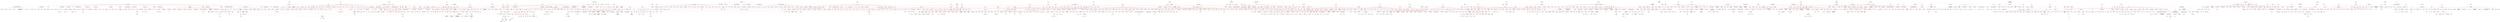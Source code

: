 strict graph "" {
	node [label="\N"];
	1	 [fontsize=30,
		height=0.4722222222222222,
		label="10,000 Maniacs",
		level=1,
		pos="13162.550000000123,-1367.350000000064",
		weight=185348,
		width=2.9444444444444446];
	1002	 [fontsize=30,
		height=0.4722222222222222,
		label="Indigo Girls",
		level=1,
		pos="13848.05000000005,-6223.960000000006",
		weight=175174,
		width=2.111111111111111];
	1 -- 1002	 [color=red];
	1272	 [fontsize=30,
		height=0.4722222222222222,
		label="Lisa Loeb",
		level=1,
		pos="6737.760000000046,-4143.739999999991",
		weight=274835,
		width=1.8194444444444444];
	1 -- 1272	 [color=red];
	1279	 [fontsize=30,
		height=0.4722222222222222,
		label="b'Liz Phair'",
		level=1,
		pos="9695.080000000093,-3943.7200000000666",
		weight=271289,
		width=1.625];
	1 -- 1279	 [color=red];
	1497	 [fontsize=30,
		height=0.4722222222222222,
		label="Natalie Merchant",
		level=1,
		pos="12095.920000000056,-7265.760000000031",
		weight=241734,
		width=3.1527777777777777];
	1 -- 1497	 [color=red];
	1605	 [fontsize=30,
		height=0.4722222222222222,
		label="Paula Cole",
		level=1,
		pos="8949.340000000037,-371.70000000006985",
		weight=176111,
		width=2.0416666666666665];
	1 -- 1605	 [color=red];
	1716	 [fontsize=30,
		height=0.4722222222222222,
		label="R.E.M.",
		level=1,
		pos="9169.199999999993,7320.889999999996",
		weight=1314084,
		width=1.2777777777777777];
	1 -- 1716	 [color=red];
	1793	 [fontsize=30,
		height=0.4722222222222222,
		label="Sarah McLachlan",
		level=1,
		pos="13444.11000000004,5131.4999999999345",
		weight=691754,
		width=3.25];
	1 -- 1793	 [color=red];
	1835	 [fontsize=30,
		height=0.4722222222222222,
		label="Shawn Colvin",
		level=1,
		pos="10880.560000000027,647.1099999999897",
		weight=171442,
		width=2.5555555555555554];
	1 -- 1835	 [color=red];
	1839	 [fontsize=30,
		height=0.4722222222222222,
		label="Sheryl Crow",
		level=1,
		pos="8993.410000000033,3532.709999999988",
		weight=605660,
		width=2.2777777777777777];
	1 -- 1839	 [color=red];
	1860	 [fontsize=30,
		height=0.4722222222222222,
		label="Sinéad O'Connor",
		level=1,
		pos="16503.709999999974,2387.479999999923",
		weight=431116,
		width=3.1944444444444446];
	1 -- 1860	 [color=red];
	19	 [fontsize=30,
		height=0.4722222222222222,
		label="4 Non\nBlondes",
		level=1,
		pos="17782.41000000005,11887.51999999999",
		weight=176534,
		width=2.9722222222222223];
	1 -- 19	 [color=red];
	1992	 [fontsize=30,
		height=0.4722222222222222,
		label="Suzanne Vega",
		level=1,
		pos="11414.420000000042,-4009.050000000061",
		weight=365231,
		width=2.736111111111111];
	1 -- 1992	 [color=red];
	2101	 [fontsize=30,
		height=0.4722222222222222,
		label="The Cranberries",
		level=1,
		pos="4445.640000000003,-3094.630000000019",
		weight=1000991,
		width=3.013888888888889];
	1 -- 2101	 [color=red];
	2331	 [fontsize=30,
		height=0.4722222222222222,
		label="b'Toad the\\nWet Sprocket'",
		level=1,
		pos="13664.820000000047,-7952.930000000008",
		weight=155873,
		width=4.5];
	1 -- 2331	 [color=red];
	248	 [fontsize=30,
		height=0.4722222222222222,
		label="b'Beth Orton'",
		level=1,
		pos="17769.949999999986,-10717.51999999999",
		weight=312380,
		width=2.0277777777777777];
	1 -- 248	 [color=red];
	500	 [fontsize=30,
		height=0.4722222222222222,
		label="Cowboy Junkies",
		level=1,
		pos="9649.00999999997,-8567.700000000128",
		weight=137255,
		width=3.0416666666666665];
	1 -- 500	 [color=red];
	504	 [fontsize=30,
		height=0.4722222222222222,
		label="b'Crash Test\\nDummies'",
		level=1,
		pos="16003.940000000119,-7887.060000000114",
		weight=186053,
		width=4.152777777777778];
	1 -- 504	 [color=red];
	545	 [fontsize=30,
		height=0.4722222222222222,
		label="Dar Williams",
		level=1,
		pos="6494.000000000102,-1217.3800000000774",
		weight=143227,
		width=2.3472222222222223];
	1 -- 545	 [color=red];
	554	 [fontsize=30,
		height=0.4722222222222222,
		label="b'David Byrne'",
		level=1,
		pos="20730.590000000015,-12404.540000000015",
		weight=155448,
		width=2.2777777777777777];
	1 -- 554	 [color=red];
	1168	 [fontsize=15,
		height=0.2361111111111111,
		label="k.d. lang",
		level=4,
		pos="13962.480000000043,-7154.500000000022",
		weight=123677,
		width=0.7777777777777778];
	1002 -- 1168	 [color=red];
	1068	 [fontsize=20,
		height=0.3194444444444444,
		label=Jewel,
		level=3,
		pos="7877.110000000026,-6064.530000000028",
		weight=485526,
		width=0.7222222222222222];
	1272 -- 1068	 [color=red];
	1247	 [fontsize=12,
		height=0.19444444444444445,
		label="Lene Marlin",
		level=5,
		pos="7031.110000000019,-3812.029999999999",
		weight=159518,
		width=0.8333333333333334];
	1272 -- 1247	 [color=red];
	128	 [fontsize=20,
		height=0.3194444444444444,
		label="Anna Nalick",
		level=3,
		pos="6847.870000000043,-6379.290000000074",
		weight=305049,
		width=1.4861111111111112];
	1272 -- 128	 [color=red];
	1496	 [fontsize=20,
		height=0.3194444444444444,
		label="Natalie Imbruglia",
		level=3,
		pos="5732.2300000000105,-5331.930000000044",
		weight=556836,
		width=2.0972222222222223];
	1272 -- 1496	 [color=red];
	427	 [fontsize=20,
		height=0.3194444444444444,
		label="Chantal Kreviazuk",
		level=3,
		pos="8568.080000000067,-4833.070000000007",
		weight=149221,
		width=2.263888888888889];
	1272 -- 427	 [color=red];
	433	 [fontsize=12,
		height=0.19444444444444445,
		label="Charlotte Martin",
		level=5,
		pos="6018.160000000036,-4332.37000000001",
		weight=106886,
		width=1.125];
	1272 -- 433	 [color=red];
	2346	 [fontsize=20,
		height=0.3194444444444444,
		label="Tori Amos",
		level=3,
		pos="8845.540000000015,-4438.740000000056",
		weight=698337,
		width=1.2777777777777777];
	1279 -- 2346	 [color=red];
	792	 [fontsize=20,
		height=0.3194444444444444,
		label="Fiona Apple",
		level=3,
		pos="10443.440000000031,-5384.520000000033",
		weight=652836,
		width=1.4861111111111112];
	1279 -- 792	 [color=red];
	1647	 [label="b'PJ Harvey'",
		level=6,
		pos="9257.468231265586,-3280.5731203085525"];
	1279 -- 1647;
	2471	 [fontsize=20,
		height=0.3194444444444444,
		label="Yael Naim",
		level=3,
		pos="11912.210000000061,-9229.660000000054",
		weight=120779,
		width=1.2916666666666667];
	1497 -- 2471	 [color=red];
	750	 [fontsize=12,
		height=0.19444444444444445,
		label="Eva Cassidy",
		level=5,
		pos="12268.099999999995,-7145.550000000061",
		weight=309373,
		width=0.8888888888888888];
	1497 -- 750	 [color=red];
	132	 [fontsize=20,
		height=0.3194444444444444,
		label="Annie Lennox",
		level=3,
		pos="9134.650000000045,349.7699999999277",
		weight=363635,
		width=1.7083333333333333];
	1605 -- 132	 [color=red];
	1618	 [fontsize=15,
		height=0.2361111111111111,
		label="Pearl Jam",
		level=4,
		pos="8375.810000000016,7697.999999999964",
		weight=1059832,
		width=0.9305555555555556];
	1716 -- 1618	 [color=red];
	1646	 [fontsize=12,
		height=0.19444444444444445,
		label=Pixies,
		level=5,
		pos="10849.320000000058,7136.71000000001",
		weight=962774,
		width=0.4305555555555556];
	1716 -- 1646	 [color=red];
	1686	 [fontsize=30,
		height=0.4722222222222222,
		label=Radiohead,
		level=1,
		pos="7735.710000000039,13241.160000000033",
		weight=2082607,
		width=2.0277777777777777];
	1716 -- 1686	 [color=red];
	2246	 [fontsize=15,
		height=0.2361111111111111,
		label="The Smashing\nPumpkins",
		level=4,
		pos="10601.110000000037,8401.089999999982",
		weight=1310591,
		width=2.388888888888889];
	1716 -- 2246	 [color=red];
	1056	 [fontsize=20,
		height=0.3194444444444444,
		label=Jem,
		level=3,
		pos="12460.190000000068,5642.289999999946",
		weight=484415,
		width=0.5277777777777778];
	1793 -- 1056	 [color=red];
	1209	 [fontsize=20,
		height=0.3194444444444444,
		label="KT Tunstall",
		level=3,
		pos="14757.84,6116.540000000037",
		weight=684225,
		width=1.4166666666666667];
	1793 -- 1209	 [color=red];
	2099	 [fontsize=20,
		height=0.3194444444444444,
		label="The Corrs",
		level=3,
		pos="12677.380000000012,4192.790000000012",
		weight=438374,
		width=1.2361111111111112];
	1793 -- 2099	 [color=red];
	421	 [fontsize=12,
		height=0.19444444444444445,
		label="Céline Dion",
		level=5,
		pos="14804.270000000048,4627.840000000018",
		weight=486842,
		width=0.8194444444444444];
	1793 -- 421	 [color=red];
	604	 [fontsize=20,
		height=0.3194444444444444,
		label=Dido,
		level=3,
		pos="13401.460000000006,6551.089999999938",
		weight=957515,
		width=0.5833333333333334];
	1793 -- 604	 [color=red];
	1411	 [fontsize=20,
		height=0.3194444444444444,
		label="Michelle Branch",
		level=3,
		pos="7633.089999999986,4231.699999999979",
		weight=440679,
		width=1.9861111111111112];
	1839 -- 1411	 [color=red];
	1538	 [fontsize=25,
		height=0.3888888888888889,
		label="No Doubt",
		level=2,
		pos="6894.149999999925,3665.5499999999884",
		weight=910959,
		width=1.4722222222222223];
	1839 -- 1538	 [color=red];
	2034	 [fontsize=15,
		height=0.2361111111111111,
		label=Texas,
		level=4,
		pos="10077.440000000046,4642.659999999996",
		weight=311809,
		width=0.5416666666666666];
	1839 -- 2034	 [color=red];
	1954	 [fontsize=12,
		height=0.19444444444444445,
		label="Stevie Nicks",
		level=5,
		pos="9226.650000000107,2409.0500000000175",
		weight=146826,
		width=0.875];
	1839 -- 1954	 [color=red];
	2085	 [fontsize=20,
		height=0.3194444444444444,
		label="The Cardigans",
		level=3,
		pos="8168.559999999976,2482.4099999999344",
		weight=804033,
		width=1.8333333333333333];
	1839 -- 2085	 [color=red];
	622	 [fontsize=15,
		height=0.2361111111111111,
		label="Dixie Chicks",
		level=4,
		pos="8637.060000000074,5088.279999999973",
		weight=241869,
		width=1.125];
	1839 -- 622	 [color=red];
	1158	 [fontsize=20,
		height=0.3194444444444444,
		label="b'Kate Bush'",
		level=3,
		pos="17241.550000000032,3537.8999999999905",
		weight=491069,
		width=1.2916666666666667];
	1860 -- 1158	 [color=red];
	1342	 [fontsize=20,
		height=0.3194444444444444,
		label="Marianne Faithfull",
		level=3,
		pos="17596.21000000001,1920.9899999999398",
		weight=133106,
		width=2.2083333333333335];
	1860 -- 1342	 [color=red];
	1080	 [fontsize=25,
		height=0.3888888888888889,
		label="Joan Osborne",
		level=2,
		pos="16180.300000000036,11295.140000000021",
		weight=205205,
		width=2.1944444444444446];
	19 -- 1080	 [color=red];
	58	 [fontsize=25,
		height=0.3888888888888889,
		label="Alanis Morissette",
		level=2,
		pos="18647.529999999962,15639.199999999979",
		weight=881375,
		width=2.6527777777777777];
	19 -- 58	 [color=red];
	1393	 [fontsize=25,
		height=0.3888888888888889,
		label="Meredith Brooks",
		level=2,
		pos="21692.55000000003,12772.999999999982",
		weight=161543,
		width=2.5416666666666665];
	19 -- 1393	 [color=red];
	1909	 [fontsize=25,
		height=0.3888888888888889,
		label="Soul Asylum",
		level=2,
		pos="17205.47000000005,7684.469999999976",
		weight=197627,
		width=1.9305555555555556];
	19 -- 1909	 [color=red];
	1871	 [fontsize=25,
		height=0.3888888888888889,
		label="Skunk Anansie",
		level=2,
		pos="19626.390000000112,9834.099999999991",
		weight=277102,
		width=2.3194444444444446];
	19 -- 1871	 [color=red];
	1923	 [fontsize=25,
		height=0.3888888888888889,
		label="Spin Doctors",
		level=2,
		pos="21144.939999999933,14494.17000000002",
		weight=243038,
		width=2.0];
	19 -- 1923	 [color=red];
	2410	 [fontsize=25,
		height=0.3888888888888889,
		label="b'Veruca Salt'",
		level=2,
		pos="18673.870000000057,9205.680000000048",
		weight=124495,
		width=1.8055555555555556];
	19 -- 2410	 [color=red];
	572	 [fontsize=25,
		height=0.3888888888888889,
		label="Deep Blue\nSomething",
		level=2,
		pos="21380.200000000023,12323.12999999998",
		weight=142101,
		width=3.5833333333333335];
	19 -- 572	 [color=red];
	869	 [fontsize=25,
		height=0.3888888888888889,
		label="Gin Blossoms",
		level=2,
		pos="20058.53000000006,13975.530000000057",
		weight=214073,
		width=2.1527777777777777];
	19 -- 869	 [color=red];
	965	 [fontsize=25,
		height=0.3888888888888889,
		label="b'Hootie &\\nthe Blowfish'",
		level=2,
		pos="20290.09,10395.19000000001",
		weight=187205,
		width=3.5];
	19 -- 965	 [color=red];
	851	 [fontsize=20,
		height=0.3194444444444444,
		label=Garbage,
		level=3,
		pos="3718.0800000000054,-2812.220000000045",
		weight=824282,
		width=1.0833333333333333];
	2101 -- 851	 [color=red];
	911	 [fontsize=30,
		height=0.4722222222222222,
		label="Guano Apes",
		level=1,
		pos="4708.709999999981,-6942.60999999995",
		weight=484215,
		width=2.3194444444444446];
	2101 -- 911	 [color=red];
	920	 [label="b'Guster'",
		level=6,
		pos="13906.505494168847,-11121.8215457587"];
	2331 -- 920;
	1865	 [label="b'Sister Hazel'",
		level=6,
		pos="15249.265772879317,-7832.087252915684"];
	2331 -- 1865;
	1077	 [fontsize=20,
		height=0.3194444444444444,
		label="Joan as\nPolice Woman",
		level=3,
		pos="16296.839999999971,-12966.390000000058",
		weight=100072,
		width=3.0];
	248 -- 1077	 [color=red];
	123	 [fontsize=12,
		height=0.19444444444444445,
		label="Ani DiFranco",
		level=5,
		pos="18257.190000000115,-12097.780000000086",
		weight=312705,
		width=0.9166666666666666];
	248 -- 123	 [color=red];
	1233	 [fontsize=12,
		height=0.19444444444444445,
		label="Laura Veirs",
		level=5,
		pos="18497.050000000057,-9564.97000000006",
		weight=164244,
		width=0.8055555555555556];
	248 -- 1233	 [color=red];
	1352	 [fontsize=20,
		height=0.3194444444444444,
		label="Martha Wainwright",
		level=3,
		pos="16376.160000000065,-9490.340000000098",
		weight=207931,
		width=2.3194444444444446];
	248 -- 1352	 [color=red];
	52	 [fontsize=20,
		height=0.3194444444444444,
		label="Aimee Mann",
		level=3,
		pos="15922.099999999973,-10804.910000000084",
		weight=460640,
		width=1.5694444444444444];
	248 -- 52	 [color=red];
	759	 [fontsize=15,
		height=0.2361111111111111,
		label="Everything but\nthe Girl",
		level=4,
		pos="19212.670000000082,-11412.55999999999",
		weight=444195,
		width=2.125];
	248 -- 759	 [color=red];
	944	 [fontsize=20,
		height=0.3194444444444444,
		label="Heather Nova",
		level=3,
		pos="16278.050000000014,-11611.690000000039",
		weight=228168,
		width=1.7222222222222223];
	248 -- 944	 [color=red];
	1762	 [label="b'Rosie Thomas'",
		level=6,
		pos="18533.6359302329,-10498.31314758907"];
	248 -- 1762;
	723	 [fontsize=15,
		height=0.2361111111111111,
		label="Emmylou Harris",
		level=4,
		pos="8957.720000000012,-7984.1600000000035",
		weight=142511,
		width=1.4583333333333333];
	500 -- 723	 [color=red];
	867	 [fontsize=15,
		height=0.2361111111111111,
		label="Gillian Welch",
		level=4,
		pos="9331.590000000015,-9518.880000000034",
		weight=109141,
		width=1.1944444444444444];
	500 -- 867	 [color=red];
	2217	 [fontsize=25,
		height=0.3888888888888889,
		label="The Presidents of the\nUnited States of...",
		level=2,
		pos="14497.280000000053,-9413.09000000004",
		weight=346805,
		width=6.361111111111111];
	504 -- 2217	 [color=red];
	770	 [label="b'Fastball'",
		level=6,
		pos="16394.495366642306,-7959.747458559665"];
	504 -- 770;
	1822	 [label="b'Semisonic'",
		level=6,
		pos="16127.583266529637,-7731.603951860634"];
	504 -- 1822;
	1363	 [label="b'Matchbox Twenty'",
		level=6,
		pos="16479.435331623336,-9403.297305411848"];
	504 -- 1363;
	210	 [label="b'Barenaked Ladies'",
		level=6,
		pos="14441.718533431293,-7596.310165761723"];
	504 -- 210;
	499	 [label="b'Counting Crows'",
		level=6,
		pos="16598.39927592015,-8414.208948070904"];
	504 -- 499;
	1576	 [label="b'Our Lady\\nPeace'",
		level=6,
		pos="16190.016413653018,-7817.563176020121"];
	504 -- 1576;
	345	 [fontsize=20,
		height=0.3194444444444444,
		label="Brandi Carlile",
		level=3,
		pos="6312.749999999956,605.7099999999809",
		weight=177229,
		width=1.6805555555555556];
	545 -- 345	 [color=red];
	1111	 [fontsize=12,
		height=0.19444444444444445,
		label="Joni Mitchell",
		level=5,
		pos="7197.599999999966,-1616.0399999999936",
		weight=403885,
		width=0.8611111111111112];
	545 -- 1111	 [color=red];
	1387	 [fontsize=12,
		height=0.19444444444444445,
		label="Melissa Etheridge",
		level=5,
		pos="6001.91,-1863.8500000000422",
		weight=181427,
		width=1.25];
	545 -- 1387	 [color=red];
	1602	 [fontsize=12,
		height=0.19444444444444445,
		label="Patty Griffin",
		level=5,
		pos="7446.350000000075,-120.60000000004948",
		weight=129702,
		width=0.8194444444444444];
	545 -- 1602	 [color=red];
	2352	 [fontsize=12,
		height=0.19444444444444445,
		label="Tracy Chapman",
		level=5,
		pos="5399.509999999977,-1289.7300000000323",
		weight=467792,
		width=1.125];
	545 -- 2352	 [color=red];
	2412	 [fontsize=20,
		height=0.3194444444444444,
		label="Vienna Teng",
		level=3,
		pos="5301.040000000077,-117.98000000002503",
		weight=138324,
		width=1.5833333333333333];
	545 -- 2412	 [color=red];
	1091	 [fontsize=30,
		height=0.4722222222222222,
		label="John Cale",
		level=1,
		pos="25905.970000000092,-8955.520000000091",
		weight=123519,
		width=1.8888888888888888];
	554 -- 1091	 [color=red];
	2306	 [fontsize=25,
		height=0.3888888888888889,
		label="Thomas Dolby",
		level=2,
		pos="21190.41000000003,-10115.360000000088",
		weight=109388,
		width=2.25];
	554 -- 2306	 [color=red];
	1630	 [fontsize=12,
		height=0.19444444444444445,
		label="Peter Gabriel",
		level=5,
		pos="20053.970000000056,-12992.579999999994",
		weight=552607,
		width=0.9305555555555556];
	554 -- 1630	 [color=red];
	1919	 [fontsize=20,
		height=0.3194444444444444,
		label=Sparks,
		level=3,
		pos="22622.380000000103,-12786.06000000007",
		weight=116938,
		width=0.875];
	554 -- 1919	 [color=red];
	598	 [fontsize=20,
		height=0.3194444444444444,
		label="b'Devo'",
		level=3,
		pos="21358.130000000067,-13790.610000000066",
		weight=306665,
		width=0.6527777777777778];
	554 -- 598	 [color=red];
	2297	 [label="b'They Might\\nBe Giants'",
		level=6,
		pos="19154.367766355444,-12203.058370856037"];
	554 -- 2297;
	10	 [fontsize=30,
		height=0.4722222222222222,
		label="*NSYNC",
		level=1,
		pos="-34052.60000000018,15464.260000000031",
		weight=286836,
		width=1.625];
	1064	 [fontsize=30,
		height=0.4722222222222222,
		label="b'Jesse McCartney'",
		level=1,
		pos="-41105.15999999999,4547.05999999995",
		weight=202719,
		width=3.2222222222222223];
	10 -- 1064	 [color=red];
	1065	 [fontsize=25,
		height=0.3888888888888889,
		label="Jessica Simpson",
		level=2,
		pos="-35879.399999999994,18976.20000000006",
		weight=298868,
		width=2.611111111111111];
	10 -- 1065	 [color=red];
	1143	 [fontsize=30,
		height=0.4722222222222222,
		label="Justin Timberlake",
		level=1,
		pos="-26974.49000000001,16412.82999999994",
		weight=972050,
		width=3.2777777777777777];
	10 -- 1143	 [color=red];
	1331	 [fontsize=25,
		height=0.3888888888888889,
		label="Mandy Moore",
		level=2,
		pos="-31544.23000000003,17721.809999999965",
		weight=281127,
		width=2.125];
	10 -- 1331	 [color=red];
	1799	 [fontsize=25,
		height=0.3888888888888889,
		label="b'Savage Garden'",
		level=2,
		pos="-32171.460000000083,13301.839999999971",
		weight=403602,
		width=2.4444444444444446];
	10 -- 1799	 [color=red];
	199	 [fontsize=25,
		height=0.3888888888888889,
		label="b'Backstreet Boys'",
		level=2,
		pos="-36101.880000000034,14759.210000000028",
		weight=450420,
		width=2.513888888888889];
	10 -- 199	 [color=red];
	1108	 [fontsize=15,
		height=0.2361111111111111,
		label=JoJo,
		level=4,
		pos="-39888.79000000004,3046.1699999999546",
		weight=316204,
		width=0.4444444444444444];
	1064 -- 1108	 [color=red];
	1109	 [fontsize=15,
		height=0.2361111111111111,
		label="Jonas Brothers",
		level=4,
		pos="-43044.89999999986,5145.530000000017",
		weight=184349,
		width=1.375];
	1064 -- 1109	 [color=red];
	1265	 [fontsize=15,
		height=0.2361111111111111,
		label="Lindsay Lohan",
		level=4,
		pos="-41271.17000000004,6659.259999999944",
		weight=304837,
		width=1.3333333333333333];
	1064 -- 1265	 [color=red];
	1378	 [fontsize=15,
		height=0.2361111111111111,
		label=McFly,
		level=4,
		pos="-41366.60000000011,2456.7599999999766",
		weight=204853,
		width=0.5555555555555556];
	1064 -- 1378	 [color=red];
	1422	 [fontsize=15,
		height=0.2361111111111111,
		label="Miley Cyrus",
		level=4,
		pos="-39248.490000000034,5255.890000000014",
		weight=216043,
		width=1.0694444444444444];
	1064 -- 1422	 [color=red];
	165	 [fontsize=15,
		height=0.2361111111111111,
		label="Ashley Tisdale",
		level=4,
		pos="-39213.92000000004,4067.3399999999565",
		weight=114791,
		width=1.3194444444444444];
	1064 -- 165	 [color=red];
	1773	 [fontsize=12,
		height=0.19444444444444445,
		label="Ryan Cabrera",
		level=5,
		pos="-42668.97,5447.510000000006",
		weight=152977,
		width=0.9861111111111112];
	1064 -- 1773	 [color=red];
	2093	 [fontsize=30,
		height=0.4722222222222222,
		label="The Click\nFive",
		level=1,
		pos="-40517.00000000009,-6625.740000000078",
		weight=111724,
		width=2.875];
	1064 -- 2093	 [color=red];
	2397	 [fontsize=15,
		height=0.2361111111111111,
		label="Vanessa Hudgens",
		level=4,
		pos="-42730.31999999995,3462.8499999999367",
		weight=128170,
		width=1.6527777777777777];
	1064 -- 2397	 [color=red];
	91	 [fontsize=15,
		height=0.2361111111111111,
		label="Aly &\nAJ",
		level=4,
		pos="-40614.25000000013,6501.690000000031",
		weight=139448,
		width=0.8888888888888888];
	1064 -- 91	 [color=red];
	958	 [fontsize=25,
		height=0.3888888888888889,
		label="Hilary Duff",
		level=2,
		pos="-44002.72000000005,3317.469999999921",
		weight=408619,
		width=1.625];
	1064 -- 958	 [color=red];
	1836	 [label="b'Shayne Ward'",
		level=6,
		pos="-42802.45402235932,7233.968727243086"];
	1064 -- 1836;
	863	 [fontsize=25,
		height=0.3888888888888889,
		label="Geri Halliwell",
		level=2,
		pos="-40514.49000000009,19128.51999999996",
		weight=163415,
		width=2.0277777777777777];
	1065 -- 863	 [color=red];
	1058	 [fontsize=12,
		height=0.19444444444444445,
		label="Jennifer Lopez",
		level=5,
		pos="-38044.130000000005,20428.690000000046",
		weight=570845,
		width=1.0416666666666667];
	1065 -- 1058	 [color=red];
	108	 [fontsize=12,
		height=0.19444444444444445,
		label=Anastacia,
		level=5,
		pos="-36230.33000000019,21126.159999999996",
		weight=391929,
		width=0.6944444444444444];
	1065 -- 108	 [color=red];
	1174	 [fontsize=12,
		height=0.19444444444444445,
		label="Kelly Osbourne",
		level=5,
		pos="-34084.97000000016,20764.21000000005",
		weight=114804,
		width=1.0833333333333333];
	1065 -- 1174	 [color=red];
	1249	 [fontsize=20,
		height=0.3194444444444444,
		label="Leona Lewis",
		level=3,
		pos="-33060.9500000001,19327.899999999994",
		weight=481890,
		width=1.5694444444444444];
	1065 -- 1249	 [color=red];
	1498	 [fontsize=15,
		height=0.2361111111111111,
		label="Natasha Bedingfield",
		level=4,
		pos="-33459.92000000003,17537.919999999984",
		weight=634312,
		width=1.8333333333333333];
	1065 -- 1498	 [color=red];
	1581	 [fontsize=20,
		height=0.3194444444444444,
		label="P!nk",
		level=3,
		pos="-37311.20000000007,17037.069999999898",
		weight=293683,
		width=0.5694444444444444];
	1065 -- 1581	 [color=red];
	1595	 [fontsize=12,
		height=0.19444444444444445,
		label="Paris Hilton",
		level=5,
		pos="-34643.85000000015,20865.620000000017",
		weight=208320,
		width=0.8055555555555556];
	1065 -- 1595	 [color=red];
	164	 [fontsize=15,
		height=0.2361111111111111,
		label="Ashlee Simpson",
		level=4,
		pos="-37607.970000000074,20672.250000000022",
		weight=469115,
		width=1.4861111111111112];
	1065 -- 164	 [color=red];
	1685	 [fontsize=25,
		height=0.3888888888888889,
		label="Rachel Stevens",
		level=2,
		pos="-35883.320000000094,22210.35999999997",
		weight=131031,
		width=2.4444444444444446];
	1065 -- 1685	 [color=red];
	1792	 [fontsize=12,
		height=0.19444444444444445,
		label="Sarah Connor",
		level=5,
		pos="-38467.03000000003,18716.12999999998",
		weight=121431,
		width=0.9861111111111112];
	1065 -- 1792	 [color=red];
	1933	 [fontsize=15,
		height=0.2361111111111111,
		label="Stacie Orrico",
		level=4,
		pos="-37842.37000000001,17416.409999999967",
		weight=193566,
		width=1.1805555555555556];
	1065 -- 1933	 [color=red];
	358	 [fontsize=12,
		height=0.19444444444444445,
		label="Britney Spears",
		level=5,
		pos="-33836.92000000004,17531.64000000008",
		weight=1022718,
		width=1.0416666666666667];
	1065 -- 358	 [color=red];
	456	 [fontsize=12,
		height=0.19444444444444445,
		label="Christina Aguilera",
		level=5,
		pos="-35226.80000000006,16779.140000000025",
		weight=947487,
		width=1.2361111111111112];
	1065 -- 456	 [color=red];
	586	 [fontsize=12,
		height=0.19444444444444445,
		label="Delta Goodrem",
		level=5,
		pos="-33119.720000000016,19030.590000000047",
		weight=210939,
		width=1.0833333333333333];
	1065 -- 586	 [color=red];
	722	 [fontsize=15,
		height=0.2361111111111111,
		label="Emma Bunton",
		level=4,
		pos="-36621.74000000015,16778.70000000001",
		weight=126484,
		width=1.3055555555555556];
	1065 -- 722	 [color=red];
	2391	 [fontsize=30,
		height=0.4722222222222222,
		label=Usher,
		level=1,
		pos="-19148.540000000092,12508.769999999979",
		weight=546757,
		width=1.125];
	1143 -- 2391	 [color=red];
	1181	 [fontsize=12,
		height=0.19444444444444445,
		label="Keri Hilson",
		level=5,
		pos="-25394.380000000063,17230.50000000006",
		weight=102343,
		width=0.7638888888888888];
	1143 -- 1181	 [color=red];
	2221	 [fontsize=12,
		height=0.19444444444444445,
		label="The Pussycat\nDolls",
		level=5,
		pos="-28117.69000000001,17614.460000000046",
		weight=538598,
		width=1.4444444444444444];
	1143 -- 2221	 [color=red];
	2324	 [fontsize=20,
		height=0.3194444444444444,
		label=Timbaland,
		level=3,
		pos="-25854.330000000147,18276.210000000014",
		weight=572821,
		width=1.3055555555555556];
	1143 -- 2324	 [color=red];
	253	 [fontsize=20,
		height=0.3194444444444444,
		label=Beyoncé,
		level=3,
		pos="-27285.750000000025,18493.110000000008",
		weight=806626,
		width=1.0833333333333333];
	1143 -- 253	 [color=red];
	416	 [fontsize=12,
		height=0.19444444444444445,
		label=Cassie,
		level=5,
		pos="-26746.95000000005,15473.23",
		weight=251617,
		width=0.4861111111111111];
	1143 -- 416	 [color=red];
	461	 [fontsize=25,
		height=0.3888888888888889,
		label=Ciara,
		level=2,
		pos="-28559.329999999958,15339.889999999996",
		weight=405789,
		width=0.8333333333333334];
	1143 -- 461	 [color=red];
	1173	 [fontsize=12,
		height=0.19444444444444445,
		label="Kelly Clarkson",
		level=5,
		pos="-32048.91999999996,18289.360000000008",
		weight=841862,
		width=1.0138888888888888];
	1331 -- 1173	 [color=red];
	176	 [fontsize=25,
		height=0.3888888888888889,
		label="Atomic Kitten",
		level=2,
		pos="-29888.100000000122,20015.270000000026",
		weight=191060,
		width=2.0555555555555554];
	1331 -- 176	 [color=red];
	2395	 [fontsize=20,
		height=0.3194444444444444,
		label="Vanessa Carlton",
		level=3,
		pos="-30041.700000000023,17566.529999999955",
		weight=403428,
		width=2.0555555555555554];
	1331 -- 2395	 [color=red];
	33	 [fontsize=25,
		height=0.3888888888888889,
		label="Ace of\nBase",
		level=2,
		pos="-31584.29000000002,11177.949999999946",
		weight=371921,
		width=2.0694444444444446];
	1799 -- 33	 [color=red];
	1763	 [fontsize=25,
		height=0.3888888888888889,
		label="b'Roxette'",
		level=2,
		pos="-34009.29000000005,12814.760000000017",
		weight=461144,
		width=1.2083333333333333];
	1799 -- 1763	 [color=red];
	1755	 [label="b'Ronan Keating'",
		level=6,
		pos="-29371.574497742193,14805.477815804668"];
	1799 -- 1755;
	534	 [label="b'Daniel Bedingfield'",
		level=6,
		pos="-31885.39969760805,14864.926971384939"];
	1799 -- 534;
	2437	 [label="b'Westlife'",
		level=6,
		pos="-39107.08639621176,13725.27575497303"];
	199 -- 2437;
	343	 [label="b'Boyzone'",
		level=6,
		pos="-36618.847122513675,16261.81319810589"];
	199 -- 343;
	730	 [label="b'Enrique Iglesias'",
		level=6,
		pos="-35584.91287748645,13256.60680189413"];
	199 -- 730;
	300	 [label="b'Blue'",
		level=6,
		pos="-35404.930047166534,16187.261868793077"];
	199 -- 300;
	100	 [fontsize=12,
		height=0.19444444444444445,
		label=Amiina,
		level=5,
		pos="3266.1099999999606,16735.080000000016",
		weight=132408,
		width=0.4861111111111111];
	1472	 [fontsize=12,
		height=0.19444444444444445,
		label=MUM,
		level=5,
		pos="3706.6000000000204,15891.52",
		weight=173564,
		width=0.3888888888888889];
	100 -- 1472	 [color=red];
	1813	 [fontsize=12,
		height=0.19444444444444445,
		label=Seabear,
		level=5,
		pos="4820.260000000009,16736.880000000016",
		weight=120959,
		width=0.6111111111111112];
	100 -- 1813	 [color=red];
	690	 [fontsize=12,
		height=0.19444444444444445,
		label=Efterklang,
		level=5,
		pos="3563.5299999999697,17578.709999999974",
		weight=135960,
		width=0.7083333333333334];
	100 -- 690	 [color=red];
	208	 [fontsize=12,
		height=0.19444444444444445,
		label="Bang Gang",
		level=5,
		pos="5140.910000000051,16578.999999999985",
		weight=107617,
		width=0.8055555555555556];
	1813 -- 208	 [color=red];
	168	 [fontsize=25,
		height=0.3888888888888889,
		label="A Silver\nMt. Zion",
		level=2,
		pos="3511.240000000009,18750.900000000045",
		weight=182872,
		width=2.75];
	690 -- 168	 [color=red];
	1000	 [fontsize=30,
		height=0.4722222222222222,
		label="b'Incubus'",
		level=1,
		pos="-4316.220000000012,-22143.030000000028",
		weight=1214650,
		width=1.4722222222222223];
	15	 [fontsize=25,
		height=0.3888888888888889,
		label=311,
		level=2,
		pos="-7392.179999999958,-23903.520000000026",
		weight=417857,
		width=0.5833333333333334];
	1000 -- 15	 [color=red];
	2	 [fontsize=30,
		height=0.4722222222222222,
		label="10 Years",
		level=1,
		pos="-194.34000000001106,-14649.480000000047",
		weight=168158,
		width=1.6805555555555556];
	1000 -- 2	 [color=red];
	808	 [fontsize=25,
		height=0.3888888888888889,
		label="Foo Fighters",
		level=2,
		pos="-3329.2200000000084,-22551.330000000184",
		weight=1524991,
		width=1.9583333333333333];
	1000 -- 808	 [color=red];
	1707	 [label="b'Red Hot\\nChili Peppers'",
		level=6,
		pos="-6582.430893832245,-19914.897667406658"];
	1000 -- 1707;
	841	 [fontsize=25,
		height=0.3888888888888889,
		label="G. Love &\nSpecial Sauce",
		level=2,
		pos="-8309.960000000061,-27856.58000000011",
		weight=192410,
		width=4.055555555555555];
	15 -- 841	 [color=red];
	1550	 [fontsize=25,
		height=0.3888888888888889,
		label="b'O.A.R.'",
		level=2,
		pos="-5317.569999999976,-24218.620000000097",
		weight=141947,
		width=1.0555555555555556];
	15 -- 1550	 [color=red];
	1876	 [fontsize=25,
		height=0.3888888888888889,
		label="b'Slightly Stoopid'",
		level=2,
		pos="-9469.21999999999,-22435.030000000093",
		weight=161681,
		width=2.4027777777777777];
	15 -- 1876	 [color=red];
	1973	 [fontsize=25,
		height=0.3888888888888889,
		label="b'Sublime'",
		level=2,
		pos="-6033.8499999999985,-25670.910000000098",
		weight=664300,
		width=1.2638888888888888];
	15 -- 1973	 [color=red];
	1980	 [fontsize=25,
		height=0.3888888888888889,
		label="Sugar Ray",
		level=2,
		pos="-10071.88999999993,-23748.090000000004",
		weight=225325,
		width=1.6527777777777777];
	15 -- 1980	 [color=red];
	2303	 [fontsize=25,
		height=0.3888888888888889,
		label="Third Eye\nBlind",
		level=2,
		pos="-6538.740000000109,-21829.320000000123",
		weight=437023,
		width=2.5555555555555554];
	15 -- 2303	 [color=red];
	755	 [fontsize=25,
		height=0.3888888888888889,
		label="b'Everclear'",
		level=2,
		pos="-9305.339999999936,-25049.15000000009",
		weight=390700,
		width=1.4722222222222223];
	15 -- 755	 [color=red];
	839	 [fontsize=25,
		height=0.3888888888888889,
		label="b\"Fun Lovin'\\nCriminals\"",
		level=2,
		pos="-8105.629999999985,-21628.820000000116",
		weight=191712,
		width=3.3333333333333335];
	15 -- 839	 [color=red];
	77	 [fontsize=30,
		height=0.4722222222222222,
		label="Alien Ant\nFarm",
		level=1,
		pos="4641.750000000058,-10381.300000000017",
		weight=481750,
		width=3.0];
	2 -- 77	 [color=red];
	789	 [fontsize=30,
		height=0.4722222222222222,
		label="Finger Eleven",
		level=1,
		pos="-3808.189999999988,-14712.590000000055",
		weight=331711,
		width=2.5833333333333335];
	2 -- 789	 [color=red];
	14	 [fontsize=30,
		height=0.4722222222222222,
		label="30 Seconds\nto Mars",
		level=1,
		pos="-7470.060000000043,-8644.920000000006",
		weight=723734,
		width=3.9444444444444446];
	2 -- 14	 [color=red];
	1804	 [fontsize=30,
		height=0.4722222222222222,
		label="b'Scars On\\nBroadway'",
		level=1,
		pos="8092.470000000034,-13869.090000000047",
		weight=111533,
		width=3.9444444444444446];
	2 -- 1804	 [color=red];
	4	 [fontsize=30,
		height=0.4722222222222222,
		label="12 Stones",
		level=1,
		pos="2907.679999999955,10626.560000000001",
		weight=201699,
		width=1.8888888888888888];
	2 -- 4	 [color=red];
	1934	 [fontsize=30,
		height=0.4722222222222222,
		label=Staind,
		level=1,
		pos="2000.0900000000565,-20265.630000000143",
		weight=597418,
		width=1.1944444444444444];
	2 -- 1934	 [color=red];
	139	 [fontsize=30,
		height=0.4722222222222222,
		label="A Perfect\nCircle",
		level=1,
		pos="8573.29000000003,-22116.75000000003",
		weight=766161,
		width=3.138888888888889];
	2 -- 139	 [color=red];
	1829	 [fontsize=30,
		height=0.4722222222222222,
		label=Sevendust,
		level=1,
		pos="147.1900000000951,-23629.250000000022",
		weight=253569,
		width=1.9722222222222223];
	2 -- 1829	 [color=red];
	349	 [fontsize=30,
		height=0.4722222222222222,
		label="Breaking Benjamin",
		level=1,
		pos="5868.5899999999565,-16989.55000000001",
		weight=568249,
		width=3.5];
	2 -- 349	 [color=red];
	675	 [fontsize=30,
		height=0.4722222222222222,
		label=Earshot,
		level=1,
		pos="1040.4700000000048,-8954.860000000037",
		weight=110482,
		width=1.4444444444444444];
	2 -- 675	 [color=red];
	804	 [fontsize=30,
		height=0.4722222222222222,
		label=Flyleaf,
		level=1,
		pos="-879.5099999999711,-10346.120000000024",
		weight=299290,
		width=1.2361111111111112];
	2 -- 804	 [color=red];
	1841	 [fontsize=30,
		height=0.4722222222222222,
		label=Shinedown,
		level=1,
		pos="-2169.580000000027,-19975.850000000057",
		weight=169326,
		width=2.0694444444444446];
	2 -- 1841	 [color=red];
	1883	 [fontsize=30,
		height=0.4722222222222222,
		label="Smile Empty\nSoul",
		level=1,
		pos="-3972.8400000000092,-18116.36000000016",
		weight=149344,
		width=3.5277777777777777];
	2 -- 1883	 [color=red];
	2364	 [fontsize=30,
		height=0.4722222222222222,
		label=TRUSTcompany,
		level=1,
		pos="-4895.4299999999785,-16513.310000000063",
		weight=128688,
		width=3.0833333333333335];
	2 -- 2364	 [color=red];
	2011	 [fontsize=30,
		height=0.4722222222222222,
		label=Taproot,
		level=1,
		pos="2024.1400000000158,-18225.020000000026",
		weight=212719,
		width=1.4444444444444444];
	2 -- 2011	 [color=red];
	2356	 [fontsize=30,
		height=0.4722222222222222,
		label=Trapt,
		level=1,
		pos="-2402.2999999999993,-11443.299999999988",
		weight=315592,
		width=0.9861111111111112];
	2 -- 2356	 [color=red];
	439	 [fontsize=30,
		height=0.4722222222222222,
		label=Chevelle,
		level=1,
		pos="-1323.4799999999414,-19136.630000000092",
		weight=404631,
		width=1.625];
	2 -- 439	 [color=red];
	482	 [fontsize=30,
		height=0.4722222222222222,
		label=Cold,
		level=1,
		pos="3196.2000000000226,-13128.510000000017",
		weight=240430,
		width=0.8611111111111112];
	2 -- 482	 [color=red];
	511	 [fontsize=30,
		height=0.4722222222222222,
		label=Crossfade,
		level=1,
		pos="-5780.140000000054,-18735.010000000017",
		weight=257392,
		width=1.9027777777777777];
	2 -- 511	 [color=red];
	752	 [fontsize=30,
		height=0.4722222222222222,
		label="Evans Blue",
		level=1,
		pos="-4283.949999999955,-12859.580000000067",
		weight=112431,
		width=2.111111111111111];
	2 -- 752	 [color=red];
	1535	 [fontsize=15,
		height=0.2361111111111111,
		label=Nirvana,
		level=4,
		pos="-3329.2000000000426,-23119.9500000001",
		weight=1686815,
		width=0.7083333333333334];
	808 -- 1535	 [color=red];
	1001	 [fontsize=20,
		height=0.3194444444444444,
		label="India.Arie",
		level=3,
		pos="-6257.230000000006,24642.969999999994",
		weight=272268,
		width=1.1805555555555556];
	135	 [fontsize=12,
		height=0.19444444444444445,
		label="Anthony Hamilton",
		level=5,
		pos="-5716.450000000066,24239.99000000002",
		weight=116381,
		width=1.25];
	1001 -- 135	 [color=red];
	76	 [fontsize=25,
		height=0.3888888888888889,
		label="Alicia Keys",
		level=2,
		pos="-7120.670000000052,25812.969999999972",
		weight=747095,
		width=1.7083333333333333];
	1001 -- 76	 [color=red];
	38	 [fontsize=20,
		height=0.3194444444444444,
		label=Adele,
		level=3,
		pos="-11716.580000000049,28039.70999999996",
		weight=401785,
		width=0.7222222222222222];
	76 -- 38	 [color=red];
	1448	 [fontsize=30,
		height=0.4722222222222222,
		label=Monica,
		level=1,
		pos="-9394.060000000023,21087.09999999994",
		weight=154430,
		width=1.3472222222222223];
	76 -- 1448	 [color=red];
	107	 [fontsize=20,
		height=0.3194444444444444,
		label="Amy Winehouse",
		level=3,
		pos="-3793.389999999945,27881.120000000057",
		weight=1006978,
		width=2.0277777777777777];
	76 -- 107	 [color=red];
	1125	 [fontsize=20,
		height=0.3194444444444444,
		label="Joss Stone",
		level=3,
		pos="-7883.4900000000225,27727.089999999997",
		weight=487412,
		width=1.375];
	76 -- 1125	 [color=red];
	1316	 [fontsize=15,
		height=0.2361111111111111,
		label="Macy Gray",
		level=4,
		pos="-5584.220000000027,25958.929999999993",
		weight=330149,
		width=1.0];
	76 -- 1316	 [color=red];
	1776	 [fontsize=15,
		height=0.2361111111111111,
		label=Sade,
		level=4,
		pos="-6642.84000000005,27688.149999999994",
		weight=468517,
		width=0.4861111111111111];
	76 -- 1776	 [color=red];
	496	 [fontsize=20,
		height=0.3194444444444444,
		label="Corinne Bailey\nRae",
		level=3,
		pos="-8020.549999999991,25796.36000000001",
		weight=468718,
		width=2.5555555555555554];
	76 -- 496	 [color=red];
	1003	 [fontsize=20,
		height=0.3194444444444444,
		label=Infernal,
		level=3,
		pos="-12675.200000000037,6013.260000000035",
		weight=147992,
		width=0.9305555555555556];
	986	 [fontsize=25,
		height=0.3888888888888889,
		label="Ian Van\nDahl",
		level=2,
		pos="-13313.52000000003,5577.690000000031",
		weight=207732,
		width=2.2083333333333335];
	1003 -- 986	 [color=red];
	20	 [fontsize=25,
		height=0.3888888888888889,
		label="4 Strings",
		level=2,
		pos="-16273.050000000014,3087.8899999999776",
		weight=175971,
		width=1.375];
	986 -- 20	 [color=red];
	1004	 [fontsize=15,
		height=0.2361111111111111,
		label="In Flames",
		level=4,
		pos="-6397.829999999997,8337.059999999983",
		weight=514041,
		width=0.9027777777777778];
	101	 [fontsize=12,
		height=0.19444444444444445,
		label="Amon Amarth",
		level=5,
		pos="-7946.229999999991,6113.569999999971",
		weight=224808,
		width=0.9722222222222222];
	1004 -- 101	 [color=red];
	1148	 [fontsize=12,
		height=0.19444444444444445,
		label=Kalmah,
		level=5,
		pos="-6955.200000000016,6685.069999999985",
		weight=116026,
		width=0.5416666666666666];
	1004 -- 1148	 [color=red];
	1543	 [fontsize=12,
		height=0.19444444444444445,
		label=Norther,
		level=5,
		pos="-5810.209999999972,6601.920000000009",
		weight=145502,
		width=0.5277777777777778];
	1004 -- 1543	 [color=red];
	180	 [fontsize=12,
		height=0.19444444444444445,
		label="b'At the\\nGates'",
		level=5,
		pos="-5934.779999999982,9099.170000000006",
		weight=150904,
		width=0.9722222222222222];
	1004 -- 180	 [color=red];
	446	 [fontsize=12,
		height=0.19444444444444445,
		label="Children of\nBodom",
		level=5,
		pos="-5040.670000000024,7192.069999999974",
		weight=450449,
		width=1.4027777777777777];
	1004 -- 446	 [color=red];
	542	 [fontsize=12,
		height=0.19444444444444445,
		label="Dark Tranquillity",
		level=5,
		pos="-7147.129999999986,9237.520000000033",
		weight=232932,
		width=1.125];
	1004 -- 542	 [color=red];
	84	 [fontsize=25,
		height=0.3888888888888889,
		label="All That\nRemains",
		level=2,
		pos="-3357.73999999998,8447.469999999881",
		weight=193659,
		width=2.8472222222222223];
	1004 -- 84	 [color=red];
	1204	 [fontsize=12,
		height=0.19444444444444445,
		label=Korpiklaani,
		level=5,
		pos="-8998.629999999994,5456.990000000023",
		weight=148812,
		width=0.7777777777777778];
	101 -- 1204	 [color=red];
	2368	 [fontsize=12,
		height=0.19444444444444445,
		label=Turisas,
		level=5,
		pos="-8410.790000000012,7408.769999999953",
		weight=102273,
		width=0.5138888888888888];
	101 -- 2368	 [color=red];
	296	 [fontsize=12,
		height=0.19444444444444445,
		label="b'Bloodbath'",
		level=5,
		pos="-8275.689999999999,4881.630000000012",
		weight=104489,
		width=0.7222222222222222];
	101 -- 296	 [color=red];
	731	 [fontsize=12,
		height=0.19444444444444445,
		label=Ensiferum,
		level=5,
		pos="-9262.089999999964,6803.6500000000015",
		weight=181637,
		width=0.7222222222222222];
	101 -- 731	 [color=red];
	980	 [fontsize=12,
		height=0.19444444444444445,
		label="b'Hypocrisy'",
		level=5,
		pos="-7236.929999999959,5628.599999999962",
		weight=125339,
		width=0.6944444444444444];
	101 -- 980	 [color=red];
	1824	 [fontsize=12,
		height=0.19444444444444445,
		label=Sentenced,
		level=5,
		pos="-5582.290000000078,6371.300000000025",
		weight=196004,
		width=0.7638888888888888];
	1543 -- 1824	 [color=red];
	566	 [label="b'Death'",
		level=6,
		pos="-4284.532180693215,11815.227370849341"];
	180 -- 566;
	103	 [fontsize=12,
		height=0.19444444444444445,
		label=Amorphis,
		level=5,
		pos="-7083.640000000024,9995.27",
		weight=206114,
		width=0.6805555555555556];
	542 -- 103	 [color=red];
	16	 [fontsize=25,
		height=0.3888888888888889,
		label="36 Crazyfists",
		level=2,
		pos="-3302.589999999993,3191.3699999999844",
		weight=185875,
		width=2.013888888888889];
	84 -- 16	 [color=red];
	1226	 [fontsize=15,
		height=0.2361111111111111,
		label="Lamb of\nGod",
		level=4,
		pos="-5021.279999999995,9294.899999999965",
		weight=310308,
		width=1.3055555555555556];
	84 -- 1226	 [color=red];
	597	 [fontsize=15,
		height=0.2361111111111111,
		label=DevilDriver,
		level=4,
		pos="-2002.1399999999867,7786.669999999976",
		weight=161409,
		width=1.0];
	84 -- 597	 [color=red];
	1831	 [fontsize=15,
		height=0.2361111111111111,
		label="Shadows Fall",
		level=4,
		pos="-2103.490000000038,8608.129999999983",
		weight=163603,
		width=1.2361111111111112];
	84 -- 1831	 [color=red];
	1896	 [fontsize=15,
		height=0.2361111111111111,
		label=Soilwork,
		level=4,
		pos="-2761.3999999999887,6944.769999999971",
		weight=209276,
		width=0.7777777777777778];
	84 -- 1896	 [color=red];
	2363	 [fontsize=15,
		height=0.2361111111111111,
		label=Trivium,
		level=4,
		pos="-2923.8800000000156,9760.61",
		weight=315553,
		width=0.6666666666666666];
	84 -- 2363	 [color=red];
	946	 [fontsize=15,
		height=0.2361111111111111,
		label="Heaven Shall\nBurn",
		level=4,
		pos="-3746.450000000059,9780.770000000044",
		weight=110961,
		width=1.8194444444444444];
	84 -- 946	 [color=red];
	1005	 [fontsize=20,
		height=0.3194444444444444,
		label="b'Ingrid Michaelson'",
		level=3,
		pos="-14140.610000000033,31009.589999999906",
		weight=254827,
		width=2.1805555555555554];
	1124	 [fontsize=15,
		height=0.2361111111111111,
		label="Joshua Radin",
		level=4,
		pos="-15133.03000000001,32071.439999999984",
		weight=254988,
		width=1.25];
	1005 -- 1124	 [color=red];
	1159	 [fontsize=12,
		height=0.19444444444444445,
		label="Kate Havnevik",
		level=5,
		pos="-14243.190000000086,30521.15000000001",
		weight=111383,
		width=1.0277777777777777];
	1005 -- 1159	 [color=red];
	2064	 [fontsize=12,
		height=0.19444444444444445,
		label="The Bird and\nthe Bee",
		level=5,
		pos="-12730.249999999989,31051.569999999963",
		weight=188926,
		width=1.5833333333333333];
	1005 -- 2064	 [color=red];
	2288	 [fontsize=15,
		height=0.2361111111111111,
		label="The Weepies",
		level=4,
		pos="-14471.560000000023,32340.0799999999",
		weight=220100,
		width=1.2083333333333333];
	1005 -- 2288	 [color=red];
	352	 [fontsize=15,
		height=0.2361111111111111,
		label="Brett Dennen",
		level=4,
		pos="-12888.42000000001,31986.319999999996",
		weight=174875,
		width=1.2083333333333333];
	1005 -- 352	 [color=red];
	378	 [fontsize=12,
		height=0.19444444444444445,
		label="Butterfly Boucher",
		level=5,
		pos="-15009.760000000064,31077.300000000032",
		weight=115527,
		width=1.2083333333333333];
	1005 -- 378	 [color=red];
	1005 -- 38	 [color=red];
	1343	 [label="b'Maria Taylor'",
		level=6,
		pos="-15412.305190618394,30056.77169681927"];
	1005 -- 1343;
	780	 [label="b'Feist'",
		level=6,
		pos="-13103.912178863811,34013.84417275619"];
	1005 -- 780;
	106	 [fontsize=20,
		height=0.3194444444444444,
		label="Amy Macdonald",
		level=3,
		pos="-15699.84000000003,25915.780000000028",
		weight=327841,
		width=2.0];
	38 -- 106	 [color=red];
	1031	 [fontsize=20,
		height=0.3194444444444444,
		label="James Morrison",
		level=3,
		pos="-15942.29000000004,29590.220000000067",
		weight=450459,
		width=1.9861111111111112];
	38 -- 1031	 [color=red];
	481	 [fontsize=20,
		height=0.3194444444444444,
		label="Colbie Caillat",
		level=3,
		pos="-15066.640000000018,24959.03000000005",
		weight=374979,
		width=1.6388888888888888];
	38 -- 481	 [color=red];
	1160	 [fontsize=20,
		height=0.3194444444444444,
		label="b'Kate Nash'",
		level=3,
		pos="-10840.730000000029,26458.1",
		weight=512121,
		width=1.3055555555555556];
	38 -- 1160	 [color=red];
	44	 [fontsize=20,
		height=0.3194444444444444,
		label="A Fine\nFrenzy",
		level=3,
		pos="-12734.09000000003,34798.43999999997",
		weight=229882,
		width=1.8888888888888888];
	38 -- 44	 [color=red];
	1590	 [fontsize=20,
		height=0.3194444444444444,
		label="Paolo Nutini",
		level=3,
		pos="-12351.460000000046,25561.28000000001",
		weight=366738,
		width=1.5];
	38 -- 1590	 [color=red];
	1684	 [fontsize=20,
		height=0.3194444444444444,
		label="Rachael Yamagata",
		level=3,
		pos="-16514.11000000004,27012.45999999999",
		weight=348857,
		width=2.375];
	38 -- 1684	 [color=red];
	1790	 [fontsize=20,
		height=0.3194444444444444,
		label="Sara Bareilles",
		level=3,
		pos="-14636.729999999963,28791.400000000045",
		weight=351048,
		width=1.7361111111111112];
	38 -- 1790	 [color=red];
	666	 [fontsize=20,
		height=0.3194444444444444,
		label=Duffy,
		level=3,
		pos="-15194.270000000044,27515.720000000027",
		weight=515263,
		width=0.6527777777777778];
	38 -- 666	 [color=red];
	1006	 [fontsize=12,
		height=0.19444444444444445,
		label=Interpol,
		level=5,
		pos="-10361.320000000032,-9889.940000000031",
		weight=1087041,
		width=0.5277777777777778];
	1648	 [fontsize=25,
		height=0.3888888888888889,
		label="b'Placebo'",
		level=2,
		pos="-9779.930000000004,-9929.27999999997",
		weight=1310676,
		width=1.2638888888888888];
	1006 -- 1648	 [color=red];
	1648 -- 14	 [color=red];
	2105	 [label="b'The Cure'",
		level=6,
		pos="-9606.58035210556,-10704.662321022559"];
	1648 -- 2105;
	1009	 [fontsize=15,
		height=0.2361111111111111,
		label="Iron &\nWine",
		level=4,
		pos="1199.3899999999685,38702.810000000056",
		weight=814278,
		width=1.1805555555555556];
	114	 [fontsize=20,
		height=0.3194444444444444,
		label="Andrew Bird",
		level=3,
		pos="-962.5299999999788,36001.440000000046",
		weight=483747,
		width=1.5138888888888888];
	1009 -- 114	 [color=red];
	1079	 [fontsize=20,
		height=0.3194444444444444,
		label="Joanna Newsom",
		level=3,
		pos="-2268.529999999995,38320.03999999999",
		weight=368213,
		width=2.0694444444444446];
	114 -- 1079	 [color=red];
	34	 [fontsize=20,
		height=0.3194444444444444,
		label="A.C. Newman",
		level=3,
		pos="7399.849999999995,36173.1100000001",
		weight=140351,
		width=1.7222222222222223];
	114 -- 34	 [color=red];
	1478	 [fontsize=12,
		height=0.19444444444444445,
		label="M. Ward",
		level=5,
		pos="53.64000000001943,38862.889999999985",
		weight=327010,
		width=0.5972222222222222];
	114 -- 1478	 [color=red];
	1523	 [fontsize=15,
		height=0.2361111111111111,
		label="Nick Drake",
		level=4,
		pos="-599.2400000000071,33056.999999999985",
		weight=657487,
		width=1.0];
	114 -- 1523	 [color=red];
	1561	 [fontsize=12,
		height=0.19444444444444445,
		label="Okkervil River",
		level=5,
		pos="-1471.229999999976,38250.43000000005",
		weight=300893,
		width=0.9722222222222222];
	114 -- 1561	 [color=red];
	1768	 [fontsize=20,
		height=0.3194444444444444,
		label="Rufus Wainwright",
		level=3,
		pos="-3474.440000000055,34335.63000000008",
		weight=589827,
		width=2.1805555555555554];
	114 -- 1768	 [color=red];
	1903	 [fontsize=12,
		height=0.19444444444444445,
		label="Sondre Lerche",
		level=5,
		pos="-1947.520000000064,33274.710000000094",
		weight=210456,
		width=1.0416666666666667];
	114 -- 1903	 [color=red];
	1971	 [fontsize=12,
		height=0.19444444444444445,
		label="b'St. Vincent'",
		level=5,
		pos="1053.9499999999553,36892.43000000001",
		weight=146772,
		width=0.7638888888888888];
	114 -- 1971	 [color=red];
	1976	 [fontsize=12,
		height=0.19444444444444445,
		label="Sufjan Stevens",
		level=5,
		pos="-4415.420000000009,36790.78999999997",
		weight=772295,
		width=1.0694444444444444];
	114 -- 1976	 [color=red];
	203	 [fontsize=12,
		height=0.19444444444444445,
		label="b'Badly Drawn\\nBoy'",
		level=5,
		pos="-2900.6400000000176,34369.20000000007",
		weight=447834,
		width=1.3055555555555556];
	114 -- 203	 [color=red];
	2117	 [fontsize=12,
		height=0.19444444444444445,
		label="The Dodos",
		level=5,
		pos="-1895.0100000000111,32783.88000000008",
		weight=100247,
		width=0.7777777777777778];
	114 -- 2117	 [color=red];
	2242	 [fontsize=12,
		height=0.19444444444444445,
		label="The Shins",
		level=5,
		pos="873.8600000000279,34518.08000000003",
		weight=1074793,
		width=0.7222222222222222];
	114 -- 2242	 [color=red];
	231	 [fontsize=12,
		height=0.19444444444444445,
		label=Beirut,
		level=5,
		pos="-4104.8799999999555,35501.34000000001",
		weight=360793,
		width=0.4166666666666667];
	114 -- 231	 [color=red];
	240	 [fontsize=20,
		height=0.3194444444444444,
		label="b'Ben Kweller'",
		level=3,
		pos="-4018.2500000000455,36897.42999999992",
		weight=377399,
		width=1.4861111111111112];
	114 -- 240	 [color=red];
	2447	 [fontsize=12,
		height=0.19444444444444445,
		label=Wilco,
		level=5,
		pos="1183.150000000027,38481.500000000044",
		weight=592002,
		width=0.3888888888888889];
	114 -- 2447	 [color=red];
	320	 [fontsize=15,
		height=0.2361111111111111,
		label="Bon Iver",
		level=4,
		pos="-224.6200000000481,38554.690000000075",
		weight=202669,
		width=0.7638888888888888];
	114 -- 320	 [color=red];
	599	 [fontsize=12,
		height=0.19444444444444445,
		label=DeVotchKa,
		level=5,
		pos="1455.6600000000053,37339.159999999974",
		weight=163024,
		width=0.8055555555555556];
	114 -- 599	 [color=red];
	657	 [fontsize=12,
		height=0.19444444444444445,
		label="Dr. Dog",
		level=5,
		pos="-2584.7400000000653,37868.030000000086",
		weight=109015,
		width=0.5416666666666666];
	114 -- 657	 [color=red];
	707	 [fontsize=12,
		height=0.19444444444444445,
		label="Elliott Smith",
		level=5,
		pos="-4246.4199999999855,35327.58000000006",
		weight=810691,
		width=0.8333333333333334];
	114 -- 707	 [color=red];
	786	 [fontsize=12,
		height=0.19444444444444445,
		label="Final Fantasy",
		level=5,
		pos="-365.5000000000564,33513.860000000015",
		weight=236347,
		width=0.9444444444444444];
	114 -- 786	 [color=red];
	797	 [fontsize=12,
		height=0.19444444444444445,
		label="Fleet Foxes",
		level=5,
		pos="1049.1399999999649,34899.08000000006",
		weight=368486,
		width=0.8333333333333334];
	114 -- 797	 [color=red];
	1570	 [fontsize=12,
		height=0.19444444444444445,
		label="b'Opeth'",
		level=5,
		pos="-8530.179999999997,4249.440000000002",
		weight=373765,
		width=0.4444444444444444];
	296 -- 1570	 [color=red];
	399	 [label="b'Cannibal Corpse'",
		level=6,
		pos="-7522.004133858845,4630.183267353696"];
	296 -- 399;
	2392	 [label="b'Vader'",
		level=6,
		pos="-11290.433464564729,5887.416930585103"];
	296 -- 2392;
	1531	 [label="b'Nile'",
		level=6,
		pos="-7608.874681049705,3439.2608700159"];
	296 -- 1531;
	581	 [label="b'Deicide'",
		level=6,
		pos="-4613.438583875739,3834.8390637561315"];
	980 -- 581;
	1010	 [fontsize=30,
		height=0.4722222222222222,
		label="b'Iron Butterfly'",
		level=1,
		pos="33170.78000000006,7163.160000000014",
		weight=136163,
		width=2.375];
	5	 [fontsize=30,
		height=0.4722222222222222,
		label="13th Floor\nElevators",
		level=1,
		pos="36363.13000000006,7939.720000000008",
		weight=128190,
		width=3.9722222222222223];
	1010 -- 5	 [color=red];
	1946	 [label="b'Steppenwolf'",
		level=6,
		pos="30082.737830380775,6411.973561407893"];
	1010 -- 1946;
	1055	 [fontsize=30,
		height=0.4722222222222222,
		label="b'Jefferson Airplane'",
		level=1,
		pos="38107.630000000034,12259.48999999998",
		weight=542912,
		width=3.361111111111111];
	5 -- 1055	 [color=red];
	2279	 [fontsize=30,
		height=0.4722222222222222,
		label="b'The Velvet\\nUnderground'",
		level=1,
		pos="28644.100000000017,-791.3999999999505",
		weight=848202,
		width=4.777777777777778];
	5 -- 2279	 [color=red];
	2166	 [fontsize=30,
		height=0.4722222222222222,
		label="b'The Jimi\\nHendrix Experience'",
		level=1,
		pos="38636.44000000003,4804.3499999998785",
		weight=495688,
		width=5.569444444444445];
	5 -- 2166	 [color=red];
	1298	 [fontsize=30,
		height=0.4722222222222222,
		label=Love,
		level=1,
		pos="33233.220000000074,9528.689999999951",
		weight=208521,
		width=0.9166666666666666];
	5 -- 1298	 [color=red];
	1376	 [fontsize=30,
		height=0.4722222222222222,
		label="b'MC5'",
		level=1,
		pos="39020.58000000015,10010.829999999987",
		weight=121515,
		width=0.8888888888888888];
	5 -- 1376	 [color=red];
	2081	 [fontsize=30,
		height=0.4722222222222222,
		label="The Brian\nJonestown Massacre",
		level=1,
		pos="41961.89000000023,8436.760000000053",
		weight=130555,
		width=6.069444444444445];
	5 -- 2081	 [color=red];
	1996	 [fontsize=30,
		height=0.4722222222222222,
		label="Syd Barrett",
		level=1,
		pos="35501.4700000001,11228.460000000065",
		weight=235456,
		width=2.0972222222222223];
	5 -- 1996	 [color=red];
	1011	 [fontsize=20,
		height=0.3194444444444444,
		label="Iron Maiden",
		level=3,
		pos="36016.49000000009,3014.6399999999267",
		weight=836037,
		width=1.4722222222222223];
	287	 [fontsize=12,
		height=0.19444444444444445,
		label="Blind Guardian",
		level=5,
		pos="35321.820000000065,4439.249999999982",
		weight=339213,
		width=1.0416666666666667];
	1011 -- 287	 [color=red];
	30	 [fontsize=20,
		height=0.3194444444444444,
		label="AC/DC",
		level=3,
		pos="35467.15000000002,-286.68000000000757",
		weight=1092654,
		width=0.875];
	1011 -- 30	 [color=red];
	929	 [fontsize=12,
		height=0.19444444444444445,
		label=HammerFall,
		level=5,
		pos="36332.77000000003,3985.650000000016",
		weight=261582,
		width=0.8611111111111112];
	1011 -- 929	 [color=red];
	949	 [fontsize=12,
		height=0.19444444444444445,
		label=Helloween,
		level=5,
		pos="34475.80999999991,3210.259999999933",
		weight=297463,
		width=0.75];
	1011 -- 949	 [color=red];
	121	 [fontsize=12,
		height=0.19444444444444445,
		label=Angra,
		level=5,
		pos="35231.61000000009,4769.139999999996",
		weight=146859,
		width=0.4305555555555556];
	287 -- 121	 [color=red];
	2493	 [fontsize=20,
		height=0.3194444444444444,
		label="b'ZZ Top'",
		level=3,
		pos="31150.8000000001,-1255.8500000000276",
		weight=523070,
		width=0.9027777777777778];
	30 -- 2493	 [color=red];
	41	 [fontsize=20,
		height=0.3194444444444444,
		label=Aerosmith,
		level=3,
		pos="42605.600000000064,-2399.350000000035",
		weight=1167673,
		width=1.2638888888888888];
	30 -- 41	 [color=red];
	579	 [fontsize=20,
		height=0.3194444444444444,
		label="Def Leppard",
		level=3,
		pos="37411.58000000015,-2438.5600000000195",
		weight=386528,
		width=1.5416666666666667];
	30 -- 579	 [color=red];
	1129	 [fontsize=20,
		height=0.3194444444444444,
		label="Judas Priest",
		level=3,
		pos="32746.630000000067,644.4100000000908",
		weight=490388,
		width=1.5416666666666667];
	30 -- 1129	 [color=red];
	1196	 [fontsize=20,
		height=0.3194444444444444,
		label=KISS,
		level=3,
		pos="34249.739999999976,-3014.0699999999924",
		weight=581809,
		width=0.6388888888888888];
	30 -- 1196	 [color=red];
	1396	 [fontsize=20,
		height=0.3194444444444444,
		label=Metallica,
		level=3,
		pos="34134.450000000084,-4844.540000000081",
		weight=1334527,
		width=1.0972222222222223];
	30 -- 1396	 [color=red];
	1241	 [fontsize=20,
		height=0.3194444444444444,
		label="Led Zeppelin",
		level=3,
		pos="37035.36000000006,2497.629999999943",
		weight=1267330,
		width=1.6111111111111112];
	30 -- 1241	 [color=red];
	613	 [fontsize=20,
		height=0.3194444444444444,
		label=Dio,
		level=3,
		pos="38337.84000000001,-2440.389999999985",
		weight=324642,
		width=0.4305555555555556];
	30 -- 613	 [color=red];
	281	 [fontsize=20,
		height=0.3194444444444444,
		label="Black Sabbath",
		level=3,
		pos="40279.859999999986,1323.260000000002",
		weight=875812,
		width=1.7916666666666667];
	30 -- 281	 [color=red];
	1458	 [fontsize=20,
		height=0.3194444444444444,
		label=Motörhead,
		level=3,
		pos="31682.60000000011,-921.0800000000163",
		weight=536711,
		width=1.3333333333333333];
	30 -- 1458	 [color=red];
	72	 [fontsize=20,
		height=0.3194444444444444,
		label="Alice Cooper",
		level=3,
		pos="37220.52000000009,-6263.599999999991",
		weight=527380,
		width=1.5972222222222223];
	30 -- 72	 [color=red];
	1580	 [fontsize=20,
		height=0.3194444444444444,
		label="Ozzy Osbourne",
		level=3,
		pos="34342.16000000005,1891.8599999999424",
		weight=616696,
		width=1.9305555555555556];
	30 -- 1580	 [color=red];
	1690	 [fontsize=20,
		height=0.3194444444444444,
		label="b'Rainbow'",
		level=3,
		pos="37278.02000000008,2586.12999999999",
		weight=309223,
		width=1.0833333333333333];
	30 -- 1690	 [color=red];
	1810	 [fontsize=20,
		height=0.3194444444444444,
		label=Scorpions,
		level=3,
		pos="33971.959999999905,2072.4800000000214",
		weight=597146,
		width=1.2361111111111112];
	30 -- 1810	 [color=red];
	2372	 [fontsize=20,
		height=0.3194444444444444,
		label="Twisted Sister",
		level=3,
		pos="38380.46000000002,-697.4700000001103",
		weight=262749,
		width=1.75];
	30 -- 2372	 [color=red];
	2400	 [fontsize=20,
		height=0.3194444444444444,
		label="Van Halen",
		level=3,
		pos="38049.35000000005,1053.6899999999732",
		weight=630959,
		width=1.3055555555555556];
	30 -- 2400	 [color=red];
	2444	 [fontsize=20,
		height=0.3194444444444444,
		label=Whitesnake,
		level=3,
		pos="32183.050000000072,509.42999999988024",
		weight=420161,
		width=1.4583333333333333];
	30 -- 2444	 [color=red];
	575	 [fontsize=20,
		height=0.3194444444444444,
		label="b'Deep Purple'",
		level=3,
		pos="32772.950000000055,-2322.2700000000623",
		weight=848986,
		width=1.5555555555555556];
	30 -- 575	 [color=red];
	916	 [fontsize=20,
		height=0.3194444444444444,
		label="b\"Guns N'\\nRoses\"",
		level=3,
		pos="32433.250000000033,-2316.520000000084",
		weight=1276030,
		width=2.013888888888889];
	30 -- 916	 [color=red];
	1012	 [fontsize=15,
		height=0.2361111111111111,
		label="Isaac Hayes",
		level=4,
		pos="-4325.400000000078,30180.500000000015",
		weight=272216,
		width=1.125];
	71	 [fontsize=15,
		height=0.2361111111111111,
		label="Al Green",
		level=4,
		pos="-6457.319999999973,32977.20999999996",
		weight=488249,
		width=0.8055555555555556];
	1012 -- 71	 [color=red];
	1029	 [fontsize=15,
		height=0.2361111111111111,
		label="James Brown",
		level=4,
		pos="-4326.5499999999465,33679.33000000003",
		weight=595105,
		width=1.25];
	71 -- 1029	 [color=red];
	153	 [fontsize=15,
		height=0.2361111111111111,
		label="Aretha Franklin",
		level=4,
		pos="-2218.970000000005,30548.69000000006",
		weight=642451,
		width=1.3888888888888888];
	71 -- 153	 [color=red];
	1356	 [fontsize=15,
		height=0.2361111111111111,
		label="Marvin Gaye",
		level=4,
		pos="-9383.620000000086,34834.33000000005",
		weight=630961,
		width=1.1666666666666667];
	71 -- 1356	 [color=red];
	1575	 [fontsize=15,
		height=0.2361111111111111,
		label="b'Otis Redding'",
		level=4,
		pos="-9241.55,34482.88000000005",
		weight=420659,
		width=1.1805555555555556];
	71 -- 1575	 [color=red];
	747	 [fontsize=15,
		height=0.2361111111111111,
		label="Etta James",
		level=4,
		pos="-8209.239999999987,29809.29000000001",
		weight=331670,
		width=1.0277777777777777];
	71 -- 747	 [color=red];
	1783	 [fontsize=15,
		height=0.2361111111111111,
		label="b'Sam Cooke'",
		level=4,
		pos="-4268.870000000026,30354.740000000027",
		weight=261479,
		width=1.0694444444444444];
	71 -- 1783	 [color=red];
	1957	 [fontsize=15,
		height=0.2361111111111111,
		label="Stevie Wonder",
		level=4,
		pos="-9103.750000000076,32547.99",
		weight=717797,
		width=1.3333333333333333];
	71 -- 1957	 [color=red];
	212	 [fontsize=15,
		height=0.2361111111111111,
		label="b'Barry White'",
		level=4,
		pos="-4496.040000000017,34025.830000000016",
		weight=332930,
		width=1.0694444444444444];
	71 -- 212	 [color=red];
	2162	 [fontsize=15,
		height=0.2361111111111111,
		label="The Isley\nBrothers",
		level=4,
		pos="-6298.910000000043,30746.089999999967",
		weight=270478,
		width=1.7638888888888888];
	71 -- 2162	 [color=red];
	2200	 [fontsize=15,
		height=0.2361111111111111,
		label="The O'Jays",
		level=4,
		pos="-8042.97000000007,35738.290000000125",
		weight=143905,
		width=1.0277777777777777];
	71 -- 2200	 [color=red];
	2252	 [fontsize=15,
		height=0.2361111111111111,
		label="The Spinners",
		level=4,
		pos="-9414.55000000008,32836.590000000026",
		weight=107278,
		width=1.2222222222222223];
	71 -- 2252	 [color=red];
	2267	 [fontsize=15,
		height=0.2361111111111111,
		label="The Temptations",
		level=4,
		pos="-6040.520000000065,35197.05999999998",
		weight=396411,
		width=1.5138888888888888];
	71 -- 2267	 [color=red];
	2454	 [fontsize=15,
		height=0.2361111111111111,
		label="b'Wilson Pickett'",
		level=4,
		pos="-6317.530000000045,35778.70000000007",
		weight=189818,
		width=1.2777777777777777];
	71 -- 2454	 [color=red];
	264	 [fontsize=15,
		height=0.2361111111111111,
		label="b'Bill Withers'",
		level=4,
		pos="-8409.910000000073,35939.87000000007",
		weight=342098,
		width=1.0138888888888888];
	71 -- 264	 [color=red];
	311	 [fontsize=15,
		height=0.2361111111111111,
		label="Bobby Womack",
		level=4,
		pos="-8022.1500000000415,31061.220000000056",
		weight=150878,
		width=1.4305555555555556];
	71 -- 311	 [color=red];
	518	 [fontsize=15,
		height=0.2361111111111111,
		label="Curtis Mayfield",
		level=4,
		pos="-3944.7800000000097,31941.970000000078",
		weight=294229,
		width=1.3472222222222223];
	71 -- 518	 [color=red];
	647	 [fontsize=15,
		height=0.2361111111111111,
		label="Donny Hathaway",
		level=4,
		pos="-5837.670000000038,30088.30000000008",
		weight=114525,
		width=1.5555555555555556];
	71 -- 647	 [color=red];
	1014	 [fontsize=12,
		height=0.19444444444444445,
		label=Islands,
		level=5,
		pos="10526.310000000009,38720.43000000005",
		weight=224987,
		width=0.5];
	595	 [fontsize=20,
		height=0.3194444444444444,
		label=Destroyer,
		level=3,
		pos="9573.420000000002,39343.99000000006",
		weight=174672,
		width=1.2083333333333333];
	1014 -- 595	 [color=red];
	595 -- 34	 [color=red];
	1614	 [fontsize=12,
		height=0.19444444444444445,
		label="b'Pavement'",
		level=5,
		pos="9775.15000000003,40392.31",
		weight=464010,
		width=0.7222222222222222];
	595 -- 1614	 [color=red];
	1984	 [fontsize=12,
		height=0.19444444444444445,
		label="Sunset Rubdown",
		level=5,
		pos="9086.460000000028,39549.43000000017",
		weight=117490,
		width=1.2083333333333333];
	595 -- 1984	 [color=red];
	2133	 [fontsize=12,
		height=0.19444444444444445,
		label="The Fiery\nFurnaces",
		level=5,
		pos="10752.930000000008,39983.060000000056",
		weight=279879,
		width=1.4583333333333333];
	595 -- 2133	 [color=red];
	1015	 [fontsize=25,
		height=0.3888888888888889,
		label="It Dies\nToday",
		level=2,
		pos="-664.9700000000485,3174.630000000063",
		weight=116737,
		width=2.25];
	1015 -- 16	 [color=red];
	1189	 [fontsize=25,
		height=0.3888888888888889,
		label="Killswitch Engage",
		level=2,
		pos="-4938.780000000068,5677.339999999927",
		weight=398244,
		width=2.7222222222222223];
	16 -- 1189	 [color=red];
	447	 [fontsize=25,
		height=0.3888888888888889,
		label=Chimaira,
		level=2,
		pos="-2521.8799999999555,5809.75999999998",
		weight=217271,
		width=1.4027777777777777];
	16 -- 447	 [color=red];
	190	 [fontsize=25,
		height=0.3888888888888889,
		label="Avenged Sevenfold",
		level=2,
		pos="-4942.350000000035,-1361.9600000000064",
		weight=431612,
		width=3.013888888888889];
	16 -- 190	 [color=red];
	1656	 [fontsize=25,
		height=0.3888888888888889,
		label="Poison the\nWell",
		level=2,
		pos="-528.5699999999306,2339.3299999999435",
		weight=122812,
		width=2.611111111111111];
	16 -- 1656	 [color=red];
	167	 [fontsize=25,
		height=0.3888888888888889,
		label="As I\nLay Dying",
		level=2,
		pos="-1575.2600000000166,996.4899999999798",
		weight=276169,
		width=2.4444444444444446];
	16 -- 167	 [color=red];
	177	 [fontsize=25,
		height=0.3888888888888889,
		label=Atreyu,
		level=2,
		pos="-6362.950000000035,2436.399999999994",
		weight=366050,
		width=1.0138888888888888];
	16 -- 177	 [color=red];
	185	 [fontsize=25,
		height=0.3888888888888889,
		label="b'August Burns\\nRed'",
		level=2,
		pos="-7262.220000000013,4305.420000000009",
		weight=102240,
		width=3.013888888888889];
	16 -- 185	 [color=red];
	2384	 [fontsize=25,
		height=0.3888888888888889,
		label=Unearth,
		level=2,
		pos="-267.940000000026,4619.95999999997",
		weight=133483,
		width=1.2361111111111112];
	16 -- 2384	 [color=red];
	285	 [fontsize=25,
		height=0.3888888888888889,
		label="Bleeding Through",
		level=2,
		pos="-5910.989999999964,1808.7499999999673",
		weight=145649,
		width=2.75];
	16 -- 285	 [color=red];
	373	 [fontsize=25,
		height=0.3888888888888889,
		label="Bullet For\nMy Valentine",
		level=2,
		pos="-4736.230000000014,6392.1499999999905",
		weight=472966,
		width=3.7916666666666665];
	16 -- 373	 [color=red];
	389	 [fontsize=25,
		height=0.3888888888888889,
		label=Caliban,
		level=2,
		pos="-6770.779999999995,4525.890000000025",
		weight=119761,
		width=1.1805555555555556];
	16 -- 389	 [color=red];
	692	 [fontsize=25,
		height=0.3888888888888889,
		label="Eighteen Visions",
		level=2,
		pos="-5463.909999999979,888.9699999999466",
		weight=106094,
		width=2.5972222222222223];
	16 -- 692	 [color=red];
	828	 [fontsize=25,
		height=0.3888888888888889,
		label="From Autumn\nto Ashes",
		level=2,
		pos="-1894.9799999999268,-887.1900000000314",
		weight=238174,
		width=3.75];
	16 -- 828	 [color=red];
	938	 [fontsize=25,
		height=0.3888888888888889,
		label="Haste the\nDay",
		level=2,
		pos="-1293.4300000000367,4824.439999999988",
		weight=118110,
		width=2.4027777777777777];
	16 -- 938	 [color=red];
	1016	 [fontsize=15,
		height=0.2361111111111111,
		label="Jack's Mannequin",
		level=4,
		pos="-13742.43000000006,-8188.689999999988",
		weight=308392,
		width=1.625];
	1460	 [fontsize=30,
		height=0.4722222222222222,
		label="b'Motion City\\nSoundtrack'",
		level=1,
		pos="-14034.340000000022,-10018.060000000012",
		weight=388212,
		width=4.541666666666667];
	1016 -- 1460	 [color=red];
	8	 [fontsize=30,
		height=0.4722222222222222,
		label="+44",
		level=1,
		pos="-20496.59,-17075.16999999997",
		weight=133149,
		width=0.7083333333333334];
	1460 -- 8	 [color=red];
	1326	 [fontsize=20,
		height=0.3194444444444444,
		label=Mae,
		level=3,
		pos="-12852.230000000009,-8590.740000000013",
		weight=310303,
		width=0.5416666666666666];
	1460 -- 1326	 [color=red];
	1901	 [fontsize=15,
		height=0.2361111111111111,
		label="Something Corporate",
		level=4,
		pos="-14267.460000000012,-11298.430000000037",
		weight=401691,
		width=1.9444444444444444];
	1460 -- 1901	 [color=red];
	2254	 [fontsize=20,
		height=0.3194444444444444,
		label="The Starting\nLine",
		level=3,
		pos="-15041.110000000084,-8157.170000000064",
		weight=302519,
		width=2.2777777777777777];
	1460 -- 2254	 [color=red];
	346	 [fontsize=12,
		height=0.19444444444444445,
		label="Brand New",
		level=5,
		pos="-13102.29000000005,-10682.839999999982",
		weight=527253,
		width=0.7916666666666666];
	1460 -- 346	 [color=red];
	567	 [fontsize=12,
		height=0.19444444444444445,
		label="Death Cab\nfor Cutie",
		level=5,
		pos="-15805.640000000032,-10171.390000000087",
		weight=1315656,
		width=1.4861111111111112];
	1460 -- 567	 [color=red];
	769	 [fontsize=15,
		height=0.2361111111111111,
		label="Fall Out\nBoy",
		level=4,
		pos="-12574.990000000073,-9807.70000000004",
		weight=1033148,
		width=1.2361111111111112];
	1460 -- 769	 [color=red];
	962	 [fontsize=15,
		height=0.2361111111111111,
		label="Hit the\nLights",
		level=4,
		pos="-15797.230000000081,-9013.660000000033",
		weight=101033,
		width=1.3055555555555556];
	1460 -- 962	 [color=red];
	942	 [label="b'Head Automatica'",
		level=6,
		pos="-12839.103577794256,-12962.834253131303"];
	1460 -- 942;
	2161	 [label="b'The Hush\\nSound'",
		level=6,
		pos="-10945.981110162518,-10767.943240534078"];
	1460 -- 2161;
	1802	 [label="b'Say Anything'",
		level=6,
		pos="-16885.09337176743,-11422.86985198305"];
	1460 -- 1802;
	2189	 [label="b'The Matches'",
		level=6,
		pos="-11262.425631530436,-8463.461582162112"];
	1460 -- 2189;
	1019	 [fontsize=12,
		height=0.19444444444444445,
		label="Jackson Browne",
		level=5,
		pos="-27709.319999999945,7908.70000000003",
		weight=221481,
		width=1.1666666666666667];
	95	 [fontsize=15,
		height=0.2361111111111111,
		label=America,
		level=4,
		pos="-27762.40000000011,9488.379999999997",
		weight=253311,
		width=0.75];
	1019 -- 95	 [color=red];
	1070	 [fontsize=12,
		height=0.19444444444444445,
		label="Jim Croce",
		level=5,
		pos="-27121.260000000184,10680.21999999994",
		weight=143632,
		width=0.7083333333333334];
	95 -- 1070	 [color=red];
	441	 [fontsize=20,
		height=0.3194444444444444,
		label=Chicago,
		level=3,
		pos="-25386.030000000024,8142.739999999965",
		weight=341644,
		width=1.0277777777777777];
	95 -- 441	 [color=red];
	1988	 [fontsize=12,
		height=0.19444444444444445,
		label=Supertramp,
		level=5,
		pos="-29139.579999999973,8031.269999999931",
		weight=499276,
		width=0.8333333333333334];
	95 -- 1988	 [color=red];
	2194	 [fontsize=12,
		height=0.19444444444444445,
		label="The Moody\nBlues",
		level=5,
		pos="-29112.099999999962,8732.539999999975",
		weight=258506,
		width=1.3194444444444444];
	95 -- 2194	 [color=red];
	2455	 [fontsize=12,
		height=0.19444444444444445,
		label=Wings,
		level=5,
		pos="-26245.86000000014,9161.879999999917",
		weight=114904,
		width=0.4444444444444444];
	95 -- 2455	 [color=red];
	509	 [fontsize=15,
		height=0.2361111111111111,
		label="Crosby, Stills, Nash\n& Young",
		level=4,
		pos="-28752.57000000005,10641.109999999986",
		weight=332405,
		width=2.6944444444444446];
	95 -- 509	 [color=red];
	510	 [fontsize=15,
		height=0.2361111111111111,
		label="b'Crosby, Stills\\n& Nash'",
		level=4,
		pos="-29211.280000000042,10417.949999999939",
		weight=177306,
		width=2.013888888888889];
	95 -- 510	 [color=red];
	645	 [fontsize=15,
		height=0.2361111111111111,
		label="Don McLean",
		level=4,
		pos="-26887.430000000037,10486.430000000015",
		weight=245217,
		width=1.1666666666666667];
	95 -- 645	 [color=red];
	102	 [fontsize=25,
		height=0.3888888888888889,
		label="Amon Tobin",
		level=2,
		pos="25183.32000000012,2728.449999999928",
		weight=440972,
		width=1.875];
	1184	 [fontsize=12,
		height=0.19444444444444445,
		label="Kid Koala",
		level=5,
		pos="25916.320000000025,1121.8100000000231",
		weight=158878,
		width=0.6805555555555556];
	102 -- 1184	 [color=red];
	1929	 [fontsize=25,
		height=0.3888888888888889,
		label=Squarepusher,
		level=2,
		pos="25569.849999999988,-21.680000000007567",
		weight=335714,
		width=2.1944444444444446];
	102 -- 1929	 [color=red];
	2123	 [fontsize=12,
		height=0.19444444444444445,
		label="The Dust\nBrothers",
		level=5,
		pos="23734.730000000036,3494.559999999976",
		weight=141869,
		width=1.375];
	102 -- 2123	 [color=red];
	2386	 [fontsize=12,
		height=0.19444444444444445,
		label=UNKLE,
		level=5,
		pos="25395.450000000095,4354.649999999936",
		weight=490687,
		width=0.5416666666666666];
	102 -- 2386	 [color=red];
	24	 [fontsize=25,
		height=0.3888888888888889,
		label="9 Lazy\n9",
		level=2,
		pos="24109.829999999904,7745.330000000056",
		weight=168403,
		width=1.5138888888888888];
	102 -- 24	 [color=red];
	308	 [fontsize=20,
		height=0.3194444444444444,
		label="Boards of\nCanada",
		level=3,
		pos="23364.16000000016,2356.3799999999683",
		weight=623541,
		width=2.4027777777777777];
	102 -- 308	 [color=red];
	528	 [fontsize=12,
		height=0.19444444444444445,
		label=Daedelus,
		level=5,
		pos="26577.88000000008,3180.4699999999466",
		weight=127008,
		width=0.6805555555555556];
	102 -- 528	 [color=red];
	631	 [fontsize=12,
		height=0.19444444444444445,
		label="DJ Krush",
		level=5,
		pos="26683.000000000084,2732.07999999998",
		weight=297590,
		width=0.6527777777777778];
	102 -- 631	 [color=red];
	634	 [fontsize=12,
		height=0.19444444444444445,
		label="DJ Shadow",
		level=5,
		pos="24026.479999999992,1393.7999999999156",
		weight=602830,
		width=0.8194444444444444];
	102 -- 634	 [color=red];
	1255	 [fontsize=25,
		height=0.3888888888888889,
		label=LFO,
		level=2,
		pos="23995.50000000009,-2255.840000000004",
		weight=133520,
		width=0.6805555555555556];
	1929 -- 1255	 [color=red];
	1023	 [fontsize=25,
		height=0.3888888888888889,
		label="Jaga Jazzist",
		level=2,
		pos="27940.370000000043,8470.14000000001",
		weight=162373,
		width=1.9166666666666667];
	24 -- 1023	 [color=red];
	1112	 [fontsize=25,
		height=0.3888888888888889,
		label="Jon Kennedy",
		level=2,
		pos="19792.459999999937,6979.3699999999735",
		weight=101567,
		width=2.0277777777777777];
	24 -- 1112	 [color=red];
	790	 [fontsize=25,
		height=0.3888888888888889,
		label=Fink,
		level=2,
		pos="23442.870000000137,10653.289999999986",
		weight=107865,
		width=0.6666666666666666];
	24 -- 790	 [color=red];
	327	 [fontsize=25,
		height=0.3888888888888889,
		label=Bonobo,
		level=2,
		pos="29462.00000000001,6077.910000000022",
		weight=471515,
		width=1.2083333333333333];
	24 -- 327	 [color=red];
	785	 [fontsize=25,
		height=0.3888888888888889,
		label="Fila Brazillia",
		level=2,
		pos="26015.79999999997,14751.07",
		weight=250091,
		width=1.875];
	24 -- 785	 [color=red];
	1467	 [fontsize=25,
		height=0.3888888888888889,
		label="Mr. Scruff",
		level=2,
		pos="27154.19999999989,8076.439999999926",
		weight=298012,
		width=1.5138888888888888];
	24 -- 1467	 [color=red];
	292	 [fontsize=25,
		height=0.3888888888888889,
		label=Blockhead,
		level=2,
		pos="26698.319999999938,11868.330000000024",
		weight=185832,
		width=1.625];
	24 -- 292	 [color=red];
	1679	 [fontsize=25,
		height=0.3888888888888889,
		label=Quantic,
		level=2,
		pos="21641.530000000053,4232.60999999999",
		weight=235304,
		width=1.2083333333333333];
	24 -- 1679	 [color=red];
	1710	 [fontsize=25,
		height=0.3888888888888889,
		label="Red Snapper",
		level=2,
		pos="24092.849999999988,11645.05999999999",
		weight=189162,
		width=2.0555555555555554];
	24 -- 1710	 [color=red];
	1867	 [fontsize=25,
		height=0.3888888888888889,
		label=Skalpel,
		level=2,
		pos="26939.900000000056,9721.46999999994",
		weight=186939,
		width=1.1388888888888888];
	24 -- 1867	 [color=red];
	628	 [fontsize=25,
		height=0.3888888888888889,
		label="DJ Cam",
		level=2,
		pos="26105.77000000008,5721.559999999961",
		weight=207428,
		width=1.2638888888888888];
	24 -- 628	 [color=red];
	2152	 [fontsize=25,
		height=0.3888888888888889,
		label="The Herbaliser",
		level=2,
		pos="19822.640000000003,5320.4599999999555",
		weight=312147,
		width=2.2777777777777777];
	24 -- 2152	 [color=red];
	2388	 [fontsize=25,
		height=0.3888888888888889,
		label="Up, Bustle\nand Out",
		level=2,
		pos="23231.600000000053,4282.279999999988",
		weight=137551,
		width=3.138888888888889];
	24 -- 2388	 [color=red];
	2421	 [fontsize=25,
		height=0.3888888888888889,
		label="Wagon Christ",
		level=2,
		pos="21092.170000000067,5685.419999999962",
		weight=155607,
		width=2.111111111111111];
	24 -- 2421	 [color=red];
	2468	 [fontsize=25,
		height=0.3888888888888889,
		label="Xploding Plastix",
		level=2,
		pos="20194.060000000132,7289.759999999991",
		weight=143982,
		width=2.4722222222222223];
	24 -- 2468	 [color=red];
	483	 [fontsize=25,
		height=0.3888888888888889,
		label=Coldcut,
		level=2,
		pos="22090.07000000007,9342.239999999972",
		weight=252617,
		width=1.1805555555555556];
	24 -- 483	 [color=red];
	630	 [fontsize=25,
		height=0.3888888888888889,
		label="DJ Food",
		level=2,
		pos="23504.010000000064,4584.629999999997",
		weight=219384,
		width=1.3194444444444444];
	24 -- 630	 [color=red];
	636	 [fontsize=25,
		height=0.3888888888888889,
		label="DJ Vadim",
		level=2,
		pos="21181.77,9117.45999999997",
		weight=147150,
		width=1.5138888888888888];
	24 -- 636	 [color=red];
	838	 [fontsize=25,
		height=0.3888888888888889,
		label="Funki Porcini",
		level=2,
		pos="28024.410000000007,10003.42000000001",
		weight=231639,
		width=2.013888888888889];
	24 -- 838	 [color=red];
	1024	 [fontsize=30,
		height=0.4722222222222222,
		label="Jagged Edge",
		level=1,
		pos="-22292.100000000046,16457.190000000002",
		weight=120661,
		width=2.4583333333333335];
	3	 [fontsize=30,
		height=0.4722222222222222,
		label=112,
		level=1,
		pos="-17402.360000000062,18305.56000000005",
		weight=145079,
		width=0.7083333333333334];
	1024 -- 3	 [color=red];
	310	 [fontsize=30,
		height=0.4722222222222222,
		label="b'Bobby Valentino'",
		level=1,
		pos="-10055.550000000028,14621.109999999986",
		weight=106056,
		width=3.0416666666666665];
	3 -- 310	 [color=red];
	3 -- 1448	 [color=red];
	1083	 [fontsize=30,
		height=0.4722222222222222,
		label=Joe,
		level=1,
		pos="-21807.290000000037,20209.810000000027",
		weight=135278,
		width=0.6805555555555556];
	3 -- 1083	 [color=red];
	3 -- 2391	 [color=red];
	1167	 [fontsize=30,
		height=0.4722222222222222,
		label="K-Ci &\nJoJo",
		level=1,
		pos="-21228.500000000116,17753.05000000005",
		weight=113379,
		width=2.4444444444444446];
	3 -- 1167	 [color=red];
	353	 [fontsize=30,
		height=0.4722222222222222,
		label="Brian McKnight",
		level=1,
		pos="-20124.110000000044,15704.860000000026",
		weight=143823,
		width=2.8333333333333335];
	3 -- 353	 [color=red];
	1350	 [fontsize=30,
		height=0.4722222222222222,
		label="Marques Houston",
		level=1,
		pos="-23401.07999999998,19339.410000000025",
		weight=101278,
		width=3.2916666666666665];
	3 -- 1350	 [color=red];
	342	 [fontsize=30,
		height=0.4722222222222222,
		label="Boyz II\nMen",
		level=1,
		pos="-14582.520000000066,15254.340000000007",
		weight=224997,
		width=2.4444444444444446];
	3 -- 342	 [color=red];
	1565	 [fontsize=30,
		height=0.4722222222222222,
		label=Omarion,
		level=1,
		pos="-15486.400000000078,13847.559999999954",
		weight=160896,
		width=1.6111111111111112];
	3 -- 1565	 [color=red];
	1736	 [fontsize=30,
		height=0.4722222222222222,
		label="R. Kelly",
		level=1,
		pos="-17187.229999999985,14941.459999999977",
		weight=377998,
		width=1.4444444444444444];
	3 -- 1736	 [color=red];
	870	 [fontsize=30,
		height=0.4722222222222222,
		label=Ginuwine,
		level=1,
		pos="-20069.84000000006,22594.360000000106",
		weight=139416,
		width=1.75];
	3 -- 870	 [color=red];
	283	 [fontsize=30,
		height=0.4722222222222222,
		label="b'Blackstreet'",
		level=1,
		pos="-20383.140000000076,20144.099999999977",
		weight=101549,
		width=2.0694444444444446];
	3 -- 283	 [color=red];
	1025	 [fontsize=20,
		height=0.3194444444444444,
		label=Jakatta,
		level=3,
		pos="-22204.329999999944,-3266.4200000000055",
		weight=134443,
		width=0.9027777777777778];
	1962	 [fontsize=15,
		height=0.2361111111111111,
		label=StoneBridge,
		level=4,
		pos="-21283.28999999995,-3508.849999999984",
		weight=104056,
		width=1.125];
	1025 -- 1962	 [color=red];
	442	 [fontsize=25,
		height=0.3888888888888889,
		label=Chicane,
		level=2,
		pos="-22787.330000000013,-2363.1599999999817",
		weight=332065,
		width=1.2777777777777777];
	1025 -- 442	 [color=red];
	192	 [fontsize=15,
		height=0.2361111111111111,
		label=Axwell,
		level=4,
		pos="-19959.960000000076,-3989.7100000000282",
		weight=126810,
		width=0.5972222222222222];
	1962 -- 192	 [color=red];
	29	 [fontsize=25,
		height=0.3888888888888889,
		label="Above &\nBeyond",
		level=2,
		pos="-21068.34000000008,985.439999999995",
		weight=172383,
		width=2.7916666666666665];
	442 -- 29	 [color=red];
	491	 [fontsize=20,
		height=0.3194444444444444,
		label="Conjure One",
		level=3,
		pos="-24546.510000000064,-2898.2300000001196",
		weight=218895,
		width=1.5833333333333333];
	442 -- 491	 [color=red];
	1026	 [fontsize=15,
		height=0.2361111111111111,
		label=Jamelia,
		level=4,
		pos="-39816.070000000065,20750.45999999998",
		weight=241433,
		width=0.7083333333333334];
	1026 -- 863	 [color=red];
	1212	 [fontsize=25,
		height=0.3888888888888889,
		label="Kylie Minogue",
		level=2,
		pos="-42681.24000000005,17614.710000000065",
		weight=780058,
		width=2.1944444444444446];
	863 -- 1212	 [color=red];
	1861	 [fontsize=15,
		height=0.2361111111111111,
		label="Siobhan Donaghy",
		level=4,
		pos="-40266.61999999994,18135.110000000004",
		weight=105076,
		width=1.625];
	863 -- 1861	 [color=red];
	1907	 [fontsize=12,
		height=0.19444444444444445,
		label="Sophie Ellis-Bextor",
		level=5,
		pos="-41134.51000000014,20754.68999999999",
		weight=310619,
		width=1.3333333333333333];
	863 -- 1907	 [color=red];
	436	 [fontsize=25,
		height=0.3888888888888889,
		label="b'Cher'",
		level=2,
		pos="-42390.06000000001,19911.03000000005",
		weight=373372,
		width=0.7638888888888888];
	863 -- 436	 [color=red];
	1028	 [fontsize=12,
		height=0.19444444444444445,
		label="James Blunt",
		level=5,
		pos="-16256.89000000001,24554.690000000017",
		weight=873851,
		width=0.875];
	1028 -- 106	 [color=red];
	1786	 [fontsize=12,
		height=0.19444444444444445,
		label="Sandi Thom",
		level=5,
		pos="-16563.85000000004,25886.630000000085",
		weight=133781,
		width=0.8611111111111112];
	106 -- 1786	 [color=red];
	1908	 [fontsize=12,
		height=0.19444444444444445,
		label="Sophie Zelmani",
		level=5,
		pos="-17729.580000000115,25332.46000000005",
		weight=115985,
		width=1.0972222222222223];
	106 -- 1908	 [color=red];
	1156	 [fontsize=12,
		height=0.19444444444444445,
		label=Katatonia,
		level=5,
		pos="-7671.050000000049,11024.27",
		weight=217441,
		width=0.6666666666666666];
	103 -- 1156	 [color=red];
	1485	 [fontsize=12,
		height=0.19444444444444445,
		label="My Dying\nBride",
		level=5,
		pos="-6437.279999999952,11079.369999999933",
		weight=150660,
		width=1.1666666666666667];
	103 -- 1485	 [color=red];
	1030	 [fontsize=20,
		height=0.3194444444444444,
		label="James Horner",
		level=3,
		pos="-25040.979999999996,-8497.810000000034",
		weight=184293,
		width=1.75];
	60	 [fontsize=20,
		height=0.3194444444444444,
		label="Alan Silvestri",
		level=3,
		pos="-26757.47999999998,-9888.530000000072",
		weight=126360,
		width=1.6111111111111112];
	1030 -- 60	 [color=red];
	1032	 [fontsize=20,
		height=0.3194444444444444,
		label="James Newton\nHoward",
		level=3,
		pos="-24857.42000000007,-8765.490000000056",
		weight=129302,
		width=3.0277777777777777];
	60 -- 1032	 [color=red];
	1062	 [fontsize=20,
		height=0.3194444444444444,
		label="Jerry Goldsmith",
		level=3,
		pos="-29100.340000000007,-10541.970000000088",
		weight=118862,
		width=1.9583333333333333];
	60 -- 1062	 [color=red];
	1090	 [fontsize=20,
		height=0.3194444444444444,
		label="John Barry",
		level=3,
		pos="-29193.07000000009,-9338.91000000009",
		weight=123109,
		width=1.3472222222222223];
	60 -- 1090	 [color=red];
	1107	 [fontsize=20,
		height=0.3194444444444444,
		label="John Williams",
		level=3,
		pos="-27358.33999999998,-12046.67000000002",
		weight=404010,
		width=1.7222222222222223];
	60 -- 1107	 [color=red];
	1199	 [fontsize=20,
		height=0.3194444444444444,
		label="Klaus Badelt",
		level=3,
		pos="-24958.940000000046,-10751.210000000086",
		weight=211545,
		width=1.5694444444444444];
	60 -- 1199	 [color=red];
	2307	 [fontsize=20,
		height=0.3194444444444444,
		label="Thomas Newman",
		level=3,
		pos="-26514.910000000058,-12130.620000000039",
		weight=261511,
		width=2.1805555555555554];
	60 -- 2307	 [color=red];
	932	 [fontsize=20,
		height=0.3194444444444444,
		label="Hans Zimmer",
		level=3,
		pos="-27547.64999999998,-7679.530000000101",
		weight=420031,
		width=1.6805555555555556];
	60 -- 932	 [color=red];
	246	 [fontsize=20,
		height=0.3194444444444444,
		label="Bernard Herrmann",
		level=3,
		pos="-26655.100000000122,-7648.750000000007",
		weight=176836,
		width=2.3055555555555554];
	60 -- 246	 [color=red];
	539	 [fontsize=20,
		height=0.3194444444444444,
		label="Danny Elfman",
		level=3,
		pos="-28557.900000000067,-11505.540000000023",
		weight=315552,
		width=1.75];
	60 -- 539	 [color=red];
	936	 [fontsize=20,
		height=0.3194444444444444,
		label="Harry Gregson-Williams",
		level=3,
		pos="-28719.450000000066,-8247.849999999977",
		weight=166072,
		width=2.9583333333333335];
	60 -- 936	 [color=red];
	974	 [fontsize=20,
		height=0.3194444444444444,
		label="Howard Shore",
		level=3,
		pos="-25272.310000000085,-11409.970000000045",
		weight=324978,
		width=1.7777777777777777];
	60 -- 974	 [color=red];
	104	 [fontsize=15,
		height=0.2361111111111111,
		label="Amos Lee",
		level=4,
		pos="-17186.46000000007,30251.420000000046",
		weight=276612,
		width=0.9305555555555556];
	1031 -- 104	 [color=red];
	1121	 [fontsize=12,
		height=0.19444444444444445,
		label="Josh Kelley",
		level=5,
		pos="-16600.01000000002,29305.209999999937",
		weight=144777,
		width=0.8055555555555556];
	1031 -- 1121	 [color=red];
	1142	 [fontsize=12,
		height=0.19444444444444445,
		label="Justin Nozuka",
		level=5,
		pos="-16157.959999999988,30937.41000000003",
		weight=107972,
		width=1.0];
	1031 -- 1142	 [color=red];
	1035	 [fontsize=20,
		height=0.3194444444444444,
		label="Jamie Foxx",
		level=3,
		pos="-8552.81000000006,15501.180000000018",
		weight=114725,
		width=1.4305555555555556];
	1035 -- 310	 [color=red];
	1520	 [fontsize=20,
		height=0.3194444444444444,
		label="Ne-Yo",
		level=3,
		pos="-9674.059999999921,16085.020000000051",
		weight=449705,
		width=0.7916666666666666];
	310 -- 1520	 [color=red];
	1615	 [fontsize=25,
		height=0.3888888888888889,
		label="P. Diddy",
		level=2,
		pos="-8177.889999999995,13148.359999999975",
		weight=162745,
		width=1.3194444444444444];
	310 -- 1615	 [color=red];
	1815	 [fontsize=20,
		height=0.3194444444444444,
		label="Sean Kingston",
		level=3,
		pos="-12051.87000000002,13992.399999999947",
		weight=289357,
		width=1.8194444444444444];
	310 -- 1815	 [color=red];
	195	 [fontsize=20,
		height=0.3194444444444444,
		label="b'Baby Bash'",
		level=3,
		pos="-8086.950000000044,14434.419999999958",
		weight=132986,
		width=1.3472222222222223];
	310 -- 195	 [color=red];
	2351	 [fontsize=20,
		height=0.3194444444444444,
		label="T-Pain",
		level=3,
		pos="-11046.760000000064,12952.09000000004",
		weight=193718,
		width=0.8194444444444444];
	310 -- 2351	 [color=red];
	334	 [fontsize=20,
		height=0.3194444444444444,
		label="Bow Wow",
		level=3,
		pos="-9593.980000000021,12750.369999999995",
		weight=117273,
		width=1.2361111111111112];
	310 -- 334	 [color=red];
	450	 [fontsize=20,
		height=0.3194444444444444,
		label="Chris Brown",
		level=3,
		pos="-11038.660000000007,15925.860000000019",
		weight=451767,
		width=1.5138888888888888];
	310 -- 450	 [color=red];
	503	 [label="b'Craig David'",
		level=6,
		pos="-10672.607316478749,17738.725398834777"];
	310 -- 503;
	1701	 [label="b'Ray J'",
		level=6,
		pos="-8137.367048567536,17155.051528864773"];
	310 -- 1701;
	1344	 [label="b'Mario'",
		level=6,
		pos="-10521.06964061935,11477.294329342843"];
	310 -- 1344;
	1039	 [fontsize=25,
		height=0.3888888888888889,
		label="b'Janet Jackson'",
		level=2,
		pos="-13275.470000000027,18827.06000000006",
		weight=474302,
		width=2.2222222222222223];
	1039 -- 1448	 [color=red];
	2328	 [fontsize=12,
		height=0.19444444444444445,
		label="Tina Turner",
		level=5,
		pos="-13859.130000000045,18112.24999999997",
		weight=366221,
		width=0.8055555555555556];
	1039 -- 2328	 [color=red];
	592	 [fontsize=12,
		height=0.19444444444444445,
		label="Des'ree",
		level=5,
		pos="-12869.219999999998,17484.119999999995",
		weight=127143,
		width=0.5416666666666666];
	1039 -- 592	 [color=red];
	1604	 [label="b'Paula Abdul'",
		level=6,
		pos="-13791.358998237698,19431.316887157205"];
	1039 -- 1604;
	163	 [fontsize=25,
		height=0.3888888888888889,
		label=Ashanti,
		level=2,
		pos="-5578.000000000032,20553.490000000078",
		weight=287385,
		width=1.1666666666666667];
	1448 -- 163	 [color=red];
	1172	 [fontsize=25,
		height=0.3888888888888889,
		label="b'Kelis'",
		level=2,
		pos="-8289.800000000087,18226.439999999973",
		weight=441679,
		width=0.7638888888888888];
	1448 -- 1172	 [color=red];
	1175	 [fontsize=15,
		height=0.2361111111111111,
		label="Kelly Rowland",
		level=4,
		pos="-9551.979999999978,18526.270000000004",
		weight=244804,
		width=1.2916666666666667];
	1448 -- 1175	 [color=red];
	1183	 [fontsize=25,
		height=0.3888888888888889,
		label="Keyshia Cole",
		level=2,
		pos="-11498.939999999962,22805.64000000008",
		weight=155449,
		width=2.0555555555555554];
	1448 -- 1183	 [color=red];
	2341	 [fontsize=25,
		height=0.3888888888888889,
		label="Toni Braxton",
		level=2,
		pos="-14326.360000000011,22044.11000000005",
		weight=289811,
		width=1.9722222222222223];
	1448 -- 2341	 [color=red];
	1340	 [fontsize=15,
		height=0.2361111111111111,
		label="Mariah Carey",
		level=4,
		pos="-7162.4100000000435,21572.02000000002",
		weight=720333,
		width=1.2361111111111112];
	1448 -- 1340	 [color=red];
	1357	 [fontsize=25,
		height=0.3888888888888889,
		label="Mary J.\nBlige",
		level=2,
		pos="-8511.109999999953,24435.899999999994",
		weight=397642,
		width=2.2083333333333335];
	1448 -- 1357	 [color=red];
	1480	 [fontsize=25,
		height=0.3888888888888889,
		label=Mya,
		level=2,
		pos="-11605.859999999982,17864.39000000002",
		weight=190710,
		width=0.6666666666666666];
	1448 -- 1480	 [color=red];
	1897	 [fontsize=15,
		height=0.2361111111111111,
		label=Solange,
		level=4,
		pos="-7293.69999999998,19341.080000000016",
		weight=107376,
		width=0.75];
	1448 -- 1897	 [color=red];
	2008	 [fontsize=25,
		height=0.3888888888888889,
		label=Tamia,
		level=2,
		pos="-9729.690000000057,24273.580000000024",
		weight=118430,
		width=0.9722222222222222];
	1448 -- 2008	 [color=red];
	2330	 [fontsize=25,
		height=0.3888888888888889,
		label=TLC,
		level=2,
		pos="-12363.330000000027,22697.940000000006",
		weight=333436,
		width=0.6666666666666666];
	1448 -- 2330	 [color=red];
	2370	 [fontsize=25,
		height=0.3888888888888889,
		label=Tweet,
		level=2,
		pos="-9969.539999999959,17864.059999999925",
		weight=100295,
		width=0.9583333333333334];
	1448 -- 2370	 [color=red];
	2446	 [fontsize=12,
		height=0.19444444444444445,
		label="Whitney Houston",
		level=5,
		pos="-10606.86999999997,22838.81999999999",
		weight=456802,
		width=1.2083333333333333];
	1448 -- 2446	 [color=red];
	347	 [fontsize=25,
		height=0.3888888888888889,
		label=Brandy,
		level=2,
		pos="-7158.090000000036,22735.05000000001",
		weight=258100,
		width=1.1111111111111112];
	1448 -- 347	 [color=red];
	437	 [fontsize=12,
		height=0.19444444444444445,
		label=Cherish,
		level=5,
		pos="-12055.26999999995,20441.670000000035",
		weight=102774,
		width=0.5555555555555556];
	1448 -- 437	 [color=red];
	457	 [fontsize=25,
		height=0.3888888888888889,
		label="Christina Milian",
		level=2,
		pos="-11681.16,18158.73000000001",
		weight=221628,
		width=2.375];
	1448 -- 457	 [color=red];
	594	 [fontsize=25,
		height=0.3888888888888889,
		label="Destiny's Child",
		level=2,
		pos="-13045.940000000028,21530.640000000054",
		weight=571296,
		width=2.2916666666666665];
	1448 -- 594	 [color=red];
	765	 [fontsize=25,
		height=0.3888888888888889,
		label="Faith Evans",
		level=2,
		pos="-9850.739999999972,23967.990000000038",
		weight=136879,
		width=1.8472222222222223];
	1448 -- 765	 [color=red];
	98	 [fontsize=25,
		height=0.3888888888888889,
		label=Amerie,
		level=2,
		pos="-7020.649999999989,19393.34000000001",
		weight=254164,
		width=1.1111111111111112];
	1448 -- 98	 [color=red];
	1041	 [fontsize=25,
		height=0.3888888888888889,
		label=Japan,
		level=2,
		pos="-33499.18000000011,-3754.419999999991",
		weight=101153,
		width=0.9583333333333334];
	28	 [fontsize=25,
		height=0.3888888888888889,
		label=ABC,
		level=2,
		pos="-35755.59000000014,-4177.399999999987",
		weight=173133,
		width=0.7222222222222222];
	1041 -- 28	 [color=red];
	1254	 [fontsize=25,
		height=0.3888888888888889,
		label="Level 42",
		level=2,
		pos="-36715.92000000006,-7078.300000000083",
		weight=119935,
		width=1.3194444444444444];
	28 -- 1254	 [color=red];
	49	 [fontsize=25,
		height=0.3888888888888889,
		label="a-ha",
		level=2,
		pos="-37261.89999999995,-193.10000000002765",
		weight=543486,
		width=0.7083333333333334];
	28 -- 49	 [color=red];
	35	 [fontsize=25,
		height=0.3888888888888889,
		label="Adam and\nthe Ants",
		level=2,
		pos="-32778.000000000015,-7362.450000000026",
		weight=139223,
		width=3.1527777777777777];
	28 -- 35	 [color=red];
	1856	 [fontsize=25,
		height=0.3888888888888889,
		label="Simple Minds",
		level=2,
		pos="-35418.380000000034,-6833.410000000047",
		weight=378332,
		width=2.0972222222222223];
	28 -- 1856	 [color=red];
	1894	 [fontsize=25,
		height=0.3888888888888889,
		label="Soft Cell",
		level=2,
		pos="-35727.72000000009,-2107.8799999999756",
		weight=320537,
		width=1.3194444444444444];
	28 -- 1894	 [color=red];
	1916	 [fontsize=25,
		height=0.3888888888888889,
		label="Spandau Ballet",
		level=2,
		pos="-37880.40000000001,-6404.730000000018",
		weight=200569,
		width=2.361111111111111];
	28 -- 1916	 [color=red];
	2006	 [fontsize=25,
		height=0.3888888888888889,
		label="Talk Talk",
		level=2,
		pos="-34361.500000000146,-2741.470000000045",
		weight=208688,
		width=1.4166666666666667];
	28 -- 2006	 [color=red];
	2016	 [fontsize=25,
		height=0.3888888888888889,
		label="Tears for\nFears",
		level=2,
		pos="-33646.169999999984,-5128.060000000063",
		weight=534460,
		width=2.5694444444444446];
	28 -- 2016	 [color=red];
	2082	 [fontsize=25,
		height=0.3888888888888889,
		label="The Buggles",
		level=2,
		pos="-38531.26000000004,-5133.590000000069",
		weight=141378,
		width=1.9583333333333333];
	28 -- 2082	 [color=red];
	2417	 [fontsize=25,
		height=0.3888888888888889,
		label=Visage,
		level=2,
		pos="-37943.72000000003,-2707.5900000000547",
		weight=133297,
		width=1.0694444444444444];
	28 -- 2417	 [color=red];
	669	 [fontsize=25,
		height=0.3888888888888889,
		label="Duran Duran",
		level=2,
		pos="-38810.32000000005,-3843.000000000029",
		weight=644639,
		width=2.0];
	28 -- 669	 [color=red];
	1042	 [fontsize=15,
		height=0.2361111111111111,
		label="Jarabe de\nPalo",
		level=4,
		pos="12043.350000000046,14709.129999999976",
		weight=173446,
		width=1.4861111111111112];
	1081	 [fontsize=12,
		height=0.19444444444444445,
		label="Joaquín Sabina",
		level=5,
		pos="10685.869999999948,13568.380000000001",
		weight=107453,
		width=1.0972222222222223];
	1042 -- 1081	 [color=red];
	112	 [fontsize=12,
		height=0.19444444444444445,
		label="Andrés Calamaro",
		level=5,
		pos="11441.620000000108,15352.989999999947",
		weight=127700,
		width=1.2361111111111112];
	1042 -- 112	 [color=red];
	1291	 [fontsize=12,
		height=0.19444444444444445,
		label="Los Rodríguez",
		level=5,
		pos="11618.7400000001,12862.340000000018",
		weight=102724,
		width=1.0277777777777777];
	1042 -- 1291	 [color=red];
	65	 [fontsize=15,
		height=0.2361111111111111,
		label="Alejandro Sanz",
		level=4,
		pos="14538.529999999992,14964.160000000047",
		weight=140271,
		width=1.3888888888888888];
	1042 -- 65	 [color=red];
	696	 [fontsize=15,
		height=0.2361111111111111,
		label="El Canto\ndel Loco",
		level=4,
		pos="10634.230000000007,15073.750000000025",
		weight=110707,
		width=1.7222222222222223];
	1042 -- 696	 [color=red];
	726	 [fontsize=12,
		height=0.19444444444444445,
		label="Enanitos Verdes",
		level=5,
		pos="12772.090000000015,13331.28000000001",
		weight=119632,
		width=1.1527777777777777];
	1042 -- 726	 [color=red];
	1289	 [fontsize=12,
		height=0.19444444444444445,
		label="Los Fabulosos\nCadillacs",
		level=5,
		pos="10628.290000000015,15884.219999999994",
		weight=186279,
		width=1.7916666666666667];
	112 -- 1289	 [color=red];
	173	 [fontsize=12,
		height=0.19444444444444445,
		label=Aterciopelados,
		level=5,
		pos="11547.07,16979.319999999978",
		weight=118348,
		width=1.0416666666666667];
	112 -- 173	 [color=red];
	1892	 [fontsize=12,
		height=0.19444444444444445,
		label="Soda Stereo",
		level=5,
		pos="12206.280000000032,16112.329999999998",
		weight=132081,
		width=0.8888888888888888];
	112 -- 1892	 [color=red];
	225	 [fontsize=15,
		height=0.2361111111111111,
		label=Bebe,
		level=4,
		pos="13482.039999999957,11314.349999999991",
		weight=125493,
		width=0.4861111111111111];
	65 -- 225	 [color=red];
	1128	 [fontsize=15,
		height=0.2361111111111111,
		label=Juanes,
		level=4,
		pos="16693.289999999968,15039.14",
		weight=310537,
		width=0.6666666666666666];
	65 -- 1128	 [color=red];
	1306	 [fontsize=15,
		height=0.2361111111111111,
		label="Luis Miguel",
		level=4,
		pos="13826.600000000068,16272.339999999997",
		weight=100781,
		width=1.0416666666666667];
	65 -- 1306	 [color=red];
	1328	 [fontsize=15,
		height=0.2361111111111111,
		label=Maná,
		level=4,
		pos="15651.880000000045,16954.39000000003",
		weight=165693,
		width=0.5138888888888888];
	65 -- 1328	 [color=red];
	1832	 [fontsize=15,
		height=0.2361111111111111,
		label="b'Shakira'",
		level=4,
		pos="16153.610000000084,16793.190000000046",
		weight=599218,
		width=0.6944444444444444];
	65 -- 1832	 [color=red];
	1714	 [fontsize=15,
		height=0.2361111111111111,
		label=Reik,
		level=4,
		pos="15829.98000000005,13188.38999999996",
		weight=115017,
		width=0.4166666666666667];
	65 -- 1714	 [color=red];
	1719	 [fontsize=15,
		height=0.2361111111111111,
		label="Ricardo Arjona",
		level=4,
		pos="16727.090000000044,14519.160000000033",
		weight=125685,
		width=1.3472222222222223];
	65 -- 1719	 [color=red];
	1727	 [fontsize=15,
		height=0.2361111111111111,
		label="Ricky Martin",
		level=4,
		pos="13186.859999999997,15264.980000000029",
		weight=226683,
		width=1.125];
	65 -- 1727	 [color=red];
	1859	 [fontsize=15,
		height=0.2361111111111111,
		label="Sin Bandera",
		level=4,
		pos="15367.879999999932,12932.669999999998",
		weight=106307,
		width=1.125];
	65 -- 1859	 [color=red];
	434	 [fontsize=15,
		height=0.2361111111111111,
		label=Chayanne,
		level=4,
		pos="14076.010000000042,17024.989999999987",
		weight=106457,
		width=0.9444444444444444];
	65 -- 434	 [color=red];
	1043	 [fontsize=25,
		height=0.3888888888888889,
		label="Ja Rule",
		level=2,
		pos="-12978.610000000068,-1896.8799999999756",
		weight=197508,
		width=1.1805555555555556];
	11	 [fontsize=25,
		height=0.3888888888888889,
		label="2Pac",
		level=2,
		pos="-10425.469999999905,-1426.5500000000102",
		weight=562588,
		width=0.7916666666666666];
	1043 -- 11	 [color=red];
	1439	 [fontsize=25,
		height=0.3888888888888889,
		label="b'Mobb Deep'",
		level=2,
		pos="-11053.369999999952,-5729.6800000000585",
		weight=207866,
		width=1.8055555555555556];
	11 -- 1439	 [color=red];
	1494	 [fontsize=25,
		height=0.3888888888888889,
		label="b'Nas'",
		level=2,
		pos="-14240.16999999998,-3918.2600000000166",
		weight=479776,
		width=0.625];
	11 -- 1494	 [color=red];
	1544	 [fontsize=25,
		height=0.3888888888888889,
		label="Notorious B.I.G.",
		level=2,
		pos="-11262.349999999915,-5065.069999999978",
		weight=400668,
		width=2.4722222222222223];
	11 -- 1544	 [color=red];
	1549	 [fontsize=25,
		height=0.3888888888888889,
		label="N.W.A",
		level=2,
		pos="-8043.729999999978,-3127.209999999999",
		weight=243288,
		width=1.0138888888888888];
	11 -- 1549	 [color=red];
	1890	 [fontsize=25,
		height=0.3888888888888889,
		label="Snoop Dogg",
		level=2,
		pos="-9266.750000000011,2277.0099999999547",
		weight=617991,
		width=1.9444444444444444];
	11 -- 1890	 [color=red];
	21	 [fontsize=25,
		height=0.3888888888888889,
		label="50 Cent",
		level=2,
		pos="-11739.619999999955,8560.96",
		weight=685200,
		width=1.2222222222222223];
	11 -- 21	 [color=red];
	2142	 [fontsize=25,
		height=0.3888888888888889,
		label="The Game",
		level=2,
		pos="-9272.329999999984,-4645.769999999997",
		weight=371642,
		width=1.6527777777777777];
	11 -- 2142	 [color=red];
	2470	 [fontsize=25,
		height=0.3888888888888889,
		label=Xzibit,
		level=2,
		pos="-7984.929999999958,-1476.2300000000105",
		weight=245020,
		width=0.8611111111111112];
	11 -- 2470	 [color=red];
	318	 [fontsize=25,
		height=0.3888888888888889,
		label="Bone Thugs-N-Harmony",
		level=2,
		pos="-7758.790000000046,-2501.5999999999767",
		weight=212676,
		width=3.763888888888889];
	11 -- 318	 [color=red];
	494	 [fontsize=25,
		height=0.3888888888888889,
		label="b'Coolio'",
		level=2,
		pos="-7489.310000000009,-138.23000000008324",
		weight=222397,
		width=0.9861111111111112];
	11 -- 494	 [color=red];
	524	 [fontsize=25,
		height=0.3888888888888889,
		label="b'Cypress Hill'",
		level=2,
		pos="-12070.14999999999,952.4399999999623",
		weight=471151,
		width=1.8611111111111112];
	11 -- 524	 [color=red];
	637	 [fontsize=25,
		height=0.3888888888888889,
		label=DMX,
		level=2,
		pos="-9711.710000000046,2523.740000000027",
		weight=353243,
		width=0.7777777777777778];
	11 -- 637	 [color=red];
	658	 [fontsize=25,
		height=0.3888888888888889,
		label="Dr. Dre",
		level=2,
		pos="-12324.250000000024,-514.5200000000259",
		weight=488822,
		width=1.125];
	11 -- 658	 [color=red];
	678	 [fontsize=25,
		height=0.3888888888888889,
		label="b'Eazy-E'",
		level=2,
		pos="-7934.400000000003,600.1799999999421",
		weight=104328,
		width=1.125];
	11 -- 678	 [color=red];
	721	 [fontsize=25,
		height=0.3888888888888889,
		label=Eminem,
		level=2,
		pos="-12590.869999999984,-3446.8300000000672",
		weight=956558,
		width=1.2777777777777777];
	11 -- 721	 [color=red];
	987	 [fontsize=25,
		height=0.3888888888888889,
		label="Ice Cube",
		level=2,
		pos="-9451.200000000039,-5081.870000000046",
		weight=306252,
		width=1.4027777777777777];
	11 -- 987	 [color=red];
	1046	 [fontsize=12,
		height=0.19444444444444445,
		label="Jay-Jay Johanson",
		level=5,
		pos="-42684.3400000001,15597.090000000011",
		weight=133300,
		width=1.2777777777777777];
	889	 [fontsize=20,
		height=0.3194444444444444,
		label=Goldfrapp,
		level=3,
		pos="-43399.35000000018,15958.219999999987",
		weight=906439,
		width=1.2222222222222223];
	1046 -- 889	 [color=red];
	889 -- 1212	 [color=red];
	1446	 [fontsize=12,
		height=0.19444444444444445,
		label=Moloko,
		level=5,
		pos="-44372.73999999999,16233.750000000007",
		weight=602757,
		width=0.5138888888888888];
	889 -- 1446	 [color=red];
	719	 [fontsize=12,
		height=0.19444444444444445,
		label="Emilie Simon",
		level=5,
		pos="-43783.35000000005,15040.89999999998",
		weight=245841,
		width=0.9305555555555556];
	889 -- 719	 [color=red];
	1049	 [fontsize=20,
		height=0.3194444444444444,
		label=Jazzamor,
		level=3,
		pos="26122.31000000008,23644.16000000001",
		weight=114778,
		width=1.2083333333333333];
	1407	 [fontsize=25,
		height=0.3888888888888889,
		label=Micatone,
		level=2,
		pos="26783.580000000034,22843.16000000006",
		weight=147507,
		width=1.4166666666666667];
	1049 -- 1407	 [color=red];
	1644	 [fontsize=12,
		height=0.19444444444444445,
		label="Pink Martini",
		level=5,
		pos="25425.679999999982,23527.00000000006",
		weight=275631,
		width=0.8194444444444444];
	1049 -- 1644	 [color=red];
	18	 [fontsize=25,
		height=0.3888888888888889,
		label="4hero",
		level=2,
		pos="28085.259999999962,20855.340000000033",
		weight=169114,
		width=0.8888888888888888];
	1407 -- 18	 [color=red];
	171	 [fontsize=12,
		height=0.19444444444444445,
		label="Astrud Gilberto",
		level=5,
		pos="24323.06999999999,22912.919999999976",
		weight=230331,
		width=1.0555555555555556];
	1644 -- 171	 [color=red];
	105	 [fontsize=12,
		height=0.19444444444444445,
		label=Amparanoia,
		level=5,
		pos="15339.910000000062,11258.450000000004",
		weight=101806,
		width=0.8611111111111112];
	105 -- 225	 [color=red];
	1134	 [fontsize=12,
		height=0.19444444444444445,
		label="Julieta Venegas",
		level=5,
		pos="14960.919999999995,11977.359999999939",
		weight=198629,
		width=1.1111111111111112];
	225 -- 1134	 [color=red];
	1227	 [fontsize=15,
		height=0.2361111111111111,
		label="La Oreja de\nVan Gogh",
		level=4,
		pos="12339.96000000005,10176.079999999994",
		weight=175298,
		width=2.138888888888889];
	225 -- 1227	 [color=red];
	1314	 [fontsize=12,
		height=0.19444444444444445,
		label=Macaco,
		level=5,
		pos="14450.460000000046,9982.509999999995",
		weight=104340,
		width=0.5694444444444444];
	225 -- 1314	 [color=red];
	1386	 [fontsize=15,
		height=0.2361111111111111,
		label=Melendi,
		level=4,
		pos="12086.400000000049,11860.78000000001",
		weight=101994,
		width=0.7222222222222222];
	225 -- 1386	 [color=red];
	1559	 [fontsize=15,
		height=0.2361111111111111,
		label="Ojos de\nBrujo",
		level=4,
		pos="12449.940000000108,9446.690000000013",
		weight=117639,
		width=1.3472222222222223];
	225 -- 1559	 [color=red];
	425	 [fontsize=12,
		height=0.19444444444444445,
		label=Chambao,
		level=5,
		pos="13645.040000000034,13034.869999999999",
		weight=124758,
		width=0.6944444444444444];
	225 -- 425	 [color=red];
	746	 [fontsize=15,
		height=0.2361111111111111,
		label=Estopa,
		level=4,
		pos="14156.719999999954,9378.339999999997",
		weight=124856,
		width=0.6388888888888888];
	225 -- 746	 [color=red];
	92	 [fontsize=15,
		height=0.2361111111111111,
		label=Amaral,
		level=4,
		pos="12175.389999999989,12327.480000000007",
		weight=129375,
		width=0.6527777777777778];
	225 -- 92	 [color=red];
	1050	 [fontsize=25,
		height=0.3888888888888889,
		label="b'Jazzanova'",
		level=2,
		pos="30399.04000000007,19637.080000000075",
		weight=300664,
		width=1.6666666666666667];
	1050 -- 18	 [color=red];
	2090	 [fontsize=25,
		height=0.3888888888888889,
		label="The Cinematic\nOrchestra",
		level=2,
		pos="32483.600000000024,19649.08999999994",
		weight=432356,
		width=4.055555555555555];
	1050 -- 2090	 [color=red];
	221	 [fontsize=15,
		height=0.2361111111111111,
		label="Beady Belle",
		level=4,
		pos="30510.890000000054,18629.95000000001",
		weight=100040,
		width=1.0972222222222223];
	1050 -- 221	 [color=red];
	1526	 [label="b'Nicola Conte'",
		level=6,
		pos="31152.751643289022,22724.50680328504"];
	1050 -- 1526;
	1203	 [label="b'Koop'",
		level=6,
		pos="27773.142144624693,17846.843713917508"];
	1050 -- 1203;
	1213	 [fontsize=25,
		height=0.3888888888888889,
		label="b'Kyoto Jazz\\nMassive'",
		level=2,
		pos="26126.18000000004,20756.65000000003",
		weight=129760,
		width=3.263888888888889];
	18 -- 1213	 [color=red];
	1301	 [fontsize=25,
		height=0.3888888888888889,
		label="LTJ Bukem",
		level=2,
		pos="28781.7900000001,22821.55000000002",
		weight=110380,
		width=1.7638888888888888];
	18 -- 1301	 [color=red];
	1548	 [fontsize=25,
		height=0.3888888888888889,
		label="Nuspirit Helsinki",
		level=2,
		pos="30018.549999999977,21679.92000000008",
		weight=137655,
		width=2.5];
	18 -- 1548	 [color=red];
	222	 [fontsize=25,
		height=0.3888888888888889,
		label="b'Beanfield'",
		level=2,
		pos="25804.31999999999,18316.299999999974",
		weight=130305,
		width=1.4583333333333333];
	18 -- 222	 [color=red];
	814	 [fontsize=12,
		height=0.19444444444444445,
		label="Four Tet",
		level=5,
		pos="33096.370000000024,19642.820000000003",
		weight=355413,
		width=0.5833333333333334];
	2090 -- 814	 [color=red];
	1052	 [fontsize=12,
		height=0.19444444444444445,
		label="Jean-Michel Jarre",
		level=5,
		pos="20569.180000000113,-6368.599999999977",
		weight=228313,
		width=1.25];
	161	 [fontsize=25,
		height=0.3888888888888889,
		label="Art of\nNoise",
		level=2,
		pos="22317.66,-6960.900000000118",
		weight=153823,
		width=2.013888888888889];
	1052 -- 161	 [color=red];
	23	 [fontsize=25,
		height=0.3888888888888889,
		label="808 State",
		level=2,
		pos="20495.860000000048,-3455.9000000000087",
		weight=107838,
		width=1.5];
	161 -- 23	 [color=red];
	1572	 [fontsize=25,
		height=0.3888888888888889,
		label="Orchestral Manoeuvres in\nthe Dark",
		level=2,
		pos="21490.010000000013,-9880.210000000036",
		weight=269229,
		width=5.583333333333333];
	161 -- 1572	 [color=red];
	1633	 [fontsize=20,
		height=0.3194444444444444,
		label="Pet Shop\nBoys",
		level=3,
		pos="21828.499999999967,-4907.300000000039",
		weight=492274,
		width=2.0];
	161 -- 1633	 [color=red];
	2009	 [fontsize=12,
		height=0.19444444444444445,
		label="Tangerine Dream",
		level=5,
		pos="23543.8000000001,-5602.649999999943",
		weight=165123,
		width=1.2222222222222223];
	161 -- 2009	 [color=red];
	206	 [fontsize=12,
		height=0.19444444444444445,
		label="Banco de\nGaia",
		level=5,
		pos="23204.610000000062,-9300.400000000118",
		weight=141388,
		width=1.1388888888888888];
	161 -- 206	 [color=red];
	2141	 [fontsize=12,
		height=0.19444444444444445,
		label="The Future Sound\nof London",
		level=5,
		pos="24223.229999999956,-7506.910000000047",
		weight=325515,
		width=2.111111111111111];
	161 -- 2141	 [color=red];
	2160	 [fontsize=25,
		height=0.3888888888888889,
		label="The Human\nLeague",
		level=2,
		pos="19973.169999999987,-6637.220000000096",
		weight=296795,
		width=3.263888888888889];
	161 -- 2160	 [color=red];
	161 -- 2306	 [color=red];
	2308	 [fontsize=25,
		height=0.3888888888888889,
		label="Thompson Twins",
		level=2,
		pos="23563.659999999993,-9144.629999999997",
		weight=160004,
		width=2.6527777777777777];
	161 -- 2308	 [color=red];
	2450	 [fontsize=12,
		height=0.19444444444444445,
		label="William Orbit",
		level=5,
		pos="20474.270000000044,-8043.740000000107",
		weight=174442,
		width=0.8888888888888888];
	161 -- 2450	 [color=red];
	2477	 [fontsize=15,
		height=0.2361111111111111,
		label=Yello,
		level=4,
		pos="24473.260000000035,-7280.270000000026",
		weight=139785,
		width=0.4444444444444444];
	161 -- 2477	 [color=red];
	819	 [fontsize=25,
		height=0.3888888888888889,
		label="Frankie Goes\nto Hollywood",
		level=2,
		pos="20171.34000000003,-8523.340000000091",
		weight=241743,
		width=4.375];
	161 -- 819	 [color=red];
	945	 [fontsize=25,
		height=0.3888888888888889,
		label="Heaven 17",
		level=2,
		pos="24397.070000000112,-5364.540000000037",
		weight=117008,
		width=1.6805555555555556];
	161 -- 945	 [color=red];
	1071	 [label="b'Jimi Hendrix'",
		level=6,
		pos="39297.695812007616,15206.357636993951"];
	1055 -- 1071;
	1057	 [fontsize=20,
		height=0.3194444444444444,
		label="Jennifer Hudson",
		level=3,
		pos="-4453.080000000069,19762.780000000064",
		weight=115919,
		width=2.0277777777777777];
	1057 -- 163	 [color=red];
	1157	 [fontsize=12,
		height=0.19444444444444445,
		label="Kat DeLuna",
		level=5,
		pos="-5912.080000000027,21432.559999999998",
		weight=121602,
		width=0.8472222222222222];
	163 -- 1157	 [color=red];
	1412	 [fontsize=12,
		height=0.19444444444444445,
		label="Michelle Williams",
		level=5,
		pos="-4808.650000000034,21017.729999999967",
		weight=100180,
		width=1.2083333333333333];
	163 -- 1412	 [color=red];
	536	 [fontsize=12,
		height=0.19444444444444445,
		label="Danity Kane",
		level=5,
		pos="-5862.930000000004,19141.66000000002",
		weight=182372,
		width=0.8611111111111112];
	163 -- 536	 [color=red];
	129	 [fontsize=12,
		height=0.19444444444444445,
		label="Anna Ternheim",
		level=5,
		pos="-19023.38000000006,24736.20000000003",
		weight=189732,
		width=1.0694444444444444];
	1908 -- 129	 [color=red];
	1960	 [fontsize=12,
		height=0.19444444444444445,
		label="Stina Nordenstam",
		level=5,
		pos="-18265.97999999995,26141.78000000001",
		weight=178962,
		width=1.2638888888888888];
	1908 -- 1960	 [color=red];
	948	 [fontsize=12,
		height=0.19444444444444445,
		label="Hello Saferide",
		level=5,
		pos="-17871.90000000005,26039.3600000001",
		weight=130989,
		width=0.9861111111111112];
	1908 -- 948	 [color=red];
	1061	 [fontsize=15,
		height=0.2361111111111111,
		label="Jerry Cantrell",
		level=4,
		pos="5253.470000000067,-24054.76000000009",
		weight=107848,
		width=1.2083333333333333];
	74	 [fontsize=15,
		height=0.2361111111111111,
		label="Alice in\nChains",
		level=4,
		pos="6435.789999999975,-24192.810000000165",
		weight=629040,
		width=1.4583333333333333];
	1061 -- 74	 [color=red];
	1323	 [fontsize=15,
		height=0.2361111111111111,
		label="Mad Season",
		level=4,
		pos="6062.510000000078,-23074.120000000148",
		weight=128831,
		width=1.1527777777777777];
	74 -- 1323	 [color=red];
	74 -- 139	 [color=red];
	1470	 [fontsize=15,
		height=0.2361111111111111,
		label=Mudhoney,
		level=4,
		pos="8093.200000000012,-24856.070000000007",
		weight=189721,
		width=0.9583333333333334];
	74 -- 1470	 [color=red];
	560	 [fontsize=15,
		height=0.2361111111111111,
		label="Days of\nthe New",
		level=4,
		pos="5698.690000000057,-25247.3500000001",
		weight=101050,
		width=1.6111111111111112];
	74 -- 560	 [color=red];
	682	 [fontsize=15,
		height=0.2361111111111111,
		label="Eddie Vedder",
		level=4,
		pos="6968.629999999979,-25661.830000000213",
		weight=244381,
		width=1.2361111111111112];
	74 -- 682	 [color=red];
	339	 [fontsize=30,
		height=0.4722222222222222,
		label="Boys Like\nGirls",
		level=1,
		pos="-31983.950000000023,-14597.769999999953",
		weight=282131,
		width=3.013888888888889];
	2093 -- 339	 [color=red];
	1164	 [fontsize=12,
		height=0.19444444444444445,
		label="Katy Perry",
		level=5,
		pos="-44689.50999999998,3928.839999999942",
		weight=573653,
		width=0.7361111111111112];
	958 -- 1164	 [color=red];
	2280	 [fontsize=15,
		height=0.2361111111111111,
		label="The Veronicas",
		level=4,
		pos="-44420.669999999984,2856.0699999999633",
		weight=247943,
		width=1.3055555555555556];
	958 -- 2280	 [color=red];
	654	 [fontsize=12,
		height=0.19444444444444445,
		label=Dragonette,
		level=5,
		pos="-35675.360000000044,22763.500000000044",
		weight=138001,
		width=0.7916666666666666];
	1685 -- 654	 [color=red];
	1069	 [fontsize=12,
		height=0.19444444444444445,
		label="Jill Scott",
		level=5,
		pos="-24726.450000000103,24524.72000000004",
		weight=233196,
		width=0.5833333333333334];
	1236	 [fontsize=25,
		height=0.3888888888888889,
		label="Lauryn Hill",
		level=2,
		pos="-25336.670000000056,22885.350000000042",
		weight=406920,
		width=1.6527777777777777];
	1069 -- 1236	 [color=red];
	120	 [fontsize=12,
		height=0.19444444444444445,
		label="Angie Stone",
		level=5,
		pos="-26139.36000000006,23976.689999999926",
		weight=177710,
		width=0.8611111111111112];
	1236 -- 120	 [color=red];
	26	 [fontsize=25,
		height=0.3888888888888889,
		label=Aaliyah,
		level=2,
		pos="-22828.530000000035,22747.30000000001",
		weight=377241,
		width=1.1388888888888888];
	1236 -- 26	 [color=red];
	526	 [fontsize=12,
		height=0.19444444444444445,
		label="D'Angelo",
		level=5,
		pos="-24978.269999999997,22148.419999999904",
		weight=166526,
		width=0.6388888888888888];
	1236 -- 526	 [color=red];
	742	 [fontsize=12,
		height=0.19444444444444445,
		label="Erykah Badu",
		level=5,
		pos="-26168.000000000073,22637.78000000002",
		weight=382640,
		width=0.9166666666666666];
	1236 -- 742	 [color=red];
	1280	 [fontsize=12,
		height=0.19444444444444445,
		label="Lizz Wright",
		level=5,
		pos="-3008.1399999999594,27892.419999999947",
		weight=117629,
		width=0.7777777777777778];
	107 -- 1280	 [color=red];
	107 -- 153	 [color=red];
	1694	 [fontsize=15,
		height=0.2361111111111111,
		label="Randy Crawford",
		level=4,
		pos="-4029.1499999999833,26931.27",
		weight=100718,
		width=1.4861111111111112];
	107 -- 1694	 [color=red];
	1532	 [fontsize=12,
		height=0.19444444444444445,
		label="Nina Simone",
		level=5,
		pos="-2329.240000000009,31352.78000000011",
		weight=683820,
		width=0.9166666666666666];
	153 -- 1532	 [color=red];
	1739	 [fontsize=12,
		height=0.19444444444444445,
		label="Roberta Flack",
		level=5,
		pos="-4087.7199999999466,29633.340000000084",
		weight=102118,
		width=0.9861111111111112];
	153 -- 1739	 [color=red];
	874	 [fontsize=12,
		height=0.19444444444444445,
		label="Gladys Knight &\nThe Pips",
		level=5,
		pos="-1481.9700000000103,30426.280000000108",
		weight=172460,
		width=1.8888888888888888];
	153 -- 874	 [color=red];
	992	 [fontsize=12,
		height=0.19444444444444445,
		label="Ike &\nTina Turner",
		level=5,
		pos="-1956.7199999999975,29214.38",
		weight=151924,
		width=1.2916666666666667];
	153 -- 992	 [color=red];
	1073	 [fontsize=20,
		height=0.3194444444444444,
		label="Jimmy Buffett",
		level=3,
		pos="-23487.01000000003,28250.12000000005",
		weight=131225,
		width=1.6944444444444444];
	59	 [fontsize=20,
		height=0.3194444444444444,
		label="Alan Jackson",
		level=3,
		pos="-22401.650000000005,26923.60000000003",
		weight=114732,
		width=1.6527777777777777];
	1073 -- 59	 [color=red];
	1176	 [fontsize=20,
		height=0.3194444444444444,
		label="Kenny Chesney",
		level=3,
		pos="-21981.189999999973,28384.16999999999",
		weight=119719,
		width=1.9722222222222223];
	59 -- 1176	 [color=red];
	344	 [fontsize=20,
		height=0.3194444444444444,
		label="Brad Paisley",
		level=3,
		pos="-21003.13000000009,23943.099999999995",
		weight=125204,
		width=1.5694444444444444];
	59 -- 344	 [color=red];
	2326	 [fontsize=20,
		height=0.3194444444444444,
		label="Tim McGraw",
		level=3,
		pos="-21034.379999999983,27131.730000000065",
		weight=130016,
		width=1.5833333333333333];
	59 -- 2326	 [color=red];
	2332	 [fontsize=20,
		height=0.3194444444444444,
		label="Toby Keith",
		level=3,
		pos="-23302.63000000003,25689.370000000046",
		weight=107120,
		width=1.3333333333333333];
	59 -- 2332	 [color=red];
	852	 [fontsize=20,
		height=0.3194444444444444,
		label="Garth Brooks",
		level=3,
		pos="-24202.30999999998,26974.830000000027",
		weight=139484,
		width=1.6388888888888888];
	59 -- 852	 [color=red];
	1074	 [fontsize=20,
		height=0.3194444444444444,
		label="Jimmy Eat\nWorld",
		level=3,
		pos="-13655.50999999999,-16847.930000000037",
		weight=936209,
		width=2.263888888888889];
	119	 [fontsize=30,
		height=0.4722222222222222,
		label="Angels &\nAirwaves",
		level=1,
		pos="-12459.879999999937,-15159.600000000122",
		weight=263925,
		width=3.7083333333333335];
	1074 -- 119	 [color=red];
	2144	 [fontsize=15,
		height=0.2361111111111111,
		label="The Get\nUp Kids",
		level=4,
		pos="-13963.05999999998,-17522.8900000001",
		weight=281990,
		width=1.625];
	1074 -- 2144	 [color=red];
	110	 [fontsize=20,
		height=0.3194444444444444,
		label=Anberlin,
		level=3,
		pos="-11612.129999999956,-13159.180000000058",
		weight=323719,
		width=1.0277777777777777];
	119 -- 110	 [color=red];
	119 -- 14	 [color=red];
	2003	 [fontsize=12,
		height=0.19444444444444445,
		label="Taking Back\nSunday",
		level=5,
		pos="-10708.75999999999,-15568.71000000005",
		weight=597935,
		width=1.5277777777777777];
	119 -- 2003	 [color=red];
	2044	 [fontsize=20,
		height=0.3194444444444444,
		label="The Almost",
		level=3,
		pos="-12482.910000000002,-17093.94000000004",
		weight=103130,
		width=1.4166666666666667];
	119 -- 2044	 [color=red];
	32	 [fontsize=20,
		height=0.3194444444444444,
		label=Acceptance,
		level=3,
		pos="-11149.17000000001,-18400.600000000122",
		weight=184243,
		width=1.4583333333333333];
	119 -- 32	 [color=red];
	521	 [fontsize=15,
		height=0.2361111111111111,
		label="Cute Is What We\nAim For",
		level=4,
		pos="-13704.670000000111,-15012.330000000053",
		weight=202105,
		width=2.4305555555555554];
	119 -- 521	 [color=red];
	546	 [fontsize=12,
		height=0.19444444444444445,
		label="Dashboard Confessional",
		level=5,
		pos="-12594.560000000036,-14002.350000000064",
		weight=670986,
		width=1.7361111111111112];
	119 -- 546	 [color=red];
	119 -- 8	 [color=red];
	118	 [fontsize=12,
		height=0.19444444444444445,
		label="Ane Brun",
		level=5,
		pos="16994.490000000067,-13658.550000000032",
		weight=147511,
		width=0.6666666666666666];
	1077 -- 118	 [color=red];
	138	 [fontsize=12,
		height=0.19444444444444445,
		label="Antony and\nthe Johnsons",
		level=5,
		pos="15985.169999999995,-14005.459999999977",
		weight=334464,
		width=1.875];
	1077 -- 138	 [color=red];
	1483	 [fontsize=12,
		height=0.19444444444444445,
		label="My Brightest\nDiamond",
		level=5,
		pos="15430.950000000066,-12827.920000000013",
		weight=201832,
		width=1.6388888888888888];
	1077 -- 1483	 [color=red];
	1082	 [fontsize=12,
		height=0.19444444444444445,
		label="João Gilberto",
		level=5,
		pos="23854.41000000003,24212.369999999974",
		weight=139669,
		width=0.9444444444444444];
	134	 [fontsize=12,
		height=0.19444444444444445,
		label="Antônio Carlos\nJobim",
		level=5,
		pos="23000.21000000007,23007.109999999924",
		weight=209413,
		width=1.5833333333333333];
	1082 -- 134	 [color=red];
	134 -- 171	 [color=red];
	1935	 [fontsize=12,
		height=0.19444444444444445,
		label="Stan Getz",
		level=5,
		pos="20945.570000000018,22733.9500000001",
		weight=206505,
		width=0.7083333333333334];
	134 -- 1935	 [color=red];
	226	 [fontsize=12,
		height=0.19444444444444445,
		label="b'Bebel Gilberto'",
		level=5,
		pos="22203.300000000043,22185.95000000004",
		weight=276618,
		width=1.0];
	134 -- 226	 [color=red];
	385	 [fontsize=12,
		height=0.19444444444444445,
		label="Caetano Veloso",
		level=5,
		pos="22009.13000000009,24308.559999999965",
		weight=208615,
		width=1.125];
	134 -- 385	 [color=red];
	445	 [fontsize=12,
		height=0.19444444444444445,
		label="Chico Buarque",
		level=5,
		pos="23071.590000000015,24645.769999999928",
		weight=170396,
		width=1.0555555555555556];
	134 -- 445	 [color=red];
	702	 [fontsize=12,
		height=0.19444444444444445,
		label="Elis Regina",
		level=5,
		pos="23370.450000000044,22056.240000000093",
		weight=148727,
		width=0.8055555555555556];
	134 -- 702	 [color=red];
	1087	 [fontsize=15,
		height=0.2361111111111111,
		label="Joe Purdy",
		level=4,
		pos="6331.900000000005,1137.890000000043",
		weight=138028,
		width=0.9305555555555556];
	1087 -- 345	 [color=red];
	1089	 [fontsize=20,
		height=0.3194444444444444,
		label="John Mayall &\nThe Bluesbreakers",
		level=3,
		pos="28323.279999999995,-5583.82000000008",
		weight=118074,
		width=4.319444444444445];
	62	 [fontsize=20,
		height=0.3194444444444444,
		label="Albert King",
		level=3,
		pos="29961.290000000143,-4819.070000000087",
		weight=112542,
		width=1.3611111111111112];
	1089 -- 62	 [color=red];
	1096	 [fontsize=20,
		height=0.3194444444444444,
		label="John Lee\nHooker",
		level=3,
		pos="31385.71000000004,-6076.840000000062",
		weight=276549,
		width=2.2777777777777777];
	62 -- 1096	 [color=red];
	218	 [fontsize=20,
		height=0.3194444444444444,
		label="b'B.B. King &\\nEric Clapton'",
		level=3,
		pos="28594.670000000046,-4014.4099999999817",
		weight=158894,
		width=3.1666666666666665];
	62 -- 218	 [color=red];
	1104	 [fontsize=20,
		height=0.3194444444444444,
		label="Johnny Winter",
		level=3,
		pos="30122.65000000021,-2451.2800000000934",
		weight=131056,
		width=1.7777777777777777];
	62 -- 1104	 [color=red];
	1469	 [fontsize=20,
		height=0.3194444444444444,
		label="Muddy Waters",
		level=3,
		pos="31439.49,-3838.0199999999822",
		weight=236634,
		width=1.7916666666666667];
	62 -- 1469	 [color=red];
	219	 [fontsize=20,
		height=0.3194444444444444,
		label="b'B.B. King'",
		level=3,
		pos="30327.540000000063,-6747.710000000057",
		weight=309738,
		width=1.1666666666666667];
	62 -- 219	 [color=red];
	368	 [fontsize=20,
		height=0.3194444444444444,
		label="Buddy Guy",
		level=3,
		pos="31883.750000000084,-4938.209999999999",
		weight=168170,
		width=1.375];
	62 -- 368	 [color=red];
	661	 [fontsize=20,
		height=0.3194444444444444,
		label="Dr. John",
		level=3,
		pos="28974.060000000052,-6552.820000000065",
		weight=104737,
		width=1.0555555555555556];
	62 -- 661	 [color=red];
	976	 [fontsize=20,
		height=0.3194444444444444,
		label="Howlin' Wolf",
		level=3,
		pos="29208.69000000008,-2998.4200000000274",
		weight=164071,
		width=1.5277777777777777];
	62 -- 976	 [color=red];
	109	 [fontsize=12,
		height=0.19444444444444445,
		label=Anathema,
		level=5,
		pos="31347.56000000011,-14440.57999999998",
		weight=257668,
		width=0.7361111111111112];
	2143	 [fontsize=20,
		height=0.3194444444444444,
		label="The Gathering",
		level=3,
		pos="31552.889999999967,-13888.810000000012",
		weight=199010,
		width=1.7777777777777777];
	109 -- 2143	 [color=red];
	46	 [fontsize=20,
		height=0.3194444444444444,
		label="After Forever",
		level=3,
		pos="31653.09000000005,-11191.60000000002",
		weight=169540,
		width=1.625];
	2143 -- 46	 [color=red];
	1091 -- 2279	 [color=red];
	1905	 [label="b'Sonic Youth'",
		level=6,
		pos="25892.067470789454,798.1290072970442"];
	2279 -- 1905;
	1092	 [fontsize=12,
		height=0.19444444444444445,
		label="John Coltrane",
		level=5,
		pos="18488.930000000128,26317.270000000077",
		weight=378942,
		width=0.9861111111111112];
	159	 [fontsize=12,
		height=0.19444444444444445,
		label="Art Blakey & The\nJazz Messengers",
		level=5,
		pos="18312.160000000033,24823.22000000007",
		weight=105787,
		width=2.5416666666666665];
	1092 -- 159	 [color=red];
	1242	 [fontsize=12,
		height=0.19444444444444445,
		label="Lee Morgan",
		level=5,
		pos="20131.050000000057,25097.25000000007",
		weight=106001,
		width=0.8472222222222222];
	159 -- 1242	 [color=red];
	1377	 [fontsize=12,
		height=0.19444444444444445,
		label="McCoy Tyner",
		level=5,
		pos="18674.49000000004,23409.689999999988",
		weight=100524,
		width=0.9305555555555556];
	159 -- 1377	 [color=red];
	2183	 [fontsize=12,
		height=0.19444444444444445,
		label="Thelonious Monk",
		level=5,
		pos="19915.820000000003,25780.51999999999",
		weight=279124,
		width=1.2083333333333333];
	159 -- 2183	 [color=red];
	400	 [fontsize=12,
		height=0.19444444444444445,
		label="Cannonball Adderley",
		level=5,
		pos="19550.700000000037,23617.280000000035",
		weight=161014,
		width=1.4583333333333333];
	159 -- 400	 [color=red];
	429	 [fontsize=12,
		height=0.19444444444444445,
		label="Charles Mingus",
		level=5,
		pos="17672.36999999995,26429.549999999934",
		weight=233472,
		width=1.0972222222222223];
	159 -- 429	 [color=red];
	624	 [fontsize=12,
		height=0.19444444444444445,
		label="Dizzy Gillespie",
		level=5,
		pos="16760.36000000007,24889.63000000005",
		weight=173597,
		width=1.0277777777777777];
	159 -- 624	 [color=red];
	822	 [fontsize=12,
		height=0.19444444444444445,
		label="Freddie Hubbard",
		level=5,
		pos="17881.010000000057,23233.860000000066",
		weight=103588,
		width=1.1944444444444444];
	159 -- 822	 [color=red];
	967	 [fontsize=12,
		height=0.19444444444444445,
		label="Horace Silver",
		level=5,
		pos="17082.890000000047,24366.680000000037",
		weight=130113,
		width=0.9444444444444444];
	159 -- 967	 [color=red];
	1097	 [fontsize=20,
		height=0.3194444444444444,
		label="John Legend",
		level=3,
		pos="-19212.550000000025,11462.269999999975",
		weight=420828,
		width=1.6111111111111112];
	1372	 [fontsize=12,
		height=0.19444444444444445,
		label=Maxwell,
		level=5,
		pos="-19151.68000000002,10750.880000000034",
		weight=124801,
		width=0.5833333333333334];
	1097 -- 1372	 [color=red];
	1097 -- 2391	 [color=red];
	56	 [fontsize=25,
		height=0.3888888888888889,
		label=Akon,
		level=2,
		pos="-16060.620000000057,10200.289999999979",
		weight=589097,
		width=0.7916666666666666];
	2391 -- 56	 [color=red];
	1507	 [fontsize=25,
		height=0.3888888888888889,
		label=Nelly,
		level=2,
		pos="-19611.320000000025,14348.529999999992",
		weight=458759,
		width=0.7777777777777778];
	2391 -- 1507	 [color=red];
	1744	 [fontsize=15,
		height=0.2361111111111111,
		label="Robin Thicke",
		level=4,
		pos="-17595.439999999977,13245.76000000002",
		weight=168586,
		width=1.1944444444444444];
	2391 -- 1744	 [color=red];
	258	 [label="b'Big L'",
		level=6,
		pos="-11282.809362383636,-7302.075928418504"];
	1439 -- 258;
	1151	 [fontsize=20,
		height=0.3194444444444444,
		label="Kanye West",
		level=3,
		pos="-15875.97000000002,-2856.399999999987",
		weight=1023445,
		width=1.5];
	1494 -- 1151	 [color=red];
	1207	 [fontsize=12,
		height=0.19444444444444445,
		label="KRS-One",
		level=5,
		pos="-14307.780000000053,-5216.8200000000215",
		weight=159858,
		width=0.6944444444444444];
	1494 -- 1207	 [color=red];
	1577	 [fontsize=12,
		height=0.19444444444444445,
		label=OutKast,
		level=5,
		pos="-13616.690000000013,-4963.720000000016",
		weight=804335,
		width=0.5833333333333334];
	1494 -- 1577	 [color=red];
	178	 [fontsize=12,
		height=0.19444444444444445,
		label="A Tribe\nCalled Quest",
		level=5,
		pos="-14444.870000000014,-2271.470000000052",
		weight=382956,
		width=1.5277777777777777];
	1494 -- 178	 [color=red];
	2239	 [fontsize=12,
		height=0.19444444444444445,
		label="The Roots",
		level=5,
		pos="-15801.480000000109,-3861.3500000000204",
		weight=486260,
		width=0.7361111111111112];
	1494 -- 2239	 [color=red];
	2464	 [fontsize=20,
		height=0.3194444444444444,
		label="Wyclef Jean",
		level=3,
		pos="-15658.239999999943,-5006.890000000014",
		weight=255232,
		width=1.5138888888888888];
	1494 -- 2464	 [color=red];
	490	 [fontsize=12,
		height=0.19444444444444445,
		label=Common,
		level=5,
		pos="-13160.97000000001,-3818.050000000003",
		weight=390856,
		width=0.6527777777777778];
	1494 -- 490	 [color=red];
	996	 [label="b'Immortal Technique'",
		level=6,
		pos="-11407.013151580175,-5358.227978506438"];
	1494 -- 996;
	2004	 [label="b'Talib Kweli'",
		level=6,
		pos="-12903.026335860175,-1035.1484294355323"];
	1494 -- 2004;
	1457	 [label="b'Mos Def'",
		level=6,
		pos="-15926.57321701895,-1224.5024577368677"];
	1494 -- 1457;
	282	 [label="b'Black Star'",
		level=6,
		pos="-15719.14056045048,-6731.25335018638"];
	1494 -- 282;
	738	 [label="b'Eric B.\\n& Rakim'",
		level=6,
		pos="-17267.604386104485,-4885.175996715501"];
	1494 -- 738;
	1284	 [fontsize=25,
		height=0.3888888888888889,
		label="Lloyd Banks",
		level=2,
		pos="-9750.119999999992,7404.769999999971",
		weight=141309,
		width=1.9027777777777777];
	21 -- 1284	 [color=red];
	21 -- 56	 [color=red];
	376	 [fontsize=25,
		height=0.3888888888888889,
		label="Busta Rhymes",
		level=2,
		pos="-13553.719999999947,11483.909999999974",
		weight=398590,
		width=2.263888888888889];
	21 -- 376	 [color=red];
	1552	 [fontsize=25,
		height=0.3888888888888889,
		label="Obie Trice",
		level=2,
		pos="-8971.599999999995,8416.979999999981",
		weight=143269,
		width=1.6111111111111112];
	21 -- 1552	 [color=red];
	2317	 [fontsize=25,
		height=0.3888888888888889,
		label="T.I.",
		level=2,
		pos="-13307.630000000016,10667.139999999981",
		weight=407077,
		width=0.5138888888888888];
	21 -- 2317	 [color=red];
	2451	 [fontsize=25,
		height=0.3888888888888889,
		label="Will Smith",
		level=2,
		pos="-10629.94000000002,11329.500000000015",
		weight=322201,
		width=1.5555555555555556];
	21 -- 2451	 [color=red];
	2483	 [fontsize=25,
		height=0.3888888888888889,
		label="Young Buck",
		level=2,
		pos="-10281.599999999966,6545.169999999987",
		weight=126393,
		width=1.875];
	21 -- 2483	 [color=red];
	525	 [fontsize=25,
		height=0.3888888888888889,
		label=D12,
		level=2,
		pos="-9033.469999999937,9754.379999999972",
		weight=242564,
		width=0.6388888888888888];
	21 -- 525	 [color=red];
	764	 [fontsize=25,
		height=0.3888888888888889,
		label=Fabolous,
		level=2,
		pos="-9068.540000000046,10543.910000000003",
		weight=216202,
		width=1.4305555555555556];
	21 -- 764	 [color=red];
	915	 [fontsize=25,
		height=0.3888888888888889,
		label="G-Unit",
		level=2,
		pos="-11354.649999999981,11487.330000000002",
		weight=166524,
		width=1.0138888888888888];
	21 -- 915	 [color=red];
	426	 [fontsize=20,
		height=0.3194444444444444,
		label=Chamillionaire,
		level=3,
		pos="-7020.749999999965,-2425.6200000000536",
		weight=188537,
		width=1.7638888888888888];
	318 -- 426	 [color=red];
	1501	 [fontsize=12,
		height=0.19444444444444445,
		label="Naughty by\nNature",
		level=5,
		pos="-7130.210000000025,-67.46000000002823",
		weight=107916,
		width=1.4027777777777777];
	494 -- 1501	 [color=red];
	448	 [label="b'Chingy'",
		level=6,
		pos="-7727.16646972489,619.854522985017"];
	494 -- 448;
	758	 [fontsize=12,
		height=0.19444444444444445,
		label=Everlast,
		level=5,
		pos="-12695.379999999986,708.7099999999773",
		weight=207852,
		width=0.5694444444444444];
	524 -- 758	 [color=red];
	799	 [fontsize=20,
		height=0.3194444444444444,
		label=Flipsyde,
		level=3,
		pos="-12809.189999999984,1696.4899999999725",
		weight=102747,
		width=1.0416666666666667];
	524 -- 799	 [color=red];
	850	 [fontsize=12,
		height=0.19444444444444445,
		label="Gang Starr",
		level=5,
		pos="-11547.159999999985,2779.4599999999846",
		weight=267576,
		width=0.7777777777777778];
	524 -- 850	 [color=red];
	812	 [label="b'Fort Minor'",
		level=6,
		pos="-11286.16360815278,1081.409692477755"];
	524 -- 812;
	972	 [label="b'House of\\nPain'",
		level=6,
		pos="-12302.747676957199,192.72547147388104"];
	524 -- 972;
	223	 [label="b'Beastie Boys'",
		level=6,
		pos="-15179.391227765187,1610.3947814530766"];
	524 -- 223;
	1670	 [label="b'Public Enemy'",
		level=6,
		pos="-10883.410016742379,2009.1895393211853"];
	524 -- 1670;
	2463	 [label="b'Wu-Tang Clan'",
		level=6,
		pos="-11338.789143765793,641.9900972011383"];
	524 -- 2463;
	833	 [fontsize=12,
		height=0.19444444444444445,
		label=Fugees,
		level=5,
		pos="-13090.96999999999,-333.1100000000588",
		weight=398029,
		width=0.5416666666666666];
	658 -- 833	 [color=red];
	1769	 [label="b'Run-D.M.C.'",
		level=6,
		pos="-5469.161762961045,2605.8933248579524"];
	678 -- 1769;
	1715	 [fontsize=12,
		height=0.19444444444444445,
		label="Relient K",
		level=5,
		pos="-11350.3,-12139.430000000102",
		weight=317317,
		width=0.6388888888888888];
	110 -- 1715	 [color=red];
	717	 [fontsize=12,
		height=0.19444444444444445,
		label=Emery,
		level=5,
		pos="-12450.10999999999,-12554.340000000047",
		weight=205735,
		width=0.4583333333333333];
	110 -- 717	 [color=red];
	1101	 [fontsize=12,
		height=0.19444444444444445,
		label="John Mayer",
		level=5,
		pos="-14662.750000000113,23507.140000000036",
		weight=788419,
		width=0.8333333333333334];
	1101 -- 481	 [color=red];
	2013	 [fontsize=20,
		height=0.3194444444444444,
		label="Taylor Swift",
		level=3,
		pos="-18175.260000000093,23071.44000000008",
		weight=209740,
		width=1.4583333333333333];
	481 -- 2013	 [color=red];
	1102	 [fontsize=12,
		height=0.19444444444444445,
		label="John Mayer\nTrio",
		level=5,
		pos="28012.660000000036,-4377.03000000005",
		weight=101264,
		width=1.2222222222222223];
	1102 -- 218	 [color=red];
	2072	 [label="b'The Blues\\nBrothers'",
		level=6,
		pos="28574.764625622727,-2425.4873609804345"];
	218 -- 2072;
	1100	 [label="b'John Mayall'",
		level=6,
		pos="29281.954684435583,-3615.777830299907"];
	218 -- 1100;
	1104 -- 2493	 [color=red];
	1955	 [fontsize=20,
		height=0.3194444444444444,
		label="Stevie Ray\nVaughan",
		level=3,
		pos="31780.379999999994,-2850.130000000121",
		weight=291941,
		width=2.6944444444444446];
	2493 -- 1955	 [color=red];
	1942	 [label="b'Status Quo'",
		level=6,
		pos="30332.888200423036,106.53455100993597"];
	2493 -- 1942;
	807	 [label="b'Foghat'",
		level=6,
		pos="32401.927293887344,1665.6164128416785"];
	2493 -- 807;
	1106	 [fontsize=20,
		height=0.3194444444444444,
		label="John Vanderslice",
		level=3,
		pos="11256.630000000016,38301.06",
		weight=132952,
		width=2.138888888888889];
	1368	 [fontsize=15,
		height=0.2361111111111111,
		label="Matt Pond\nPA",
		level=4,
		pos="12425.930000000033,38301.320000000036",
		weight=150214,
		width=1.3611111111111112];
	1106 -- 1368	 [color=red];
	1754	 [fontsize=15,
		height=0.2361111111111111,
		label="Rogue Wave",
		level=4,
		pos="11886.460000000021,39472.48000000007",
		weight=311713,
		width=1.1805555555555556];
	1106 -- 1754	 [color=red];
	1106 -- 34	 [color=red];
	827	 [fontsize=20,
		height=0.3194444444444444,
		label="Frightened Rabbit",
		level=3,
		pos="10464.869999999988,34414.67000000004",
		weight=100186,
		width=2.2083333333333335];
	34 -- 827	 [color=red];
	1299	 [fontsize=20,
		height=0.3194444444444444,
		label="b'Love Is\\nAll'",
		level=3,
		pos="4573.660000000065,33306.21000000001",
		weight=105033,
		width=1.4444444444444444];
	34 -- 1299	 [color=red];
	271	 [fontsize=20,
		height=0.3194444444444444,
		label="Bishop Allen",
		level=3,
		pos="7595.989999999976,41049.359999999986",
		weight=118515,
		width=1.5555555555555556];
	34 -- 271	 [color=red];
	2111	 [fontsize=20,
		height=0.3194444444444444,
		label="The Dears",
		level=3,
		pos="7387.779999999973,32483.160000000054",
		weight=148225,
		width=1.3055555555555556];
	34 -- 2111	 [color=red];
	2077	 [fontsize=20,
		height=0.3194444444444444,
		label="b'The Boy Least\\nLikely To'",
		level=3,
		pos="4034.1000000000276,39818.540000000095",
		weight=193239,
		width=3.138888888888889];
	34 -- 2077	 [color=red];
	2112	 [fontsize=20,
		height=0.3194444444444444,
		label="b'The Decemberists'",
		level=3,
		pos="5230.5900000000365,37936.999999999956",
		weight=715277,
		width=2.263888888888889];
	34 -- 2112	 [color=red];
	478	 [fontsize=20,
		height=0.3194444444444444,
		label="b'Coconut Records'",
		level=3,
		pos="5938.580000000013,33838.37000000007",
		weight=115035,
		width=2.1527777777777777];
	34 -- 478	 [color=red];
	351	 [fontsize=20,
		height=0.3194444444444444,
		label="b'Brendan Benson'",
		level=3,
		pos="3757.300000000094,37033.41999999997",
		weight=109384,
		width=2.0833333333333335];
	34 -- 351	 [color=red];
	2019	 [fontsize=20,
		height=0.3194444444444444,
		label="Ted Leo and\nThe Pharmacists",
		level=3,
		pos="10627.090000000011,35216.06000000004",
		weight=277046,
		width=3.888888888888889];
	34 -- 2019	 [color=red];
	1696	 [fontsize=20,
		height=0.3194444444444444,
		label="Ra Ra\nRiot",
		level=3,
		pos="11464.490000000042,36188.570000000094",
		weight=114080,
		width=1.5138888888888888];
	34 -- 1696	 [color=red];
	1945	 [fontsize=20,
		height=0.3194444444444444,
		label="b'Stephen Malkmus'",
		level=3,
		pos="4815.280000000039,35355.04999999993",
		weight=175760,
		width=2.236111111111111];
	34 -- 1945	 [color=red];
	2198	 [fontsize=20,
		height=0.3194444444444444,
		label="The New\nPornographers",
		level=3,
		pos="9174.91999999998,33638.270000000004",
		weight=352915,
		width=3.1944444444444446];
	34 -- 2198	 [color=red];
	2269	 [fontsize=20,
		height=0.3194444444444444,
		label="The Thermals",
		level=3,
		pos="10184.64999999999,37311.070000000036",
		weight=121491,
		width=1.7222222222222223];
	34 -- 2269	 [color=red];
	2295	 [fontsize=20,
		height=0.3194444444444444,
		label="The Wrens",
		level=3,
		pos="8622.849999999962,33974.20000000004",
		weight=102493,
		width=1.3611111111111112];
	34 -- 2295	 [color=red];
	111	 [fontsize=25,
		height=0.3888888888888889,
		label=Andain,
		level=2,
		pos="-12945.259999999955,3871.4200000000346",
		weight=109556,
		width=1.0833333333333333];
	111 -- 20	 [color=red];
	815	 [fontsize=25,
		height=0.3888888888888889,
		label=Fragma,
		level=2,
		pos="-11964.790000000005,4576.310000000038",
		weight=196835,
		width=1.2083333333333333];
	20 -- 815	 [color=red];
	1211	 [fontsize=25,
		height=0.3888888888888889,
		label="Kyau vs.\nAlbert",
		level=2,
		pos="-13994.930000000135,-181.47000000009575",
		weight=106201,
		width=2.5416666666666665];
	20 -- 1211	 [color=red];
	1229	 [fontsize=25,
		height=0.3888888888888889,
		label=Lasgo,
		level=2,
		pos="-18162.97000000004,7807.649999999994",
		weight=150573,
		width=0.9583333333333334];
	20 -- 1229	 [color=red];
	1338	 [fontsize=25,
		height=0.3888888888888889,
		label="Marco V",
		level=2,
		pos="-19035.14999999998,3568.909999999938",
		weight=123382,
		width=1.3055555555555556];
	20 -- 1338	 [color=red];
	20 -- 29	 [color=red];
	1423	 [fontsize=25,
		height=0.3888888888888889,
		label="Milk Inc.",
		level=2,
		pos="-14389.84000000011,18.759999999972933",
		weight=141057,
		width=1.2777777777777777];
	20 -- 1423	 [color=red];
	73	 [fontsize=25,
		height=0.3888888888888889,
		label="Alice Deejay",
		level=2,
		pos="-20120.220000000012,6633.1800000000185",
		weight=127106,
		width=1.9305555555555556];
	20 -- 73	 [color=red];
	155	 [fontsize=25,
		height=0.3888888888888889,
		label="Armin van\nBuuren",
		level=2,
		pos="-16549.920000000053,-780.9599999999627",
		weight=272579,
		width=2.986111111111111];
	20 -- 155	 [color=red];
	1695	 [fontsize=25,
		height=0.3888888888888889,
		label="Rank 1",
		level=2,
		pos="-18203.560000000034,577.8999999999905",
		weight=137414,
		width=1.1111111111111112];
	20 -- 1695	 [color=red];
	172	 [fontsize=25,
		height=0.3888888888888889,
		label=ATB,
		level=2,
		pos="-14702.170000000067,7199.079999999969",
		weight=438399,
		width=0.6805555555555556];
	20 -- 172	 [color=red];
	1997	 [fontsize=25,
		height=0.3888888888888889,
		label=Sylver,
		level=2,
		pos="-18918.490000000005,5918.97999999996",
		weight=169309,
		width=0.9722222222222222];
	20 -- 1997	 [color=red];
	1999	 [fontsize=25,
		height=0.3888888888888889,
		label="System F",
		level=2,
		pos="-13367.790000000048,1509.1599999999416",
		weight=115545,
		width=1.4722222222222223];
	20 -- 1999	 [color=red];
	284	 [fontsize=25,
		height=0.3888888888888889,
		label="Blank &\nJones",
		level=2,
		pos="-15919.430000000033,6188.779999999973",
		weight=262004,
		width=2.4166666666666665];
	20 -- 284	 [color=red];
	497	 [fontsize=25,
		height=0.3888888888888889,
		label="Cosmic Gate",
		level=2,
		pos="-18084.620000000083,185.81999999996333",
		weight=131452,
		width=2.013888888888889];
	20 -- 497	 [color=red];
	633	 [fontsize=25,
		height=0.3888888888888889,
		label="b'DJ Sammy'",
		level=2,
		pos="-17323.62000000005,7050.5199999999895",
		weight=208956,
		width=1.7083333333333333];
	20 -- 633	 [color=red];
	635	 [fontsize=25,
		height=0.3888888888888889,
		label="b'DJ Shog'",
		level=2,
		pos="-13630.460000000003,1977.1199999999953",
		weight=104423,
		width=1.3333333333333333];
	20 -- 635	 [color=red];
	783	 [fontsize=25,
		height=0.3888888888888889,
		label="Ferry Corsten",
		level=2,
		pos="-13794.000000000025,5454.559999999983",
		weight=272258,
		width=2.125];
	20 -- 783	 [color=red];
	991	 [fontsize=25,
		height=0.3888888888888889,
		label=iiO,
		level=2,
		pos="-16063.030000000053,32.15999999998894",
		weight=173451,
		width=0.4305555555555556];
	20 -- 991	 [color=red];
	1110	 [fontsize=20,
		height=0.3194444444444444,
		label="Jon Bon\nJovi",
		level=3,
		pos="41605.72999999997,-4609.960000000079",
		weight=147886,
		width=1.75];
	1991	 [fontsize=12,
		height=0.19444444444444445,
		label=Survivor,
		level=5,
		pos="41340.77000000012,-5117.280000000057",
		weight=271744,
		width=0.5833333333333334];
	1110 -- 1991	 [color=red];
	1110 -- 41	 [color=red];
	1374	 [fontsize=20,
		height=0.3194444444444444,
		label="Mötley Crüe",
		level=3,
		pos="44602.95000000013,-1866.4700000000303",
		weight=356089,
		width=1.5];
	41 -- 1374	 [color=red];
	1380	 [fontsize=20,
		height=0.3194444444444444,
		label="Meat Loaf",
		level=3,
		pos="43541.05,-6107.63000000015",
		weight=303221,
		width=1.2361111111111112];
	41 -- 1380	 [color=red];
	1464	 [fontsize=20,
		height=0.3194444444444444,
		label="Mr. Big",
		level=3,
		pos="43370.26000000008,-1179.3699999999371",
		weight=173796,
		width=0.8888888888888888];
	41 -- 1464	 [color=red];
	1655	 [fontsize=20,
		height=0.3194444444444444,
		label=Poison,
		level=3,
		pos="43879.36000000019,-4302.54000000011",
		weight=257449,
		width=0.8611111111111112];
	41 -- 1655	 [color=red];
	1868	 [fontsize=20,
		height=0.3194444444444444,
		label="Skid Row",
		level=3,
		pos="41901.580000000045,-1347.9599999999773",
		weight=259791,
		width=1.1805555555555556];
	41 -- 1868	 [color=red];
	2108	 [fontsize=20,
		height=0.3194444444444444,
		label="b'The Darkness'",
		level=3,
		pos="44572.93000000017,-3261.4800000000323",
		weight=409227,
		width=1.7361111111111112];
	41 -- 2108	 [color=red];
	1114	 [fontsize=12,
		height=0.19444444444444445,
		label="Jonny Greenwood",
		level=5,
		pos="11535.17000000002,20065.73000000001",
		weight=131344,
		width=1.2916666666666667];
	124	 [fontsize=20,
		height=0.3194444444444444,
		label="Animal Collective",
		level=3,
		pos="12527.860000000026,19214.06000000004",
		weight=467779,
		width=2.138888888888889];
	1114 -- 124	 [color=red];
	2369	 [fontsize=30,
		height=0.4722222222222222,
		label="b'TV on\\nthe Radio'",
		level=1,
		pos="7751.709999999977,19785.36",
		weight=590113,
		width=3.25];
	124 -- 2369	 [color=red];
	1256	 [fontsize=12,
		height=0.19444444444444445,
		label=Liars,
		level=5,
		pos="13722.63000000006,18319.420000000027",
		weight=186567,
		width=0.3472222222222222];
	124 -- 1256	 [color=red];
	2467	 [fontsize=12,
		height=0.19444444444444445,
		label="Xiu Xiu",
		level=5,
		pos="11496.749999999996,18216.93000000005",
		weight=244767,
		width=0.5];
	124 -- 2467	 [color=red];
	403	 [fontsize=12,
		height=0.19444444444444445,
		label="b'Caribou'",
		level=5,
		pos="12665.940000000002,17853.730000000025",
		weight=214318,
		width=0.5555555555555556];
	124 -- 403	 [color=red];
	479	 [fontsize=12,
		height=0.19444444444444445,
		label=CocoRosie,
		level=5,
		pos="12391.280000000032,20532.99000000007",
		weight=403429,
		width=0.7777777777777778];
	124 -- 479	 [color=red];
	57	 [fontsize=20,
		height=0.3194444444444444,
		label="Akron/Family",
		level=3,
		pos="15874.179999999986,20133.310000000027",
		weight=112345,
		width=1.625];
	124 -- 57	 [color=red];
	576	 [fontsize=12,
		height=0.19444444444444445,
		label=Deerhoof,
		level=5,
		pos="13544.999999999978,20112.34000000007",
		weight=274641,
		width=0.6527777777777778];
	124 -- 576	 [color=red];
	1117	 [fontsize=15,
		height=0.2361111111111111,
		label="José González",
		level=4,
		pos="22261.840000000022,11073.589999999971",
		weight=545027,
		width=1.3611111111111112];
	122	 [fontsize=12,
		height=0.19444444444444445,
		label="Angus &\nJulia Stone",
		level=5,
		pos="21923.149999999983,10881.449999999997",
		weight=103944,
		width=1.5138888888888888];
	1117 -- 122	 [color=red];
	1117 -- 790	 [color=red];
	1118	 [fontsize=20,
		height=0.3194444444444444,
		label="José Padilla",
		level=3,
		pos="28245.22000000007,13963.37000000005",
		weight=114638,
		width=1.5];
	47	 [fontsize=20,
		height=0.3194444444444444,
		label=Afterlife,
		level=3,
		pos="28254.980000000007,15670.890000000029",
		weight=225205,
		width=0.9444444444444444];
	1118 -- 47	 [color=red];
	47 -- 785	 [color=red];
	1244	 [fontsize=20,
		height=0.3194444444444444,
		label=Lemongrass,
		level=3,
		pos="29764.7200000001,14532.380000000026",
		weight=180462,
		width=1.5416666666666667];
	47 -- 1244	 [color=red];
	1536	 [fontsize=20,
		height=0.3194444444444444,
		label="b'Nitin Sawhney'",
		level=3,
		pos="28678.01000000008,16724.670000000013",
		weight=276508,
		width=1.7777777777777777];
	47 -- 1536	 [color=red];
	291	 [fontsize=20,
		height=0.3194444444444444,
		label=Bliss,
		level=3,
		pos="29982.829999999976,16011.550000000068",
		weight=138420,
		width=0.5972222222222222];
	47 -- 291	 [color=red];
	1119	 [fontsize=15,
		height=0.2361111111111111,
		label="Joseph Arthur",
		level=4,
		pos="-11201.709999999966,38636.94",
		weight=257913,
		width=1.2638888888888888];
	147	 [fontsize=20,
		height=0.3194444444444444,
		label=Aqualung,
		level=3,
		pos="-12483.420000000067,39809.809999999954",
		weight=452138,
		width=1.1805555555555556];
	1119 -- 147	 [color=red];
	69	 [fontsize=15,
		height=0.2361111111111111,
		label="Alexi Murdoch",
		level=4,
		pos="-10033.129999999994,42630.11000000007",
		weight=180196,
		width=1.2916666666666667];
	147 -- 69	 [color=red];
	2304	 [fontsize=20,
		height=0.3194444444444444,
		label="Thirteen Senses",
		level=3,
		pos="-15025.860000000019,39917.419999999984",
		weight=236836,
		width=2.0277777777777777];
	147 -- 2304	 [color=red];
	147 -- 44	 [color=red];
	55	 [fontsize=20,
		height=0.3194444444444444,
		label="Air Traffic",
		level=3,
		pos="-19028.699999999968,42956.0",
		weight=200502,
		width=1.1944444444444444];
	147 -- 55	 [color=red];
	174	 [fontsize=20,
		height=0.3194444444444444,
		label="b'Athlete'",
		level=3,
		pos="-15048.730000000152,37630.100000000064",
		weight=487805,
		width=0.875];
	147 -- 174	 [color=red];
	1891	 [fontsize=20,
		height=0.3194444444444444,
		label="Snow Patrol",
		level=3,
		pos="-10517.679999999982,39671.03000000003",
		weight=1324962,
		width=1.5];
	147 -- 1891	 [color=red];
	1938	 [fontsize=12,
		height=0.19444444444444445,
		label=Starsailor,
		level=5,
		pos="-14654.90999999997,41499.10000000002",
		weight=448604,
		width=0.6666666666666666];
	147 -- 1938	 [color=red];
	2206	 [fontsize=12,
		height=0.19444444444444445,
		label="The Perishers",
		level=5,
		pos="-12825.710000000076,41766.16000000009",
		weight=159929,
		width=0.9861111111111112];
	147 -- 2206	 [color=red];
	2335	 [fontsize=12,
		height=0.19444444444444445,
		label="Tom McRae",
		level=5,
		pos="-14603.450000000023,39661.34000000001",
		weight=136993,
		width=0.8611111111111112];
	147 -- 2335	 [color=red];
	2367	 [fontsize=12,
		height=0.19444444444444445,
		label="Turin Brakes",
		level=5,
		pos="-11941.69000000002,38348.34000000004",
		weight=245432,
		width=0.8888888888888888];
	147 -- 2367	 [color=red];
	412	 [fontsize=15,
		height=0.2361111111111111,
		label="Cary Brothers",
		level=4,
		pos="-10879.350000000002,40513.08000000009",
		weight=273940,
		width=1.2638888888888888];
	147 -- 412	 [color=red];
	695	 [fontsize=12,
		height=0.19444444444444445,
		label=Elbow,
		level=5,
		pos="-12466.059999999943,41986.97000000003",
		weight=425130,
		width=0.4444444444444444];
	147 -- 695	 [color=red];
	386	 [fontsize=12,
		height=0.19444444444444445,
		label="Café Tacuba",
		level=5,
		pos="11629.790000000055,17319.399999999994",
		weight=164603,
		width=0.8888888888888888];
	173 -- 386	 [color=red];
	1120	 [fontsize=12,
		height=0.19444444444444445,
		label="Josh Groban",
		level=5,
		pos="27190.700000000044,-9581.530000000079",
		weight=126094,
		width=0.9166666666666666];
	113	 [fontsize=12,
		height=0.19444444444444445,
		label="Andrea Bocelli",
		level=5,
		pos="27767.59,-9578.64000000005",
		weight=211530,
		width=1.0138888888888888];
	1120 -- 113	 [color=red];
	1302	 [fontsize=12,
		height=0.19444444444444445,
		label="Luciano Pavarotti",
		level=5,
		pos="27863.8,-8986.78000000002",
		weight=116399,
		width=1.2222222222222223];
	113 -- 1302	 [color=red];
	1791	 [fontsize=12,
		height=0.19444444444444445,
		label="Sarah Brightman",
		level=5,
		pos="28172.290000000135,-10006.64000000005",
		weight=277023,
		width=1.1944444444444444];
	113 -- 1791	 [color=red];
	1122	 [fontsize=15,
		height=0.2361111111111111,
		label="Josh Ritter",
		level=4,
		pos="-9141.270000000059,44174.21000000005",
		weight=186561,
		width=0.9722222222222222];
	1122 -- 69	 [color=red];
	2452	 [fontsize=15,
		height=0.2361111111111111,
		label="Willy Mason",
		level=4,
		pos="-10257.409999999905,44507.19999999995",
		weight=129883,
		width=1.1111111111111112];
	69 -- 2452	 [color=red];
	486	 [fontsize=15,
		height=0.2361111111111111,
		label="Colin Hay",
		level=4,
		pos="-11398.429999999997,44062.24000000002",
		weight=264563,
		width=0.8888888888888888];
	69 -- 486	 [color=red];
	531	 [fontsize=15,
		height=0.2361111111111111,
		label="b'Damien Rice'",
		level=4,
		pos="-8567.909999999978,43141.74000000005",
		weight=765745,
		width=1.1805555555555556];
	69 -- 531	 [color=red];
	556	 [fontsize=15,
		height=0.2361111111111111,
		label="David Gray",
		level=4,
		pos="-11743.459999999988,42934.68999999997",
		weight=553719,
		width=1.0277777777777777];
	69 -- 556	 [color=red];
	793	 [fontsize=15,
		height=0.2361111111111111,
		label="Fionn Regan",
		level=4,
		pos="-9972.64999999994,41414.92000000001",
		weight=117598,
		width=1.1805555555555556];
	69 -- 793	 [color=red];
	853	 [fontsize=15,
		height=0.2361111111111111,
		label="Gary Jules",
		level=4,
		pos="-8817.490000000016,42045.80999999991",
		weight=415757,
		width=0.9861111111111112];
	69 -- 853	 [color=red];
	1126	 [fontsize=12,
		height=0.19444444444444445,
		label=Journey,
		level=5,
		pos="37401.43999999999,-3231.5300000000716",
		weight=465778,
		width=0.5694444444444444];
	1126 -- 579	 [color=red];
	848	 [fontsize=12,
		height=0.19444444444444445,
		label="Gamma Ray",
		level=5,
		pos="32482.550000000036,1606.6600000000326",
		weight=166071,
		width=0.9027777777777778];
	1129 -- 848	 [color=red];
	2012	 [fontsize=20,
		height=0.3194444444444444,
		label="Tarja Turunen",
		level=3,
		pos="28737.320000000025,-10670.71",
		weight=127938,
		width=1.75];
	1791 -- 2012	 [color=red];
	1132	 [fontsize=25,
		height=0.3888888888888889,
		label="b'Juli'",
		level=2,
		pos="-3941.8300000000036,23529.320000000025",
		weight=150895,
		width=0.5277777777777778];
	12	 [fontsize=25,
		height=0.3888888888888889,
		label="2raumwohnung",
		level=2,
		pos="-1867.5999999999858,24414.670000000053",
		weight=163349,
		width=2.4027777777777777];
	1132 -- 12	 [color=red];
	1928	 [label="b'Sportfreunde Stiller'",
		level=6,
		pos="-6864.796444985334,22281.70120070202"];
	1132 -- 1928;
	1324	 [label="b'Madsen'",
		level=6,
		pos="-4565.6393996490115,24990.80322249268"];
	1132 -- 1324;
	130	 [fontsize=25,
		height=0.3888888888888889,
		label="Annett Louisan",
		level=2,
		pos="-1196.0299999999734,26601.300000000047",
		weight=100586,
		width=2.3194444444444446];
	12 -- 130	 [color=red];
	1406	 [fontsize=25,
		height=0.3888888888888889,
		label="b'mia'",
		level=2,
		pos="-1585.6499999999796,22404.460000000006",
		weight=169410,
		width=0.5694444444444444];
	12 -- 1406	 [color=red];
	1761	 [fontsize=25,
		height=0.3888888888888889,
		label=Rosenstolz,
		level=2,
		pos="-3898.6600000000853,24954.7500000001",
		weight=105828,
		width=1.7222222222222223];
	12 -- 1761	 [color=red];
	1950	 [fontsize=25,
		height=0.3888888888888889,
		label="Stereo Total",
		level=2,
		pos="2250.4100000000035,25835.83000000006",
		weight=166598,
		width=1.9027777777777777];
	12 -- 1950	 [color=red];
	2457	 [fontsize=25,
		height=0.3888888888888889,
		label="b'Wir sind\\nHelden'",
		level=2,
		pos="-3111.649999999998,22376.70999999998",
		weight=231727,
		width=2.6527777777777777];
	12 -- 2457	 [color=red];
	2561	 [fontsize=25,
		height=0.3888888888888889,
		label="b'Die Fantastischen\\nVier'",
		level=2,
		pos="-2837.4199999999582,26097.46000000004",
		weight=171131,
		width=3.6944444444444446];
	12 -- 2561	 [color=red];
	951	 [fontsize=25,
		height=0.3888888888888889,
		label="Herbert Grönemeyer",
		level=2,
		pos="-47.58000000008906,23445.360000000022",
		weight=135891,
		width=3.1944444444444446];
	12 -- 951	 [color=red];
	1133	 [fontsize=12,
		height=0.19444444444444445,
		label="Julie London",
		level=5,
		pos="-10822.270000000008,31350.800000000025",
		weight=262229,
		width=0.9027777777777778];
	126	 [fontsize=12,
		height=0.19444444444444445,
		label="Anita O'Day",
		level=5,
		pos="-9758.17999999996,30692.810000000056",
		weight=122716,
		width=0.8333333333333334];
	1133 -- 126	 [color=red];
	1844	 [fontsize=12,
		height=0.19444444444444445,
		label="Shirley Horn",
		level=5,
		pos="-11050.719999999998,30270.74999999998",
		weight=107627,
		width=0.875];
	126 -- 1844	 [color=red];
	263	 [fontsize=12,
		height=0.19444444444444445,
		label="Billie Holiday",
		level=5,
		pos="-8920.989999999987,30584.75000000011",
		weight=521970,
		width=0.9027777777777778];
	126 -- 263	 [color=red];
	299	 [fontsize=12,
		height=0.19444444444444445,
		label="Blossom Dearie",
		level=5,
		pos="-9900.510000000013,29618.52999999993",
		weight=128059,
		width=1.125];
	126 -- 299	 [color=red];
	407	 [fontsize=12,
		height=0.19444444444444445,
		label="Carmen McRae",
		level=5,
		pos="-9774.910000000007,31568.060000000056",
		weight=115481,
		width=1.125];
	126 -- 407	 [color=red];
	1136	 [fontsize=12,
		height=0.19444444444444445,
		label="Junior Jack",
		level=5,
		pos="-19117.34000000005,-2536.309999999983",
		weight=175889,
		width=0.8055555555555556];
	1136 -- 192	 [color=red];
	67	 [fontsize=15,
		height=0.2361111111111111,
		label="Alex Gaudino",
		level=4,
		pos="-18575.63000000005,-6440.680000000022",
		weight=169634,
		width=1.2361111111111112];
	192 -- 67	 [color=red];
	1355	 [fontsize=12,
		height=0.19444444444444445,
		label="Martin Solveig",
		level=5,
		pos="-20617.799999999992,-4670.110000000095",
		weight=165534,
		width=1.0];
	192 -- 1355	 [color=red];
	1752	 [fontsize=12,
		height=0.19444444444444445,
		label="Roger Sanchez",
		level=5,
		pos="-20516.92999999999,-2797.71000000005",
		weight=193698,
		width=1.0972222222222223];
	192 -- 1752	 [color=red];
	1834	 [fontsize=12,
		height=0.19444444444444445,
		label=Shapeshifters,
		level=5,
		pos="-18458.030000000024,-3255.049999999974",
		weight=164802,
		width=0.9722222222222222];
	192 -- 1834	 [color=red];
	1137	 [fontsize=30,
		height=0.4722222222222222,
		label="Junior Senior",
		level=1,
		pos="17350.38999999994,34914.060000000056",
		weight=205844,
		width=2.4583333333333335];
	131	 [fontsize=15,
		height=0.2361111111111111,
		label=Annie,
		level=4,
		pos="19128.32000000012,34683.590000000055",
		weight=259435,
		width=0.5277777777777778];
	1137 -- 131	 [color=red];
	1807	 [fontsize=12,
		height=0.19444444444444445,
		label="Scissor Sisters",
		level=5,
		pos="18311.460000000054,35742.44999999999",
		weight=603869,
		width=1.0416666666666667];
	1137 -- 1807	 [color=red];
	213	 [fontsize=12,
		height=0.19444444444444445,
		label="Basement Jaxx",
		level=5,
		pos="18376.680000000106,33536.950000000055",
		weight=580544,
		width=1.0833333333333333];
	1137 -- 213	 [color=red];
	2145	 [fontsize=12,
		height=0.19444444444444445,
		label="The Go!\nTeam",
		level=5,
		pos="16444.520000000037,34706.929999999964",
		weight=421657,
		width=1.0972222222222223];
	1137 -- 2145	 [color=red];
	6	 [fontsize=30,
		height=0.4722222222222222,
		label="!!!",
		level=1,
		pos="13750.220000000092,28530.600000000035",
		weight=291033,
		width=0.3611111111111111];
	1137 -- 6	 [color=red];
	87	 [fontsize=15,
		height=0.2361111111111111,
		label=Alphabeat,
		level=4,
		pos="17003.800000000032,35927.26",
		weight=204174,
		width=0.9305555555555556];
	1137 -- 87	 [color=red];
	6 -- 2369	 [color=red];
	547	 [fontsize=30,
		height=0.4722222222222222,
		label=Datarock,
		level=1,
		pos="14736.83000000003,31806.050000000003",
		weight=196999,
		width=1.6805555555555556];
	6 -- 547	 [color=red];
	520	 [fontsize=30,
		height=0.4722222222222222,
		label="b'Cut Copy'",
		level=1,
		pos="6879.710000000028,26400.099999999977",
		weight=416442,
		width=1.75];
	6 -- 520	 [color=red];
	2129	 [fontsize=30,
		height=0.4722222222222222,
		label="b'The Faint'",
		level=1,
		pos="20847.370000000014,29451.120000000083",
		weight=374938,
		width=1.7638888888888888];
	6 -- 2129	 [color=red];
	2339	 [fontsize=30,
		height=0.4722222222222222,
		label="Tom Vek",
		level=1,
		pos="14427.920000000016,24065.069999999934",
		weight=132242,
		width=1.6805555555555556];
	6 -- 2339	 [color=red];
	1237	 [fontsize=30,
		height=0.4722222222222222,
		label="b'LCD Soundsystem'",
		level=1,
		pos="10563.150000000023,24540.010000000017",
		weight=622881,
		width=3.486111111111111];
	6 -- 1237	 [color=red];
	1677	 [fontsize=30,
		height=0.4722222222222222,
		label="b'Q and\\nNot U'",
		level=1,
		pos="12694.380000000063,34056.92000000006",
		weight=112957,
		width=2.5555555555555554];
	6 -- 1677	 [color=red];
	568	 [fontsize=30,
		height=0.4722222222222222,
		label="Death From\nAbove 1979",
		level=1,
		pos="8834.32000000001,28978.660000000073",
		weight=395895,
		width=4.777777777777778];
	6 -- 568	 [color=red];
	2216	 [fontsize=30,
		height=0.4722222222222222,
		label="The Presets",
		level=1,
		pos="11002.00999999993,26244.590000000007",
		weight=259093,
		width=2.25];
	6 -- 2216	 [color=red];
	1845	 [fontsize=30,
		height=0.4722222222222222,
		label=Shitdisco,
		level=1,
		pos="16375.770000000022,26429.58000000009",
		weight=138693,
		width=1.6944444444444444];
	6 -- 1845	 [color=red];
	2226	 [fontsize=30,
		height=0.4722222222222222,
		label="b'The Rapture'",
		level=1,
		pos="11495.330000000122,30882.180000000026",
		weight=380859,
		width=2.3194444444444446];
	6 -- 2226	 [color=red];
	968	 [fontsize=30,
		height=0.4722222222222222,
		label="Hot Chip",
		level=1,
		pos="17837.640000000083,30845.970000000078",
		weight=581254,
		width=1.625];
	6 -- 968	 [color=red];
	2485	 [fontsize=30,
		height=0.4722222222222222,
		label="You Say Party! We\nSay Die!",
		level=1,
		pos="18289.150000000038,27757.590000000113",
		weight=102248,
		width=5.444444444444445];
	6 -- 2485	 [color=red];
	1138	 [fontsize=12,
		height=0.19444444444444445,
		label="b'Junkie XL'",
		level=5,
		pos="-19710.210000000003,-1169.6100000000006",
		weight=204719,
		width=0.6944444444444444];
	366	 [fontsize=25,
		height=0.3888888888888889,
		label=BT,
		level=2,
		pos="-20224.230000000007,-1319.349999999984",
		weight=277601,
		width=0.4444444444444444];
	1138 -- 366	 [color=red];
	824	 [label="b'Freestylers'",
		level=6,
		pos="-16658.94811392834,-280.74195046842215"];
	1138 -- 824;
	366 -- 29	 [color=red];
	1139	 [fontsize=12,
		height=0.19444444444444445,
		label="Jurassic 5",
		level=5,
		pos="34026.640000000116,11689.76999999999",
		weight=340808,
		width=0.7083333333333334];
	587	 [fontsize=20,
		height=0.3194444444444444,
		label="b'Del tha\\nFunkee Homosapien'",
		level=3,
		pos="33928.880000000005,12955.119999999937",
		weight=136831,
		width=3.6805555555555554];
	1139 -- 587	 [color=red];
	42	 [fontsize=20,
		height=0.3194444444444444,
		label="Aesop Rock",
		level=3,
		pos="31741.72000000013,12544.060000000049",
		weight=214080,
		width=1.5];
	587 -- 42	 [color=red];
	2207	 [fontsize=12,
		height=0.19444444444444445,
		label="The Pharcyde",
		level=5,
		pos="34286.58,13670.040000000019",
		weight=177117,
		width=0.9861111111111112];
	587 -- 2207	 [color=red];
	274	 [fontsize=12,
		height=0.19444444444444445,
		label=Blackalicious,
		level=5,
		pos="35046.369999999995,12636.419999999955",
		weight=204179,
		width=0.9166666666666666];
	587 -- 274	 [color=red];
	930	 [label="b'Handsome Boy\\nModeling School'",
		level=6,
		pos="32014.844257111265,15492.195616101402"];
	587 -- 930;
	322	 [fontsize=12,
		height=0.19444444444444445,
		label="Bonnie 'Prince'\nBilly",
		level=5,
		pos="-535.8199999999142,32540.350000000046",
		weight=301843,
		width=1.4444444444444444];
	1523 -- 322	 [color=red];
	2023	 [fontsize=15,
		height=0.2361111111111111,
		label=Teitur,
		level=4,
		pos="-3576.7400000000143,33800.1800000001",
		weight=143597,
		width=0.5];
	1768 -- 2023	 [color=red];
	1060	 [label="b'Jens Lekman'",
		level=6,
		pos="2507.433702734428,37534.65776536318"];
	1971 -- 1060;
	1985	 [label="b'Super Furry\\nAnimals'",
		level=6,
		pos="-4116.074551092215,33345.5837492844"];
	203 -- 1985;
	2061	 [label="b'The Bees'",
		level=6,
		pos="-1877.0237492842953,33153.765448907856"];
	203 -- 2061;
	1490	 [fontsize=12,
		height=0.19444444444444445,
		label="Nada Surf",
		level=5,
		pos="-4338.810000000007,37883.05999999997",
		weight=502496,
		width=0.7222222222222222];
	240 -- 1490	 [color=red];
	492	 [label="b'Conor Oberst'",
		level=6,
		pos="-4156.636285848517,36754.93973313838"];
	240 -- 492;
	2329	 [fontsize=12,
		height=0.19444444444444445,
		label="b'Tindersticks'",
		level=5,
		pos="1919.0699999999251,37335.55000000009",
		weight=156790,
		width=0.8333333333333334];
	599 -- 2329	 [color=red];
	1146	 [fontsize=12,
		height=0.19444444444444445,
		label="Kaiser Chiefs",
		level=5,
		pos="-1711.7600000000475,-4081.5300000000207",
		weight=1069671,
		width=0.9444444444444444];
	1474	 [fontsize=25,
		height=0.3888888888888889,
		label="b'Muse'",
		level=2,
		pos="-3451.299999999974,-4957.98000000004",
		weight=1629255,
		width=0.8611111111111112];
	1146 -- 1474	 [color=red];
	1153	 [fontsize=12,
		height=0.19444444444444445,
		label=Kasabian,
		level=5,
		pos="-5142.330000000025,-5578.10000000002",
		weight=813145,
		width=0.6666666666666666];
	1474 -- 1153	 [color=red];
	1169	 [fontsize=12,
		height=0.19444444444444445,
		label=Keane,
		level=5,
		pos="-5162.030000000039,-4085.1300000000847",
		weight=1088831,
		width=0.4722222222222222];
	1474 -- 1169	 [color=red];
	1474 -- 14	 [color=red];
	152	 [fontsize=20,
		height=0.3194444444444444,
		label="Arctic Monkeys",
		level=3,
		pos="-1448.3900000000285,-5435.289999999979",
		weight=1120718,
		width=1.8888888888888888];
	1474 -- 152	 [color=red];
	1949	 [fontsize=12,
		height=0.19444444444444445,
		label=Stereophonics,
		level=5,
		pos="-4841.210000000034,-3487.0100000000093",
		weight=766218,
		width=1.0138888888888888];
	1474 -- 1949	 [color=red];
	2169	 [fontsize=12,
		height=0.19444444444444445,
		label="The Killers",
		level=5,
		pos="-2993.980000000005,-2884.9700000000157",
		weight=1820368,
		width=0.75];
	1474 -- 2169	 [color=red];
	2178	 [fontsize=20,
		height=0.3194444444444444,
		label="The Last\nShadow Puppets",
		level=3,
		pos="-1674.0499999999665,-3665.720000000045",
		weight=161702,
		width=3.4166666666666665];
	1474 -- 2178	 [color=red];
	2260	 [fontsize=20,
		height=0.3194444444444444,
		label="The Strokes",
		level=3,
		pos="-3476.94999999999,-2764.360000000037",
		weight=1231044,
		width=1.5];
	1474 -- 2260	 [color=red];
	484	 [fontsize=12,
		height=0.19444444444444445,
		label=Coldplay,
		level=5,
		pos="-4057.90999999994,-6203.170000000035",
		weight=2251030,
		width=0.625];
	1474 -- 484	 [color=red];
	779	 [fontsize=12,
		height=0.19444444444444445,
		label=Feeder,
		level=5,
		pos="-2200.51000000002,-5684.98000000004",
		weight=409374,
		width=0.5138888888888888];
	1474 -- 779	 [color=red];
	821	 [fontsize=12,
		height=0.19444444444444445,
		label="Franz Ferdinand",
		level=5,
		pos="-3332.8500000000313,-6423.9000000000015",
		weight=1483084,
		width=1.1666666666666667];
	1474 -- 821	 [color=red];
	2291	 [label="b'The White\\nStripes'",
		level=6,
		pos="-1756.5238841038663,-7646.477614627933"];
	1474 -- 2291;
	2223	 [label="b'The Raconteurs'",
		level=6,
		pos="-5037.473267730082,-4862.451253245992"];
	1474 -- 2223;
	1147	 [fontsize=12,
		height=0.19444444444444445,
		label="Kaki King",
		level=5,
		pos="18407.33000000004,-12788.580000000038",
		weight=105886,
		width=0.6666666666666666];
	1147 -- 123	 [color=red];
	1149	 [fontsize=12,
		height=0.19444444444444445,
		label=Kamelot,
		level=5,
		pos="32525.95000000014,-7232.970000000067",
		weight=216233,
		width=0.5833333333333334];
	141	 [fontsize=20,
		height=0.3194444444444444,
		label=Apocalyptica,
		level=3,
		pos="33163.500000000015,-7422.940000000053",
		weight=528633,
		width=1.5833333333333333];
	1149 -- 141	 [color=red];
	141 -- 1396	 [color=red];
	141 -- 46	 [color=red];
	1902	 [fontsize=12,
		height=0.19444444444444445,
		label="Sonata Arctica",
		level=5,
		pos="34829.610000000015,-7932.470000000008",
		weight=349647,
		width=1.0138888888888888];
	141 -- 1902	 [color=red];
	115	 [fontsize=15,
		height=0.2361111111111111,
		label="Andrew W.K.",
		level=4,
		pos="3288.780000000028,-8990.690000000017",
		weight=146995,
		width=1.1805555555555556];
	115 -- 77	 [color=red];
	1274	 [fontsize=25,
		height=0.3888888888888889,
		label=Lit,
		level=2,
		pos="2496.1600000000253,-10463.48000000004",
		weight=192681,
		width=0.375];
	77 -- 1274	 [color=red];
	77 -- 911	 [color=red];
	2441	 [fontsize=15,
		height=0.2361111111111111,
		label=Wheatus,
		level=4,
		pos="6070.240000000074,-10023.640000000043",
		weight=222176,
		width=0.8194444444444444];
	77 -- 2441	 [color=red];
	297	 [fontsize=25,
		height=0.3888888888888889,
		label="Bloodhound Gang",
		level=2,
		pos="6176.84,-8778.730000000018",
		weight=707193,
		width=2.8055555555555554];
	77 -- 297	 [color=red];
	39	 [fontsize=20,
		height=0.3194444444444444,
		label=Adema,
		level=3,
		pos="5792.610000000059,-11269.150000000045",
		weight=320351,
		width=0.8888888888888888];
	77 -- 39	 [color=red];
	466	 [fontsize=15,
		height=0.2361111111111111,
		label="b'CKY'",
		level=4,
		pos="4421.470000000005,-11667.710000000043",
		weight=252035,
		width=0.4305555555555556];
	77 -- 466	 [color=red];
	1150	 [fontsize=12,
		height=0.19444444444444445,
		label=Kansas,
		level=5,
		pos="43184.76000000001,-8721.69000000009",
		weight=336746,
		width=0.5416666666666666];
	1718	 [fontsize=20,
		height=0.3194444444444444,
		label="b'REO Speedwagon'",
		level=3,
		pos="43264.200000000026,-8054.710000000006",
		weight=213533,
		width=2.3055555555555554];
	1150 -- 1718	 [color=red];
	1718 -- 1380	 [color=red];
	198	 [label="b'Bachman-Turner Overdrive'",
		level=6,
		pos="40112.87842048127,-7643.057465291866"];
	1718 -- 198;
	202	 [label="b'Bad Company'",
		level=6,
		pos="46415.52157951865,-8466.362534708227"];
	1718 -- 202;
	314	 [label="b'Bob Seger'",
		level=6,
		pos="40755.82871817266,-10006.211734402328"];
	1718 -- 314;
	1152	 [fontsize=12,
		height=0.19444444444444445,
		label=Karunesh,
		level=5,
		pos="-27669.590000000022,-2514.5500000000175",
		weight=142469,
		width=0.6805555555555556];
	99	 [fontsize=20,
		height=0.3194444444444444,
		label=Amethystium,
		level=3,
		pos="-26853.03000000001,-4399.119999999988",
		weight=175106,
		width=1.6111111111111112];
	1152 -- 99	 [color=red];
	1197	 [fontsize=12,
		height=0.19444444444444445,
		label=Kitaro,
		level=5,
		pos="-25161.690000000042,-5181.650000000067",
		weight=179568,
		width=0.4166666666666667];
	99 -- 1197	 [color=red];
	1419	 [fontsize=12,
		height=0.19444444444444445,
		label="Mike Oldfield",
		level=5,
		pos="-28849.85000000005,-3657.8700000000026",
		weight=350492,
		width=0.9166666666666666];
	99 -- 1419	 [color=red];
	1819	 [fontsize=12,
		height=0.19444444444444445,
		label="Secret Garden",
		level=5,
		pos="-28473.98999999999,-5842.430000000124",
		weight=203029,
		width=1.0277777777777777];
	99 -- 1819	 [color=red];
	2399	 [fontsize=20,
		height=0.3194444444444444,
		label=Vangelis,
		level=3,
		pos="-26914.3,-6699.730000000083",
		weight=364915,
		width=1.0694444444444444];
	99 -- 2399	 [color=red];
	2472	 [fontsize=12,
		height=0.19444444444444445,
		label=Yanni,
		level=5,
		pos="-29069.810000000063,-3967.7299999999377",
		weight=141870,
		width=0.4027777777777778];
	99 -- 2472	 [color=red];
	99 -- 491	 [color=red];
	553	 [fontsize=12,
		height=0.19444444444444445,
		label="David Arkenstone",
		level=5,
		pos="-28674.290000000183,-5589.820000000029",
		weight=146659,
		width=1.2361111111111112];
	99 -- 553	 [color=red];
	574	 [fontsize=12,
		height=0.19444444444444445,
		label="Deep Forest",
		level=5,
		pos="-26523.430000000102,-6243.300000000076",
		weight=226153,
		width=0.875];
	99 -- 574	 [color=red];
	727	 [fontsize=12,
		height=0.19444444444444445,
		label=Enigma,
		level=5,
		pos="-25840.630000000037,-2812.4500000000116",
		weight=522554,
		width=0.5416666666666666];
	99 -- 727	 [color=red];
	734	 [fontsize=12,
		height=0.19444444444444445,
		label=Enya,
		level=5,
		pos="-24803.090000000073,-5033.200000000084",
		weight=610123,
		width=0.375];
	99 -- 734	 [color=red];
	736	 [fontsize=12,
		height=0.19444444444444445,
		label=Era,
		level=5,
		pos="-24765.160000000018,-3453.1700000000274",
		weight=267840,
		width=0.25];
	99 -- 736	 [color=red];
	907	 [fontsize=12,
		height=0.19444444444444445,
		label=Gregorian,
		level=5,
		pos="-27207.630000000063,-2423.489999999976",
		weight=131232,
		width=0.7083333333333334];
	99 -- 907	 [color=red];
	215	 [fontsize=12,
		height=0.19444444444444445,
		label="Bat for\nLashes",
		level=5,
		pos="17640.279999999988,3913.9899999999325",
		weight=311687,
		width=1.1111111111111112];
	1158 -- 215	 [color=red];
	273	 [label="b'Bj\xc3\xb6rk'",
		level=6,
		pos="16018.48086066292,4552.381767760722"];
	1158 -- 273;
	116	 [fontsize=12,
		height=0.19444444444444445,
		label="...And You Will Know Us\nby the Trail of...",
		level=5,
		pos="9094.109999999975,17901.279999999966",
		weight=339971,
		width=2.875];
	1554	 [fontsize=12,
		height=0.19444444444444445,
		label=Oceansize,
		level=5,
		pos="10160.219999999998,17557.82000000001",
		weight=115935,
		width=0.75];
	116 -- 1554	 [color=red];
	1880	 [fontsize=12,
		height=0.19444444444444445,
		label=Slut,
		level=5,
		pos="9216.290000000034,16992.04000000005",
		weight=100560,
		width=0.2777777777777778];
	116 -- 1880	 [color=red];
	116 -- 2369	 [color=red];
	1390	 [fontsize=12,
		height=0.19444444444444445,
		label=Menomena,
		level=5,
		pos="5255.210000000046,20348.18000000006",
		weight=215426,
		width=0.8055555555555556];
	2369 -- 1390	 [color=red];
	1443	 [fontsize=12,
		height=0.19444444444444445,
		label="Modest Mouse",
		level=5,
		pos="8754.130000000034,17830.860000000015",
		weight=1082498,
		width=1.0416666666666667];
	2369 -- 1443	 [color=red];
	148	 [fontsize=12,
		height=0.19444444444444445,
		label="Arcade Fire",
		level=5,
		pos="6554.740000000074,21417.95",
		weight=483352,
		width=0.8194444444444444];
	2369 -- 148	 [color=red];
	2369 -- 1686	 [color=red];
	1853	 [fontsize=12,
		height=0.19444444444444445,
		label="Silversun Pickups",
		level=5,
		pos="6351.199999999993,17779.74999999995",
		weight=197960,
		width=1.25];
	2369 -- 1853	 [color=red];
	1927	 [fontsize=15,
		height=0.2361111111111111,
		label=Spoon,
		level=4,
		pos="7885.78999999999,21989.020000000026",
		weight=650752,
		width=0.5972222222222222];
	2369 -- 1927	 [color=red];
	2197	 [fontsize=12,
		height=0.19444444444444445,
		label="The National",
		level=5,
		pos="8365.479999999992,21831.369999999974",
		weight=409138,
		width=0.9027777777777778];
	2369 -- 2197	 [color=red];
	227	 [fontsize=12,
		height=0.19444444444444445,
		label=Beck,
		level=5,
		pos="9621.740000000074,18578.729999999996",
		weight=1362673,
		width=0.3611111111111111];
	2369 -- 227	 [color=red];
	2286	 [fontsize=15,
		height=0.2361111111111111,
		label="b'The Walkmen'",
		level=4,
		pos="6962.330000000082,17677.45999999996",
		weight=334187,
		width=1.2638888888888888];
	2369 -- 2286	 [color=red];
	2461	 [fontsize=20,
		height=0.3194444444444444,
		label="Wolf Parade",
		level=3,
		pos="10309.040000000023,20208.97",
		weight=405145,
		width=1.5416666666666667];
	2369 -- 2461	 [color=red];
	2475	 [fontsize=12,
		height=0.19444444444444445,
		label=Yeasayer,
		level=5,
		pos="5048.409999999978,18952.64000000002",
		weight=111345,
		width=0.6527777777777778];
	2369 -- 2475	 [color=red];
	360	 [fontsize=12,
		height=0.19444444444444445,
		label="Broken Social\nScene",
		level=5,
		pos="9499.880000000041,21315.76000000001",
		weight=696631,
		width=1.5555555555555556];
	2369 -- 360	 [color=red];
	468	 [fontsize=12,
		height=0.19444444444444445,
		label="Clap Your Hands\nSay Yeah",
		level=5,
		pos="5311.540000000012,18840.869999999977",
		weight=529107,
		width=1.9861111111111112];
	2369 -- 468	 [color=red];
	485	 [fontsize=20,
		height=0.3194444444444444,
		label="Cold War\nKids",
		level=3,
		pos="10605.900000000016,20659.170000000013",
		weight=424655,
		width=1.9305555555555556];
	2369 -- 485	 [color=red];
	577	 [fontsize=12,
		height=0.19444444444444445,
		label=Deerhunter,
		level=5,
		pos="6230.540000000026,21378.470000000023",
		weight=169185,
		width=0.7916666666666666];
	2369 -- 577	 [color=red];
	908	 [fontsize=20,
		height=0.3194444444444444,
		label="b'Grizzly Bear'",
		level=3,
		pos="4726.320000000018,20217.210000000014",
		weight=262914,
		width=1.5138888888888888];
	2369 -- 908	 [color=red];
	2134	 [label="b'The Flaming\\nLips'",
		level=6,
		pos="6855.306301947388,22834.416561789098"];
	2369 -- 2134;
	2063	 [label="b'The Beta\\nBand'",
		level=6,
		pos="5251.319640694212,17823.643007678547"];
	2369 -- 2063;
	2175	 [fontsize=20,
		height=0.3194444444444444,
		label="The Kooks",
		level=3,
		pos="-10888.830000000056,25308.960000000057",
		weight=943840,
		width=1.3333333333333333];
	1160 -- 2175	 [color=red];
	2293	 [fontsize=20,
		height=0.3194444444444444,
		label="The Wombats",
		level=3,
		pos="-9738.150000000005,26206.059999999994",
		weight=261401,
		width=1.7361111111111112];
	1160 -- 2293	 [color=red];
	1036	 [label="b'Jamie T'",
		level=6,
		pos="-11613.976218517226,26275.457919064786"];
	1160 -- 1036;
	1232	 [label="b'Laura Marling'",
		level=6,
		pos="-10363.129557704047,27093.053275208582"];
	1160 -- 1232;
	1161	 [fontsize=20,
		height=0.3194444444444444,
		label="Kate Ryan",
		level=3,
		pos="-12002.919999999951,3776.429999999953",
		weight=193438,
		width=1.3055555555555556];
	1161 -- 815	 [color=red];
	1163	 [fontsize=12,
		height=0.19444444444444445,
		label="Katie Melua",
		level=5,
		pos="-842.029999999957,27484.81000000004",
		weight=508204,
		width=0.8333333333333334];
	1163 -- 130	 [color=red];
	1509	 [fontsize=12,
		height=0.19444444444444445,
		label=Nena,
		level=5,
		pos="-2000.610000000017,26857.540000000023",
		weight=228159,
		width=0.3888888888888889];
	130 -- 1509	 [color=red];
	1850	 [fontsize=12,
		height=0.19444444444444445,
		label=Silbermond,
		level=5,
		pos="-146.64000000003398,26305.20000000001",
		weight=127642,
		width=0.8055555555555556];
	130 -- 1850	 [color=red];
	117	 [fontsize=12,
		height=0.19444444444444445,
		label="Andy Williams",
		level=5,
		pos="-25014.76000000012,2796.840000000022",
		weight=164770,
		width=1.0];
	1625	 [fontsize=12,
		height=0.19444444444444445,
		label="Perry Como",
		level=5,
		pos="-24469.310000000052,3287.990000000009",
		weight=156087,
		width=0.8472222222222222];
	117 -- 1625	 [color=red];
	211	 [fontsize=20,
		height=0.3194444444444444,
		label="Barry Manilow",
		level=3,
		pos="-25555.640000000014,3434.4799999999705",
		weight=149528,
		width=1.7638888888888888];
	117 -- 211	 [color=red];
	270	 [fontsize=12,
		height=0.19444444444444445,
		label="Bing Crosby",
		level=5,
		pos="-26259.640000000105,2255.099999999995",
		weight=238683,
		width=0.8611111111111112];
	117 -- 270	 [color=red];
	350	 [fontsize=12,
		height=0.19444444444444445,
		label="Brenda Lee",
		level=5,
		pos="-25198.530000000028,1647.8199999999379",
		weight=147329,
		width=0.8194444444444444];
	117 -- 350	 [color=red];
	565	 [fontsize=12,
		height=0.19444444444444445,
		label="Dean Martin",
		level=5,
		pos="-24055.420000000002,2122.300000000032",
		weight=353835,
		width=0.8611111111111112];
	117 -- 565	 [color=red];
	229	 [fontsize=25,
		height=0.3888888888888889,
		label="b'Bee Gees'",
		level=2,
		pos="-26791.46000000008,4786.859999999957",
		weight=477389,
		width=1.5555555555555556];
	211 -- 229	 [color=red];
	1760	 [fontsize=12,
		height=0.19444444444444445,
		label="Rosemary Clooney",
		level=5,
		pos="-26792.55000000006,2316.840000000011",
		weight=126624,
		width=1.3472222222222223];
	270 -- 1760	 [color=red];
	1388	 [fontsize=12,
		height=0.19444444444444445,
		label="Mel Tormé",
		level=5,
		pos="-23455.019999999975,2302.6599999999817",
		weight=142963,
		width=0.7361111111111112];
	565 -- 1388	 [color=red];
	1489	 [label="b'N*E*R*D'",
		level=6,
		pos="-7145.314336416322,15261.572705714632"];
	1172 -- 1489;
	1179	 [fontsize=12,
		height=0.19444444444444445,
		label=Kent,
		level=5,
		pos="-18725.39000000001,24132.140000000014",
		weight=249149,
		width=0.3333333333333333];
	1179 -- 129	 [color=red];
	2322	 [fontsize=12,
		height=0.19444444444444445,
		label="Tiger Lou",
		level=5,
		pos="-19861.23,25630.11000000007",
		weight=105194,
		width=0.6666666666666666];
	129 -- 2322	 [color=red];
	940	 [fontsize=12,
		height=0.19444444444444445,
		label="Håkan Hellström",
		level=5,
		pos="-19714.700000000066,25005.36000000001",
		weight=120853,
		width=1.1666666666666667];
	129 -- 940	 [color=red];
	1180	 [fontsize=12,
		height=0.19444444444444445,
		label="Keren Ann",
		level=5,
		pos="11786.630000000008,-10195.350000000064",
		weight=190357,
		width=0.75];
	1180 -- 2471	 [color=red];
	395	 [fontsize=12,
		height=0.19444444444444445,
		label=Camille,
		level=5,
		pos="12698.279999999995,-9267.999999999964",
		weight=202716,
		width=0.5277777777777778];
	2471 -- 395	 [color=red];
	432	 [fontsize=12,
		height=0.19444444444444445,
		label="Charlotte Gainsbourg",
		level=5,
		pos="11153.020000000037,-9268.890000000029",
		weight=161105,
		width=1.5];
	2471 -- 432	 [color=red];
	1185	 [fontsize=15,
		height=0.2361111111111111,
		label="Kid Loco",
		level=4,
		pos="29369.13000000011,8076.4499999999825",
		weight=244053,
		width=0.8055555555555556];
	1185 -- 327	 [color=red];
	1224	 [fontsize=20,
		height=0.3194444444444444,
		label=Lamb,
		level=3,
		pos="31412.07999999991,7236.019999999971",
		weight=613913,
		width=0.7083333333333334];
	327 -- 1224	 [color=red];
	1245	 [fontsize=20,
		height=0.3194444444444444,
		label="Lemon Jelly",
		level=3,
		pos="28182.460000000097,4999.83000000002",
		weight=195296,
		width=1.4861111111111112];
	327 -- 1245	 [color=red];
	1359	 [fontsize=20,
		height=0.3194444444444444,
		label="Massive Attack",
		level=3,
		pos="30586.050000000072,8143.100000000039",
		weight=1156891,
		width=1.875];
	327 -- 1359	 [color=red];
	1455	 [fontsize=20,
		height=0.3194444444444444,
		label=Morcheeba,
		level=3,
		pos="28505.090000000037,7698.280000000024",
		weight=642060,
		width=1.4027777777777777];
	327 -- 1455	 [color=red];
	53	 [fontsize=20,
		height=0.3194444444444444,
		label=Air,
		level=3,
		pos="30065.81000000003,4325.580000000038",
		weight=1134369,
		width=0.3472222222222222];
	327 -- 53	 [color=red];
	2014	 [fontsize=20,
		height=0.3194444444444444,
		label="b'T\xc3\xa9l\xc3\xa9popmusik'",
		level=3,
		pos="30906.660000000044,5087.3099999999395",
		weight=477590,
		width=1.7361111111111112];
	327 -- 2014	 [color=red];
	2301	 [fontsize=20,
		height=0.3194444444444444,
		label="Thievery Corporation",
		level=3,
		pos="27838.090000000007,5869.749999999967",
		weight=739944,
		width=2.5972222222222223];
	327 -- 2301	 [color=red];
	2489	 [fontsize=20,
		height=0.3194444444444444,
		label="Zero 7",
		level=3,
		pos="31665.670000000024,6258.060000000005",
		weight=784822,
		width=0.8055555555555556];
	327 -- 2489	 [color=red];
	1186	 [fontsize=25,
		height=0.3888888888888889,
		label="Kid Rock",
		level=2,
		pos="-4912.680000000075,-14506.650000000081",
		weight=260243,
		width=1.4027777777777777];
	2378	 [fontsize=12,
		height=0.19444444444444445,
		label="Ugly Kid\nJoe",
		level=5,
		pos="-5072.190000000071,-14060.55000000004",
		weight=136945,
		width=0.9722222222222222];
	1186 -- 2378	 [color=red];
	1186 -- 789	 [color=red];
	1187	 [fontsize=25,
		height=0.3888888888888889,
		label="Kill Hannah",
		level=2,
		pos="-7673.540000000028,-13833.200000000055",
		weight=139913,
		width=1.7777777777777777];
	1187 -- 14	 [color=red];
	1400	 [fontsize=15,
		height=0.2361111111111111,
		label="Metro Station",
		level=4,
		pos="-6208.580000000056,-13351.590000000047",
		weight=215634,
		width=1.2222222222222223];
	1187 -- 1400	 [color=red];
	1481	 [fontsize=20,
		height=0.3194444444444444,
		label="My American\nHeart",
		level=3,
		pos="-8526.480000000009,-12818.230000000076",
		weight=110999,
		width=2.5416666666666665];
	1187 -- 1481	 [color=red];
	156	 [fontsize=20,
		height=0.3194444444444444,
		label="Armor for\nSleep",
		level=3,
		pos="-7522.989999999996,-16282.380000000077",
		weight=281710,
		width=2.111111111111111];
	1187 -- 156	 [color=red];
	50	 [fontsize=20,
		height=0.3194444444444444,
		label=Aiden,
		level=3,
		pos="-6365.55000000003,-14927.010000000017",
		weight=149984,
		width=0.7222222222222222];
	1187 -- 50	 [color=red];
	829	 [fontsize=20,
		height=0.3194444444444444,
		label="From First\nto Last",
		level=3,
		pos="-9050.409999999978,-14010.740000000013",
		weight=280945,
		width=2.3333333333333335];
	1187 -- 829	 [color=red];
	939	 [fontsize=20,
		height=0.3194444444444444,
		label="Hawthorne Heights",
		level=3,
		pos="-8683.770000000022,-14933.170000000035",
		weight=287407,
		width=2.375];
	1187 -- 939	 [color=red];
	1266	 [fontsize=25,
		height=0.3888888888888889,
		label="Linkin Park",
		level=2,
		pos="-5016.49999999998,-9480.629999999976",
		weight=1361417,
		width=1.7222222222222223];
	14 -- 1266	 [color=red];
	1292	 [fontsize=25,
		height=0.3888888888888889,
		label=Lostprophets,
		level=2,
		pos="-5929.619999999988,-11254.149999999994",
		weight=636420,
		width=2.013888888888889];
	14 -- 1292	 [color=red];
	1484	 [fontsize=25,
		height=0.3888888888888889,
		label="My Chemical\nRomance",
		level=2,
		pos="-9896.320000000032,-8313.55999999999",
		weight=928094,
		width=3.7916666666666665];
	14 -- 1484	 [color=red];
	1591	 [fontsize=25,
		height=0.3888888888888889,
		label="Papa Roach",
		level=2,
		pos="-6502.4600000000755,-4865.040000000037",
		weight=780535,
		width=1.9166666666666667];
	14 -- 1591	 [color=red];
	2229	 [fontsize=25,
		height=0.3888888888888889,
		label="The Rasmus",
		level=2,
		pos="-7957.46000000009,-11885.870000000097",
		weight=373522,
		width=1.9722222222222223];
	14 -- 2229	 [color=red];
	2231	 [fontsize=25,
		height=0.3888888888888889,
		label="The Red\nJumpsuit Apparatus",
		level=2,
		pos="-3716.680000000011,-7808.740000000034",
		weight=285699,
		width=4.694444444444445];
	14 -- 2231	 [color=red];
	2277	 [fontsize=25,
		height=0.3888888888888889,
		label="The Used",
		level=2,
		pos="-8216.450000000044,-6847.790000000023",
		weight=533923,
		width=1.5138888888888888];
	14 -- 2277	 [color=red];
	927	 [fontsize=15,
		height=0.2361111111111111,
		label=Halifax,
		level=4,
		pos="-8783.37000000002,-12650.900000000074",
		weight=124216,
		width=0.625];
	1481 -- 927	 [color=red];
	2124	 [fontsize=12,
		height=0.19444444444444445,
		label="The Early\nNovember",
		level=5,
		pos="-6725.0600000000195,-15850.030000000035",
		weight=238246,
		width=1.5416666666666667];
	156 -- 2124	 [color=red];
	2316	 [fontsize=15,
		height=0.2361111111111111,
		label=Thursday,
		level=4,
		pos="-6916.560000000127,-17112.19000000004",
		weight=315339,
		width=0.8611111111111112];
	156 -- 2316	 [color=red];
	340	 [fontsize=12,
		height=0.19444444444444445,
		label="Boys Night\nOut",
		level=5,
		pos="-8942.100000000046,-16363.610000000037",
		weight=117988,
		width=1.1527777777777777];
	156 -- 340	 [color=red];
	956	 [fontsize=15,
		height=0.2361111111111111,
		label="Hidden in\nPlain View",
		level=4,
		pos="-8116.89000000003,-17498.21000000005",
		weight=134000,
		width=1.9861111111111112];
	156 -- 956	 [color=red];
	1838	 [fontsize=20,
		height=0.3194444444444444,
		label=Sherwood,
		level=3,
		pos="-10010.490000000062,-17085.450000000033",
		weight=102483,
		width=1.2638888888888888];
	32 -- 1838	 [color=red];
	1926	 [fontsize=20,
		height=0.3194444444444444,
		label=Spitalfield,
		level=3,
		pos="-9297.350000000017,-18529.93000000003",
		weight=106880,
		width=1.2083333333333333];
	32 -- 1926	 [color=red];
	2168	 [fontsize=20,
		height=0.3194444444444444,
		label="The Juliana\nTheory",
		level=3,
		pos="-12487.180000000064,-18677.100000000064",
		weight=166511,
		width=2.5416666666666665];
	32 -- 2168	 [color=red];
	2251	 [fontsize=20,
		height=0.3194444444444444,
		label="The Spill\nCanvas",
		level=3,
		pos="-10145.860000000032,-19710.009999999995",
		weight=164656,
		width=2.263888888888889];
	32 -- 2251	 [color=red];
	495	 [fontsize=20,
		height=0.3194444444444444,
		label="b'Copeland'",
		level=3,
		pos="-11701.980000000007,-19983.250000000022",
		weight=249580,
		width=1.1944444444444444];
	32 -- 495	 [color=red];
	1479	 [fontsize=30,
		height=0.4722222222222222,
		label=MxPx,
		level=1,
		pos="-20590.31999999996,-11118.500000000058",
		weight=284328,
		width=1.0416666666666667];
	8 -- 1479	 [color=red];
	8 -- 339	 [color=red];
	1978	 [fontsize=30,
		height=0.4722222222222222,
		label=Sugarcult,
		level=1,
		pos="-17841.869999999984,-23132.12000000009",
		weight=411221,
		width=1.7638888888888888];
	8 -- 1978	 [color=red];
	1395	 [fontsize=30,
		height=0.4722222222222222,
		label=Mest,
		level=1,
		pos="-19001.010000000042,-13525.240000000049",
		weight=124315,
		width=0.9166666666666666];
	8 -- 1395	 [color=red];
	1514	 [fontsize=30,
		height=0.4722222222222222,
		label="b'New Found\\nGlory'",
		level=1,
		pos="-23039.89000000007,-11236.200000000106",
		weight=442726,
		width=3.486111111111111];
	8 -- 1514	 [color=red];
	906	 [fontsize=30,
		height=0.4722222222222222,
		label="b'Green Day'",
		level=1,
		pos="-25290.610000000095,-17472.400000000074",
		weight=1471585,
		width=2.0277777777777777];
	8 -- 906	 [color=red];
	2042	 [fontsize=30,
		height=0.4722222222222222,
		label="The All-American\nRejects",
		level=1,
		pos="-21824.25000000003,-23210.18000000008",
		weight=756405,
		width=4.944444444444445];
	8 -- 2042	 [color=red];
	2355	 [fontsize=30,
		height=0.4722222222222222,
		label=Transplants,
		level=1,
		pos="-16468.97000000008,-17779.22000000006",
		weight=144169,
		width=2.1805555555555554];
	8 -- 2355	 [color=red];
	290	 [fontsize=30,
		height=0.4722222222222222,
		label="blink-182",
		level=1,
		pos="-23348.13,-20842.300000000127",
		weight=1110300,
		width=1.6944444444444444];
	8 -- 290	 [color=red];
	1857	 [fontsize=30,
		height=0.4722222222222222,
		label="Simple Plan",
		level=1,
		pos="-20231.550000000014,-20973.600000000093",
		weight=581407,
		width=2.236111111111111];
	8 -- 1857	 [color=red];
	97	 [fontsize=30,
		height=0.4722222222222222,
		label="American Hi-Fi",
		level=1,
		pos="-15145.140000000025,-13698.130000000056",
		weight=214134,
		width=2.763888888888889];
	8 -- 97	 [color=red];
	892	 [fontsize=30,
		height=0.4722222222222222,
		label="Good Charlotte",
		level=1,
		pos="-23232.559999999994,-14065.100000000035",
		weight=710957,
		width=2.8333333333333335];
	8 -- 892	 [color=red];
	1981	 [fontsize=30,
		height=0.4722222222222222,
		label="Sum 41",
		level=1,
		pos="-15989.999999999982,-20349.500000000036",
		weight=781181,
		width=1.4444444444444444];
	8 -- 1981	 [color=red];
	2488	 [fontsize=30,
		height=0.4722222222222222,
		label="b'Zebrahead'",
		level=1,
		pos="-25204.600000000006,-14836.049999999996",
		weight=201808,
		width=2.0277777777777777];
	8 -- 2488	 [color=red];
	333	 [fontsize=30,
		height=0.4722222222222222,
		label="Bowling for\nSoup",
		level=1,
		pos="-18058.110000000095,-20109.730000000083",
		weight=332257,
		width=3.388888888888889];
	8 -- 333	 [color=red];
	336	 [fontsize=30,
		height=0.4722222222222222,
		label="Box Car\nRacer",
		level=1,
		pos="-26080.750000000124,-20296.980000000076",
		weight=263873,
		width=2.9722222222222223];
	8 -- 336	 [color=red];
	1191	 [fontsize=15,
		height=0.2361111111111111,
		label="Kim Wilde",
		level=4,
		pos="-27898.140000000054,-642.0500000000393",
		weight=234301,
		width=0.9166666666666666];
	205	 [fontsize=25,
		height=0.3888888888888889,
		label="b'Bananarama'",
		level=2,
		pos="-28688.090000000026,507.5300000000061",
		weight=222532,
		width=2.0];
	1191 -- 205	 [color=red];
	27	 [fontsize=25,
		height=0.3888888888888889,
		label=ABBA,
		level=2,
		pos="-30858.42999999999,4463.229999999985",
		weight=629716,
		width=0.9305555555555556];
	205 -- 27	 [color=red];
	79	 [fontsize=25,
		height=0.3888888888888889,
		label="Alison Moyet",
		level=2,
		pos="-26547.800000000017,43.489999999976135",
		weight=115870,
		width=2.0];
	205 -- 79	 [color=red];
	1787	 [fontsize=15,
		height=0.2361111111111111,
		label=Sandra,
		level=4,
		pos="-30626.19000000005,-96.75000000001455",
		weight=120151,
		width=0.6666666666666666];
	205 -- 1787	 [color=red];
	233	 [fontsize=15,
		height=0.2361111111111111,
		label="Belinda Carlisle",
		level=4,
		pos="-30433.520000000175,958.9300000000003",
		weight=222056,
		width=1.4166666666666667];
	205 -- 233	 [color=red];
	523	 [fontsize=15,
		height=0.2361111111111111,
		label="Cyndi Lauper",
		level=4,
		pos="-29835.270000000062,-1130.190000000097",
		weight=518039,
		width=1.2222222222222223];
	205 -- 523	 [color=red];
	562	 [fontsize=25,
		height=0.3888888888888889,
		label="Dead or\nAlive",
		level=2,
		pos="-28850.900000000063,-1644.0999999999694",
		weight=189275,
		width=2.2777777777777777];
	205 -- 562	 [color=red];
	788	 [fontsize=15,
		height=0.2361111111111111,
		label="Fine Young\nCannibals",
		level=4,
		pos="-28101.740000000136,1494.5499999999774",
		weight=142913,
		width=2.0972222222222223];
	205 -- 788	 [color=red];
	515	 [label="b'Culture Club'",
		level=6,
		pos="-25774.184322017038,1776.1667512768618"];
	205 -- 515;
	1231	 [label="b'Laura Branigan'",
		level=6,
		pos="-28633.705690901406,3685.159281995555"];
	205 -- 1231;
	2056	 [label="b'The Bangles'",
		level=6,
		pos="-29942.423440876762,1483.090862179466"];
	205 -- 2056;
	2146	 [label="b\"The Go-Go's\"",
		level=6,
		pos="-26049.26776627915,-1263.600352541158"];
	205 -- 2146;
	1724	 [label="b'Rick Astley'",
		level=6,
		pos="-27861.0328599125,-2561.062836122561"];
	205 -- 1724;
	1008	 [label="b'Irene Cara'",
		level=6,
		pos="-31254.21339863645,-1367.382320574652"];
	205 -- 1008;
	2440	 [label="b'Wham!'",
		level=6,
		pos="-27496.2576222022,1558.532835367365"];
	205 -- 2440;
	1194	 [fontsize=20,
		height=0.3194444444444444,
		label="Kings of\nLeon",
		level=3,
		pos="-21260.55000000015,45113.509999999995",
		weight=948535,
		width=1.8611111111111112];
	686	 [fontsize=20,
		height=0.3194444444444444,
		label=Editors,
		level=3,
		pos="-20263.830000000005,44695.540000000066",
		weight=686981,
		width=0.875];
	1194 -- 686	 [color=red];
	686 -- 55	 [color=red];
	1195	 [fontsize=20,
		height=0.3194444444444444,
		label=Kinobe,
		level=3,
		pos="24008.490000000053,15032.499999999956",
		weight=137691,
		width=0.875];
	1195 -- 785	 [color=red];
	244	 [fontsize=20,
		height=0.3194444444444444,
		label=Bent,
		level=3,
		pos="24060.829999999998,16536.47",
		weight=315504,
		width=0.5833333333333334];
	785 -- 244	 [color=red];
	558	 [fontsize=20,
		height=0.3194444444444444,
		label="David Holmes",
		level=3,
		pos="23879.8,13791.659999999974",
		weight=148816,
		width=1.7361111111111112];
	785 -- 558	 [color=red];
	785 -- 222	 [color=red];
	305	 [fontsize=20,
		height=0.3194444444444444,
		label="Blue States",
		level=3,
		pos="26698.430000000135,16375.620000000064",
		weight=145585,
		width=1.4305555555555556];
	785 -- 305	 [color=red];
	1198	 [fontsize=12,
		height=0.19444444444444445,
		label=Kittie,
		level=5,
		pos="2756.489999999989,-4464.950000000012",
		weight=155070,
		width=0.3472222222222222];
	665	 [fontsize=25,
		height=0.3888888888888889,
		label="Dry Kill\nLogic",
		level=2,
		pos="2817.150000000047,-4839.770000000033",
		weight=115145,
		width=2.2222222222222223];
	1198 -- 665	 [color=red];
	1540	 [fontsize=30,
		height=0.4722222222222222,
		label=Nonpoint,
		level=1,
		pos="1827.519999999964,-6045.850000000071",
		weight=166970,
		width=1.6805555555555556];
	665 -- 1540	 [color=red];
	1182	 [label="b'Kettcar'",
		level=6,
		pos="-1144.2146337849426,19257.17222727785"];
	1406 -- 1182;
	40	 [fontsize=20,
		height=0.3194444444444444,
		label="ADULT.",
		level=3,
		pos="2992.639999999945,28643.57999999999",
		weight=115656,
		width=1.0];
	1950 -- 40	 [color=red];
	145	 [fontsize=12,
		height=0.19444444444444445,
		label="April March",
		level=5,
		pos="1721.9300000000276,26151.069999999992",
		weight=122981,
		width=0.8055555555555556];
	1950 -- 145	 [color=red];
	2419	 [fontsize=20,
		height=0.3194444444444444,
		label="Vive la\nFête",
		level=3,
		pos="3623.5300000000207,26310.429999999993",
		weight=159884,
		width=1.625];
	1950 -- 2419	 [color=red];
	2476	 [fontsize=25,
		height=0.3888888888888889,
		label=Yelle,
		level=2,
		pos="4629.58000000002,25441.24000000002",
		weight=229386,
		width=0.7777777777777778];
	1950 -- 2476	 [color=red];
	444	 [fontsize=20,
		height=0.3194444444444444,
		label="Chicks on\nSpeed",
		level=3,
		pos="2551.940000000004,24018.589999999975",
		weight=171260,
		width=2.263888888888889];
	1950 -- 444	 [color=red];
	605	 [label="b'Die \xc3\x84rzte'",
		level=6,
		pos="-3939.59479063439,21020.399268500958"];
	2457 -- 605;
	2563	 [label="b'Fettes Brot'",
		level=6,
		pos="-3630.876191126019,27474.231095528212"];
	2561 -- 2563;
	2558	 [label="b'Deichkind'",
		level=6,
		pos="-5590.962191056144,24510.54761774787"];
	2561 -- 2558;
	768	 [fontsize=15,
		height=0.2361111111111111,
		label=Falco,
		level=4,
		pos="291.8300000000454,23030.93000000003",
		weight=184335,
		width=0.5];
	951 -- 768	 [color=red];
	1200	 [fontsize=12,
		height=0.19444444444444445,
		label=Klaxons,
		level=5,
		pos="14814.859999999997,32404.640000000072",
		weight=511333,
		width=0.5694444444444444];
	1200 -- 547	 [color=red];
	1201	 [fontsize=20,
		height=0.3194444444444444,
		label="Ko\:042fn",
		level=3,
		pos="9331.24000000003,-12581.75000000003",
		weight=918247,
		width=1.1944444444444444];
	1201 -- 1804	 [color=red];
	1471	 [fontsize=12,
		height=0.19444444444444445,
		label=Mudvayne,
		level=5,
		pos="7638.04999999997,-12304.400000000074",
		weight=390050,
		width=0.7361111111111112];
	1804 -- 1471	 [color=red];
	2027	 [fontsize=30,
		height=0.4722222222222222,
		label="Tenacious D",
		level=1,
		pos="12093.590000000033,-15473.130000000056",
		weight=688606,
		width=2.3472222222222223];
	1804 -- 2027	 [color=red];
	1878	 [label="b'Slipknot'",
		level=6,
		pos="7637.372425844329,-17014.431270016597"];
	1804 -- 1878;
	1206	 [fontsize=12,
		height=0.19444444444444445,
		label=Kreator,
		level=5,
		pos="33175.25000000003,-4669.1500000000015",
		weight=185539,
		width=0.5277777777777778];
	1206 -- 1396	 [color=red];
	1589	 [fontsize=12,
		height=0.19444444444444445,
		label=Pantera,
		level=5,
		pos="33283.069999999905,-5658.669999999969",
		weight=552590,
		width=0.5555555555555556];
	1396 -- 1589	 [color=red];
	1826	 [fontsize=12,
		height=0.19444444444444445,
		label=Sepultura,
		level=5,
		pos="35750.48000000007,-5376.110000000044",
		weight=376107,
		width=0.6805555555555556];
	1396 -- 1826	 [color=red];
	1873	 [fontsize=12,
		height=0.19444444444444445,
		label=Slayer,
		level=5,
		pos="33880.18000000001,-3718.6600000000326",
		weight=493901,
		width=0.4583333333333333];
	1396 -- 1873	 [color=red];
	2032	 [fontsize=12,
		height=0.19444444444444445,
		label=Testament,
		level=5,
		pos="35059.88000000008,-6350.180000000029",
		weight=201270,
		width=0.7361111111111112];
	1396 -- 2032	 [color=red];
	761	 [fontsize=12,
		height=0.19444444444444445,
		label=Exodus,
		level=5,
		pos="35644.13999999994,-4249.950000000055",
		weight=130857,
		width=0.5416666666666666];
	1396 -- 761	 [color=red];
	189	 [fontsize=12,
		height=0.19444444444444445,
		label="b'Avantasia'",
		level=5,
		pos="34169.67,4576.6000000000095",
		weight=170353,
		width=0.6944444444444444];
	121 -- 189	 [color=red];
	1998	 [fontsize=12,
		height=0.19444444444444445,
		label="b'Symphony X'",
		level=5,
		pos="36109.91000000009,4833.019999999946",
		weight=148644,
		width=0.9027777777777778];
	121 -- 1998	 [color=red];
	589	 [fontsize=12,
		height=0.19444444444444445,
		label="Demons &\nWizards",
		level=5,
		pos="35655.30999999997,6534.6099999999715",
		weight=146421,
		width=1.4444444444444444];
	121 -- 589	 [color=red];
	655	 [label="b'DragonForce'",
		level=6,
		pos="33387.89220765386,4434.856119801174"];
	189 -- 655;
	193	 [label="b'Ayreon'",
		level=6,
		pos="34098.798059900655,4967.488896173039"];
	189 -- 193;
	1270	 [label="b'Liquid Tension\\nExperiment'",
		level=6,
		pos="37694.77100112008,4948.289179951607"];
	1998 -- 1270;
	757	 [label="b'Evergrey'",
		level=6,
		pos="35994.6408200485,6417.881001120026"];
	1998 -- 757;
	1704	 [fontsize=12,
		height=0.19444444444444445,
		label="Róisín Murphy",
		level=5,
		pos="-43139.59000000004,18040.760000000017",
		weight=218622,
		width=1.0277777777777777];
	1212 -- 1704	 [color=red];
	1282	 [label="b'Llorca'",
		level=6,
		pos="25729.42128092636,20736.663007133306"];
	1213 -- 1282;
	371	 [label="b'Bugge Wesseltoft'",
		level=6,
		pos="26086.206014266547,21550.167438147502"];
	1213 -- 371;
	1216	 [fontsize=25,
		height=0.3888888888888889,
		label="La Bouche",
		level=2,
		pos="-23119.989999999998,13563.389999999992",
		weight=116885,
		width=1.6666666666666667];
	13	 [fontsize=25,
		height=0.3888888888888889,
		label="2 Unlimited",
		level=2,
		pos="-25252.239999999903,12974.129999999972",
		weight=165877,
		width=1.75];
	1216 -- 13	 [color=red];
	1888	 [fontsize=25,
		height=0.3888888888888889,
		label="Snap!",
		level=2,
		pos="-24054.620000000006,10787.770000000011",
		weight=196869,
		width=0.9166666666666666];
	13 -- 1888	 [color=red];
	2017	 [fontsize=25,
		height=0.3888888888888889,
		label=Technotronic,
		level=2,
		pos="-25137.199999999953,14690.410000000007",
		weight=113775,
		width=2.013888888888889];
	13 -- 2017	 [color=red];
	2407	 [fontsize=25,
		height=0.3888888888888889,
		label=Vengaboys,
		level=2,
		pos="-21331.940000000042,11087.190000000042",
		weight=151163,
		width=1.75];
	13 -- 2407	 [color=red];
	13 -- 33	 [color=red];
	514	 [fontsize=25,
		height=0.3888888888888889,
		label="Culture Beat",
		level=2,
		pos="-23365.78999999995,10554.260000000002",
		weight=128375,
		width=1.9305555555555556];
	13 -- 514	 [color=red];
	627	 [fontsize=25,
		height=0.3888888888888889,
		label="DJ BoBo",
		level=2,
		pos="-26768.030000000006,11472.600000000017",
		weight=109025,
		width=1.375];
	13 -- 627	 [color=red];
	656	 [fontsize=25,
		height=0.3888888888888889,
		label="Dr. Alban",
		level=2,
		pos="-26945.79000000002,13914.819999999952",
		weight=121557,
		width=1.4583333333333333];
	13 -- 656	 [color=red];
	924	 [fontsize=25,
		height=0.3888888888888889,
		label=Haddaway,
		level=2,
		pos="-25625.730000000043,10969.639999999996",
		weight=236096,
		width=1.6527777777777777];
	13 -- 924	 [color=red];
	1217	 [fontsize=20,
		height=0.3194444444444444,
		label="Lacuna Coil",
		level=3,
		pos="29850.749999999938,-12916.659999999996",
		weight=405918,
		width=1.4722222222222223];
	1217 -- 46	 [color=red];
	1240	 [fontsize=20,
		height=0.3194444444444444,
		label="Leaves' Eyes",
		level=3,
		pos="34110.49000000011,-9138.76999999999",
		weight=148482,
		width=1.6527777777777777];
	46 -- 1240	 [color=red];
	2051	 [fontsize=20,
		height=0.3194444444444444,
		label="Theatre of\nTragedy",
		level=3,
		pos="35471.13999999997,-11017.440000000053",
		weight=182832,
		width=2.5277777777777777];
	46 -- 2051	 [color=red];
	1529	 [fontsize=20,
		height=0.3194444444444444,
		label=Nightwish,
		level=3,
		pos="32410.20000000013,-13325.720000000074",
		weight=674973,
		width=1.2083333333333333];
	46 -- 1529	 [color=red];
	46 -- 2012	 [color=red];
	1863	 [fontsize=20,
		height=0.3194444444444444,
		label=Sirenia,
		level=3,
		pos="29755.270000000066,-9185.700000000077",
		weight=153075,
		width=0.875];
	46 -- 1863	 [color=red];
	2235	 [fontsize=20,
		height=0.3194444444444444,
		label=Therion,
		level=3,
		pos="32324.719999999917,-8432.680000000037",
		weight=218688,
		width=0.9444444444444444];
	46 -- 2235	 [color=red];
	2361	 [fontsize=20,
		height=0.3194444444444444,
		label=Tristania,
		level=3,
		pos="33580.899999999994,-12529.000000000058",
		weight=175473,
		width=1.0694444444444444];
	46 -- 2361	 [color=red];
	2458	 [fontsize=20,
		height=0.3194444444444444,
		label="Within Temptation",
		level=3,
		pos="34146.37000000008,-9491.510000000068",
		weight=451157,
		width=2.25];
	46 -- 2458	 [color=red];
	2465	 [fontsize=20,
		height=0.3194444444444444,
		label=Xandria,
		level=3,
		pos="30334.170000000104,-12957.310000000078",
		weight=146459,
		width=0.9583333333333334];
	46 -- 2465	 [color=red];
	683	 [fontsize=20,
		height=0.3194444444444444,
		label=Edenbridge,
		level=3,
		pos="30215.430000000026,-8948.689999999988",
		weight=106851,
		width=1.4305555555555556];
	46 -- 683	 [color=red];
	735	 [fontsize=20,
		height=0.3194444444444444,
		label=Epica,
		level=3,
		pos="28970.400000000092,-11378.970000000023",
		weight=214512,
		width=0.7083333333333334];
	46 -- 735	 [color=red];
	926	 [fontsize=20,
		height=0.3194444444444444,
		label=Haggard,
		level=3,
		pos="33834.339999999924,-11795.170000000056",
		weight=116929,
		width=1.0694444444444444];
	46 -- 926	 [color=red];
	1218	 [fontsize=15,
		height=0.2361111111111111,
		label="Lady GaGa",
		level=4,
		pos="-33453.22000000003,6319.029999999973",
		weight=461534,
		width=1.0555555555555556];
	872	 [fontsize=25,
		height=0.3888888888888889,
		label="Girls Aloud",
		level=2,
		pos="-34837.7,6570.639999999985",
		weight=329039,
		width=1.7083333333333333];
	1218 -- 872	 [color=red];
	1263	 [fontsize=20,
		height=0.3194444444444444,
		label="Lily Allen",
		level=3,
		pos="-34423.47000000006,5497.220000000016",
		weight=735619,
		width=1.125];
	872 -- 1263	 [color=red];
	1747	 [fontsize=15,
		height=0.2361111111111111,
		label=Robyn,
		level=4,
		pos="-35770.3100000001,7731.44000000001",
		weight=309001,
		width=0.5972222222222222];
	872 -- 1747	 [color=red];
	25	 [fontsize=25,
		height=0.3888888888888889,
		label="A*Teens",
		level=2,
		pos="-33924.630000000165,9012.739999999976",
		weight=106133,
		width=1.3333333333333333];
	872 -- 25	 [color=red];
	2002	 [fontsize=15,
		height=0.2361111111111111,
		label="Take That",
		level=4,
		pos="-33514.65000000008,7541.890000000047",
		weight=319087,
		width=0.9027777777777778];
	872 -- 2002	 [color=red];
	2453	 [fontsize=15,
		height=0.2361111111111111,
		label="Will Young",
		level=4,
		pos="-35690.34000000007,5733.449999999892",
		weight=155037,
		width=0.9583333333333334];
	872 -- 2453	 [color=red];
	844	 [fontsize=20,
		height=0.3194444444444444,
		label="Gabriella Cilmi",
		level=3,
		pos="-36446.44000000012,6701.049999999974",
		weight=229391,
		width=1.8194444444444444];
	872 -- 844	 [color=red];
	1219	 [fontsize=12,
		height=0.19444444444444445,
		label=Ladyhawke,
		level=5,
		pos="7791.769999999968,27264.19000000006",
		weight=189872,
		width=0.8055555555555556];
	1219 -- 520	 [color=red];
	1313	 [fontsize=25,
		height=0.3888888888888889,
		label=M83,
		level=2,
		pos="6194.000000000044,23548.539999999935",
		weight=493679,
		width=0.6805555555555556];
	520 -- 1313	 [color=red];
	1705	 [fontsize=20,
		height=0.3194444444444444,
		label=Röyksopp,
		level=3,
		pos="8596.329999999973,25138.140000000003",
		weight=846313,
		width=1.2361111111111112];
	520 -- 1705	 [color=red];
	1788	 [fontsize=12,
		height=0.19444444444444445,
		label=Santogold,
		level=5,
		pos="5770.070000000007,26662.640000000058",
		weight=240761,
		width=0.7222222222222222];
	520 -- 1788	 [color=red];
	520 -- 2476	 [color=red];
	277	 [fontsize=15,
		height=0.2361111111111111,
		label="b'Black Kids'",
		level=4,
		pos="6533.410000000069,27454.67000000005",
		weight=255363,
		width=0.9583333333333334];
	520 -- 277	 [color=red];
	2290	 [label="b'The Whitest\\nBoy Alive'",
		level=6,
		pos="7970.791645467114,23415.16677632532"];
	520 -- 2290;
	390	 [label="b'Calvin Harris'",
		level=6,
		pos="7658.456973825872,29481.30733765659"];
	520 -- 390;
	1221	 [fontsize=20,
		height=0.3194444444444444,
		label=Ladytron,
		level=3,
		pos="21394.210000000126,28425.250000000004",
		weight=546528,
		width=1.0833333333333333];
	1221 -- 2129	 [color=red];
	2215	 [fontsize=12,
		height=0.19444444444444445,
		label="The Postal\nService",
		level=5,
		pos="20573.900000000056,30567.790000000008",
		weight=968206,
		width=1.4166666666666667];
	2129 -- 2215	 [color=red];
	794	 [fontsize=20,
		height=0.3194444444444444,
		label=Fischerspooner,
		level=3,
		pos="22256.730000000072,30019.380000000034",
		weight=392955,
		width=1.9166666666666667];
	2129 -- 794	 [color=red];
	355	 [label="b'Bright Eyes'",
		level=6,
		pos="19390.97096946579,26626.374459118393"];
	2129 -- 355;
	2147	 [label="b'The Good\\nLife'",
		level=6,
		pos="23833.9855825495,28364.65192916484"];
	2129 -- 2147;
	1222	 [fontsize=20,
		height=0.3194444444444444,
		label=Lagwagon,
		level=3,
		pos="-20468.260000000093,-10022.63000000002",
		weight=221328,
		width=1.2916666666666667];
	1222 -- 1479	 [color=red];
	1424	 [fontsize=12,
		height=0.19444444444444445,
		label=Millencolin,
		level=5,
		pos="-18843.750000000055,-11777.090000000047",
		weight=314248,
		width=0.7361111111111112];
	1479 -- 1424	 [color=red];
	1545	 [fontsize=15,
		height=0.2361111111111111,
		label="No Use for\na Name",
		level=4,
		pos="-21102.99000000006,-11411.220000000038",
		weight=207931,
		width=1.8611111111111112];
	1479 -- 1545	 [color=red];
	1623	 [fontsize=20,
		height=0.3194444444444444,
		label=Pennywise,
		level=3,
		pos="-18869.07000000008,-10279.520000000055",
		weight=307364,
		width=1.3472222222222223];
	1479 -- 1623	 [color=red];
	1228	 [fontsize=12,
		height=0.19444444444444445,
		label="Larrikin Love",
		level=5,
		pos="16181.59,24859.7",
		weight=116190,
		width=0.9027777777777778];
	1228 -- 2339	 [color=red];
	1488	 [fontsize=20,
		height=0.3194444444444444,
		label="Mystery Jets",
		level=3,
		pos="15521.71000000005,23195.43000000003",
		weight=224026,
		width=1.5694444444444444];
	2339 -- 1488	 [color=red];
	1600	 [fontsize=12,
		height=0.19444444444444445,
		label="Patrick Wolf",
		level=5,
		pos="13684.600000000075,24425.379999999976",
		weight=339277,
		width=0.8333333333333334];
	2339 -- 1600	 [color=red];
	2185	 [fontsize=20,
		height=0.3194444444444444,
		label="The Maccabees",
		level=3,
		pos="13848.489999999983,23086.330000000085",
		weight=244409,
		width=1.9861111111111112];
	2339 -- 2185	 [color=red];
	1825	 [fontsize=20,
		height=0.3194444444444444,
		label=September,
		level=3,
		pos="-18787.759999999977,8668.269999999953",
		weight=237685,
		width=1.3611111111111112];
	1229 -- 1825	 [color=red];
	1234	 [fontsize=15,
		height=0.2361111111111111,
		label="Laurent Garnier",
		level=4,
		pos="16112.860000000055,-3763.7799999999916",
		weight=126325,
		width=1.4305555555555556];
	2383	 [fontsize=25,
		height=0.3888888888888889,
		label="b'Underworld'",
		level=2,
		pos="17346.590000000007,-2292.930000000015",
		weight=541732,
		width=1.7777777777777777];
	1234 -- 2383	 [color=red];
	2383 -- 23	 [color=red];
	909	 [fontsize=20,
		height=0.3194444444444444,
		label="Groove Armada",
		level=3,
		pos="16598.070000000112,-846.5000000000218",
		weight=691987,
		width=1.9722222222222223];
	2383 -- 909	 [color=red];
	181	 [fontsize=12,
		height=0.19444444444444445,
		label="b'Audio Bullys'",
		level=5,
		pos="17366.470000000092,-3932.070000000029",
		weight=206117,
		width=0.875];
	2383 -- 181	 [color=red];
	2327	 [fontsize=12,
		height=0.19444444444444445,
		label="Timo Maas",
		level=5,
		pos="15955.360000000139,-2173.2600000000457",
		weight=178191,
		width=0.7777777777777778];
	2383 -- 2327	 [color=red];
	767	 [fontsize=12,
		height=0.19444444444444445,
		label=Faithless,
		level=5,
		pos="18358.540000000117,-1980.700000000099",
		weight=732138,
		width=0.6388888888888888];
	2383 -- 767	 [color=red];
	774	 [fontsize=20,
		height=0.3194444444444444,
		label="FC/Kahuna",
		level=3,
		pos="17799.430000000026,-992.6700000000419",
		weight=113815,
		width=1.4166666666666667];
	2383 -- 774	 [color=red];
	919	 [label="b'Gus Gus'",
		level=6,
		pos="18262.869230514563,-3591.1995207258005"];
	2383 -- 919;
	618	 [label="b'Dirty Vegas'",
		level=6,
		pos="14704.948695279782,-526.0070463691372"];
	2383 -- 618;
	1235	 [fontsize=15,
		height=0.2361111111111111,
		label="Laurent Wolf",
		level=4,
		pos="-17996.330000000027,-4737.380000000019",
		weight=100383,
		width=1.1527777777777777];
	1235 -- 67	 [color=red];
	1410	 [fontsize=15,
		height=0.2361111111111111,
		label="Michael Gray",
		level=4,
		pos="-20676.930000000033,-6986.780000000013",
		weight=119633,
		width=1.2083333333333333];
	67 -- 1410	 [color=red];
	1987	 [fontsize=15,
		height=0.2361111111111111,
		label=Supermode,
		level=4,
		pos="-20604.829999999984,-6626.340000000055",
		weight=129198,
		width=1.0694444444444444];
	67 -- 1987	 [color=red];
	242	 [fontsize=15,
		height=0.2361111111111111,
		label="b'Benny Benassi'",
		level=4,
		pos="-16268.020000000075,-5937.1000000001",
		weight=348601,
		width=1.3611111111111112];
	67 -- 242	 [color=red];
	2487	 [fontsize=15,
		height=0.2361111111111111,
		label="Yves Larock",
		level=4,
		pos="-17233.099999999988,-8505.370000000039",
		weight=147474,
		width=1.1111111111111112];
	67 -- 2487	 [color=red];
	315	 [fontsize=15,
		height=0.2361111111111111,
		label="Bob Sinclar",
		level=4,
		pos="-16838.600000000017,-8033.089999999975",
		weight=375094,
		width=1.0416666666666667];
	67 -- 315	 [color=red];
	557	 [fontsize=15,
		height=0.2361111111111111,
		label="David Guetta",
		level=4,
		pos="-19299.12000000008,-8673.440000000068",
		weight=401220,
		width=1.1944444444444444];
	67 -- 557	 [color=red];
	740	 [fontsize=15,
		height=0.2361111111111111,
		label="Eric Prydz",
		level=4,
		pos="-17593.660000000058,-4531.62000000001",
		weight=312639,
		width=0.9305555555555556];
	67 -- 740	 [color=red];
	777	 [fontsize=15,
		height=0.2361111111111111,
		label="Fedde le\nGrand",
		level=4,
		pos="-19870.440000000086,-4865.979999999996",
		weight=192475,
		width=1.5416666666666667];
	67 -- 777	 [color=red];
	878	 [fontsize=15,
		height=0.2361111111111111,
		label="Global Deejays",
		level=4,
		pos="-19640.980000000007,-8501.520000000077",
		weight=154709,
		width=1.3888888888888888];
	67 -- 878	 [color=red];
	918	 [fontsize=15,
		height=0.2361111111111111,
		label="Guru Josh\nProject",
		level=4,
		pos="-16081.120000000044,-6236.550000000032",
		weight=115563,
		width=1.75];
	67 -- 918	 [color=red];
	744	 [fontsize=25,
		height=0.3888888888888889,
		label="b'Estelle'",
		level=2,
		pos="-23101.920000000027,24077.470000000034",
		weight=237700,
		width=1.0555555555555556];
	26 -- 744	 [color=red];
	26 -- 870	 [color=red];
	2088	 [fontsize=12,
		height=0.19444444444444445,
		label="The Chemical\nBrothers",
		level=5,
		pos="9753.420000000144,24469.88000000002",
		weight=1033623,
		width=1.7083333333333333];
	1237 -- 2088	 [color=red];
	529	 [label="b'Daft Punk'",
		level=6,
		pos="10750.685400775019,24189.799442619114"];
	1237 -- 529;
	359	 [label="b'Broadcast'",
		level=6,
		pos="12826.41133411073,16272.806115796033"];
	403 -- 359;
	1587	 [fontsize=20,
		height=0.3194444444444444,
		label="Panda Bear",
		level=3,
		pos="15653.34,18409.069999999992",
		weight=208434,
		width=1.4722222222222223];
	57 -- 1587	 [color=red];
	2191	 [fontsize=20,
		height=0.3194444444444444,
		label="b'The Microphones'",
		level=3,
		pos="17577.910000000007,18633.219999999976",
		weight=209964,
		width=2.1527777777777777];
	57 -- 2191	 [color=red];
	2074	 [fontsize=20,
		height=0.3194444444444444,
		label="The Books",
		level=3,
		pos="15849.62000000001,21425.369999999937",
		weight=213141,
		width=1.3333333333333333];
	57 -- 2074	 [color=red];
	2404	 [fontsize=20,
		height=0.3194444444444444,
		label="Vashti Bunyan",
		level=3,
		pos="17875.570000000036,20197.760000000068",
		weight=174335,
		width=1.7916666666666667];
	57 -- 2404	 [color=red];
	2411	 [fontsize=20,
		height=0.3194444444444444,
		label=Vetiver,
		level=3,
		pos="14629.92000000002,20727.22000000005",
		weight=151543,
		width=0.875];
	57 -- 2411	 [color=red];
	596	 [fontsize=20,
		height=0.3194444444444444,
		label="Devendra Banhart",
		level=3,
		pos="17180.90000000004,21217.790000000015",
		weight=444185,
		width=2.263888888888889];
	57 -- 596	 [color=red];
	1241 -- 2166	 [color=red];
	1956	 [fontsize=20,
		height=0.3194444444444444,
		label="Stevie Ray Vaughan and\nDouble Trouble",
		level=3,
		pos="39213.700000000084,6280.020000000004",
		weight=233382,
		width=5.208333333333333];
	2166 -- 1956	 [color=red];
	2237	 [fontsize=20,
		height=0.3194444444444444,
		label="b'The Rolling\\nStones'",
		level=3,
		pos="40131.180000000095,4784.369999999923",
		weight=1461018,
		width=2.513888888888889];
	2166 -- 2237	 [color=red];
	739	 [label="b'Eric Clapton'",
		level=6,
		pos="40090.86457943662,1978.58733310756"];
	2166 -- 739;
	591	 [label="b'Derek and\\nThe Dominos'",
		level=6,
		pos="35458.51381501419,4771.628911187236"];
	2166 -- 591;
	1243	 [fontsize=12,
		height=0.19444444444444445,
		label=Leftfield,
		level=5,
		pos="22267.850000000053,-99.43000000005122",
		weight=365785,
		width=0.5555555555555556];
	1571	 [fontsize=25,
		height=0.3888888888888889,
		label=Orbital,
		level=2,
		pos="21226.48000000003,212.20999999999913",
		weight=413940,
		width=1.0277777777777777];
	1243 -- 1571	 [color=red];
	1571 -- 23	 [color=red];
	142	 [fontsize=12,
		height=0.19444444444444445,
		label="Apollo 440",
		level=5,
		pos="22542.800000000094,589.2499999999491",
		weight=288912,
		width=0.75];
	1571 -- 142	 [color=red];
	140	 [fontsize=20,
		height=0.3194444444444444,
		label="Aphex Twin",
		level=3,
		pos="19603.480000000007,1259.9799999999814",
		weight=664060,
		width=1.4583333333333333];
	1571 -- 140	 [color=red];
	1440	 [fontsize=20,
		height=0.3194444444444444,
		label=Moby,
		level=3,
		pos="21216.78000000004,1913.1099999999788",
		weight=1277865,
		width=0.6805555555555556];
	1571 -- 1440	 [color=red];
	1668	 [fontsize=12,
		height=0.19444444444444445,
		label=Propellerheads,
		level=5,
		pos="21262.590000000153,-1302.9200000000565",
		weight=274296,
		width=1.0694444444444444];
	1571 -- 1668	 [color=red];
	2103	 [fontsize=12,
		height=0.19444444444444445,
		label="The Crystal\nMethod",
		level=5,
		pos="20442.510000000144,1830.029999999988",
		weight=402472,
		width=1.4722222222222223];
	1571 -- 2103	 [color=red];
	2219	 [fontsize=12,
		height=0.19444444444444445,
		label="The Prodigy",
		level=5,
		pos="19828.52000000003,-323.40000000000146",
		weight=929174,
		width=0.8611111111111112];
	1571 -- 2219	 [color=red];
	802	 [fontsize=12,
		height=0.19444444444444445,
		label=Fluke,
		level=5,
		pos="19411.840000000022,328.90999999990163",
		weight=239439,
		width=0.3888888888888889];
	1571 -- 802	 [color=red];
	1246	 [fontsize=12,
		height=0.19444444444444445,
		label="Lena Horne",
		level=5,
		pos="-15916.310000000067,22651.09000000004",
		weight=126192,
		width=0.8333333333333334];
	1495	 [fontsize=12,
		height=0.19444444444444445,
		label="Natalie Cole",
		level=5,
		pos="-16245.080000000027,22204.660000000018",
		weight=176528,
		width=0.8611111111111112];
	1246 -- 1495	 [color=red];
	125	 [fontsize=15,
		height=0.2361111111111111,
		label="Anita Baker",
		level=4,
		pos="-15621.49000000006,21506.240000000013",
		weight=106558,
		width=1.0555555555555556];
	1495 -- 125	 [color=red];
	1492	 [fontsize=12,
		height=0.19444444444444445,
		label="Nancy Wilson",
		level=5,
		pos="-16784.30000000003,22286.93000000006",
		weight=148489,
		width=0.9722222222222222];
	1495 -- 1492	 [color=red];
	125 -- 2341	 [color=red];
	80	 [fontsize=15,
		height=0.2361111111111111,
		label="Al Jarreau",
		level=4,
		pos="-16361.810000000023,20736.609999999928",
		weight=101698,
		width=0.9305555555555556];
	125 -- 80	 [color=red];
	1273	 [fontsize=15,
		height=0.2361111111111111,
		label="Lisa Stansfield",
		level=4,
		pos="-14340.879999999943,21393.510000000002",
		weight=144714,
		width=1.3333333333333333];
	2341 -- 1273	 [color=red];
	860	 [fontsize=15,
		height=0.2361111111111111,
		label="George Benson",
		level=4,
		pos="-17092.84000000011,20647.62000000001",
		weight=164704,
		width=1.4305555555555556];
	80 -- 860	 [color=red];
	1251	 [fontsize=12,
		height=0.19444444444444445,
		label="Les Savy\nFav",
		level=5,
		pos="14312.560000000001,33457.64000000009",
		weight=154937,
		width=1.0555555555555556];
	1251 -- 1677	 [color=red];
	1660	 [fontsize=12,
		height=0.19444444444444445,
		label="Pretty Girls\nMake Graves",
		level=5,
		pos="14340.240000000042,34820.61999999988",
		weight=167678,
		width=1.8472222222222223];
	1677 -- 1660	 [color=red];
	1677 -- 2019	 [color=red];
	2115	 [fontsize=12,
		height=0.19444444444444445,
		label="The Dismemberment\nPlan",
		level=5,
		pos="12366.320000000109,33204.400000000096",
		weight=122919,
		width=1.9305555555555556];
	1677 -- 2115	 [color=red];
	517	 [fontsize=12,
		height=0.19444444444444445,
		label=Cursive,
		level=5,
		pos="13145.63000000007,35243.11000000009",
		weight=306166,
		width=0.5416666666666666];
	1677 -- 517	 [color=red];
	832	 [label="b'Fugazi'",
		level=6,
		pos="11946.999809849065,33787.307879446365"];
	1677 -- 832;
	1307	 [fontsize=20,
		height=0.3194444444444444,
		label="Luke Vibert",
		level=3,
		pos="23244.73000000002,-3671.630000000041",
		weight=100182,
		width=1.4166666666666667];
	1255 -- 1307	 [color=red];
	1462	 [fontsize=12,
		height=0.19444444444444445,
		label="Mouse on\nMars",
		level=5,
		pos="24303.020000000037,-3795.8500000000495",
		weight=126724,
		width=1.1805555555555556];
	1255 -- 1462	 [color=red];
	1649	 [fontsize=20,
		height=0.3194444444444444,
		label=Plaid,
		level=3,
		pos="25535.629999999986,-1621.030000000006",
		weight=206666,
		width=0.625];
	1255 -- 1649	 [color=red];
	187	 [fontsize=20,
		height=0.3194444444444444,
		label=Autechre,
		level=3,
		pos="25808.550000000065,-3231.300000000003",
		weight=269071,
		width=1.125];
	1255 -- 187	 [color=red];
	1255 -- 23	 [color=red];
	48	 [fontsize=20,
		height=0.3194444444444444,
		label=AFX,
		level=3,
		pos="23159.080000000034,-1365.6400000000285",
		weight=137992,
		width=0.5416666666666666];
	1255 -- 48	 [color=red];
	144	 [fontsize=12,
		height=0.19444444444444445,
		label=Apparat,
		level=5,
		pos="25667.460000000032,-3787.509999999973",
		weight=158464,
		width=0.5555555555555556];
	187 -- 144	 [color=red];
	157	 [fontsize=12,
		height=0.19444444444444445,
		label=Arovane,
		level=5,
		pos="26174.31000000006,-3136.9499999999825",
		weight=120077,
		width=0.5972222222222222];
	187 -- 157	 [color=red];
	2172	 [fontsize=25,
		height=0.3888888888888889,
		label="The KLF",
		level=2,
		pos="18724.060000000016,-2483.1500000000015",
		weight=147591,
		width=1.3333333333333333];
	23 -- 2172	 [color=red];
	2202	 [fontsize=25,
		height=0.3888888888888889,
		label="The Orb",
		level=2,
		pos="19737.67000000006,-1622.8000000000175",
		weight=230698,
		width=1.2777777777777777];
	23 -- 2202	 [color=red];
	699	 [fontsize=25,
		height=0.3888888888888889,
		label=Electronic,
		level=2,
		pos="18481.639999999985,-4967.919999999984",
		weight=106894,
		width=1.5277777777777777];
	23 -- 699	 [color=red];
	2406	 [fontsize=20,
		height=0.3194444444444444,
		label="Venetian Snares",
		level=3,
		pos="23495.220000000012,-595.5700000000652",
		weight=182520,
		width=2.0555555555555554];
	48 -- 2406	 [color=red];
	1257	 [fontsize=30,
		height=0.4722222222222222,
		label="b'Lifehouse'",
		level=1,
		pos="5797.86000000003,8932.099999999948",
		weight=626378,
		width=1.8194444444444444];
	184	 [fontsize=20,
		height=0.3194444444444444,
		label="b'Augustana'",
		level=3,
		pos="6718.030000000021,8933.090000000015",
		weight=281370,
		width=1.3333333333333333];
	1257 -- 184	 [color=red];
	1995	 [fontsize=12,
		height=0.19444444444444445,
		label=Switchfoot,
		level=5,
		pos="5692.329999999984,8374.090000000022",
		weight=413550,
		width=0.7361111111111112];
	1257 -- 1995	 [color=red];
	1257 -- 4	 [color=red];
	795	 [label="b'Five for\\nFighting'",
		level=6,
		pos="6213.429417609284,10465.844905734259"];
	1257 -- 795;
	1365	 [fontsize=12,
		height=0.19444444444444445,
		label="Mat Kearney",
		level=5,
		pos="7351.3899999999885,8835.400000000012",
		weight=163384,
		width=0.9027777777777778];
	184 -- 1365	 [color=red];
	1113	 [label="b'Jon McLaughlin'",
		level=6,
		pos="6838.648898405285,10517.552829499502"];
	184 -- 1113;
	237	 [label="b'Ben Folds'",
		level=6,
		pos="6597.411101594829,7348.62717050056"];
	184 -- 237;
	238	 [label="b'Ben Folds\\nFive'",
		level=6,
		pos="7962.680042258984,9920.975443268999"];
	184 -- 238;
	2157	 [label="b'The Honorary\\nTitle'",
		level=6,
		pos="6177.646894495712,9515.545099956227"];
	184 -- 2157;
	1652	 [fontsize=30,
		height=0.4722222222222222,
		label="P.O.D.",
		level=1,
		pos="5016.140000000036,6118.259999999951",
		weight=523021,
		width=1.2638888888888888];
	4 -- 1652	 [color=red];
	1672	 [fontsize=30,
		height=0.4722222222222222,
		label="Puddle of\nMudd",
		level=1,
		pos="-1950.6100000000224,11827.779999999999",
		weight=394073,
		width=3.1527777777777777];
	4 -- 1672	 [color=red];
	17	 [fontsize=30,
		height=0.4722222222222222,
		label="3 Doors\nDown",
		level=1,
		pos="3037.1900000000223,14304.87999999999",
		weight=949527,
		width=2.875];
	4 -- 17	 [color=red];
	1780	 [fontsize=30,
		height=0.4722222222222222,
		label=Saliva,
		level=1,
		pos="405.54000000005,15010.399999999987",
		weight=316243,
		width=1.1388888888888888];
	4 -- 1780	 [color=red];
	1869	 [fontsize=30,
		height=0.4722222222222222,
		label=Skillet,
		level=1,
		pos="913.8099999999868,6327.890000000014",
		weight=150854,
		width=1.125];
	4 -- 1869	 [color=red];
	964	 [fontsize=30,
		height=0.4722222222222222,
		label=Hoobastank,
		level=1,
		pos="5626.160000000014,14338.310000000041",
		weight=713239,
		width=2.236111111111111];
	4 -- 964	 [color=red];
	2204	 [fontsize=30,
		height=0.4722222222222222,
		label="Theory of\na Deadman",
		level=1,
		pos="5616.880000000023,12119.969999999983",
		weight=172224,
		width=4.263888888888889];
	4 -- 2204	 [color=red];
	2310	 [fontsize=30,
		height=0.4722222222222222,
		label="Thousand Foot\nKrutch",
		level=1,
		pos="-3810.1900000000714,11400.100000000002",
		weight=111872,
		width=4.361111111111111];
	4 -- 2310	 [color=red];
	2312	 [fontsize=30,
		height=0.4722222222222222,
		label="Three Days\nGrace",
		level=1,
		pos="523.2100000000482,16231.290000000019",
		weight=560425,
		width=3.638888888888889];
	4 -- 2312	 [color=red];
	89	 [fontsize=30,
		height=0.4722222222222222,
		label="Alter Bridge",
		level=1,
		pos="-861.8700000000208,9744.939999999973",
		weight=231894,
		width=2.1805555555555554];
	4 -- 89	 [color=red];
	507	 [fontsize=30,
		height=0.4722222222222222,
		label=Creed,
		level=1,
		pos="6973.340000000007,10839.269999999993",
		weight=566764,
		width=1.1388888888888888];
	4 -- 507	 [color=red];
	548	 [fontsize=30,
		height=0.4722222222222222,
		label="b'Daughtry'",
		level=1,
		pos="2883.100000000006,7322.619999999984",
		weight=206038,
		width=1.6944444444444444];
	4 -- 548	 [color=red];
	578	 [fontsize=30,
		height=0.4722222222222222,
		label=Default,
		level=1,
		pos="-428.22999999994863,13222.149999999961",
		weight=186893,
		width=1.3333333333333333];
	4 -- 578	 [color=red];
	831	 [fontsize=30,
		height=0.4722222222222222,
		label=Fuel,
		level=1,
		pos="-2510.620000000021,14115.859999999997",
		weight=373212,
		width=0.8194444444444444];
	4 -- 831	 [color=red];
	960	 [fontsize=30,
		height=0.4722222222222222,
		label=Hinder,
		level=1,
		pos="207.39999999999782,8050.830000000002",
		weight=283860,
		width=1.2361111111111112];
	4 -- 960	 [color=red];
	1258	 [fontsize=15,
		height=0.2361111111111111,
		label="Lighthouse Family",
		level=4,
		pos="-14488.159999999978,20054.92000000005",
		weight=167199,
		width=1.6527777777777777];
	1258 -- 1273	 [color=red];
	263 -- 747	 [color=red];
	1264	 [fontsize=30,
		height=0.4722222222222222,
		label="b'Limp Bizkit'",
		level=1,
		pos="4083.030000000017,-21862.69000000003",
		weight=809599,
		width=2.0277777777777777];
	1264 -- 1934	 [color=red];
	1048	 [label="b'Jay-Z and\\nLinkin Park'",
		level=6,
		pos="5344.067327496734,-22829.56963851666"];
	1264 -- 1048;
	375	 [fontsize=15,
		height=0.2361111111111111,
		label=Bush,
		level=4,
		pos="1527.9200000000073,-21321.450000000063",
		weight=546559,
		width=0.4722222222222222];
	1934 -- 375	 [color=red];
	127	 [fontsize=12,
		height=0.19444444444444445,
		label="Anja Garbarek",
		level=5,
		pos="-18483.680000000062,27849.370000000054",
		weight=151568,
		width=1.0277777777777777];
	718	 [fontsize=12,
		height=0.19444444444444445,
		label="Emiliana Torrini",
		level=5,
		pos="-17766.550000000072,27590.649999999998",
		weight=393116,
		width=1.0694444444444444];
	127 -- 718	 [color=red];
	718 -- 1684	 [color=red];
	2294	 [fontsize=12,
		height=0.19444444444444445,
		label="The Wreckers",
		level=5,
		pos="6838.659999999945,-6753.190000000024",
		weight=105282,
		width=0.9861111111111112];
	128 -- 2294	 [color=red];
	1288	 [fontsize=12,
		height=0.19444444444444445,
		label="Los Campesinos!",
		level=5,
		pos="11018.370000000094,34003.159999999945",
		weight=211495,
		width=1.2222222222222223];
	1288 -- 827	 [color=red];
	989	 [fontsize=12,
		height=0.19444444444444445,
		label=Idlewild,
		level=5,
		pos="10530.039999999954,33050.60000000008",
		weight=201974,
		width=0.5277777777777778];
	827 -- 989	 [color=red];
	784	 [fontsize=15,
		height=0.2361111111111111,
		label=Fightstar,
		level=4,
		pos="-6188.610000000039,-12163.610000000037",
		weight=100577,
		width=0.7916666666666666];
	1292 -- 784	 [color=red];
	836	 [fontsize=20,
		height=0.3194444444444444,
		label="Funeral for\na Friend",
		level=3,
		pos="-5102.659999999987,-11726.48000000001",
		weight=369163,
		width=2.5972222222222223];
	1292 -- 836	 [color=red];
	1295	 [fontsize=12,
		height=0.19444444444444445,
		label="Louis XIV",
		level=5,
		pos="8178.540000000034,28603.47000000003",
		weight=187630,
		width=0.6805555555555556];
	1295 -- 568	 [color=red];
	2276	 [fontsize=12,
		height=0.19444444444444445,
		label="The Unicorns",
		level=5,
		pos="8768.700000000092,30582.05",
		weight=313622,
		width=0.9444444444444444];
	568 -- 2276	 [color=red];
	2334	 [fontsize=12,
		height=0.19444444444444445,
		label="Tokyo Police\nClub",
		level=5,
		pos="7762.300000000083,29552.819999999934",
		weight=258878,
		width=1.3472222222222223];
	568 -- 2334	 [color=red];
	2474	 [fontsize=12,
		height=0.19444444444444445,
		label="Yeah Yeah\nYeahs",
		level=5,
		pos="9845.219999999994,30354.389999999992",
		weight=991497,
		width=1.3194444444444444];
	568 -- 2474	 [color=red];
	293	 [fontsize=12,
		height=0.19444444444444445,
		label="Bloc Party",
		level=5,
		pos="9318.150000000027,28395.84000000001",
		weight=1280409,
		width=0.7222222222222222];
	568 -- 293	 [color=red];
	1974	 [fontsize=12,
		height=0.19444444444444445,
		label="Suburban Kids With\nBiblical Names",
		level=5,
		pos="3280.720000000034,34176.50000000007",
		weight=116363,
		width=2.5694444444444446];
	1299 -- 1974	 [color=red];
	709	 [fontsize=12,
		height=0.19444444444444445,
		label="El Perro\ndel Mar",
		level=5,
		pos="3465.8900000000394,32759.740000000078",
		weight=136574,
		width=1.2222222222222223];
	1299 -- 709	 [color=red];
	981	 [fontsize=12,
		height=0.19444444444444445,
		label="I'm From\nBarcelona",
		level=5,
		pos="4412.26000000002,32495.830000000045",
		weight=188730,
		width=1.4583333333333333];
	1299 -- 981	 [color=red];
	2096	 [label="b'The Concretes'",
		level=6,
		pos="5977.653122017615,32561.982420528988"];
	1299 -- 2096;
	2407 -- 73	 [color=red];
	1579	 [fontsize=12,
		height=0.19444444444444445,
		label="O-Zone",
		level=5,
		pos="-21382.05000000012,11824.839999999964",
		weight=161044,
		width=0.5416666666666666];
	2407 -- 1579	 [color=red];
	146	 [fontsize=25,
		height=0.3888888888888889,
		label=Aqua,
		level=2,
		pos="-30235.600000000093,12695.559999999987",
		weight=276105,
		width=0.8194444444444444];
	33 -- 146	 [color=red];
	33 -- 27	 [color=red];
	33 -- 25	 [color=red];
	63	 [fontsize=25,
		height=0.3888888888888889,
		label=Alcazar,
		level=2,
		pos="-32508.79000000005,10850.630000000001",
		weight=109594,
		width=1.1666666666666667];
	33 -- 63	 [color=red];
	691	 [fontsize=15,
		height=0.2361111111111111,
		label="b'Eiffel 65'",
		level=4,
		pos="-25536.780000000053,10442.919999999976",
		weight=192523,
		width=0.7361111111111112];
	924 -- 691	 [color=red];
	1303	 [fontsize=12,
		height=0.19444444444444445,
		label="Lucie Silvas",
		level=5,
		pos="-29347.23000000001,19349.339999999997",
		weight=157461,
		width=0.8472222222222222];
	1303 -- 176	 [color=red];
	1477	 [fontsize=15,
		height=0.2361111111111111,
		label="Mutya Buena",
		level=4,
		pos="-30174.58000000004,21495.640000000058",
		weight=149083,
		width=1.2083333333333333];
	176 -- 1477	 [color=red];
	1977	 [fontsize=15,
		height=0.2361111111111111,
		label=Sugababes,
		level=4,
		pos="-31382.020000000008,20557.739999999998",
		weight=580581,
		width=1.0416666666666667];
	176 -- 1977	 [color=red];
	83	 [fontsize=15,
		height=0.2361111111111111,
		label="All Saints",
		level=4,
		pos="-28899.300000000047,20721.520000000004",
		weight=281514,
		width=0.8472222222222222];
	176 -- 83	 [color=red];
	1308	 [fontsize=12,
		height=0.19444444444444445,
		label="Lunatic Calm",
		level=5,
		pos="23441.020000000037,1404.25",
		weight=100746,
		width=0.9305555555555556];
	1308 -- 142	 [color=red];
	1578	 [fontsize=12,
		height=0.19444444444444445,
		label=Overseer,
		level=5,
		pos="22529.340000000007,2025.800000000003",
		weight=145569,
		width=0.6527777777777778];
	142 -- 1578	 [color=red];
	1666	 [fontsize=12,
		height=0.19444444444444445,
		label=Prodigy,
		level=5,
		pos="23042.119999999984,313.5599999999613",
		weight=128831,
		width=0.5416666666666666];
	142 -- 1666	 [color=red];
	1310	 [fontsize=12,
		height=0.19444444444444445,
		label="Luther Vandross",
		level=5,
		pos="-20605.11000000004,15493.459999999995",
		weight=187645,
		width=1.1527777777777777];
	1310 -- 353	 [color=red];
	1375	 [fontsize=12,
		height=0.19444444444444445,
		label=múm,
		level=5,
		pos="7556.160000000029,24030.059999999983",
		weight=338387,
		width=0.3611111111111111];
	1313 -- 1375	 [color=red];
	1445	 [fontsize=25,
		height=0.3888888888888889,
		label=Mogwai,
		level=2,
		pos="3972.2700000000004,21606.190000000028",
		weight=582879,
		width=1.2083333333333333];
	1313 -- 1445	 [color=red];
	1482	 [fontsize=12,
		height=0.19444444444444445,
		label="b'My Bloody\\nValentine'",
		level=5,
		pos="5149.010000000024,24099.589999999997",
		weight=395548,
		width=1.5138888888888888];
	1313 -- 1482	 [color=red];
	169	 [fontsize=12,
		height=0.19444444444444445,
		label="Asobi Seksu",
		level=5,
		pos="7786.000000000062,22968.760000000017",
		weight=129875,
		width=0.8888888888888888];
	1313 -- 169	 [color=red];
	1879	 [fontsize=12,
		height=0.19444444444444445,
		label=Slowdive,
		level=5,
		pos="4886.020000000073,22989.180000000037",
		weight=161401,
		width=0.6388888888888888];
	1313 -- 1879	 [color=red];
	2224	 [fontsize=12,
		height=0.19444444444444445,
		label="The Radio\nDept.",
		level=5,
		pos="5935.820000000003,24313.42",
		weight=188633,
		width=1.2361111111111112];
	1313 -- 2224	 [color=red];
	638	 [fontsize=12,
		height=0.19444444444444445,
		label=Dntel,
		level=5,
		pos="6707.660000000022,22007.04000000004",
		weight=202537,
		width=0.375];
	1313 -- 638	 [color=red];
	22	 [fontsize=25,
		height=0.3888888888888889,
		label="65daysofstatic",
		level=2,
		pos="1203.5200000000204,19956.000000000025",
		weight=199660,
		width=2.2222222222222223];
	1445 -- 22	 [color=red];
	846	 [label="b'Galaxie 500'",
		level=6,
		pos="2337.827036231849,25581.99880026099"];
	1482 -- 846;
	1315	 [fontsize=12,
		height=0.19444444444444445,
		label="Machine Head",
		level=5,
		pos="-1782.4600000000937,6133.630000000005",
		weight=314244,
		width=1.0277777777777777];
	1315 -- 447	 [color=red];
	1318	 [fontsize=20,
		height=0.3194444444444444,
		label=Madcon,
		level=3,
		pos="-15509.449999999993,11641.670000000064",
		weight=109168,
		width=1.0];
	1318 -- 56	 [color=red];
	801	 [fontsize=20,
		height=0.3194444444444444,
		label="Flo Rida",
		level=3,
		pos="-16280.790000000019,9747.079999999998",
		weight=152190,
		width=1.0416666666666667];
	56 -- 801	 [color=red];
	1961	 [fontsize=12,
		height=0.19444444444444445,
		label=Sting,
		level=5,
		pos="7932.940000000006,1102.2199999999393",
		weight=760579,
		width=0.3611111111111111];
	132 -- 1961	 [color=red];
	454	 [fontsize=12,
		height=0.19444444444444445,
		label="Chris Isaak",
		level=5,
		pos="9245.400000000103,1393.2699999999277",
		weight=294773,
		width=0.7916666666666666];
	132 -- 454	 [color=red];
	1320	 [fontsize=20,
		height=0.3194444444444444,
		label="Madina Lake",
		level=3,
		pos="-30090.820000000076,-13085.110000000015",
		weight=110233,
		width=1.5972222222222223];
	1320 -- 339	 [color=red];
	1373	 [fontsize=15,
		height=0.2361111111111111,
		label="Mayday Parade",
		level=4,
		pos="-33852.419999999984,-13567.950000000055",
		weight=118449,
		width=1.4305555555555556];
	339 -- 1373	 [color=red];
	1588	 [fontsize=15,
		height=0.2361111111111111,
		label="Panic at\nthe Disco",
		level=4,
		pos="-31877.17000000013,-12385.110000000022",
		weight=253447,
		width=1.7638888888888888];
	339 -- 1588	 [color=red];
	1650	 [fontsize=15,
		height=0.2361111111111111,
		label="Plain White\nT's",
		level=4,
		pos="-33922.47000000003,-14948.310000000041",
		weight=579664,
		width=1.4722222222222223];
	339 -- 1650	 [color=red];
	1818	 [fontsize=15,
		height=0.2361111111111111,
		label="Secondhand Serenade",
		level=4,
		pos="-32393.930000000073,-12320.120000000003",
		weight=124425,
		width=2.0972222222222223];
	339 -- 1818	 [color=red];
	2039	 [fontsize=15,
		height=0.2361111111111111,
		label="The Academy\nIs...",
		level=4,
		pos="-33495.93000000017,-15681.07000000013",
		weight=327750,
		width=1.75];
	339 -- 2039	 [color=red];
	411	 [fontsize=20,
		height=0.3194444444444444,
		label=Cartel,
		level=3,
		pos="-32886.88999999993,-16681.89000000016",
		weight=237403,
		width=0.75];
	339 -- 411	 [color=red];
	2438	 [fontsize=15,
		height=0.2361111111111111,
		label="We The\nKings",
		level=4,
		pos="-32077.480000000087,-16577.040000000066",
		weight=128642,
		width=1.3888888888888888];
	339 -- 2438	 [color=red];
	477	 [fontsize=15,
		height=0.2361111111111111,
		label="Cobra Starship",
		level=4,
		pos="-30130.320000000007,-15829.82000000013",
		weight=196460,
		width=1.3611111111111112];
	339 -- 477	 [color=red];
	811	 [fontsize=15,
		height=0.2361111111111111,
		label="Forever the\nSickest Kids",
		level=4,
		pos="-29804.62999999993,-13800.209999999985",
		weight=108294,
		width=2.3194444444444446];
	339 -- 811	 [color=red];
	947	 [fontsize=15,
		height=0.2361111111111111,
		label=Hellogoodbye,
		level=4,
		pos="-30392.850000000035,-16213.810000000041",
		weight=432049,
		width=1.25];
	339 -- 947	 [color=red];
	1322	 [fontsize=20,
		height=0.3194444444444444,
		label=Madonna,
		level=3,
		pos="17773.16000000002,14320.480000000032",
		weight=1223315,
		width=1.1666666666666667];
	1322 -- 58	 [color=red];
	1385	 [fontsize=20,
		height=0.3194444444444444,
		label="Melanie C",
		level=3,
		pos="19499.38000000009,16995.08999999999",
		weight=274824,
		width=1.2638888888888888];
	58 -- 1385	 [color=red];
	1508	 [fontsize=20,
		height=0.3194444444444444,
		label="Nelly Furtado",
		level=3,
		pos="17743.089999999956,16763.3800000001",
		weight=1092709,
		width=1.6527777777777777];
	58 -- 1508	 [color=red];
	183	 [fontsize=20,
		height=0.3194444444444444,
		label="Auf der\nMaur",
		level=3,
		pos="20462.64000000006,15762.110000000044",
		weight=116032,
		width=1.7638888888888888];
	58 -- 183	 [color=red];
	997	 [fontsize=20,
		height=0.3194444444444444,
		label="Imogen Heap",
		level=3,
		pos="17695.419999999984,15312.819999999942",
		weight=677093,
		width=1.6805555555555556];
	58 -- 997	 [color=red];
	1327	 [fontsize=15,
		height=0.2361111111111111,
		label="Mahavishnu Orchestra",
		level=4,
		pos="9648.179999999993,11200.749999999942",
		weight=123251,
		width=2.0555555555555554];
	64	 [fontsize=15,
		height=0.2361111111111111,
		label="Al Di\nMeola",
		level=4,
		pos="9876.440000000035,11029.77",
		weight=111872,
		width=1.1666666666666667];
	1327 -- 64	 [color=red];
	443	 [fontsize=15,
		height=0.2361111111111111,
		label="Chick Corea",
		level=4,
		pos="9406.119999999955,12532.689999999999",
		weight=166943,
		width=1.125];
	64 -- 443	 [color=red];
	1582	 [fontsize=15,
		height=0.2361111111111111,
		label="Paco de\nLucía",
		level=4,
		pos="10676.660000000018,9834.950000000012",
		weight=146482,
		width=1.4166666666666667];
	64 -- 1582	 [color=red];
	2433	 [fontsize=15,
		height=0.2361111111111111,
		label="Weather Report",
		level=4,
		pos="11431.98999999999,11639.969999999987",
		weight=166545,
		width=1.4444444444444444];
	64 -- 2433	 [color=red];
	1329	 [fontsize=12,
		height=0.19444444444444445,
		label=Mandalay,
		level=5,
		pos="28796.74000000011,17379.47999999997",
		weight=237522,
		width=0.6944444444444444];
	1329 -- 1536	 [color=red];
	2007	 [label="b'Talvin Singh'",
		level=6,
		pos="30204.92671680408,16284.673731081042"];
	1536 -- 2007;
	133	 [fontsize=12,
		height=0.19444444444444445,
		label=Annihilator,
		level=5,
		pos="42744.520000000004,903.8999999999942",
		weight=135211,
		width=0.75];
	136	 [fontsize=12,
		height=0.19444444444444445,
		label=Anthrax,
		level=5,
		pos="42105.14000000004,862.0099999999875",
		weight=310236,
		width=0.5555555555555556];
	133 -- 136	 [color=red];
	136 -- 281	 [color=red];
	1333	 [fontsize=12,
		height=0.19444444444444445,
		label="Manic Street\nPreachers",
		level=5,
		pos="-18158.77999999993,37580.190000000104",
		weight=523277,
		width=1.7361111111111112];
	162	 [fontsize=12,
		height=0.19444444444444445,
		label=Ash,
		level=5,
		pos="-17636.74,37803.24000000002",
		weight=321421,
		width=0.2777777777777778];
	1333 -- 162	 [color=red];
	715	 [fontsize=12,
		height=0.19444444444444445,
		label=Embrace,
		level=5,
		pos="-16924.560000000023,38267.10000000014",
		weight=296064,
		width=0.6388888888888888];
	162 -- 715	 [color=red];
	1335	 [fontsize=20,
		height=0.3194444444444444,
		label=Manowar,
		level=3,
		pos="39312.24000000009,-3881.799999999974",
		weight=287888,
		width=1.1527777777777777];
	1967	 [fontsize=12,
		height=0.19444444444444445,
		label=Stratovarius,
		level=5,
		pos="39303.71000000018,-4973.459999999912",
		weight=243615,
		width=0.8472222222222222];
	1335 -- 1967	 [color=red];
	1335 -- 613	 [color=red];
	684	 [fontsize=12,
		height=0.19444444444444445,
		label=Edguy,
		level=5,
		pos="39924.110000000015,-4021.519999999975",
		weight=182753,
		width=0.4583333333333333];
	1335 -- 684	 [color=red];
	1770	 [fontsize=20,
		height=0.3194444444444444,
		label="Running Wild",
		level=3,
		pos="39566.249999999985,-2987.150000000096",
		weight=108043,
		width=1.6527777777777777];
	613 -- 1770	 [color=red];
	1336	 [fontsize=12,
		height=0.19444444444444445,
		label=Mansun,
		level=5,
		pos="-15376.220000000092,39758.08000000006",
		weight=129413,
		width=0.5694444444444444];
	1336 -- 2304	 [color=red];
	847	 [fontsize=12,
		height=0.19444444444444445,
		label="Gal Costa",
		level=5,
		pos="24802.970000000056,22178.610000000044",
		weight=124207,
		width=0.7083333333333334];
	171 -- 847	 [color=red];
	1935 -- 400	 [color=red];
	1906	 [fontsize=12,
		height=0.19444444444444445,
		label="Sonny Rollins",
		level=5,
		pos="20021.330000000013,22418.88000000005",
		weight=165058,
		width=0.9722222222222222];
	1935 -- 1906	 [color=red];
	431	 [fontsize=12,
		height=0.19444444444444445,
		label="Charlie Parker",
		level=5,
		pos="21038.480000000058,24530.01000000004",
		weight=238264,
		width=1.0138888888888888];
	1935 -- 431	 [color=red];
	600	 [fontsize=12,
		height=0.19444444444444445,
		label="Dexter Gordon",
		level=5,
		pos="21026.459999999966,21938.079999999973",
		weight=123712,
		width=1.0416666666666667];
	1935 -- 600	 [color=red];
	2396	 [label="b'Vanessa da\\nMata'",
		level=6,
		pos="19989.97583464358,19905.274300580873"];
	226 -- 2396;
	1345	 [label="b'Marisa Monte'",
		level=6,
		pos="24483.975699419247,19972.625834643557"];
	226 -- 1345;
	462	 [label="b'Cibelle'",
		level=6,
		pos="21633.13107514528,22739.281041339094"];
	226 -- 462;
	1341	 [fontsize=20,
		height=0.3194444444444444,
		label="Maria Mena",
		level=3,
		pos="-11076.299999999992,35262.90000000007",
		weight=266367,
		width=1.4722222222222223];
	1341 -- 44	 [color=red];
	1437	 [fontsize=20,
		height=0.3194444444444444,
		label="Missy Higgins",
		level=3,
		pos="-12503.620000000079,32732.220000000063",
		weight=190785,
		width=1.7222222222222223];
	44 -- 1437	 [color=red];
	1510	 [fontsize=20,
		height=0.3194444444444444,
		label="Nerina Pallot",
		level=3,
		pos="-13604.810000000052,36041.44000000012",
		weight=142913,
		width=1.5972222222222223];
	44 -- 1510	 [color=red];
	1713	 [fontsize=20,
		height=0.3194444444444444,
		label="b'Regina Spektor'",
		level=3,
		pos="-14414.000000000084,33778.57000000002",
		weight=689251,
		width=1.9166666666666667];
	44 -- 1713	 [color=red];
	1848	 [fontsize=20,
		height=0.3194444444444444,
		label=Sia,
		level=3,
		pos="-16580.640000000127,34734.070000000094",
		weight=548364,
		width=0.4027777777777778];
	44 -- 1848	 [color=red];
	324	 [fontsize=20,
		height=0.3194444444444444,
		label="Bonnie Somerville",
		level=3,
		pos="-15178.139999999981,33748.93000000004",
		weight=131336,
		width=2.25];
	44 -- 324	 [color=red];
	830	 [fontsize=20,
		height=0.3194444444444444,
		label="b'Frou Frou'",
		level=3,
		pos="-13219.360000000084,33017.64000000003",
		weight=640714,
		width=1.2222222222222223];
	44 -- 830	 [color=red];
	1348	 [fontsize=25,
		height=0.3888888888888889,
		label="Markus Schulz",
		level=2,
		pos="-23061.25000000007,1006.8799999999537",
		weight=100594,
		width=2.2777777777777777];
	1348 -- 29	 [color=red];
	1461	 [fontsize=20,
		height=0.3194444444444444,
		label=Motorcycle,
		level=3,
		pos="-22155.820000000047,1952.7899999999972",
		weight=106847,
		width=1.3472222222222223];
	29 -- 1461	 [color=red];
	1611	 [fontsize=20,
		height=0.3194444444444444,
		label="Paul van\nDyk",
		level=3,
		pos="-19976.97000000007,2339.7099999999773",
		weight=357834,
		width=1.7916666666666667];
	29 -- 1611	 [color=red];
	1898	 [fontsize=20,
		height=0.3194444444444444,
		label="Solar Stone",
		level=3,
		pos="-21317.349999999973,2575.8300000000127",
		weight=112106,
		width=1.4583333333333333];
	29 -- 1898	 [color=red];
	2319	 [fontsize=20,
		height=0.3194444444444444,
		label=Tiësto,
		level=3,
		pos="-19377.700000000026,30.589999999931024",
		weight=268961,
		width=0.7638888888888888];
	29 -- 2319	 [color=red];
	843	 [fontsize=25,
		height=0.3888888888888889,
		label="Gabriel &\nDresden",
		level=2,
		pos="-23071.250000000076,-538.0700000000434",
		weight=105664,
		width=3.0555555555555554];
	29 -- 843	 [color=red];
	1354	 [fontsize=12,
		height=0.19444444444444445,
		label="Martina Topley-Bird",
		level=5,
		pos="-20470.76000000002,33494.14999999998",
		weight=188421,
		width=1.3472222222222223];
	966	 [fontsize=20,
		height=0.3194444444444444,
		label=Hooverphonic,
		level=3,
		pos="-19007.67000000014,32904.229999999996",
		weight=505670,
		width=1.7222222222222223];
	1354 -- 966	 [color=red];
	151	 [fontsize=12,
		height=0.19444444444444445,
		label=Archive,
		level=5,
		pos="-18075.559999999965,32660.599999999977",
		weight=266492,
		width=0.5277777777777778];
	966 -- 151	 [color=red];
	1599	 [fontsize=12,
		height=0.19444444444444445,
		label="Pati Yang",
		level=5,
		pos="-18727.480000000036,34517.65000000005",
		weight=153359,
		width=0.6666666666666666];
	966 -- 1599	 [color=red];
	966 -- 1848	 [color=red];
	1885	 [fontsize=15,
		height=0.2361111111111111,
		label="Smoke City",
		level=4,
		pos="-20306.039999999997,32306.810000000078",
		weight=274580,
		width=1.0555555555555556];
	966 -- 1885	 [color=red];
	1989	 [fontsize=15,
		height=0.2361111111111111,
		label="Supreme Beings\nof Leisure",
		level=4,
		pos="-19124.150000000136,31837.459999999995",
		weight=163284,
		width=2.5694444444444446];
	966 -- 1989	 [color=red];
	247	 [fontsize=12,
		height=0.19444444444444445,
		label="Beth Gibbons &\nRustin Man",
		level=5,
		pos="-19856.56999999998,34414.06",
		weight=211347,
		width=2.0416666666666665];
	966 -- 247	 [color=red];
	424	 [fontsize=12,
		height=0.19444444444444445,
		label="Chaka Khan",
		level=5,
		pos="-9346.520000000051,25026.22000000003",
		weight=178036,
		width=0.875];
	1357 -- 424	 [color=red];
	1358	 [fontsize=15,
		height=0.2361111111111111,
		label="Mason Jennings",
		level=4,
		pos="-10189.469999999983,-26986.380000000077",
		weight=151877,
		width=1.4861111111111112];
	1358 -- 841	 [color=red];
	1366	 [fontsize=15,
		height=0.2361111111111111,
		label="Matt Costa",
		level=4,
		pos="-9394.890000000025,-29053.170000000035",
		weight=229045,
		width=0.9861111111111112];
	841 -- 1366	 [color=red];
	2059	 [fontsize=12,
		height=0.19444444444444445,
		label="The Beautiful\nGirls",
		level=5,
		pos="-7394.5400000000045,-26656.700000000033",
		weight=105314,
		width=1.375];
	841 -- 2059	 [color=red];
	2167	 [fontsize=12,
		height=0.19444444444444445,
		label="The John\nButler Trio",
		level=5,
		pos="-6965.049999999983,-27626.629999999925",
		weight=151862,
		width=1.5];
	841 -- 2167	 [color=red];
	2362	 [fontsize=12,
		height=0.19444444444444445,
		label="Tristan Prettyman",
		level=5,
		pos="-9956.920000000002,-28115.110000000153",
		weight=153970,
		width=1.2361111111111112];
	841 -- 2362	 [color=red];
	2466	 [fontsize=12,
		height=0.19444444444444445,
		label="Xavier Rudd",
		level=5,
		pos="-8277.129999999928,-29038.080000000125",
		weight=120666,
		width=0.875];
	841 -- 2466	 [color=red];
	465	 [fontsize=15,
		height=0.2361111111111111,
		label="Citizen Cope",
		level=4,
		pos="-7259.8700000000135,-28772.309999999954",
		weight=215298,
		width=1.1666666666666667];
	841 -- 465	 [color=red];
	643	 [fontsize=12,
		height=0.19444444444444445,
		label="Donavon Frankenreiter",
		level=5,
		pos="-9219.370000000046,-26265.470000000096",
		weight=220328,
		width=1.6111111111111112];
	841 -- 643	 [color=red];
	1384	 [fontsize=12,
		height=0.19444444444444445,
		label=Megadeth,
		level=5,
		pos="39577.92000000007,1852.7899999999754",
		weight=526043,
		width=0.7083333333333334];
	281 -- 1384	 [color=red];
	1801	 [fontsize=20,
		height=0.3194444444444444,
		label=Saxon,
		level=3,
		pos="41894.19000000016,2203.9199999999146",
		weight=173883,
		width=0.7916666666666666];
	281 -- 1801	 [color=red];
	278	 [fontsize=12,
		height=0.19444444444444445,
		label="Black Label\nSociety",
		level=5,
		pos="41257.35000000005,-171.06000000002678",
		weight=240041,
		width=1.4583333333333333];
	281 -- 278	 [color=red];
	31	 [fontsize=20,
		height=0.3194444444444444,
		label=Accept,
		level=3,
		pos="40774.78,2637.100000000013",
		weight=179019,
		width=0.8611111111111112];
	281 -- 31	 [color=red];
	540	 [fontsize=12,
		height=0.19444444444444445,
		label=Danzig,
		level=5,
		pos="40036.84000000023,-219.55999999999767",
		weight=209651,
		width=0.5];
	281 -- 540	 [color=red];
	1362	 [fontsize=15,
		height=0.2361111111111111,
		label="Matchbook Romance",
		level=4,
		pos="-18014.000000000044,-24154.48999999991",
		weight=252902,
		width=1.9305555555555556];
	1362 -- 1978	 [color=red];
	754	 [fontsize=25,
		height=0.3888888888888889,
		label="b'Eve 6'",
		level=2,
		pos="-16290.870000000037,-23636.710000000086",
		weight=317568,
		width=0.8888888888888888];
	1978 -- 754	 [color=red];
	1364	 [fontsize=12,
		height=0.19444444444444445,
		label="Mates of\nState",
		level=5,
		pos="6868.0500000000175,40518.540000000095",
		weight=279900,
		width=1.1111111111111112];
	1364 -- 271	 [color=red];
	1557	 [fontsize=12,
		height=0.19444444444444445,
		label="Oh No!\nOh My!",
		level=5,
		pos="6825.850000000042,41700.350000000006",
		weight=100408,
		width=1.1527777777777777];
	271 -- 1557	 [color=red];
	2253	 [fontsize=15,
		height=0.2361111111111111,
		label="The Spinto\nBand",
		level=4,
		pos="8898.970000000027,42281.590000000055",
		weight=119074,
		width=1.6388888888888888];
	271 -- 2253	 [color=red];
	2393	 [fontsize=20,
		height=0.3194444444444444,
		label="Vampire Weekend",
		level=3,
		pos="7538.069999999996,42696.010000000126",
		weight=407130,
		width=2.2916666666666665];
	271 -- 2393	 [color=red];
	2420	 [fontsize=12,
		height=0.19444444444444445,
		label=Voxtrot,
		level=5,
		pos="9100.320000000058,40835.96000000012",
		weight=207438,
		width=0.5];
	271 -- 2420	 [color=red];
	137	 [fontsize=20,
		height=0.3194444444444444,
		label="Anti-Flag",
		level=3,
		pos="-3391.3400000000274,18497.82000000003",
		weight=336794,
		width=1.125];
	1667	 [fontsize=12,
		height=0.19444444444444445,
		label=Propagandhi,
		level=5,
		pos="-2241.429999999944,18284.039999999986",
		weight=127524,
		width=0.9027777777777778];
	137 -- 1667	 [color=red];
	1969	 [fontsize=12,
		height=0.19444444444444445,
		label="Strike Anywhere",
		level=5,
		pos="-3081.7400000000525,19185.659999999974",
		weight=123166,
		width=1.1388888888888888];
	137 -- 1969	 [color=red];
	269	 [fontsize=30,
		height=0.4722222222222222,
		label="Billy Talent",
		level=1,
		pos="-3403.739999999929,16728.68000000002",
		weight=515568,
		width=2.0416666666666665];
	137 -- 269	 [color=red];
	893	 [fontsize=12,
		height=0.19444444444444445,
		label="Good Riddance",
		level=5,
		pos="-4088.510000000042,18491.369999999966",
		weight=100319,
		width=1.1111111111111112];
	137 -- 893	 [color=red];
	1733	 [fontsize=20,
		height=0.3194444444444444,
		label="Rise Against",
		level=3,
		pos="-2954.49,15483.669999999925",
		weight=579114,
		width=1.5694444444444444];
	269 -- 1733	 [color=red];
	43	 [fontsize=20,
		height=0.3194444444444444,
		label=AFI,
		level=3,
		pos="-4727.380000000028,16049.679999999978",
		weight=671270,
		width=0.4444444444444444];
	269 -- 43	 [color=red];
	269 -- 2312	 [color=red];
	1371	 [fontsize=12,
		height=0.19444444444444445,
		label="Maxïmo Park",
		level=5,
		pos="-15441.02000000003,47092.73999999986",
		weight=463424,
		width=0.9444444444444444];
	337	 [fontsize=20,
		height=0.3194444444444444,
		label="Boy Kill\nBoy",
		level=3,
		pos="-15783.570000000047,45882.530000000086",
		weight=214130,
		width=1.6388888888888888];
	1371 -- 337	 [color=red];
	337 -- 55	 [color=red];
	1533	 [fontsize=12,
		height=0.19444444444444445,
		label="Nine Black\nAlps",
		level=5,
		pos="-16448.480000000116,46826.900000000154",
		weight=150012,
		width=1.1944444444444444];
	337 -- 1533	 [color=red];
	2140	 [fontsize=12,
		height=0.19444444444444445,
		label="The Futureheads",
		level=5,
		pos="-16992.670000000082,45716.100000000035",
		weight=491467,
		width=1.2083333333333333];
	337 -- 2140	 [color=red];
	2298	 [fontsize=12,
		height=0.19444444444444445,
		label="The Young\nKnives",
		level=5,
		pos="-14869.71000000009,44691.030000000086",
		weight=145549,
		width=1.3611111111111112];
	337 -- 2298	 [color=red];
	2432	 [fontsize=20,
		height=0.3194444444444444,
		label="We Are\nScientists",
		level=3,
		pos="-13862.579999999962,45720.26000000008",
		weight=638660,
		width=2.3472222222222223];
	337 -- 2432	 [color=red];
	700	 [fontsize=20,
		height=0.3194444444444444,
		label=Elefant,
		level=3,
		pos="-14263.089999999986,47464.29000000005",
		weight=130503,
		width=0.875];
	337 -- 700	 [color=red];
	200	 [fontsize=12,
		height=0.19444444444444445,
		label="Backyard Babies",
		level=5,
		pos="45187.42000000003,-1850.3799999999537",
		weight=100354,
		width=1.1944444444444444];
	1374 -- 200	 [color=red];
	2151	 [label="b'The Hellacopters'",
		level=6,
		pos="41527.29286560055,11964.461520093999"];
	1376 -- 2151;
	1972	 [fontsize=12,
		height=0.19444444444444445,
		label=Styx,
		level=5,
		pos="42346.74000000005,-6304.30000000009",
		weight=338729,
		width=0.3194444444444444];
	1380 -- 1972	 [color=red];
	332	 [fontsize=12,
		height=0.19444444444444445,
		label=Boston,
		level=5,
		pos="44669.86,-6557.2600000000675",
		weight=416615,
		width=0.5];
	1380 -- 332	 [color=red];
	166	 [fontsize=12,
		height=0.19444444444444445,
		label=Asia,
		level=5,
		pos="45341.3600000001,-7070.700000000026",
		weight=151714,
		width=0.3194444444444444];
	332 -- 166	 [color=red];
	1676	 [fontsize=12,
		height=0.19444444444444445,
		label=Puscifer,
		level=5,
		pos="7772.340000000058,-20973.600000000057",
		weight=131638,
		width=0.5694444444444444];
	139 -- 1676	 [color=red];
	1689	 [fontsize=12,
		height=0.19444444444444445,
		label="Rage Against\nthe Machine",
		level=5,
		pos="10286.259999999977,-22950.170000000086",
		weight=1145249,
		width=1.9305555555555556];
	139 -- 1689	 [color=red];
	1734	 [fontsize=12,
		height=0.19444444444444445,
		label=Riverside,
		level=5,
		pos="7102.900000000012,-22432.54000000009",
		weight=147588,
		width=0.6666666666666666];
	139 -- 1734	 [color=red];
	182	 [fontsize=25,
		height=0.3888888888888889,
		label="b'Audioslave'",
		level=2,
		pos="11415.450000000095,-20289.180000000066",
		weight=948102,
		width=1.7083333333333333];
	139 -- 182	 [color=red];
	2015	 [fontsize=12,
		height=0.19444444444444445,
		label="Team Sleep",
		level=5,
		pos="8514.849999999959,-20729.680000000008",
		weight=140572,
		width=0.8472222222222222];
	139 -- 2015	 [color=red];
	2344	 [fontsize=12,
		height=0.19444444444444445,
		label=Tool,
		level=5,
		pos="8688.650000000063,-23990.120000000083",
		weight=814482,
		width=0.2916666666666667];
	139 -- 2344	 [color=red];
	580	 [fontsize=30,
		height=0.4722222222222222,
		label=Deftones,
		level=1,
		pos="10996.249999999982,-24864.680000000088",
		weight=694891,
		width=1.6805555555555556];
	139 -- 580	 [color=red];
	660	 [fontsize=12,
		height=0.19444444444444445,
		label=dredg,
		level=5,
		pos="9875.699999999979,-21119.75000000003",
		weight=243148,
		width=0.4166666666666667];
	139 -- 660	 [color=red];
	1914	 [fontsize=15,
		height=0.2361111111111111,
		label=Soundgarden,
		level=4,
		pos="12970.830000000049,-20209.100000000166",
		weight=650323,
		width=1.2361111111111112];
	182 -- 1914	 [color=red];
	1964	 [fontsize=15,
		height=0.2361111111111111,
		label="Stone Temple\nPilots",
		level=4,
		pos="11930.809999999958,-19201.11000000011",
		weight=579745,
		width=1.9166666666666667];
	182 -- 1964	 [color=red];
	2026	 [fontsize=15,
		height=0.2361111111111111,
		label="Temple of\nthe Dog",
		level=4,
		pos="10614.870000000097,-19543.93000000011",
		weight=190349,
		width=1.7777777777777777];
	182 -- 2026	 [color=red];
	451	 [fontsize=15,
		height=0.2361111111111111,
		label="Chris Cornell",
		level=4,
		pos="12424.61000000007,-21624.28000000008",
		weight=343275,
		width=1.1805555555555556];
	182 -- 451	 [color=red];
	2460	 [label="b'Wolfmother'",
		level=6,
		pos="10858.838094393399,-23418.15246606766"];
	182 -- 2460;
	1391	 [fontsize=20,
		height=0.3194444444444444,
		label="Men Without\nHats",
		level=3,
		pos="-32414.77000000006,-1383.1500000000888",
		weight=120168,
		width=2.375];
	245	 [fontsize=25,
		height=0.3888888888888889,
		label="b'Berlin'",
		level=2,
		pos="-33333.350000000064,-70.3599999999642",
		weight=156754,
		width=0.8888888888888888];
	1391 -- 245	 [color=red];
	749	 [fontsize=25,
		height=0.3888888888888889,
		label=Eurythmics,
		level=2,
		pos="-35392.24000000011,3709.439999999937",
		weight=537321,
		width=1.7222222222222223];
	245 -- 749	 [color=red];
	2086	 [fontsize=20,
		height=0.3194444444444444,
		label="The Cars",
		level=3,
		pos="-33895.00000000003,-882.1400000000212",
		weight=338676,
		width=1.1527777777777777];
	245 -- 2086	 [color=red];
	45	 [fontsize=20,
		height=0.3194444444444444,
		label="A Flock\nof Seagulls",
		level=3,
		pos="-31883.36000000003,165.98999999991793",
		weight=191016,
		width=2.5416666666666665];
	245 -- 45	 [color=red];
	1598	 [label="b'Pat Benatar'",
		level=6,
		pos="-36506.94153620573,98.76205118136568"];
	245 -- 1598;
	1416	 [fontsize=15,
		height=0.2361111111111111,
		label=Midtown,
		level=4,
		pos="-18737.70000000004,-12821.600000000093",
		weight=177685,
		width=0.7638888888888888];
	1395 -- 1416	 [color=red];
	743	 [fontsize=20,
		height=0.3194444444444444,
		label="Escape The\nFate",
		level=3,
		pos="-10834.619999999977,-7943.90000000006",
		weight=134628,
		width=2.2777777777777777];
	1484 -- 743	 [color=red];
	1591 -- 190	 [color=red];
	1789	 [fontsize=20,
		height=0.3194444444444444,
		label=Saosin,
		level=3,
		pos="-3516.9100000000053,-9600.680000000102",
		weight=286090,
		width=0.8611111111111112];
	2231 -- 1789	 [color=red];
	1823	 [fontsize=20,
		height=0.3194444444444444,
		label="Senses Fail",
		level=3,
		pos="-2253.370000000021,-8883.0300000001",
		weight=324354,
		width=1.4583333333333333];
	2231 -- 1823	 [color=red];
	1852	 [fontsize=20,
		height=0.3194444444444444,
		label=Silverstein,
		level=3,
		pos="-2398.8500000000167,-7431.410000000105",
		weight=245269,
		width=1.2916666666666667];
	2231 -- 1852	 [color=red];
	787	 [fontsize=15,
		height=0.2361111111111111,
		label=Finch,
		level=4,
		pos="-4013.6999999999807,-7328.650000000016",
		weight=316654,
		width=0.5];
	2231 -- 787	 [color=red];
	2382	 [fontsize=20,
		height=0.3194444444444444,
		label=Underoath,
		level=3,
		pos="-7963.639999999939,-5711.170000000049",
		weight=329693,
		width=1.3055555555555556];
	2277 -- 2382	 [color=red];
	66	 [fontsize=20,
		height=0.3194444444444444,
		label=Alesana,
		level=3,
		pos="-9344.610000000026,-6368.4500000000335",
		weight=122228,
		width=1.0138888888888888];
	2277 -- 66	 [color=red];
	1408	 [fontsize=20,
		height=0.3194444444444444,
		label="b'Michael Bolton'",
		level=3,
		pos="-22587.550000000032,6132.729999999981",
		weight=150530,
		width=1.8333333333333333];
	54	 [fontsize=20,
		height=0.3194444444444444,
		label="Air Supply",
		level=3,
		pos="-24498.09000000005,6108.129999999979",
		weight=171621,
		width=1.2777777777777777];
	1408 -- 54	 [color=red];
	1267	 [label="b'Lionel Richie'",
		level=6,
		pos="-20998.6343902521,6153.188783380621"];
	1408 -- 1267;
	54 -- 441	 [color=red];
	1939	 [fontsize=20,
		height=0.3194444444444444,
		label=Starship,
		level=3,
		pos="-24278.11,4502.570000000007",
		weight=145981,
		width=1.0277777777777777];
	54 -- 1939	 [color=red];
	54 -- 229	 [color=red];
	453	 [fontsize=20,
		height=0.3194444444444444,
		label="Chris de\nBurgh",
		level=3,
		pos="-22859.790000000117,4817.9300000000185",
		weight=194755,
		width=2.013888888888889];
	54 -- 453	 [color=red];
	928	 [fontsize=20,
		height=0.3194444444444444,
		label="Hall &\nOates",
		level=3,
		pos="-23260.630000000077,7313.469999999928",
		weight=256640,
		width=1.7222222222222223];
	54 -- 928	 [color=red];
	1417	 [fontsize=15,
		height=0.2361111111111111,
		label=Mika,
		level=4,
		pos="-36662.820000000065,8976.649999999929",
		weight=692106,
		width=0.4305555555555556];
	1808	 [fontsize=25,
		height=0.3888888888888889,
		label="S Club\n7",
		level=2,
		pos="-36063.37999999986,9169.649999999969",
		weight=135593,
		width=1.5277777777777777];
	1417 -- 1808	 [color=red];
	1808 -- 25	 [color=red];
	1420	 [fontsize=20,
		height=0.3194444444444444,
		label="b'Milburn'",
		level=3,
		pos="-18917.530000000083,47342.16000000005",
		weight=162623,
		width=0.9166666666666666];
	160	 [fontsize=12,
		height=0.19444444444444445,
		label="Art Brut",
		level=5,
		pos="-18281.190000000104,46818.17000000004",
		weight=349339,
		width=0.5416666666666666];
	1420 -- 160	 [color=red];
	2102	 [fontsize=20,
		height=0.3194444444444444,
		label="The Cribs",
		level=3,
		pos="-20695.500000000015,48869.380000000034",
		weight=306256,
		width=1.2083333333333333];
	1420 -- 2102	 [color=red];
	2205	 [fontsize=12,
		height=0.19444444444444445,
		label="The Paddingtons",
		level=5,
		pos="-20344.140000000018,46451.73999999989",
		weight=106091,
		width=1.1944444444444444];
	1420 -- 2205	 [color=red];
	2228	 [fontsize=20,
		height=0.3194444444444444,
		label="The Rascals",
		level=3,
		pos="-17939.560000000096,48227.24000000009",
		weight=111591,
		width=1.5555555555555556];
	1420 -- 2228	 [color=red];
	1420 -- 55	 [color=red];
	617	 [fontsize=20,
		height=0.3194444444444444,
		label="b'Dirty Pretty\\nThings'",
		level=3,
		pos="-19078.27999999995,49311.13000000009",
		weight=398365,
		width=2.4444444444444446];
	1420 -- 617	 [color=red];
	894	 [fontsize=20,
		height=0.3194444444444444,
		label="Good Shoes",
		level=3,
		pos="-21330.570000000098,47413.22",
		weight=196826,
		width=1.5555555555555556];
	1420 -- 894	 [color=red];
	2100	 [label="b'The Courteeners'",
		level=6,
		pos="-15740.30197585632,47416.37313540766"];
	1420 -- 2100;
	2098	 [label="b'The Coral'",
		level=6,
		pos="-19705.81875101361,45962.42371297142"];
	1420 -- 2098;
	357	 [fontsize=12,
		height=0.19444444444444445,
		label="British Sea\nPower",
		level=5,
		pos="-21122.469999999994,49239.01999999999",
		weight=181367,
		width=1.3472222222222223];
	2102 -- 357	 [color=red];
	2233	 [fontsize=20,
		height=0.3194444444444444,
		label="The Rifles",
		level=3,
		pos="-22238.860000000124,42505.93000000002",
		weight=152476,
		width=1.2638888888888888];
	55 -- 2233	 [color=red];
	1566	 [fontsize=20,
		height=0.3194444444444444,
		label="One Night\nOnly",
		level=3,
		pos="-15839.060000000067,44167.340000000026",
		weight=108133,
		width=2.0555555555555554];
	55 -- 1566	 [color=red];
	1811	 [fontsize=20,
		height=0.3194444444444444,
		label="Scouting for\nGirls",
		level=3,
		pos="-21671.35000000001,42028.010000000126",
		weight=152036,
		width=2.2916666666666665];
	55 -- 1811	 [color=red];
	2156	 [fontsize=20,
		height=0.3194444444444444,
		label="The Holloways",
		level=3,
		pos="-18986.800000000072,40101.42000000004",
		weight=145498,
		width=1.8333333333333333];
	55 -- 2156	 [color=red];
	2052	 [fontsize=20,
		height=0.3194444444444444,
		label="The Automatic",
		level=3,
		pos="-16334.240000000038,42333.07999999999",
		weight=247640,
		width=1.7916666666666667];
	55 -- 2052	 [color=red];
	2091	 [fontsize=20,
		height=0.3194444444444444,
		label="The Cinematics",
		level=3,
		pos="-19408.050000000043,39400.58999999997",
		weight=124478,
		width=1.9305555555555556];
	55 -- 2091	 [color=red];
	2125	 [fontsize=20,
		height=0.3194444444444444,
		label="The Enemy",
		level=3,
		pos="-21124.2600000001,39535.48999999996",
		weight=167577,
		width=1.4305555555555556];
	55 -- 2125	 [color=red];
	2132	 [fontsize=20,
		height=0.3194444444444444,
		label="The Feeling",
		level=3,
		pos="-16073.930000000018,43852.70000000013",
		weight=291405,
		width=1.4722222222222223];
	55 -- 2132	 [color=red];
	934	 [fontsize=20,
		height=0.3194444444444444,
		label="b'Hard-Fi'",
		level=3,
		pos="-16920.20000000005,40899.79000000001",
		weight=465383,
		width=0.9305555555555556];
	55 -- 934	 [color=red];
	2158	 [fontsize=20,
		height=0.3194444444444444,
		label="The Hoosiers",
		level=3,
		pos="-21045.340000000153,43740.39000000006",
		weight=192647,
		width=1.6527777777777777];
	55 -- 2158	 [color=red];
	2208	 [fontsize=20,
		height=0.3194444444444444,
		label="The Pigeon\nDetectives",
		level=3,
		pos="-21082.040000000092,40061.840000000026",
		weight=286797,
		width=2.9583333333333335];
	55 -- 2208	 [color=red];
	901	 [fontsize=12,
		height=0.19444444444444445,
		label="Graham Coxon",
		level=5,
		pos="-19044.549999999956,49936.0800000001",
		weight=199444,
		width=1.0833333333333333];
	617 -- 901	 [color=red];
	2170	 [label="b'The Kills'",
		level=6,
		pos="-22256.073313668498,49267.36743065473"];
	617 -- 2170;
	2182	 [fontsize=12,
		height=0.19444444444444445,
		label="The Long\nBlondes",
		level=5,
		pos="-21952.79000000017,47308.840000000084",
		weight=194201,
		width=1.375];
	894 -- 2182	 [color=red];
	1421	 [fontsize=12,
		height=0.19444444444444445,
		label="Miles Davis",
		level=5,
		pos="10012.670000000053,13699.139999999938",
		weight=609610,
		width=0.8055555555555556];
	1421 -- 443	 [color=red];
	2109	 [fontsize=12,
		height=0.19444444444444445,
		label="The Dave\nBrubeck Quartet",
		level=5,
		pos="10904.69999999999,12764.480000000007",
		weight=200121,
		width=1.9722222222222223];
	443 -- 2109	 [color=red];
	2430	 [fontsize=12,
		height=0.19444444444444445,
		label="Wayne Shorter",
		level=5,
		pos="9211.800000000032,13085.650000000009",
		weight=137098,
		width=1.0555555555555556];
	443 -- 2430	 [color=red];
	1429	 [fontsize=12,
		height=0.19444444444444445,
		label="Mint Royale",
		level=5,
		pos="23449.810000000045,17198.670000000006",
		weight=109590,
		width=0.8333333333333334];
	1429 -- 244	 [color=red];
	1651	 [fontsize=12,
		height=0.19444444444444445,
		label="Planet Funk",
		level=5,
		pos="23122.970000000027,16050.529999999915",
		weight=155496,
		width=0.8472222222222222];
	244 -- 1651	 [color=red];
	143	 [fontsize=12,
		height=0.19444444444444445,
		label="Apostle of\nHustle",
		level=5,
		pos="8635.120000000054,32575.670000000035",
		weight=103390,
		width=1.2777777777777777];
	143 -- 2111	 [color=red];
	1937	 [fontsize=12,
		height=0.19444444444444445,
		label=Stars,
		level=5,
		pos="8206.170000000013,31603.340000000037",
		weight=540522,
		width=0.375];
	2111 -- 1937	 [color=red];
	2195	 [fontsize=12,
		height=0.19444444444444445,
		label="The Most\nSerene Republic",
		level=5,
		pos="6952.430000000048,31754.259999999966",
		weight=104631,
		width=1.9583333333333333];
	2111 -- 2195	 [color=red];
	1433	 [fontsize=20,
		height=0.3194444444444444,
		label="Miss Kittin &\nThe Hacker",
		level=3,
		pos="3695.989999999969,30632.730000000007",
		weight=133473,
		width=3.2083333333333335];
	2490	 [fontsize=15,
		height=0.2361111111111111,
		label="Zombie Nation",
		level=4,
		pos="4593.269999999953,30805.750000000044",
		weight=133533,
		width=1.3333333333333333];
	1433 -- 2490	 [color=red];
	1433 -- 40	 [color=red];
	706	 [fontsize=12,
		height=0.19444444444444445,
		label="Ellen Allien",
		level=5,
		pos="3598.720000000001,31210.24",
		weight=149480,
		width=0.7638888888888888];
	1433 -- 706	 [color=red];
	1435	 [fontsize=20,
		height=0.3194444444444444,
		label="Miss Kittin",
		level=3,
		pos="4789.739999999998,28249.430000000044",
		weight=181767,
		width=1.2777777777777777];
	40 -- 1435	 [color=red];
	781	 [fontsize=20,
		height=0.3194444444444444,
		label="Felix da\nHousecat",
		level=3,
		pos="1510.3900000000103,30550.040000000008",
		weight=288981,
		width=2.388888888888889];
	40 -- 781	 [color=red];
	1617	 [fontsize=20,
		height=0.3194444444444444,
		label=Peaches,
		level=3,
		pos="4689.520000000011,29336.230000000025",
		weight=356967,
		width=1.0833333333333333];
	40 -- 1617	 [color=red];
	1745	 [fontsize=20,
		height=0.3194444444444444,
		label="Robots in\nDisguise",
		level=3,
		pos="1494.8699999999608,28481.95000000004",
		weight=149190,
		width=2.4722222222222223];
	40 -- 1745	 [color=red];
	470	 [fontsize=20,
		height=0.3194444444444444,
		label=Client,
		level=3,
		pos="3893.560000000056,27388.30999999993",
		weight=140106,
		width=0.7222222222222222];
	40 -- 470	 [color=red];
	1436	 [fontsize=25,
		height=0.3888888888888889,
		label="Missy Elliott",
		level=2,
		pos="-13767.920000000046,12839.899999999972",
		weight=467973,
		width=1.8333333333333333];
	1436 -- 376	 [color=red];
	1442	 [fontsize=15,
		height=0.2361111111111111,
		label=Modeselektor,
		level=4,
		pos="28463.07000000006,1423.6800000000294",
		weight=137860,
		width=1.2361111111111112];
	1499	 [fontsize=12,
		height=0.19444444444444445,
		label="Nathan Fake",
		level=5,
		pos="28945.38000000009,1765.389999999963",
		weight=107759,
		width=0.9166666666666666];
	1442 -- 1499	 [color=red];
	705	 [fontsize=12,
		height=0.19444444444444445,
		label="Ellen Allien\n& Apparat",
		level=5,
		pos="27793.09,773.9499999999643",
		weight=140056,
		width=1.5833333333333333];
	1442 -- 705	 [color=red];
	90	 [fontsize=15,
		height=0.2361111111111111,
		label="Alter Ego",
		level=4,
		pos="27837.190000000042,1994.1399999998866",
		weight=162902,
		width=0.8472222222222222];
	1442 -- 90	 [color=red];
	1990	 [fontsize=15,
		height=0.2361111111111111,
		label=Surkin,
		level=4,
		pos="28947.32999999996,2924.4300000000003",
		weight=111343,
		width=0.5833333333333334];
	90 -- 1990	 [color=red];
	1449	 [fontsize=25,
		height=0.3888888888888889,
		label=Mono,
		level=2,
		pos="-46.119999999989886,18090.919999999984",
		weight=255706,
		width=0.875];
	22 -- 1449	 [color=red];
	22 -- 168	 [color=red];
	1711	 [fontsize=25,
		height=0.3888888888888889,
		label="Red Sparowes",
		level=2,
		pos="248.949999999988,21412.86999999998",
		weight=125058,
		width=2.2777777777777777];
	22 -- 1711	 [color=red];
	762	 [fontsize=25,
		height=0.3888888888888889,
		label="Explosions in\nthe Sky",
		level=2,
		pos="2026.4800000000469,21784.79000000003",
		weight=466687,
		width=3.5];
	22 -- 762	 [color=red];
	2305	 [fontsize=25,
		height=0.3888888888888889,
		label="This Will\nDestroy You",
		level=2,
		pos="1343.7200000000594,17782.100000000035",
		weight=136374,
		width=3.513888888888889];
	22 -- 2305	 [color=red];
	883	 [fontsize=25,
		height=0.3888888888888889,
		label="God Is\nan Astronaut",
		level=2,
		pos="-1012.7200000000157,20469.16000000006",
		weight=201858,
		width=3.2916666666666665];
	22 -- 883	 [color=red];
	885	 [fontsize=25,
		height=0.3888888888888889,
		label="Godspeed You!\nBlack Emperor",
		level=2,
		pos="-1071.139999999983,19083.329999999994",
		weight=272618,
		width=4.986111111111111];
	22 -- 885	 [color=red];
	816	 [fontsize=12,
		height=0.19444444444444445,
		label="Françoise Hardy",
		level=5,
		pos="210.08000000001994,26719.369999999984",
		weight=139451,
		width=1.1666666666666667];
	145 -- 816	 [color=red];
	817	 [fontsize=12,
		height=0.19444444444444445,
		label="France Gall",
		level=5,
		pos="1409.9300000000803,26886.98000000006",
		weight=110276,
		width=0.8194444444444444];
	145 -- 817	 [color=red];
	1451	 [fontsize=30,
		height=0.4722222222222222,
		label="Monty Python",
		level=1,
		pos="15533.510000000028,-21455.310000000078",
		weight=174941,
		width=2.5555555555555554];
	7	 [fontsize=30,
		height=0.4722222222222222,
		label="\"Weird Al\"\nYankovic",
		level=1,
		pos="16393.000000000025,-18529.640000000058",
		weight=286194,
		width=3.9166666666666665];
	1451 -- 7	 [color=red];
	1722	 [fontsize=30,
		height=0.4722222222222222,
		label="b'Richard Cheese'",
		level=1,
		pos="18579.450000000044,-21105.38000000002",
		weight=214574,
		width=3.0];
	7 -- 1722	 [color=red];
	7 -- 2027	 [color=red];
	1915	 [fontsize=30,
		height=0.4722222222222222,
		label="South Park",
		level=1,
		pos="16463.11000000006,-15969.520000000062",
		weight=145323,
		width=2.0694444444444446];
	7 -- 1915	 [color=red];
	36	 [fontsize=30,
		height=0.4722222222222222,
		label="Adam Sandler",
		level=1,
		pos="20142.400000000056,-17777.250000000036",
		weight=115794,
		width=2.6527777777777777];
	7 -- 36	 [color=red];
	1452	 [fontsize=12,
		height=0.19444444444444445,
		label="b'Moonspell'",
		level=5,
		pos="36362.15000000014,-11627.050000000025",
		weight=193201,
		width=0.7222222222222222];
	1452 -- 2051	 [color=red];
	501	 [label="b'Cradle of\\nFilth'",
		level=6,
		pos="38985.09356959828,-13421.611934728324"];
	1452 -- 501;
	1592	 [fontsize=12,
		height=0.19444444444444445,
		label="Paradise Lost",
		level=5,
		pos="36679.04000000005,-10417.070000000043",
		weight=199139,
		width=0.9722222222222222];
	2051 -- 1592	 [color=red];
	2318	 [fontsize=12,
		height=0.19444444444444445,
		label=Tiamat,
		level=5,
		pos="35640.880000000034,-9516.540000000074",
		weight=159323,
		width=0.4861111111111111];
	2051 -- 2318	 [color=red];
	2373	 [fontsize=12,
		height=0.19444444444444445,
		label="Type O\nNegative",
		level=5,
		pos="35280.12000000008,-11964.250000000153",
		weight=195720,
		width=1.2638888888888888];
	2051 -- 2373	 [color=red];
	1459	 [fontsize=15,
		height=0.2361111111111111,
		label="Mother Love\nBone",
		level=4,
		pos="18879.33000000007,7340.539999999986",
		weight=119833,
		width=1.7916666666666667];
	1459 -- 1909	 [color=red];
	1812	 [fontsize=15,
		height=0.2361111111111111,
		label="Screaming Trees",
		level=4,
		pos="17311.169999999995,6341.699999999997",
		weight=182602,
		width=1.5416666666666667];
	1909 -- 1812	 [color=red];
	288	 [fontsize=15,
		height=0.2361111111111111,
		label="Blind Melon",
		level=4,
		pos="18083.760000000064,6393.080000000042",
		weight=351969,
		width=1.0694444444444444];
	1909 -- 288	 [color=red];
	397	 [fontsize=15,
		height=0.2361111111111111,
		label=Candlebox,
		level=4,
		pos="18676.14000000004,8391.149999999969",
		weight=129066,
		width=0.9861111111111112];
	1909 -- 397	 [color=red];
	1573	 [fontsize=12,
		height=0.19444444444444445,
		label=Orson,
		level=5,
		pos="-15490.180000000011,36668.49999999997",
		weight=197616,
		width=0.4444444444444444];
	174 -- 1573	 [color=red];
	174 -- 715	 [color=red];
	2270	 [fontsize=20,
		height=0.3194444444444444,
		label="The Thrills",
		level=3,
		pos="-16639.620000000028,36867.0",
		weight=278211,
		width=1.3055555555555556];
	174 -- 2270	 [color=red];
	653	 [fontsize=12,
		height=0.19444444444444445,
		label=Doves,
		level=5,
		pos="-14613.33000000002,36923.23000000011",
		weight=545680,
		width=0.4583333333333333];
	174 -- 653	 [color=red];
	914	 [fontsize=12,
		height=0.19444444444444445,
		label=Guillemots,
		level=5,
		pos="-15741.759999999955,39007.389999999985",
		weight=250487,
		width=0.75];
	174 -- 914	 [color=red];
	982	 [fontsize=12,
		height=0.19444444444444445,
		label="I Am\nKloot",
		level=5,
		pos="-13994.659999999978,37658.26999999995",
		weight=161160,
		width=0.8055555555555556];
	174 -- 982	 [color=red];
	2357	 [label="b'Travis'",
		level=6,
		pos="-14732.807087699995,39187.425942184855"];
	174 -- 2357;
	2186	 [label="b'The Magic\\nNumbers'",
		level=6,
		pos="-13651.17711931666,36873.84784468969"];
	174 -- 2186;
	1553	 [fontsize=12,
		height=0.19444444444444445,
		label="Ocean Colour\nScene",
		level=5,
		pos="-14917.530000000017,42424.81999999998",
		weight=238247,
		width=1.5555555555555556];
	1938 -- 1553	 [color=red];
	1986	 [fontsize=12,
		height=0.19444444444444445,
		label=Supergrass,
		level=5,
		pos="-13805.170000000053,42716.17999999999",
		weight=485340,
		width=0.8194444444444444];
	1938 -- 1986	 [color=red];
	1473	 [fontsize=20,
		height=0.3194444444444444,
		label="b'Murs'",
		level=3,
		pos="31108.27000000006,11093.68999999993",
		weight=112456,
		width=0.625];
	1473 -- 42	 [color=red];
	1678	 [label="b'Q-Tip'",
		level=6,
		pos="29836.26194719604,8181.2544177984055"];
	1473 -- 1678;
	1735	 [fontsize=20,
		height=0.3194444444444444,
		label=RJD2,
		level=3,
		pos="29283.620000000028,11977.880000000016",
		weight=380837,
		width=0.7083333333333334];
	42 -- 1735	 [color=red];
	175	 [fontsize=20,
		height=0.3194444444444444,
		label="b'Atmosphere'",
		level=3,
		pos="31319.440000000006,14161.250000000007",
		weight=207161,
		width=1.5];
	42 -- 175	 [color=red];
	1778	 [fontsize=20,
		height=0.3194444444444444,
		label="Sage Francis",
		level=3,
		pos="32577.21000000004,11318.079999999973",
		weight=138693,
		width=1.6388888888888888];
	42 -- 1778	 [color=red];
	588	 [fontsize=20,
		height=0.3194444444444444,
		label="b'Deltron 3030'",
		level=3,
		pos="30275.950000000146,13213.579999999965",
		weight=149636,
		width=1.5972222222222223];
	42 -- 588	 [color=red];
	708	 [fontsize=20,
		height=0.3194444444444444,
		label="El-P",
		level=3,
		pos="32584.77000000008,13847.620000000003",
		weight=102971,
		width=0.5277777777777778];
	42 -- 708	 [color=red];
	2153	 [fontsize=12,
		height=0.19444444444444445,
		label="b'The Hives'",
		level=5,
		pos="-980.1099999999751,-5396.390000000065",
		weight=696320,
		width=0.7222222222222222];
	152 -- 2153	 [color=red];
	1475	 [fontsize=12,
		height=0.19444444444444445,
		label=Mushroomhead,
		level=5,
		pos="664.8599999999842,-24786.780000000057",
		weight=166016,
		width=1.1111111111111112];
	1475 -- 1829	 [color=red];
	1658	 [fontsize=12,
		height=0.19444444444444445,
		label="Powerman 5000",
		level=5,
		pos="771.139999999963,-22748.880000000063",
		weight=226512,
		width=1.1666666666666667];
	1829 -- 1658	 [color=red];
	1870	 [fontsize=25,
		height=0.3888888888888889,
		label=Skindred,
		level=2,
		pos="-1773.629999999992,-24816.3400000001",
		weight=102167,
		width=1.375];
	1829 -- 1870	 [color=red];
	1895	 [fontsize=20,
		height=0.3194444444444444,
		label=SOiL,
		level=3,
		pos="-428.1000000000131,-25360.020000000113",
		weight=229038,
		width=0.625];
	1829 -- 1895	 [color=red];
	1924	 [fontsize=20,
		height=0.3194444444444444,
		label=Spineshank,
		level=3,
		pos="1577.970000000012,-23977.620000000054",
		weight=155880,
		width=1.4583333333333333];
	1829 -- 1924	 [color=red];
	664	 [fontsize=20,
		height=0.3194444444444444,
		label="Drowning Pool",
		level=3,
		pos="-1418.8600000000097,-22834.97",
		weight=388472,
		width=1.8194444444444444];
	1829 -- 664	 [color=red];
	1476	 [fontsize=12,
		height=0.19444444444444445,
		label=Musiq,
		level=5,
		pos="-14295.25000000004,14957.579999999969",
		weight=110855,
		width=0.4305555555555556];
	1476 -- 342	 [color=red];
	1486	 [fontsize=12,
		height=0.19444444444444445,
		label=Mylo,
		level=5,
		pos="15767.050000000036,-418.61000000007334",
		weight=420371,
		width=0.3333333333333333];
	1486 -- 909	 [color=red];
	771	 [fontsize=12,
		height=0.19444444444444445,
		label="Fatboy Slim",
		level=5,
		pos="16918.380000000023,65.81999999997788",
		weight=864764,
		width=0.8333333333333334];
	909 -- 771	 [color=red];
	149	 [fontsize=12,
		height=0.19444444444444445,
		label="Arch Enemy",
		level=5,
		pos="-1205.3899999999703,7599.43",
		weight=307623,
		width=0.875];
	402	 [fontsize=12,
		height=0.19444444444444445,
		label="b'Carcass'",
		level=5,
		pos="-934.0000000000437,7258.010000000009",
		weight=138315,
		width=0.5833333333333334];
	149 -- 402	 [color=red];
	149 -- 597	 [color=red];
	1454	 [label="b'Morbid Angel'",
		level=6,
		pos="1043.5724716607747,4770.140906538447"];
	402 -- 1454;
	158	 [fontsize=12,
		height=0.19444444444444445,
		label="Arrested Development",
		level=5,
		pos="-14774.130000000067,-1609.910000000018",
		weight=110348,
		width=1.5694444444444444];
	178 -- 158	 [color=red];
	1367	 [label="b'Matt Nathanson'",
		level=6,
		pos="-2175.510407250571,-24695.84848037726"];
	1550 -- 1367;
	228	 [label="b'Bedouin Soundclash'",
		level=6,
		pos="-9793.597580297494,-22205.691502479116"];
	1876 -- 228;
	257	 [label="b'Big D and the\\nKids Table'",
		level=6,
		pos="-4097.2072476841095,-28190.771178076015"];
	1973 -- 257;
	2492	 [label="b'Zwan'",
		level=6,
		pos="-12031.957403194767,-26681.890960307857"];
	755 -- 2492;
	882	 [label="b'Gnarls Barkley'",
		level=6,
		pos="-9056.740957349359,-18596.383116290614"];
	839 -- 882;
	1948	 [label="b\"Stereo MC's\"",
		level=6,
		pos="-11138.066883709458,-22579.93095734949"];
	839 -- 1948;
	150	 [fontsize=12,
		height=0.19444444444444445,
		label="Architecture in\nHelsinki",
		level=5,
		pos="5185.730000000021,41262.56000000003",
		weight=512380,
		width=1.6805555555555556];
	150 -- 2077	 [color=red];
	1555	 [fontsize=12,
		height=0.19444444444444445,
		label="of Montreal",
		level=5,
		pos="3772.8900000000467,39058.19000000002",
		weight=555182,
		width=0.7916666666666666];
	2077 -- 1555	 [color=red];
	186	 [fontsize=12,
		height=0.19444444444444445,
		label="Au Revoir\nSimone",
		level=5,
		pos="2915.590000000033,39964.52000000002",
		weight=192139,
		width=1.3611111111111112];
	2077 -- 186	 [color=red];
	2209	 [fontsize=15,
		height=0.2361111111111111,
		label="The Pipettes",
		level=4,
		pos="3035.400000000034,41139.72999999995",
		weight=242610,
		width=1.1527777777777777];
	2077 -- 2209	 [color=red];
	234	 [fontsize=12,
		height=0.19444444444444445,
		label="Belle and\nSebastian",
		level=5,
		pos="3882.410000000058,41497.29000000004",
		weight=830911,
		width=1.4861111111111112];
	2077 -- 234	 [color=red];
	394	 [fontsize=12,
		height=0.19444444444444445,
		label="Camera Obscura",
		level=5,
		pos="5598.050000000028,40192.050000000076",
		weight=375154,
		width=1.2083333333333333];
	2077 -- 394	 [color=red];
	1537	 [label="b'Noah and\\nthe Whale'",
		level=6,
		pos="1333.127630263507,38143.71649742077"];
	2077 -- 1537;
	1502	 [fontsize=15,
		height=0.2361111111111111,
		label=Nazareth,
		level=4,
		pos="36175.100000000006,-7035.079999999965",
		weight=225983,
		width=0.8333333333333334];
	1502 -- 72	 [color=red];
	1683	 [fontsize=20,
		height=0.3194444444444444,
		label="Quiet Riot",
		level=3,
		pos="39241.61000000003,-6147.940000000017",
		weight=134496,
		width=1.2361111111111112];
	72 -- 1683	 [color=red];
	1872	 [fontsize=15,
		height=0.2361111111111111,
		label=Slade,
		level=4,
		pos="36802.25000000003,-7754.970000000008",
		weight=164823,
		width=0.5277777777777778];
	72 -- 1872	 [color=red];
	2020	 [fontsize=15,
		height=0.2361111111111111,
		label="b'Ted Nugent'",
		level=4,
		pos="38151.860000000204,-7881.290000000008",
		weight=132594,
		width=1.0555555555555556];
	72 -- 2020	 [color=red];
	2389	 [fontsize=15,
		height=0.2361111111111111,
		label="Uriah Heep",
		level=4,
		pos="36423.009999999995,-5783.770000000026",
		weight=274495,
		width=1.0416666666666667];
	72 -- 2389	 [color=red];
	2427	 [fontsize=20,
		height=0.3194444444444444,
		label="W.A.S.P.",
		level=3,
		pos="39025.42000000001,-7440.270000000026",
		weight=199470,
		width=1.1388888888888888];
	72 -- 2427	 [color=red];
	301	 [fontsize=15,
		height=0.2361111111111111,
		label="Blue Öyster\nCult",
		level=4,
		pos="38158.60000000008,-5170.349999999962",
		weight=371161,
		width=1.5972222222222223];
	72 -- 301	 [color=red];
	1508 -- 1832	 [color=red];
	232	 [label="b'Belanova'",
		level=6,
		pos="14874.144381769267,19702.357103938353"];
	1832 -- 232;
	1512	 [fontsize=12,
		height=0.19444444444444445,
		label="Neutral Milk\nHotel",
		level=5,
		pos="3905.670000000009,37311.15000000004",
		weight=548340,
		width=1.3333333333333333];
	1512 -- 2112	 [color=red];
	2213	 [fontsize=12,
		height=0.19444444444444445,
		label="The Polyphonic\nSpree",
		level=5,
		pos="4714.670000000049,38592.560000000085",
		weight=223443,
		width=1.6388888888888888];
	2112 -- 2213	 [color=red];
	1413	 [label="b'Midlake'",
		level=6,
		pos="5513.726065946983,38215.65916314555"];
	2112 -- 1413;
	217	 [fontsize=15,
		height=0.2361111111111111,
		label=Bayside,
		level=4,
		pos="-23751.63999999994,-11821.900000000045",
		weight=126655,
		width=0.7361111111111112];
	1514 -- 217	 [color=red];
	37	 [fontsize=20,
		height=0.3194444444444444,
		label="A Day\nto Remember",
		level=3,
		pos="-22528.3300000001,-9724.380000000056",
		weight=109699,
		width=2.6805555555555554];
	1514 -- 37	 [color=red];
	1800	 [label="b'Saves the\\nDay'",
		level=6,
		pos="-25655.210744958313,-9430.546958061168"];
	1514 -- 1800;
	449	 [fontsize=20,
		height=0.3194444444444444,
		label="b'Chiodos'",
		level=3,
		pos="-21785.57000000008,-8724.690000000126",
		weight=195920,
		width=1.0277777777777777];
	37 -- 449	 [color=red];
	732	 [fontsize=20,
		height=0.3194444444444444,
		label="Enter Shikari",
		level=3,
		pos="-23177.530000000028,-8646.859999999993",
		weight=181388,
		width=1.5972222222222223];
	37 -- 732	 [color=red];
	224	 [label="b'Beatsteaks'",
		level=6,
		pos="-188.31358677286698,-5330.61550509416"];
	2153 -- 224;
	1524	 [fontsize=25,
		height=0.3888888888888889,
		label=Nickelback,
		level=2,
		pos="8176.839999999978,-17425.560000000114",
		weight=968277,
		width=1.6805555555555556];
	1524 -- 349	 [color=red];
	537	 [fontsize=12,
		height=0.19444444444444445,
		label="Danko Jones",
		level=5,
		pos="8729.870000000006,-17242.93000000008",
		weight=136752,
		width=0.9305555555555556];
	1524 -- 537	 [color=red];
	1654	 [fontsize=25,
		height=0.3888888888888889,
		label="Poets of\nthe Fall",
		level=2,
		pos="6336.519999999979,-18326.18000000008",
		weight=141689,
		width=2.7083333333333335];
	349 -- 1654	 [color=red];
	1821	 [fontsize=25,
		height=0.3888888888888889,
		label=Seether,
		level=2,
		pos="7712.639999999996,-15803.660000000098",
		weight=447230,
		width=1.2222222222222223];
	349 -- 1821	 [color=red];
	1963	 [fontsize=12,
		height=0.19444444444444445,
		label="Stone Sour",
		level=5,
		pos="6422.140000000047,-15197.91000000001",
		weight=444671,
		width=0.7916666666666666];
	349 -- 1963	 [color=red];
	621	 [fontsize=20,
		height=0.3194444444444444,
		label=Disturbed,
		level=3,
		pos="4777.100000000039,-17444.340000000047",
		weight=737699,
		width=1.1944444444444444];
	349 -- 621	 [color=red];
	884	 [fontsize=20,
		height=0.3194444444444444,
		label=Godsmack,
		level=3,
		pos="5055.3300000000345,-15041.380000000121",
		weight=496504,
		width=1.3333333333333333];
	349 -- 884	 [color=red];
	1528	 [fontsize=20,
		height=0.3194444444444444,
		label="Nightmares on\nWax",
		level=3,
		pos="28202.750000000164,10624.29",
		weight=444084,
		width=2.5972222222222223];
	1528 -- 292	 [color=red];
	292 -- 1735	 [color=red];
	51	 [fontsize=20,
		height=0.3194444444444444,
		label=Aim,
		level=3,
		pos="27103.040000000034,12617.219999999976",
		weight=166389,
		width=0.4861111111111111];
	292 -- 51	 [color=red];
	1530	 [fontsize=20,
		height=0.3194444444444444,
		label="Nik Kershaw",
		level=3,
		pos="-36216.650000000154,-512.1200000000608",
		weight=104400,
		width=1.5694444444444444];
	1530 -- 49	 [color=red];
	49 -- 749	 [color=red];
	88	 [fontsize=20,
		height=0.3194444444444444,
		label=Alphaville,
		level=3,
		pos="-38664.02000000003,70.23999999998341",
		weight=291200,
		width=1.1944444444444444];
	49 -- 88	 [color=red];
	1642	 [fontsize=20,
		height=0.3194444444444444,
		label=Pink,
		level=3,
		pos="5534.509999999977,3059.8599999999497",
		weight=748518,
		width=0.5416666666666666];
	1538 -- 1642	 [color=red];
	921	 [fontsize=12,
		height=0.19444444444444445,
		label="Gwen Stefani",
		level=5,
		pos="6766.190000000028,2235.8299999999726",
		weight=827112,
		width=0.9583333333333334];
	1538 -- 921	 [color=red];
	963	 [fontsize=15,
		height=0.2361111111111111,
		label=Hole,
		level=4,
		pos="6302.979999999996,4233.510000000006",
		weight=360592,
		width=0.4305555555555556];
	1538 -- 963	 [color=red];
	1539	 [fontsize=20,
		height=0.3194444444444444,
		label=NOFX,
		level=3,
		pos="-26489.250000000087,-17094.400000000103",
		weight=484532,
		width=0.7777777777777778];
	1539 -- 906	 [color=red];
	204	 [fontsize=20,
		height=0.3194444444444444,
		label="b'Bad Religion'",
		level=3,
		pos="-25947.689999999973,-18434.190000000133",
		weight=499017,
		width=1.5833333333333333];
	906 -- 204	 [color=red];
	1692	 [label="b'Ramones'",
		level=6,
		pos="-25202.276975181754,-16682.801924454034"];
	906 -- 1692;
	154	 [fontsize=12,
		height=0.19444444444444445,
		label="Armand van\nHelden",
		level=5,
		pos="2176.9400000000005,30903.92000000001",
		weight=322114,
		width=1.4861111111111112];
	154 -- 781	 [color=red];
	2320	 [fontsize=15,
		height=0.2361111111111111,
		label=Tiefschwarz,
		level=4,
		pos="7.499999999994543,30674.82000000004",
		weight=100188,
		width=1.0833333333333333];
	781 -- 2320	 [color=red];
	2418	 [fontsize=15,
		height=0.2361111111111111,
		label=Vitalic,
		level=4,
		pos="439.48000000005595,29345.270000000062",
		weight=241537,
		width=0.5416666666666666];
	781 -- 2418	 [color=red];
	417	 [fontsize=15,
		height=0.2361111111111111,
		label=Cassius,
		level=4,
		pos="1069.559999999974,31551.91000000013",
		weight=215609,
		width=0.7361111111111112];
	781 -- 417	 [color=red];
	1574	 [fontsize=12,
		height=0.19444444444444445,
		label=Otep,
		level=5,
		pos="3133.2100000000028,-6675.090000000055",
		weight=103721,
		width=0.3472222222222222];
	1540 -- 1574	 [color=red];
	1540 -- 675	 [color=red];
	96	 [fontsize=12,
		height=0.19444444444444445,
		label="American Head\nCharge",
		level=5,
		pos="1581.3599999999533,-5622.030000000028",
		weight=100351,
		width=1.75];
	1540 -- 96	 [color=red];
	701	 [fontsize=20,
		height=0.3194444444444444,
		label="Element Eighty",
		level=3,
		pos="2695.8199999999943,-8690.610000000052",
		weight=112829,
		width=1.875];
	675 -- 701	 [color=red];
	1547	 [fontsize=15,
		height=0.2361111111111111,
		label="b'Novaspace'",
		level=4,
		pos="-19860.41999999995,6952.039999999983",
		weight=118547,
		width=1.0277777777777777];
	1547 -- 73	 [color=red];
	1921	 [label="b'Special D.'",
		level=6,
		pos="-18856.689310670652,8183.947496533896"];
	1547 -- 1921;
	1796	 [fontsize=15,
		height=0.2361111111111111,
		label="Sash!",
		level=4,
		pos="-21752.17999999999,6718.580000000024",
		weight=195018,
		width=0.5277777777777778];
	73 -- 1796	 [color=red];
	544	 [fontsize=15,
		height=0.2361111111111111,
		label="b'Darude'",
		level=4,
		pos="-20903.270000000044,5259.389999999996",
		weight=334531,
		width=0.6805555555555556];
	73 -- 544	 [color=red];
	1609	 [fontsize=12,
		height=0.19444444444444445,
		label="Paul Oakenfold",
		level=5,
		pos="-17255.420000000067,-1283.1200000001263",
		weight=431254,
		width=1.0833333333333333];
	155 -- 1609	 [color=red];
	1551	 [fontsize=12,
		height=0.19444444444444445,
		label=Oasis,
		level=5,
		pos="-23463.819999999952,43319.30999999997",
		weight=1593442,
		width=0.4166666666666667];
	2087	 [fontsize=12,
		height=0.19444444444444445,
		label="The Charlatans",
		level=5,
		pos="-23937.020000000106,43458.5000000001",
		weight=255556,
		width=1.0833333333333333];
	1551 -- 2087	 [color=red];
	1551 -- 2233	 [color=red];
	2285	 [fontsize=12,
		height=0.19444444444444445,
		label="The Von\nBondies",
		level=5,
		pos="-22944.680000000088,41979.050000000076",
		weight=197302,
		width=1.2916666666666667];
	2233 -- 2285	 [color=red];
	1558	 [fontsize=20,
		height=0.3194444444444444,
		label="Oingo Boingo",
		level=3,
		pos="-32724.390000000083,-6012.6300000000265",
		weight=133657,
		width=1.6944444444444444];
	1558 -- 35	 [color=red];
	1671	 [fontsize=20,
		height=0.3194444444444444,
		label="b'Public Image\\nLtd.'",
		level=3,
		pos="-33726.000000000015,-9167.569999999978",
		weight=165055,
		width=2.3055555555555554];
	35 -- 1671	 [color=red];
	1862	 [fontsize=20,
		height=0.3194444444444444,
		label="b'Siouxsie and\\nthe Banshees'",
		level=3,
		pos="-32222.540000000237,-9205.320000000065",
		weight=340087,
		width=3.5277777777777777];
	35 -- 1862	 [color=red];
	2075	 [fontsize=20,
		height=0.3194444444444444,
		label="The Boomtown\nRats",
		level=3,
		pos="-31346.600000000053,-8088.030000000021",
		weight=101179,
		width=2.6805555555555554];
	35 -- 2075	 [color=red];
	2220	 [fontsize=20,
		height=0.3194444444444444,
		label="The Psychedelic\nFurs",
		level=3,
		pos="-34670.70000000016,-8048.060000000056",
		weight=208640,
		width=2.8333333333333335];
	35 -- 2220	 [color=red];
	335	 [fontsize=20,
		height=0.3194444444444444,
		label="Bow Wow\nWow",
		level=3,
		pos="-31501.440000000013,-6710.310000000034",
		weight=107238,
		width=2.0972222222222223];
	35 -- 335	 [color=red];
	871	 [fontsize=15,
		height=0.2361111111111111,
		label="Gipsy Kings",
		level=4,
		pos="11725.48000000001,9212.179999999993",
		weight=237925,
		width=1.0972222222222223];
	1559 -- 871	 [color=red];
	871 -- 1582	 [color=red];
	1564	 [fontsize=25,
		height=0.3888888888888889,
		label="Olivia Newton-John",
		level=2,
		pos="-28718.52000000003,3092.439999999973",
		weight=127094,
		width=3.013888888888889];
	1564 -- 27	 [color=red];
	27 -- 749	 [color=red];
	409	 [fontsize=25,
		height=0.3888888888888889,
		label="b'Carpenters'",
		level=2,
		pos="-29134.740000000027,5774.280000000006",
		weight=272974,
		width=1.7222222222222223];
	27 -- 409	 [color=red];
	27 -- 229	 [color=red];
	2413	 [fontsize=25,
		height=0.3888888888888889,
		label="Village People",
		level=2,
		pos="-30732.240000000038,1764.7299999999486",
		weight=154812,
		width=2.2222222222222223];
	27 -- 2413	 [color=red];
	319	 [fontsize=25,
		height=0.3888888888888889,
		label="Boney M.",
		level=2,
		pos="-31791.779999999984,2244.5599999999613",
		weight=251367,
		width=1.4722222222222223];
	27 -- 319	 [color=red];
	646	 [fontsize=25,
		height=0.3888888888888889,
		label="b'Donna Summer'",
		level=2,
		pos="-32714.949999999968,2822.4400000000423",
		weight=285175,
		width=2.4444444444444446];
	27 -- 646	 [color=red];
	1585	 [label="b'Pain of\\nSalvation'",
		level=6,
		pos="-9716.98048514911,1301.255793522785"];
	1570 -- 1585;
	659	 [label="b'Dream Theater'",
		level=6,
		pos="-10004.2721032386,4842.840242574512"];
	1570 -- 659;
	1624	 [label="b'Percy Sledge'",
		level=6,
		pos="-12037.054553905207,35994.6471103604"];
	1575 -- 1624;
	582	 [fontsize=12,
		height=0.19444444444444445,
		label="De La\nSoul",
		level=5,
		pos="-15355.499999999938,-1508.5600000000195",
		weight=334174,
		width=0.875];
	158 -- 582	 [color=red];
	917	 [fontsize=12,
		height=0.19444444444444445,
		label=Guru,
		level=5,
		pos="-14562.960000000017,-1055.6700000000637",
		weight=125171,
		width=0.3611111111111111];
	158 -- 917	 [color=red];
	1703	 [fontsize=20,
		height=0.3194444444444444,
		label="b'Razorlight'",
		level=3,
		pos="-13246.849999999988,24605.129999999957",
		weight=775277,
		width=1.2638888888888888];
	1590 -- 1703	 [color=red];
	2283	 [fontsize=20,
		height=0.3194444444444444,
		label="The View",
		level=3,
		pos="-11632.209999999995,25041.320000000072",
		weight=281743,
		width=1.1666666666666667];
	1590 -- 2283	 [color=red];
	2180	 [fontsize=20,
		height=0.3194444444444444,
		label="b'The Libertines'",
		level=3,
		pos="-13624.859999999982,23579.009999999995",
		weight=654016,
		width=1.7638888888888888];
	1703 -- 2180	 [color=red];
	2261	 [fontsize=12,
		height=0.19444444444444445,
		label="The Subways",
		level=5,
		pos="-12283.60999999991,23718.840000000022",
		weight=418691,
		width=0.9722222222222222];
	1703 -- 2261	 [color=red];
	1330	 [label="b'Mando Diao'",
		level=6,
		pos="-13923.044821801192,25022.297121365962"];
	1703 -- 1330;
	1593	 [fontsize=15,
		height=0.2361111111111111,
		label=Paramore,
		level=4,
		pos="-1960.1800000000185,-10325.330000000082",
		weight=596805,
		width=0.9027777777777778];
	1593 -- 804	 [color=red];
	751	 [fontsize=20,
		height=0.3194444444444444,
		label=Evanescence,
		level=3,
		pos="-1062.9800000000087,-9273.66000000001",
		weight=1024587,
		width=1.6805555555555556];
	804 -- 751	 [color=red];
	875	 [fontsize=15,
		height=0.2361111111111111,
		label=Glassjaw,
		level=4,
		pos="76.49000000001797,2093.50999999998",
		weight=136655,
		width=0.8333333333333334];
	1656 -- 875	 [color=red];
	2113	 [fontsize=20,
		height=0.3194444444444444,
		label="The Devil\nWears Prada",
		level=3,
		pos="-394.0599999999722,786.7099999999809",
		weight=104401,
		width=3.0277777777777777];
	167 -- 2113	 [color=red];
	356	 [fontsize=20,
		height=0.3194444444444444,
		label="Bring Me\nthe Horizon",
		level=3,
		pos="-7080.830000000128,2237.6099999999788",
		weight=131398,
		width=2.763888888888889];
	177 -- 356	 [color=red];
	1542	 [label="b'Norma Jean'",
		level=6,
		pos="-8027.048601821307,4520.606091594156"];
	185 -- 1542;
	2150	 [fontsize=12,
		height=0.19444444444444445,
		label="The Haunted",
		level=5,
		pos="194.79999999996835,4731.019999999946",
		weight=138500,
		width=0.9166666666666666];
	2384 -- 2150	 [color=red];
	170	 [fontsize=20,
		height=0.3194444444444444,
		label="A Static\nLullaby",
		level=3,
		pos="-3554.9399999999696,-1686.2500000000437",
		weight=146199,
		width=2.0694444444444446];
	828 -- 170	 [color=red];
	70	 [fontsize=20,
		height=0.3194444444444444,
		label=Alexisonfire,
		level=3,
		pos="-605.8299999999781,-1773.8400000000402",
		weight=289077,
		width=1.4444444444444444];
	828 -- 70	 [color=red];
	1805	 [fontsize=20,
		height=0.3194444444444444,
		label="Scary Kids\nScaring Kids",
		level=3,
		pos="-2275.640000000016,-2171.7699999999895",
		weight=169599,
		width=3.125];
	828 -- 1805	 [color=red];
	338	 [fontsize=15,
		height=0.2361111111111111,
		label=boysetsfire,
		level=4,
		pos="-1401.5500000000065,-242.6700000000419",
		weight=103877,
		width=0.9861111111111112];
	828 -- 338	 [color=red];
	663	 [fontsize=15,
		height=0.2361111111111111,
		label="Drop Dead,\nGorgeous",
		level=4,
		pos="-3987.099999999986,-391.52000000007683",
		weight=100778,
		width=2.111111111111111];
	828 -- 663	 [color=red];
	1613	 [fontsize=15,
		height=0.2361111111111111,
		label="Paul Young",
		level=4,
		pos="-26346.680000000037,-846.2700000000041",
		weight=119969,
		width=1.0416666666666667];
	1613 -- 79	 [color=red];
	2060	 [fontsize=15,
		height=0.2361111111111111,
		label="The Beautiful\nSouth",
		level=4,
		pos="-25334.080000000184,144.84999999996217",
		weight=176380,
		width=1.9027777777777777];
	79 -- 2060	 [color=red];
	2434	 [label="b'Ween'",
		level=6,
		pos="10375.698090852915,43513.14762753603"];
	1614 -- 2434;
	1620	 [fontsize=12,
		height=0.19444444444444445,
		label="Peggy Lee",
		level=5,
		pos="-9138.80000000002,29390.030000000042",
		weight=302278,
		width=0.7638888888888888];
	1620 -- 747	 [color=red];
	1795	 [fontsize=12,
		height=0.19444444444444445,
		label="Sarah Vaughan",
		level=5,
		pos="-6684.269999999942,29084.839999999942",
		weight=322546,
		width=1.0972222222222223];
	747 -- 1795	 [color=red];
	611	 [fontsize=12,
		height=0.19444444444444445,
		label="Dinah Washington",
		level=5,
		pos="-8544.590000000007,28561.090000000084",
		weight=284411,
		width=1.2916666666666667];
	747 -- 611	 [color=red];
	703	 [fontsize=12,
		height=0.19444444444444445,
		label="Ella Fitzgerald &\nLouis Armstrong",
		level=5,
		pos="-7787.049999999948,28396.1400000001",
		weight=187855,
		width=2.4027777777777777];
	747 -- 703	 [color=red];
	704	 [fontsize=12,
		height=0.19444444444444445,
		label="Ella Fitzgerald",
		level=5,
		pos="-6762.859999999967,29837.08999999998",
		weight=570446,
		width=1.0];
	747 -- 704	 [color=red];
	1627	 [fontsize=12,
		height=0.19444444444444445,
		label="Peter Bjorn\nand John",
		level=5,
		pos="6435.729999999996,32520.139999999996",
		weight=356697,
		width=1.5694444444444444];
	1627 -- 478	 [color=red];
	2323	 [fontsize=12,
		height=0.19444444444444445,
		label="Tilly and\nthe Wall",
		level=5,
		pos="5728.040000000001,33238.15000000007",
		weight=234611,
		width=1.2638888888888888];
	478 -- 2323	 [color=red];
	1731	 [label="b'Rilo Kiley'",
		level=6,
		pos="5580.573039865492,34010.55588078038"];
	478 -- 1731;
	1629	 [fontsize=12,
		height=0.19444444444444445,
		label="b'Peter Frampton'",
		level=5,
		pos="-25205.590000000037,6560.48",
		weight=151433,
		width=1.0972222222222223];
	1629 -- 441	 [color=red];
	978	 [label="b'Humble Pie'",
		level=6,
		pos="-25115.56647563461,5771.072874848247"];
	1629 -- 978;
	1944	 [fontsize=12,
		height=0.19444444444444445,
		label="Steely Dan",
		level=5,
		pos="-24287.21000000005,7537.700000000026",
		weight=250838,
		width=0.7777777777777778];
	441 -- 1944	 [color=red];
	2119	 [fontsize=12,
		height=0.19444444444444445,
		label="The Doobie\nBrothers",
		level=5,
		pos="-26906.33000000013,7469.909999999967",
		weight=265177,
		width=1.5416666666666667];
	441 -- 2119	 [color=red];
	2313	 [fontsize=12,
		height=0.19444444444444445,
		label="Three Dog\nNight",
		level=5,
		pos="-25522.2700000001,9098.529999999995",
		weight=211350,
		width=1.25];
	441 -- 2313	 [color=red];
	2349	 [fontsize=12,
		height=0.19444444444444445,
		label=Toto,
		level=5,
		pos="-24626.519999999964,8732.309999999987",
		weight=412156,
		width=0.3055555555555556];
	441 -- 2349	 [color=red];
	673	 [fontsize=12,
		height=0.19444444444444445,
		label=Eagles,
		level=5,
		pos="-26818.22000000007,6808.679999999964",
		weight=804865,
		width=0.4861111111111111];
	441 -- 673	 [color=red];
	1631	 [fontsize=12,
		height=0.19444444444444445,
		label="Pete Yorn",
		level=5,
		pos="2455.1499999999633,36780.76000000007",
		weight=273882,
		width=0.6944444444444444];
	1631 -- 351	 [color=red];
	61	 [fontsize=20,
		height=0.3194444444444444,
		label="Albert Hammond,\nJr.",
		level=3,
		pos="3258.119999999999,37962.78000000006",
		weight=105702,
		width=2.7083333333333335];
	351 -- 61	 [color=red];
	685	 [label="b'Ed Harcourt'",
		level=6,
		pos="3741.2987028636708,36239.057486616206"];
	351 -- 685;
	813	 [label="b'Fountains of\\nWayne'",
		level=6,
		pos="3999.2684488421946,37348.48861286048"];
	351 -- 813;
	1641	 [fontsize=15,
		height=0.2361111111111111,
		label=Pinback,
		level=4,
		pos="-12507.080000000049,48402.49000000008",
		weight=303216,
		width=0.7361111111111112];
	94	 [fontsize=15,
		height=0.2361111111111111,
		label="Ambulance LTD",
		level=4,
		pos="-13708.339999999964,48927.400000000154",
		weight=149730,
		width=1.4583333333333333];
	1641 -- 94	 [color=red];
	1820	 [fontsize=15,
		height=0.2361111111111111,
		label="Secret Machines",
		level=4,
		pos="-14622.92000000014,49822.35000000008",
		weight=139385,
		width=1.5277777777777777];
	94 -- 1820	 [color=red];
	2045	 [fontsize=15,
		height=0.2361111111111111,
		label="The American\nAnalog Set",
		level=4,
		pos="-12921.699999999957,49981.310000000114",
		weight=195624,
		width=2.4305555555555554];
	94 -- 2045	 [color=red];
	94 -- 700	 [color=red];
	505	 [fontsize=30,
		height=0.4722222222222222,
		label="Crazy Town",
		level=1,
		pos="6916.939999999966,6505.900000000012",
		weight=241640,
		width=2.236111111111111];
	1652 -- 505	 [color=red];
	9	 [fontsize=30,
		height=0.4722222222222222,
		label="(hed) Planet\nEarth",
		level=1,
		pos="4221.140000000036,3472.829999999958",
		weight=116026,
		width=3.625];
	1652 -- 9	 [color=red];
	993	 [fontsize=25,
		height=0.3888888888888889,
		label="Ill Niño",
		level=2,
		pos="3497.880000000012,5599.290000000001",
		weight=286781,
		width=1.0694444444444444];
	1652 -- 993	 [color=red];
	469	 [fontsize=30,
		height=0.4722222222222222,
		label=Clawfinger,
		level=1,
		pos="3838.180000000015,964.7599999999511",
		weight=141198,
		width=1.9722222222222223];
	9 -- 469	 [color=red];
	1657	 [fontsize=20,
		height=0.3194444444444444,
		label=Portishead,
		level=3,
		pos="30456.360000000055,4183.24999999992",
		weight=1005250,
		width=1.3333333333333333];
	1657 -- 53	 [color=red];
	1803	 [fontsize=20,
		height=0.3194444444444444,
		label="Sébastien Tellier",
		level=3,
		pos="29301.760000000028,3175.1699999999255",
		weight=184097,
		width=2.0694444444444446];
	53 -- 1803	 [color=red];
	1771	 [fontsize=12,
		height=0.19444444444444445,
		label=Rush,
		level=5,
		pos="45760.610000000175,-7429.630000000005",
		weight=423045,
		width=0.375];
	166 -- 1771	 [color=red];
	294	 [fontsize=12,
		height=0.19444444444444445,
		label="Blonde Redhead",
		level=5,
		pos="14608.71000000005,35131.27000000002",
		weight=405217,
		width=1.1805555555555556];
	1660 -- 294	 [color=red];
	1188	 [label="b'Killing Joke'",
		level=6,
		pos="-33910.708418512964,-9519.279768381966"];
	1671 -- 1188;
	1127	 [label="b'Joy Division'",
		level=6,
		pos="-36539.678147055936,-7689.9026518962855"];
	1671 -- 1127;
	2222	 [fontsize=15,
		height=0.2361111111111111,
		label="The Quantic\nSoul Orchestra",
		level=4,
		pos="20912.450000000008,3521.250000000062",
		weight=109821,
		width=2.638888888888889];
	1679 -- 2222	 [color=red];
	75	 [fontsize=15,
		height=0.2361111111111111,
		label="Alice Russell",
		level=4,
		pos="22359.599999999988,3132.8400000000474",
		weight=112825,
		width=1.1666666666666667];
	1679 -- 75	 [color=red];
	1849	 [fontsize=12,
		height=0.19444444444444445,
		label="Sigur Rós",
		level=5,
		pos="3630.8799999999283,19316.99000000002",
		weight=941380,
		width=0.6944444444444444];
	168 -- 1849	 [color=red];
	641	 [fontsize=12,
		height=0.19444444444444445,
		label="Do Make\nSay Think",
		level=5,
		pos="2205.70000000005,17619.18000000001",
		weight=204702,
		width=1.4722222222222223];
	168 -- 641	 [color=red];
	1682	 [fontsize=20,
		height=0.3194444444444444,
		label=Quietdrive,
		level=3,
		pos="-21896.01999999997,-24029.590000000004",
		weight=102244,
		width=1.2777777777777777];
	1682 -- 2042	 [color=red];
	1702	 [fontsize=15,
		height=0.2361111111111111,
		label="Ray LaMontagne",
		level=4,
		pos="-16883.670000000067,28055.879999999936",
		weight=343547,
		width=1.5555555555555556];
	1684 -- 1702	 [color=red];
	810	 [fontsize=12,
		height=0.19444444444444445,
		label=Foreigner,
		level=5,
		pos="38319.35000000014,2596.720000000052",
		weight=450712,
		width=0.6805555555555556];
	1690 -- 810	 [color=red];
	854	 [label="b'Gary Moore'",
		level=6,
		pos="37229.60018090186,2672.842635663983"];
	1690 -- 854;
	1693	 [fontsize=20,
		height=0.3194444444444444,
		label=Rancid,
		level=3,
		pos="-15445.269999999986,-17471.710000000057",
		weight=371926,
		width=0.875];
	1693 -- 2355	 [color=red];
	2076	 [fontsize=20,
		height=0.3194444444444444,
		label="The Bouncing\nSouls",
		level=3,
		pos="-15790.20000000005,-18803.779999999984",
		weight=180190,
		width=2.6527777777777777];
	2355 -- 2076	 [color=red];
	2010	 [fontsize=15,
		height=0.2361111111111111,
		label="Tapes 'n\nTapes",
		level=4,
		pos="11322.580000000053,37744.38999999997",
		weight=149285,
		width=1.4722222222222223];
	1696 -- 2010	 [color=red];
	207	 [fontsize=12,
		height=0.19444444444444445,
		label="Band of\nHorses",
		level=5,
		pos="12303.790000000088,36005.72000000006",
		weight=408313,
		width=1.1805555555555556];
	1696 -- 207	 [color=red];
	2255	 [fontsize=15,
		height=0.2361111111111111,
		label="The Stills",
		level=4,
		pos="12690.840000000011,36767.94000000003",
		weight=199921,
		width=0.8472222222222222];
	1696 -- 2255	 [color=red];
	2084	 [fontsize=25,
		height=0.3888888888888889,
		label="The Calling",
		level=2,
		pos="3010.6100000000097,15336.37999999999",
		weight=385698,
		width=1.7638888888888888];
	17 -- 2084	 [color=red];
	1700	 [fontsize=15,
		height=0.2361111111111111,
		label="Ray Charles",
		level=4,
		pos="30197.220000000063,-7307.970000000016",
		weight=603951,
		width=1.125];
	1700 -- 219	 [color=red];
	1740	 [label="b'Robert Johnson'",
		level=6,
		pos="31916.25544276569,-6780.184892390316"];
	219 -- 1740;
	307	 [label="b'Blur'",
		level=6,
		pos="-14174.158401625824,22087.92226190771"];
	2180 -- 307;
	2159	 [label="b'The Horrors'",
		level=6,
		pos="-12133.772261907707,23029.71159837421"];
	2180 -- 2159;
	2024	 [fontsize=12,
		height=0.19444444444444445,
		label="Telefon Tel\nAviv",
		level=5,
		pos="8826.610000000008,24861.130000000063",
		weight=145217,
		width=1.1666666666666667];
	1705 -- 2024	 [color=red];
	2360	 [fontsize=12,
		height=0.19444444444444445,
		label=Tricky,
		level=5,
		pos="23782.210000000003,11985.779999999948",
		weight=506353,
		width=0.4166666666666667];
	1710 -- 2360	 [color=red];
	1432	 [label="b'Mirah'",
		level=6,
		pos="-17130.649674846496,32129.297417608497"];
	1713 -- 1432;
	1741	 [fontsize=12,
		height=0.19444444444444445,
		label="Robert Miles",
		level=5,
		pos="-15138.610000000011,7741.969999999983",
		weight=266857,
		width=0.8888888888888888];
	172 -- 1741	 [color=red];
	1777	 [fontsize=12,
		height=0.19444444444444445,
		label="Safri Duo",
		level=5,
		pos="-13308.930000000004,6960.449999999986",
		weight=137195,
		width=0.6666666666666666];
	172 -- 1777	 [color=red];
	1806	 [fontsize=12,
		height=0.19444444444444445,
		label=Schiller,
		level=5,
		pos="-14057.570000000047,7999.889999999945",
		weight=168624,
		width=0.5138888888888888];
	172 -- 1806	 [color=red];
	1383	 [label="b'Me First and the\\nGimme Gimmes'",
		level=6,
		pos="20636.13800248397,-23528.25431933855"];
	1722 -- 1383;
	1723	 [fontsize=20,
		height=0.3194444444444444,
		label="Richard Marx",
		level=3,
		pos="-33597.520000000106,13405.899999999972",
		weight=180069,
		width=1.6527777777777777];
	1723 -- 1763	 [color=red];
	321	 [fontsize=20,
		height=0.3194444444444444,
		label="Bon Jovi",
		level=3,
		pos="-34844.580000000075,11941.259999999991",
		weight=858344,
		width=1.0694444444444444];
	1763 -- 321	 [color=red];
	2439	 [label="b'Wet Wet\\nWet'",
		level=6,
		pos="-34624.21692941109,13317.882962768206"];
	1763 -- 2439;
	1729	 [fontsize=12,
		height=0.19444444444444445,
		label=Ride,
		level=5,
		pos="42169.18000000008,7998.20999999997",
		weight=136591,
		width=0.3333333333333333];
	1729 -- 2081	 [color=red];
	2107	 [fontsize=15,
		height=0.2361111111111111,
		label="b'The Dandy\\nWarhols'",
		level=4,
		pos="43202.890000000174,8914.419999999962",
		weight=594006,
		width=1.9166666666666667];
	2081 -- 2107	 [color=red];
	280	 [fontsize=12,
		height=0.19444444444444445,
		label="Black Rebel\nMotorcycle Club",
		level=5,
		pos="41789.90000000005,9695.980000000021",
		weight=475872,
		width=2.0972222222222223];
	2081 -- 280	 [color=red];
	1737	 [fontsize=15,
		height=0.2361111111111111,
		label="Robbie Williams",
		level=4,
		pos="10448.140000000014,3806.6400000000176",
		weight=862188,
		width=1.4722222222222223];
	1737 -- 2034	 [color=red];
	1738	 [fontsize=12,
		height=0.19444444444444445,
		label="Rob Dougan",
		level=5,
		pos="23173.849999999988,14083.110000000008",
		weight=276013,
		width=0.9027777777777778];
	1738 -- 558	 [color=red];
	569	 [fontsize=12,
		height=0.19444444444444445,
		label="Death in\nVegas",
		level=5,
		pos="23339.540000000085,12901.889999999992",
		weight=340338,
		width=1.1666666666666667];
	558 -- 569	 [color=red];
	1889	 [fontsize=12,
		height=0.19444444444444445,
		label="Sneaker Pimps",
		level=5,
		pos="878.4899999999852,28209.200000000048",
		weight=444401,
		width=1.0833333333333333];
	1745 -- 1889	 [color=red];
	800	 [label="b'Flobots'",
		level=6,
		pos="30516.499489706384,17236.2413892239"];
	175 -- 800;
	629	 [label="b'DJ Danger\\nMouse'",
		level=6,
		pos="28244.448610776064,13358.309489706458"];
	175 -- 629;
	516	 [label="b'CunninLynguists'",
		level=6,
		pos="32088.187847306002,14361.98512757332"];
	175 -- 516;
	1767	 [fontsize=15,
		height=0.2361111111111111,
		label=Rufio,
		level=4,
		pos="-23134.35000000003,-21826.03000000013",
		weight=176498,
		width=0.4861111111111111];
	1767 -- 290	 [color=red];
	85	 [fontsize=15,
		height=0.2361111111111111,
		label="All Time\nLow",
		level=4,
		pos="-24354.57999999992,-21307.700000000063",
		weight=214369,
		width=1.2777777777777777];
	290 -- 85	 [color=red];
	1017	 [label="b'Jackie Wilson'",
		level=6,
		pos="-4014.339310968695,30049.730017563234"];
	1783 -- 1017;
	1785	 [fontsize=15,
		height=0.2361111111111111,
		label="Sam Sparro",
		level=4,
		pos="10320.26000000002,26096.15000000005",
		weight=156086,
		width=1.0972222222222223];
	1785 -- 2216	 [color=red];
	179	 [fontsize=15,
		height=0.2361111111111111,
		label="b'At the\\nDrive-In'",
		level=4,
		pos="-110.42999999998028,-861.1899999999878",
		weight=375436,
		width=1.4166666666666667];
	1920	 [fontsize=12,
		height=0.19444444444444445,
		label=Sparta,
		level=5,
		pos="0.1400000000212458,-440.700000000048",
		weight=171114,
		width=0.4722222222222222];
	179 -- 1920	 [color=red];
	179 -- 70	 [color=red];
	2070	 [label="b'The Blood\\nBrothers'",
		level=6,
		pos="1366.8936921417808,-1446.4985385970067"];
	179 -- 2070;
	2131	 [fontsize=15,
		height=0.2361111111111111,
		label="The Fall\nof Troy",
		level=4,
		pos="-92.950000000008,-2120.1500000000087",
		weight=181459,
		width=1.5277777777777777];
	70 -- 2131	 [color=red];
	2314	 [fontsize=15,
		height=0.2361111111111111,
		label=Thrice,
		level=4,
		pos="-881.3599999999442,-2729.420000000013",
		weight=387528,
		width=0.5694444444444444];
	70 -- 2314	 [color=red];
	671	 [fontsize=20,
		height=0.3194444444444444,
		label="b'dZihan &\\nKamien'",
		level=3,
		pos="24744.550000000072,18909.33000000006",
		weight=268681,
		width=2.2916666666666665];
	222 -- 671	 [color=red];
	961	 [label="b'Hird'",
		level=6,
		pos="27304.33824379416,17791.87970576755"];
	222 -- 961;
	1430	 [label="b'Minus 8'",
		level=6,
		pos="24457.937907189505,17472.305546891934"];
	222 -- 1430;
	1616	 [label="b'Peace Orchestra'",
		level=6,
		pos="25544.3156264381,19883.93168583903"];
	222 -- 1616;
	331	 [label="b'Boozoo Bajou'",
		level=6,
		pos="28882.603131166103,19106.526847968606"];
	222 -- 331;
	2358	 [label="b'Tr\xc3\xbcby Trio'",
		level=6,
		pos="26762.011406490037,17048.270604972655"];
	222 -- 2358;
	2348	 [label="b'Tosca'",
		level=6,
		pos="25076.448863826143,16903.757970238403"];
	222 -- 2348;
	1803 -- 1990	 [color=red];
	341	 [fontsize=15,
		height=0.2361111111111111,
		label="Boys Noize",
		level=4,
		pos="27793.970000000063,3510.7699999999677",
		weight=207586,
		width=1.0416666666666667];
	1990 -- 341	 [color=red];
	2201	 [fontsize=20,
		height=0.3194444444444444,
		label="The Offspring",
		level=3,
		pos="12507.500000000025,-14360.410000000018",
		weight=1081707,
		width=1.6944444444444444];
	2027 -- 2201	 [color=red];
	1922	 [fontsize=25,
		height=0.3888888888888889,
		label="Spice Girls",
		level=2,
		pos="-34994.840000000055,10219.03000000001",
		weight=445519,
		width=1.6805555555555556];
	25 -- 1922	 [color=red];
	2259	 [label="b'The Streets'",
		level=6,
		pos="17405.012086125058,-7109.930918050006"];
	181 -- 2259;
	1814	 [fontsize=12,
		height=0.19444444444444445,
		label=Seal,
		level=5,
		pos="-15636.769999999942,28191.55000000006",
		weight=407957,
		width=0.3194444444444444];
	1814 -- 666	 [color=red];
	2097	 [fontsize=12,
		height=0.19444444444444445,
		label="The Cooper\nTemple Clause",
		level=5,
		pos="-15027.620000000006,50273.31999999995",
		weight=163583,
		width=2.013888888888889];
	1820 -- 2097	 [color=red];
	78	 [fontsize=15,
		height=0.2361111111111111,
		label="Alison Krauss",
		level=4,
		pos="8270.909999999949,5809.04999999997",
		weight=175981,
		width=1.25];
	622 -- 78	 [color=red];
	745	 [fontsize=15,
		height=0.2361111111111111,
		label=Esthero,
		level=4,
		pos="-17600.609999999924,35241.7300000001",
		weight=180090,
		width=0.7083333333333334];
	1848 -- 745	 [color=red];
	803	 [fontsize=12,
		height=0.19444444444444445,
		label=Flunk,
		level=5,
		pos="-16288.890000000069,35497.05000000015",
		weight=291834,
		width=0.3888888888888889];
	1848 -- 803	 [color=red];
	1858	 [fontsize=12,
		height=0.19444444444444445,
		label="Simply Red",
		level=5,
		pos="-33973.16000000009,2464.0699999999815",
		weight=330517,
		width=0.8194444444444444];
	1858 -- 749	 [color=red];
	2380	 [fontsize=25,
		height=0.3888888888888889,
		label=Ultravox,
		level=2,
		pos="-36267.950000000215,712.5699999999706",
		weight=196742,
		width=1.2777777777777777];
	749 -- 2380	 [color=red];
	295	 [fontsize=20,
		height=0.3194444444444444,
		label=Blondie,
		level=3,
		pos="-36872.75000000007,3336.5599999999467",
		weight=681337,
		width=0.9305555555555556];
	749 -- 295	 [color=red];
	365	 [fontsize=25,
		height=0.3888888888888889,
		label="Bryan Ferry",
		level=2,
		pos="-34475.49999999994,893.0499999999884",
		weight=149908,
		width=1.8194444444444444];
	749 -- 365	 [color=red];
	862	 [fontsize=12,
		height=0.19444444444444445,
		label="George Michael",
		level=5,
		pos="-35442.08999999997,4233.530000000039",
		weight=539434,
		width=1.125];
	749 -- 862	 [color=red];
	2247	 [label="b'The Smiths'",
		level=6,
		pos="-31305.384951069744,-12248.198920215757"];
	1862 -- 2247;
	216	 [label="b'Bauhaus'",
		level=6,
		pos="-35265.41892021589,-10122.475048930508"];
	1862 -- 216;
	2244	 [label="b'The Sisters\\nof Mercy'",
		level=6,
		pos="-29179.66107978455,-8288.164951069572"];
	1862 -- 2244;
	188	 [fontsize=15,
		height=0.2361111111111111,
		label="Autopilot Off",
		level=4,
		pos="-15111.939999999984,-11824.529999999984",
		weight=101583,
		width=1.125];
	188 -- 97	 [color=red];
	1882	 [fontsize=25,
		height=0.3888888888888889,
		label="Smash Mouth",
		level=2,
		pos="-13609.010000000122,-12962.060000000129",
		weight=414274,
		width=2.1527777777777777];
	97 -- 1882	 [color=red];
	2050	 [fontsize=15,
		height=0.2361111111111111,
		label="The Ataris",
		level=4,
		pos="-13969.479999999978,-13525.589999999997",
		weight=402386,
		width=0.9166666666666666];
	97 -- 2050	 [color=red];
	2387	 [fontsize=12,
		height=0.19444444444444445,
		label="Unwritten Law",
		level=5,
		pos="-16318.449999999995,-12963.130000000048",
		weight=221129,
		width=1.0];
	97 -- 2387	 [color=red];
	82	 [fontsize=15,
		height=0.2361111111111111,
		label=Allister,
		level=4,
		pos="-14849.870000000048,-14663.940000000046",
		weight=106225,
		width=0.6111111111111112];
	97 -- 82	 [color=red];
	93	 [fontsize=15,
		height=0.2361111111111111,
		label="Amber Pacific",
		level=4,
		pos="-15820.540000000048,-14959.970000000081",
		weight=172617,
		width=1.2638888888888888];
	97 -- 93	 [color=red];
	1215	 [label="b'L7'",
		level=6,
		pos="19676.354690178607,6189.836842136996"];
	2410 -- 1215;
	306	 [label="b'Blues Traveler'",
		level=6,
		pos="21655.627621899603,9582.553316176905"];
	965 -- 306;
	191	 [fontsize=15,
		height=0.2361111111111111,
		label="Avril Lavigne",
		level=4,
		pos="-23772.59000000004,-13586.22000000003",
		weight=1025037,
		width=1.1666666666666667];
	191 -- 892	 [color=red];
	1931	 [fontsize=15,
		height=0.2361111111111111,
		label="SR-71",
		level=4,
		pos="-5494.739999999956,-16580.080000000067",
		weight=129757,
		width=0.5833333333333334];
	1931 -- 2364	 [color=red];
	1941	 [fontsize=20,
		height=0.3194444444444444,
		label="Static-X",
		level=3,
		pos="3922.230000000014,-175.04000000000087",
		weight=424407,
		width=0.9861111111111112];
	2445	 [fontsize=12,
		height=0.19444444444444445,
		label="White Zombie",
		level=5,
		pos="3596.2700000000623,-661.6500000000015",
		weight=218862,
		width=0.9861111111111112];
	1941 -- 2445	 [color=red];
	1941 -- 469	 [color=red];
	476	 [fontsize=12,
		height=0.19444444444444445,
		label="Coal Chamber",
		level=5,
		pos="2628.1700000000437,368.51999999994587",
		weight=186532,
		width=1.0277777777777777];
	469 -- 476	 [color=red];
	651	 [fontsize=20,
		height=0.3194444444444444,
		label=Dope,
		level=3,
		pos="2818.5800000000163,2614.6899999999805",
		weight=242776,
		width=0.6666666666666666];
	469 -- 651	 [color=red];
	776	 [fontsize=12,
		height=0.19444444444444445,
		label="Fear Factory",
		level=5,
		pos="2259.9400000000423,1526.5899999999856",
		weight=307880,
		width=0.9027777777777778];
	469 -- 776	 [color=red];
	372	 [fontsize=12,
		height=0.19444444444444445,
		label="Built to\nSpill",
		level=5,
		pos="4201.539999999997,35060.580000000075",
		weight=386001,
		width=0.9027777777777778];
	1945 -- 372	 [color=red];
	2481	 [label="b'Yo La\\nTengo'",
		level=6,
		pos="4522.828802455122,36093.79226983026"];
	1945 -- 2481;
	1645	 [label="b'Pitbull'",
		level=6,
		pos="-4923.050732357591,14134.37511821785"];
	195 -- 1645;
	2321	 [fontsize=15,
		height=0.2361111111111111,
		label=Tiga,
		level=4,
		pos="2719.50000000004,23663.820000000058",
		weight=288675,
		width=0.3888888888888889];
	444 -- 2321	 [color=red];
	1965	 [fontsize=20,
		height=0.3194444444444444,
		label="Story of\nthe Year",
		level=3,
		pos="4894.029999999981,14931.46000000008",
		weight=314696,
		width=2.25];
	1965 -- 964	 [color=red];
	2478	 [fontsize=30,
		height=0.4722222222222222,
		label=Yellowcard,
		level=1,
		pos="6834.820000000087,15752.52",
		weight=638817,
		width=2.0416666666666665];
	964 -- 2478	 [color=red];
	197	 [fontsize=12,
		height=0.19444444444444445,
		label=Babyshambles,
		level=5,
		pos="-18436.360000000077,39559.25000000012",
		weight=499914,
		width=1.0416666666666667];
	197 -- 2156	 [color=red];
	1970	 [fontsize=20,
		height=0.3194444444444444,
		label="Strung Out",
		level=3,
		pos="-5350.549999999954,14991.499999999982",
		weight=142081,
		width=1.3472222222222223];
	1970 -- 43	 [color=red];
	593	 [fontsize=20,
		height=0.3194444444444444,
		label="b'Descendents'",
		level=3,
		pos="-5801.7900000000045,16561.06999999997",
		weight=186414,
		width=1.625];
	43 -- 593	 [color=red];
	937	 [label="b'Harvey Danger'",
		level=6,
		pos="-13268.688844290333,-24619.922372250054"];
	754 -- 937;
	387	 [label="b'Cake'",
		level=6,
		pos="-15307.657627750083,-20614.52884429045"];
	754 -- 387;
	2040	 [fontsize=12,
		height=0.19444444444444445,
		label="The Alan\nParsons Project",
		level=5,
		pos="-29552.180000000066,8634.819999999982",
		weight=257544,
		width=1.8611111111111112];
	1988 -- 2040	 [color=red];
	2479	 [fontsize=12,
		height=0.19444444444444445,
		label=Yes,
		level=5,
		pos="-29219.98000000007,6837.450000000019",
		weight=421483,
		width=0.2638888888888889];
	1988 -- 2479	 [color=red];
	716	 [fontsize=12,
		height=0.19444444444444445,
		label="Emerson, Lake\n& Palmer",
		level=5,
		pos="-30066.420000000067,7319.9199999999255",
		weight=239185,
		width=1.8472222222222223];
	1988 -- 716	 [color=red];
	857	 [fontsize=12,
		height=0.19444444444444445,
		label=Genesis,
		level=5,
		pos="-28080.730000000098,7378.360000000004",
		weight=530989,
		width=0.5833333333333334];
	1988 -- 857	 [color=red];
	796	 [fontsize=20,
		height=0.3194444444444444,
		label=Flaw,
		level=3,
		pos="3953.1699999999946,-12866.96",
		weight=114166,
		width=0.5972222222222222];
	482 -- 796	 [color=red];
	452	 [fontsize=25,
		height=0.3888888888888889,
		label="Chris Daughtry",
		level=2,
		pos="-6830.1100000000115,-19308.369999999974",
		weight=104854,
		width=2.3194444444444446];
	511 -- 452	 [color=red];
	303	 [fontsize=12,
		height=0.19444444444444445,
		label="Blue October",
		level=5,
		pos="-4671.319999999958,-13079.640000000029",
		weight=223936,
		width=0.9305555555555556];
	752 -- 303	 [color=red];
	584	 [fontsize=12,
		height=0.19444444444444445,
		label=Delerium,
		level=5,
		pos="-15826.360000000035,6758.750000000015",
		weight=386388,
		width=0.6388888888888888];
	284 -- 584	 [color=red];
	413	 [fontsize=12,
		height=0.19444444444444445,
		label=Cascada,
		level=5,
		pos="-16963.770000000073,7754.1799999999785",
		weight=422222,
		width=0.6388888888888888];
	633 -- 413	 [color=red];
	910	 [label="b'Groove Coverage'",
		level=6,
		pos="-17718.619054179606,7092.860385474105"];
	633 -- 910;
	1675	 [label="b'Pulsedriver'",
		level=6,
		pos="-12898.010732681589,1669.2467874852446"];
	635 -- 1675;
	2013 -- 344	 [color=red];
	1546	 [label="b'Nouvelle Vague'",
		level=6,
		pos="32217.20332406161,4188.673492575719"];
	2014 -- 1546;
	1088	 [label="b'Joe Walsh'",
		level=6,
		pos="39737.54299003618,-10635.54034482743"];
	2020 -- 1088;
	2030	 [fontsize=15,
		height=0.2361111111111111,
		label=Terranova,
		level=4,
		pos="26663.510000000144,5188.220000000019",
		weight=148792,
		width=0.9166666666666666];
	2030 -- 628	 [color=red];
	561	 [label="b'Dead Kennedys'",
		level=6,
		pos="-27740.474527995233,-21058.34874959066"];
	204 -- 561;
	2278	 [label="b'The Vandals'",
		level=6,
		pos="-24635.6106252047,-19330.582263997756"];
	204 -- 2278;
	2041	 [fontsize=12,
		height=0.19444444444444445,
		label="The Album\nLeaf",
		level=5,
		pos="2328.5299999999443,22301.880000000005",
		weight=351326,
		width=1.1944444444444444];
	2041 -- 762	 [color=red];
	711	 [fontsize=12,
		height=0.19444444444444445,
		label=Eluvium,
		level=5,
		pos="1386.42000000002,22103.71000000011",
		weight=187273,
		width=0.5694444444444444];
	762 -- 711	 [color=red];
	2048	 [fontsize=12,
		height=0.19444444444444445,
		label="The Apples\nin Stereo",
		level=5,
		pos="9414.329999999998,33099.84000000005",
		weight=225617,
		width=1.5555555555555556];
	2048 -- 2198	 [color=red];
	2073	 [fontsize=12,
		height=0.19444444444444445,
		label="The Bluetones",
		level=5,
		pos="-24771.55000000003,57.01999999998952",
		weight=103279,
		width=1.0277777777777777];
	2060 -- 2073	 [color=red];
	2071	 [fontsize=12,
		height=0.19444444444444445,
		label="The Blow",
		level=5,
		pos="18194.09000000002,18639.72999999996",
		weight=163255,
		width=0.6666666666666666];
	2071 -- 2191	 [color=red];
	2187	 [label="b'The Magnetic\\nFields'",
		level=6,
		pos="17024.56147775331,17143.630529828675"];
	2191 -- 2187;
	890	 [label="b'Gomez'",
		level=6,
		pos="46168.86845520964,10056.02295641851"];
	2107 -- 890;
	209	 [fontsize=15,
		height=0.2361111111111111,
		label="b'Barbra Streisand'",
		level=4,
		pos="-28461.85000000008,6691.690000000068",
		weight=158898,
		width=1.5277777777777777];
	209 -- 409	 [color=red];
	1843	 [label="b'Shirley Bassey'",
		level=6,
		pos="-27991.941874162963,7332.356994195743"];
	209 -- 1843;
	652	 [label="b'Doris Day'",
		level=6,
		pos="-29102.516994195772,7161.598125837201"];
	209 -- 652;
	1130	 [label="b'Judy Garland'",
		level=6,
		pos="-27180.516011608765,5751.87374832579"];
	209 -- 1130;
	249	 [fontsize=15,
		height=0.2361111111111111,
		label="Bette Midler",
		level=4,
		pos="-27692.97000000001,5179.719999999965",
		weight=139097,
		width=1.0972222222222223];
	409 -- 249	 [color=red];
	471	 [fontsize=12,
		height=0.19444444444444445,
		label="Cliff Richard",
		level=5,
		pos="-29738.110000000073,5998.09999999998",
		weight=155891,
		width=0.8472222222222222];
	409 -- 471	 [color=red];
	406	 [label="b'Carly Simon'",
		level=6,
		pos="-29032.08921279591,4986.41537960773"];
	409 -- 406;
	1093	 [label="b'John Denver'",
		level=6,
		pos="-29591.2214127061,7296.349675334124"];
	409 -- 1093;
	614	 [label="b'Dionne Warwick'",
		level=6,
		pos="-28369.728957644544,5988.816591875828"];
	409 -- 614;
	1994	 [label="b'Sweet'",
		level=6,
		pos="47483.7909498916,-4537.087320952793"];
	2108 -- 1994;
	1751	 [label="b'Rod Stewart'",
		level=6,
		pos="-27733.820326338708,7822.027626707728"];
	229 -- 1751;
	1504	 [label="b'Neil Diamond'",
		level=6,
		pos="-27956.979885597393,1830.198216307348"];
	229 -- 1504;
	880	 [label="b'Gloria Gaynor'",
		level=6,
		pos="-23650.90926729032,4299.800863807559"];
	229 -- 880;
	697	 [label="b'Electric Light\\nOrchestra'",
		level=6,
		pos="-28107.273725564053,5677.761574998807"];
	229 -- 697;
	1166	 [label="b'KC and the\\nSunshine Band'",
		level=6,
		pos="-25631.741450435,7745.80210701501"];
	229 -- 1166;
	969	 [label="b'Hot Chocolate'",
		level=6,
		pos="-28068.535242927137,3841.2648431699854"];
	229 -- 969;
	710	 [label="b'Elton John'",
		level=6,
		pos="-26503.147332058503,3224.1869112758905"];
	229 -- 710;
	489	 [label="b'Commodores'",
		level=6,
		pos="-1693.385440294851,35524.30019517768"];
	212 -- 489;
	676	 [label="b'Earth, Wind\\n& Fire'",
		level=6,
		pos="-5994.510195177625,36828.484559705146"];
	212 -- 676;
	1202	 [label="b'Kool &\\nThe Gang'",
		level=6,
		pos="-2997.5698048222785,31223.175440294865"];
	212 -- 1202;
	2137	 [fontsize=12,
		height=0.19444444444444445,
		label="The Fratellis",
		level=5,
		pos="-16623.220000000056,40588.359999999986",
		weight=621001,
		width=0.8611111111111112];
	2137 -- 934	 [color=red];
	2196	 [fontsize=12,
		height=0.19444444444444445,
		label="The Music",
		level=5,
		pos="-16981.98,39867.64000000009",
		weight=190820,
		width=0.7361111111111112];
	934 -- 2196	 [color=red];
	2036	 [label="b'The Good, The Bad\\n& The Queen'",
		level=6,
		pos="-16355.252083035706,41458.45062622773"];
	934 -- 2036;
	798	 [fontsize=12,
		height=0.19444444444444445,
		label="b'Fleetwood Mac'",
		level=5,
		pos="40830.259999999966,4823.479999999978",
		weight=675635,
		width=1.0833333333333333];
	2237 -- 798	 [color=red];
	460	 [label="b'Chuck Berry'",
		level=6,
		pos="40198.74219070427,1606.993588987374"];
	2237 -- 460;
	2379	 [fontsize=12,
		height=0.19444444444444445,
		label="Ulrich Schnauss",
		level=5,
		pos="19421.070000000058,-1146.710000000021",
		weight=175283,
		width=1.1388888888888888];
	2202 -- 2379	 [color=red];
	689	 [fontsize=12,
		height=0.19444444444444445,
		label=Eels,
		level=5,
		pos="14116.110000000019,-9833.300000000003",
		weight=717871,
		width=0.3194444444444444];
	2217 -- 689	 [color=red];
	609	 [fontsize=15,
		height=0.2361111111111111,
		label="Dimitri From\nParis",
		level=4,
		pos="24068.519999999957,19200.149999999994",
		weight=126241,
		width=1.75];
	671 -- 609	 [color=red];
	2428	 [label="b'Wax Poetic'",
		level=6,
		pos="26150.370866342466,21759.58493572556"];
	671 -- 2428;
	2225	 [fontsize=20,
		height=0.3194444444444444,
		label="The Rakes",
		level=3,
		pos="10708.549999999992,31194.129999999972",
		weight=415609,
		width=1.3472222222222223];
	2225 -- 2226	 [color=red];
	1840	 [label="b'She Wants\\nRevenge'",
		level=6,
		pos="12381.961737779788,32200.874634204443"];
	2226 -- 1840;
	2236	 [fontsize=15,
		height=0.2361111111111111,
		label="The Rocket\nSummer",
		level=4,
		pos="-33059.71000000005,-17496.32000000011",
		weight=183305,
		width=1.9861111111111112];
	2236 -- 411	 [color=red];
	823	 [label="b'Free'",
		level=6,
		pos="44003.3928180119,5001.0007766099225"];
	798 -- 823;
	2271	 [fontsize=15,
		height=0.2361111111111111,
		label="The Ting\nTings",
		level=4,
		pos="18636.250000000022,30902.229999999978",
		weight=553469,
		width=1.4583333333333333];
	2271 -- 968	 [color=red];
	2309	 [fontsize=12,
		height=0.19444444444444445,
		label="Thom Yorke",
		level=5,
		pos="17841.529999999966,31431.19",
		weight=371639,
		width=0.8472222222222222];
	968 -- 2309	 [color=red];
	563	 [fontsize=12,
		height=0.19444444444444445,
		label="Dead Poetic",
		level=5,
		pos="-8066.730000000007,-5138.210000000086",
		weight=110793,
		width=0.8611111111111112];
	2382 -- 563	 [color=red];
	1487	 [label="b'My Morning\\nJacket'",
		level=6,
		pos="5847.766583884615,14701.215067483652"];
	2286 -- 1487;
	2473	 [fontsize=25,
		height=0.3888888888888889,
		label=Yazoo,
		level=2,
		pos="18416.82999999998,-6526.530000000028",
		weight=204540,
		width=0.9861111111111112];
	699 -- 2473	 [color=red];
	396	 [fontsize=20,
		height=0.3194444444444444,
		label=Camouflage,
		level=3,
		pos="19934.410000000036,-5894.320000000109",
		weight=119277,
		width=1.5];
	699 -- 396	 [color=red];
	737	 [fontsize=20,
		height=0.3194444444444444,
		label=Erasure,
		level=3,
		pos="18184.870000000115,-4503.470000000023",
		weight=327606,
		width=0.9861111111111112];
	699 -- 737	 [color=red];
	973	 [fontsize=25,
		height=0.3888888888888889,
		label="Howard Jones",
		level=2,
		pos="17680.240000000053,-5244.330000000096",
		weight=114345,
		width=2.2222222222222223];
	699 -- 973	 [color=red];
	1522	 [label="b'Nick Cave and the\\nBad Seeds'",
		level=6,
		pos="2018.3824439755226,37334.776348325"];
	2329 -- 1522;
	220	 [label="b'Beach House'",
		level=6,
		pos="3939.7690242293393,20329.483802348317"];
	908 -- 220;
	2399 -- 932	 [color=red];
	381	 [fontsize=20,
		height=0.3194444444444444,
		label="µ-Ziq",
		level=3,
		pos="20612.230000000036,4667.759999999977",
		weight=115833,
		width=0.6388888888888888];
	2421 -- 381	 [color=red];
	2405	 [fontsize=20,
		height=0.3194444444444444,
		label="Velvet Revolver",
		level=3,
		pos="-1486.9400000000078,10075.750000000022",
		weight=423957,
		width=1.9583333333333333];
	2405 -- 89	 [color=red];
	361	 [label="b'Brooklyn Bounce'",
		level=6,
		pos="-15491.764971154445,-5767.701138222736"];
	242 -- 361;
	235	 [label="b'Benassi Bros.'",
		level=6,
		pos="-16437.418861777347,-5160.844971154504"];
	242 -- 235;
	214	 [label="b'Basshunter'",
		level=6,
		pos="-16225.670284555676,-6131.163757211434"];
	242 -- 214;
	1586	 [label="b'Pakito'",
		level=6,
		pos="-17605.376557429907,-5078.875778122412"];
	242 -- 1586;
	2415	 [label="b'Vinylshakerz'",
		level=6,
		pos="-15409.795778122494,-4599.74344257031"];
	242 -- 2415;
	236	 [label="b'Ben E.\\nKing'",
		level=6,
		pos="-6159.145068809022,38952.84551028212"];
	2454 -- 236;
	649	 [label="b'Donots'",
		level=6,
		pos="-28074.635924228118,-13471.066739841779"];
	2488 -- 649;
	1144	 [label="b'Just Jack'",
		level=6,
		pos="-23421.83005409242,25633.981784089217"];
	744 -- 1144;
	1782	 [label="b'Sam &\\nDave'",
		level=6,
		pos="-10158.812814034547,38593.47593418344"];
	264 -- 1782;
	900	 [fontsize=15,
		height=0.2361111111111111,
		label="Grace Jones",
		level=4,
		pos="-32764.04999999997,2397.4699999999975",
		weight=133765,
		width=1.1666666666666667];
	646 -- 900	 [color=red];
	602	 [label="b'Diana Ross'",
		level=6,
		pos="-34123.680571237084,3557.6607521418264"];
	646 -- 602;
	1311	 [label="b'Lykke Li'",
		level=6,
		pos="5541.878227890229,30474.13191427689"];
	277 -- 1311;
	855	 [fontsize=20,
		height=0.3194444444444444,
		label="Gary Numan",
		level=3,
		pos="-39392.09999999996,-3280.760000000002",
		weight=193756,
		width=1.5833333333333333];
	669 -- 855	 [color=red];
	196	 [label="b'Babyface'",
		level=6,
		pos="-23088.08249963817,21812.503902094206"];
	283 -- 196;
	573	 [fontsize=12,
		height=0.19444444444444445,
		label="Deep Dish",
		level=5,
		pos="-23704.609999999968,-474.27000000004045",
		weight=275645,
		width=0.75];
	843 -- 573	 [color=red];
	698	 [fontsize=12,
		height=0.19444444444444445,
		label="Electric Six",
		level=5,
		pos="6770.4899999999725,-8556.070000000029",
		weight=228070,
		width=0.7777777777777778];
	297 -- 698	 [color=red];
	903	 [label="b'Grand Funk\\nRailroad'",
		level=6,
		pos="30237.239564098465,-4238.1139634093415"];
	575 -- 903;
	1312	 [label="b'Lynyrd Skynyrd'",
		level=6,
		pos="32713.079876143525,-2243.029048878103"];
	575 -- 1312;
	1743	 [label="b'Robert Plant'",
		level=6,
		pos="33730.87198170468,-3590.1252179508883"];
	575 -- 1743;
	2376	 [label="b'UFO'",
		level=6,
		pos="34346.81215128687,-2541.4258930647775"];
	575 -- 2376;
	931	 [label="b'Hanoi Rocks'",
		level=6,
		pos="31772.894571842397,-2758.332802759498"];
	916 -- 931;
	86	 [fontsize=15,
		height=0.2361111111111111,
		label=Alpha,
		level=4,
		pos="27065.50000000002,17062.969999999972",
		weight=140616,
		width=0.5277777777777778];
	305 -- 86	 [color=red];
	693	 [fontsize=20,
		height=0.3194444444444444,
		label="b'Eisley'",
		level=3,
		pos="-12109.419999999995,-20982.700000000077",
		weight=244923,
		width=0.75];
	495 -- 693	 [color=red];
	1402	 [label="b'mewithoutYou'",
		level=6,
		pos="-8729.373596704503,-21107.481594449244"];
	495 -- 1402;
	1968	 [label="b'Straylight Run'",
		level=6,
		pos="-14674.58640329564,-18859.018405550756"];
	495 -- 1968;
	419	 [fontsize=12,
		height=0.19444444444444445,
		label="Cat Power",
		level=5,
		pos="-15658.10000000006,33489.53000000006",
		weight=764373,
		width=0.75];
	324 -- 419	 [color=red];
	538	 [fontsize=20,
		height=0.3194444444444444,
		label="b'Dannii Minogue'",
		level=3,
		pos="-33667.440000000046,10856.140000000025",
		weight=153685,
		width=1.9305555555555556];
	63 -- 538	 [color=red];
	81	 [fontsize=20,
		height=0.3194444444444444,
		label="Alkaline Trio",
		level=3,
		pos="-26787.840000000055,-21099.430000000037",
		weight=437715,
		width=1.5416666666666667];
	336 -- 81	 [color=red];
	971	 [fontsize=15,
		height=0.2361111111111111,
		label="Hot Water\nMusic",
		level=4,
		pos="-27196.870000000108,-21606.400000000147",
		weight=124107,
		width=1.6111111111111112];
	81 -- 971	 [color=red];
	532	 [fontsize=20,
		height=0.3194444444444444,
		label="Dane Cook",
		level=3,
		pos="21039.850000000126,-17638.61000000011",
		weight=143278,
		width=1.4027777777777777];
	36 -- 532	 [color=red];
	464	 [label="b'Circa Survive'",
		level=6,
		pos="-20837.873479532627,-7449.1733667051885"];
	449 -- 464;
	2138	 [label="b'The Fray'",
		level=6,
		pos="2859.4568937703807,4144.613311775487"];
	548 -- 2138;
	1567	 [label="b'OneRepublic'",
		level=6,
		pos="2684.474581985971,7324.097694139338"];
	548 -- 1567;
	68	 [fontsize=15,
		height=0.2361111111111111,
		label="Alex Gopher",
		level=4,
		pos="911.8200000000033,32235.190000000057",
		weight=119801,
		width=1.1388888888888888];
	417 -- 68	 [color=red];
	898	 [label="b'Gorillaz'",
		level=6,
		pos="29553.249200177695,13543.688161237424"];
	588 -- 898;
	201	 [label="b'Bad Brains'",
		level=6,
		pos="-7236.599264385662,17244.00026843958"];
	593 -- 201;
	276	 [label="b'Black Flag'",
		level=6,
		pos="-6484.7202684396125,15126.260735614327"];
	593 -- 276;
	325	 [label="b'Bonnie Tyler'",
		level=6,
		pos="-45323.11780504463,21134.73642685995"];
	436 -- 325;
	1669	 [label="b'Psapp'",
		level=6,
		pos="-13637.14328242331,31484.496658480515"];
	830 -- 1669;
	2366	 [label="b'Turbonegro'",
		level=6,
		pos="4153.271160354398,-13233.96054162184"];
	466 -- 2366;
	720	 [fontsize=12,
		height=0.19444444444444445,
		label="Emily Haines & the\nSoft Skeleton",
		level=5,
		pos="-12209.480000000038,-21431.76000000019",
		weight=139867,
		width=2.388888888888889];
	693 -- 720	 [color=red];
	1059	 [label="b'Jenny Lewis with The\\nWatson Twins'",
		level=6,
		pos="-15142.579454429824,-20033.895894362373"];
	693 -- 1059;
	194	 [label="b'Azure Ray'",
		level=6,
		pos="-9076.260545570196,-21931.504105637745"];
	693 -- 194;
	2149	 [label="b'The Guess\\nWho'",
		level=6,
		pos="-30548.729848613028,11276.028830389678"];
	510 -- 2149;
	1193	 [label="b'Kings of\\nConvenience'",
		level=6,
		pos="-5567.4753283333575,44189.44095348466"];
	531 -- 1193;
	330	 [label="b'Booty Luv'",
		level=6,
		pos="-36845.49869879559,10871.253367652345"];
	538 -- 330;
	1809	 [label="b'Scooter'",
		level=6,
		pos="-22477.056512555497,2498.324712874375"];
	544 -- 1809;
	679	 [label="b'Echo &\\nThe Bunnymen'",
		level=6,
		pos="22668.91984897337,-16685.798332164326"];
	598 -- 679;
	640	 [fontsize=15,
		height=0.2361111111111111,
		label="Dolly Parton",
		level=4,
		pos="7570.839999999909,5910.269999999971",
		weight=224160,
		width=1.1111111111111112];
	78 -- 640	 [color=red];
	865	 [label="b\"Gigi D'Agostino\"",
		level=6,
		pos="-25272.1757343831,8876.058181161046"];
	691 -- 865;
	230	 [label="b'Behemoth'",
		level=6,
		pos="-6768.305417953789,4378.81558830514"];
	399 -- 230;
	1798	 [label="b'Satyricon'",
		level=6,
		pos="-6014.609205467652,4127.483265248822"];
	1798 -- 230;
	995	 [label="b'Immortal'",
		level=6,
		pos="-6014.612641159659,4127.502143419584"];
	995 -- 230;
	610	 [label="b'Dimmu Borgir'",
		level=6,
		pos="-6014.615493962115,4127.513690899967"];
	230 -- 610;
	2095	 [label="b'The Coasters'",
		level=6,
		pos="-6001.078529878973,42126.95552729559"];
	236 -- 2095;
	1428	 [label="b'Minor Threat'",
		level=6,
		pos="11199.658514677427,33517.62574626299"];
	832 -- 1428;
	2094	 [label="b'The Clientele'",
		level=6,
		pos="3153.2195773963504,20441.67752817015"];
	220 -- 2094;
	606	 [label="b'Die Toten\\nHosen'",
		level=6,
		pos="603.4634966013182,-5264.7632866750355"];
	606 -- 224;
}
